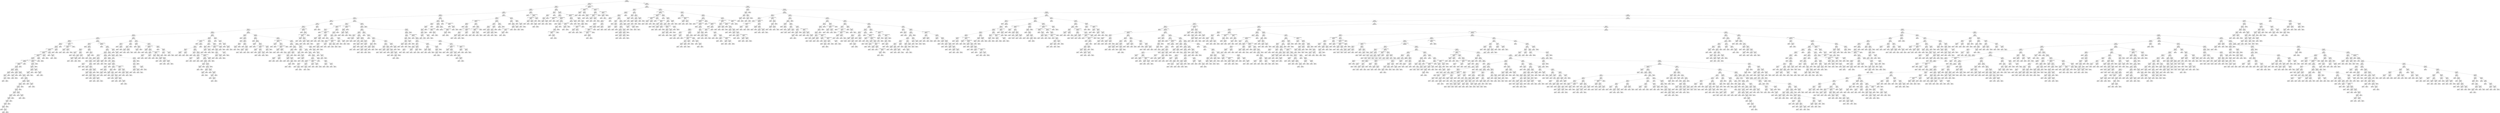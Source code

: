 digraph Tree {
node [shape=box, style="rounded", color="black", fontname=helvetica] ;
edge [fontname=helvetica] ;
0 [label="281 <= -1.2\ngini = 0.5\nsamples = 3356\nvalue = [2623, 2607]"] ;
1 [label="112 <= 14.0\ngini = 0.5\nsamples = 819\nvalue = [706, 580]"] ;
0 -> 1 [labeldistance=2.5, labelangle=45, headlabel="True"] ;
2 [label="112 <= 2.2\ngini = 0.5\nsamples = 797\nvalue = [669, 570]"] ;
1 -> 2 ;
3 [label="179 <= 3.0\ngini = 0.5\nsamples = 743\nvalue = [633, 517]"] ;
2 -> 3 ;
4 [label="29 <= 0.5\ngini = 0.5\nsamples = 730\nvalue = [613, 511]"] ;
3 -> 4 ;
5 [label="211 <= -0.6\ngini = 0.5\nsamples = 654\nvalue = [536, 469]"] ;
4 -> 5 ;
6 [label="337 <= -1.7\ngini = 0.5\nsamples = 616\nvalue = [517, 432]"] ;
5 -> 6 ;
7 [label="308 <= -0.5\ngini = 0.5\nsamples = 462\nvalue = [377, 338]"] ;
6 -> 7 ;
8 [label="97 <= -0.6\ngini = 0.5\nsamples = 459\nvalue = [377, 333]"] ;
7 -> 8 ;
9 [label="303 <= -1.3\ngini = 0.5\nsamples = 454\nvalue = [370, 332]"] ;
8 -> 9 ;
10 [label="392 <= -2.6\ngini = 0.5\nsamples = 443\nvalue = [365, 319]"] ;
9 -> 10 ;
11 [label="58 <= -3.4\ngini = 0.5\nsamples = 338\nvalue = [269, 260]"] ;
10 -> 11 ;
12 [label="300 <= -3.9\ngini = 0.5\nsamples = 259\nvalue = [215, 181]"] ;
11 -> 12 ;
13 [label="124 <= -5.6\ngini = 0.5\nsamples = 215\nvalue = [172, 161]"] ;
12 -> 13 ;
14 [label="364 <= -5.8\ngini = 0.5\nsamples = 113\nvalue = [104, 81]"] ;
13 -> 14 ;
15 [label="349 <= -4.8\ngini = 0.5\nsamples = 102\nvalue = [88, 79]"] ;
14 -> 15 ;
16 [label="312 <= -5.9\ngini = 0.5\nsamples = 101\nvalue = [88, 78]"] ;
15 -> 16 ;
17 [label="349 <= -1.7014117331926443e+38\ngini = 0.5\nsamples = 99\nvalue = [87, 76]"] ;
16 -> 17 ;
18 [label="104 <= -1.7014117331926443e+38\ngini = 0.5\nsamples = 96\nvalue = [85, 75]"] ;
17 -> 18 ;
19 [label="125 <= -1.7014117331926443e+38\ngini = 0.5\nsamples = 94\nvalue = [83, 74]"] ;
18 -> 19 ;
20 [label="rain <= 1223.5\ngini = 0.5\nsamples = 90\nvalue = [77, 69]"] ;
19 -> 20 ;
21 [label="146 <= -1.7014117331926443e+38\ngini = 0.4\nsamples = 65\nvalue = [69, 35]"] ;
20 -> 21 ;
22 [label="0 <= -1.7014117331926443e+38\ngini = 0.4\nsamples = 64\nvalue = [69, 34]"] ;
21 -> 22 ;
23 [label="rain <= 113.5\ngini = 0.4\nsamples = 63\nvalue = [68, 34]"] ;
22 -> 23 ;
24 [label="rain <= 38.0\ngini = 0.3\nsamples = 20\nvalue = [31, 8]"] ;
23 -> 24 ;
25 [label="rain <= 19.5\ngini = 0.5\nsamples = 10\nvalue = [11, 8]"] ;
24 -> 25 ;
26 [label="rain <= 12.5\ngini = 0.3\nsamples = 7\nvalue = [11, 2]"] ;
25 -> 26 ;
27 [label="rain <= 11.5\ngini = 0.4\nsamples = 2\nvalue = [1, 2]"] ;
26 -> 27 ;
28 [label="gini = 0.0\nsamples = 1\nvalue = [1, 0]"] ;
27 -> 28 ;
29 [label="gini = 0.0\nsamples = 1\nvalue = [0, 2]"] ;
27 -> 29 ;
30 [label="gini = 0.0\nsamples = 5\nvalue = [10, 0]"] ;
26 -> 30 ;
31 [label="gini = 0.0\nsamples = 3\nvalue = [0, 6]"] ;
25 -> 31 ;
32 [label="gini = 0.0\nsamples = 10\nvalue = [20, 0]"] ;
24 -> 32 ;
33 [label="rain <= 196.5\ngini = 0.5\nsamples = 43\nvalue = [37, 26]"] ;
23 -> 33 ;
34 [label="rain <= 161.5\ngini = 0.2\nsamples = 6\nvalue = [1, 8]"] ;
33 -> 34 ;
35 [label="rain <= 133.0\ngini = 0.4\nsamples = 3\nvalue = [1, 3]"] ;
34 -> 35 ;
36 [label="gini = 0.0\nsamples = 2\nvalue = [0, 3]"] ;
35 -> 36 ;
37 [label="gini = 0.0\nsamples = 1\nvalue = [1, 0]"] ;
35 -> 37 ;
38 [label="gini = 0.0\nsamples = 3\nvalue = [0, 5]"] ;
34 -> 38 ;
39 [label="rain <= 238.5\ngini = 0.4\nsamples = 37\nvalue = [36, 18]"] ;
33 -> 39 ;
40 [label="gini = 0.0\nsamples = 3\nvalue = [5, 0]"] ;
39 -> 40 ;
41 [label="rain <= 248.0\ngini = 0.5\nsamples = 34\nvalue = [31, 18]"] ;
39 -> 41 ;
42 [label="gini = 0.0\nsamples = 1\nvalue = [0, 2]"] ;
41 -> 42 ;
43 [label="rain <= 831.5\ngini = 0.4\nsamples = 33\nvalue = [31, 16]"] ;
41 -> 43 ;
44 [label="rain <= 788.5\ngini = 0.5\nsamples = 25\nvalue = [23, 15]"] ;
43 -> 44 ;
45 [label="rain <= 716.0\ngini = 0.4\nsamples = 22\nvalue = [23, 11]"] ;
44 -> 45 ;
46 [label="rain <= 665.5\ngini = 0.5\nsamples = 20\nvalue = [19, 11]"] ;
45 -> 46 ;
47 [label="rain <= 532.0\ngini = 0.4\nsamples = 18\nvalue = [19, 8]"] ;
46 -> 47 ;
48 [label="rain <= 496.5\ngini = 0.5\nsamples = 12\nvalue = [11, 7]"] ;
47 -> 48 ;
49 [label="rain <= 420.0\ngini = 0.4\nsamples = 10\nvalue = [11, 4]"] ;
48 -> 49 ;
50 [label="rain <= 395.0\ngini = 0.4\nsamples = 8\nvalue = [8, 4]"] ;
49 -> 50 ;
51 [label="rain <= 337.5\ngini = 0.3\nsamples = 7\nvalue = [8, 2]"] ;
50 -> 51 ;
52 [label="rain <= 326.5\ngini = 0.4\nsamples = 5\nvalue = [4, 2]"] ;
51 -> 52 ;
53 [label="rain <= 288.5\ngini = 0.3\nsamples = 4\nvalue = [4, 1]"] ;
52 -> 53 ;
54 [label="gini = 0.0\nsamples = 2\nvalue = [2, 0]"] ;
53 -> 54 ;
55 [label="rain <= 321.0\ngini = 0.4\nsamples = 2\nvalue = [2, 1]"] ;
53 -> 55 ;
56 [label="gini = 0.0\nsamples = 1\nvalue = [0, 1]"] ;
55 -> 56 ;
57 [label="gini = 0.0\nsamples = 1\nvalue = [2, 0]"] ;
55 -> 57 ;
58 [label="gini = 0.0\nsamples = 1\nvalue = [0, 1]"] ;
52 -> 58 ;
59 [label="gini = 0.0\nsamples = 2\nvalue = [4, 0]"] ;
51 -> 59 ;
60 [label="gini = 0.0\nsamples = 1\nvalue = [0, 2]"] ;
50 -> 60 ;
61 [label="gini = 0.0\nsamples = 2\nvalue = [3, 0]"] ;
49 -> 61 ;
62 [label="gini = 0.0\nsamples = 2\nvalue = [0, 3]"] ;
48 -> 62 ;
63 [label="rain <= 568.5\ngini = 0.2\nsamples = 6\nvalue = [8, 1]"] ;
47 -> 63 ;
64 [label="gini = 0.0\nsamples = 2\nvalue = [4, 0]"] ;
63 -> 64 ;
65 [label="rain <= 605.0\ngini = 0.3\nsamples = 4\nvalue = [4, 1]"] ;
63 -> 65 ;
66 [label="gini = 0.0\nsamples = 1\nvalue = [0, 1]"] ;
65 -> 66 ;
67 [label="gini = 0.0\nsamples = 3\nvalue = [4, 0]"] ;
65 -> 67 ;
68 [label="gini = 0.0\nsamples = 2\nvalue = [0, 3]"] ;
46 -> 68 ;
69 [label="gini = 0.0\nsamples = 2\nvalue = [4, 0]"] ;
45 -> 69 ;
70 [label="gini = 0.0\nsamples = 3\nvalue = [0, 4]"] ;
44 -> 70 ;
71 [label="rain <= 1161.0\ngini = 0.2\nsamples = 8\nvalue = [8, 1]"] ;
43 -> 71 ;
72 [label="gini = 0.0\nsamples = 6\nvalue = [7, 0]"] ;
71 -> 72 ;
73 [label="rain <= 1198.0\ngini = 0.5\nsamples = 2\nvalue = [1, 1]"] ;
71 -> 73 ;
74 [label="gini = 0.0\nsamples = 1\nvalue = [0, 1]"] ;
73 -> 74 ;
75 [label="gini = 0.0\nsamples = 1\nvalue = [1, 0]"] ;
73 -> 75 ;
76 [label="gini = 0.0\nsamples = 1\nvalue = [1, 0]"] ;
22 -> 76 ;
77 [label="gini = 0.0\nsamples = 1\nvalue = [0, 1]"] ;
21 -> 77 ;
78 [label="297 <= -1.7014117331926443e+38\ngini = 0.3\nsamples = 25\nvalue = [8, 34]"] ;
20 -> 78 ;
79 [label="rain <= 2328.0\ngini = 0.3\nsamples = 24\nvalue = [7, 34]"] ;
78 -> 79 ;
80 [label="rain <= 1869.5\ngini = 0.4\nsamples = 15\nvalue = [7, 21]"] ;
79 -> 80 ;
81 [label="rain <= 1266.0\ngini = 0.2\nsamples = 11\nvalue = [3, 20]"] ;
80 -> 81 ;
82 [label="rain <= 1259.5\ngini = 0.5\nsamples = 4\nvalue = [3, 5]"] ;
81 -> 82 ;
83 [label="gini = 0.0\nsamples = 3\nvalue = [0, 5]"] ;
82 -> 83 ;
84 [label="gini = 0.0\nsamples = 1\nvalue = [3, 0]"] ;
82 -> 84 ;
85 [label="gini = 0.0\nsamples = 7\nvalue = [0, 15]"] ;
81 -> 85 ;
86 [label="rain <= 2057.0\ngini = 0.3\nsamples = 4\nvalue = [4, 1]"] ;
80 -> 86 ;
87 [label="gini = 0.0\nsamples = 2\nvalue = [3, 0]"] ;
86 -> 87 ;
88 [label="rain <= 2238.5\ngini = 0.5\nsamples = 2\nvalue = [1, 1]"] ;
86 -> 88 ;
89 [label="gini = 0.0\nsamples = 1\nvalue = [0, 1]"] ;
88 -> 89 ;
90 [label="gini = 0.0\nsamples = 1\nvalue = [1, 0]"] ;
88 -> 90 ;
91 [label="gini = 0.0\nsamples = 9\nvalue = [0, 13]"] ;
79 -> 91 ;
92 [label="gini = 0.0\nsamples = 1\nvalue = [1, 0]"] ;
78 -> 92 ;
93 [label="rain <= 59.5\ngini = 0.5\nsamples = 4\nvalue = [6, 5]"] ;
19 -> 93 ;
94 [label="gini = 0.0\nsamples = 2\nvalue = [0, 5]"] ;
93 -> 94 ;
95 [label="gini = 0.0\nsamples = 2\nvalue = [6, 0]"] ;
93 -> 95 ;
96 [label="rain <= 4736.0\ngini = 0.4\nsamples = 2\nvalue = [2, 1]"] ;
18 -> 96 ;
97 [label="gini = 0.0\nsamples = 1\nvalue = [2, 0]"] ;
96 -> 97 ;
98 [label="gini = 0.0\nsamples = 1\nvalue = [0, 1]"] ;
96 -> 98 ;
99 [label="122 <= -5.9\ngini = 0.4\nsamples = 3\nvalue = [2, 1]"] ;
17 -> 99 ;
100 [label="gini = 0.0\nsamples = 1\nvalue = [1, 0]"] ;
99 -> 100 ;
101 [label="rain <= 2257.0\ngini = 0.5\nsamples = 2\nvalue = [1, 1]"] ;
99 -> 101 ;
102 [label="gini = 0.0\nsamples = 1\nvalue = [1, 0]"] ;
101 -> 102 ;
103 [label="gini = 0.0\nsamples = 1\nvalue = [0, 1]"] ;
101 -> 103 ;
104 [label="rain <= 2942.5\ngini = 0.4\nsamples = 2\nvalue = [1, 2]"] ;
16 -> 104 ;
105 [label="gini = 0.0\nsamples = 1\nvalue = [1, 0]"] ;
104 -> 105 ;
106 [label="gini = 0.0\nsamples = 1\nvalue = [0, 2]"] ;
104 -> 106 ;
107 [label="gini = 0.0\nsamples = 1\nvalue = [0, 1]"] ;
15 -> 107 ;
108 [label="7 <= -1.7014117331926443e+38\ngini = 0.2\nsamples = 11\nvalue = [16, 2]"] ;
14 -> 108 ;
109 [label="369 <= -1.7014117331926443e+38\ngini = 0.4\nsamples = 4\nvalue = [6, 2]"] ;
108 -> 109 ;
110 [label="rain <= 226.5\ngini = 0.4\nsamples = 2\nvalue = [2, 1]"] ;
109 -> 110 ;
111 [label="gini = 0.0\nsamples = 1\nvalue = [2, 0]"] ;
110 -> 111 ;
112 [label="gini = 0.0\nsamples = 1\nvalue = [0, 1]"] ;
110 -> 112 ;
113 [label="rain <= 2746.0\ngini = 0.3\nsamples = 2\nvalue = [4, 1]"] ;
109 -> 113 ;
114 [label="gini = 0.0\nsamples = 1\nvalue = [4, 0]"] ;
113 -> 114 ;
115 [label="gini = 0.0\nsamples = 1\nvalue = [0, 1]"] ;
113 -> 115 ;
116 [label="gini = 0.0\nsamples = 7\nvalue = [10, 0]"] ;
108 -> 116 ;
117 [label="341 <= -5.2\ngini = 0.5\nsamples = 102\nvalue = [68, 80]"] ;
13 -> 117 ;
118 [label="162 <= -5.6\ngini = 0.4\nsamples = 17\nvalue = [7, 21]"] ;
117 -> 118 ;
119 [label="gini = 0.0\nsamples = 3\nvalue = [0, 6]"] ;
118 -> 119 ;
120 [label="364 <= -5.4\ngini = 0.4\nsamples = 14\nvalue = [7, 15]"] ;
118 -> 120 ;
121 [label="126 <= -5.4\ngini = 0.5\nsamples = 9\nvalue = [6, 9]"] ;
120 -> 121 ;
122 [label="rain <= 254.0\ngini = 0.5\nsamples = 2\nvalue = [1, 1]"] ;
121 -> 122 ;
123 [label="gini = 0.0\nsamples = 1\nvalue = [1, 0]"] ;
122 -> 123 ;
124 [label="gini = 0.0\nsamples = 1\nvalue = [0, 1]"] ;
122 -> 124 ;
125 [label="306 <= -4.8\ngini = 0.5\nsamples = 7\nvalue = [5, 8]"] ;
121 -> 125 ;
126 [label="241 <= -1.7\ngini = 0.5\nsamples = 5\nvalue = [4, 6]"] ;
125 -> 126 ;
127 [label="rain <= 2705.0\ngini = 0.5\nsamples = 2\nvalue = [2, 3]"] ;
126 -> 127 ;
128 [label="gini = 0.0\nsamples = 1\nvalue = [2, 0]"] ;
127 -> 128 ;
129 [label="gini = 0.0\nsamples = 1\nvalue = [0, 3]"] ;
127 -> 129 ;
130 [label="rain <= 255.5\ngini = 0.5\nsamples = 3\nvalue = [2, 3]"] ;
126 -> 130 ;
131 [label="gini = 0.0\nsamples = 2\nvalue = [0, 3]"] ;
130 -> 131 ;
132 [label="gini = 0.0\nsamples = 1\nvalue = [2, 0]"] ;
130 -> 132 ;
133 [label="rain <= 194.0\ngini = 0.4\nsamples = 2\nvalue = [1, 2]"] ;
125 -> 133 ;
134 [label="gini = 0.0\nsamples = 1\nvalue = [0, 2]"] ;
133 -> 134 ;
135 [label="gini = 0.0\nsamples = 1\nvalue = [1, 0]"] ;
133 -> 135 ;
136 [label="99 <= -5.0\ngini = 0.2\nsamples = 5\nvalue = [1, 6]"] ;
120 -> 136 ;
137 [label="gini = 0.0\nsamples = 2\nvalue = [0, 2]"] ;
136 -> 137 ;
138 [label="128 <= -4.8\ngini = 0.3\nsamples = 3\nvalue = [1, 4]"] ;
136 -> 138 ;
139 [label="rain <= 2593.5\ngini = 0.4\nsamples = 2\nvalue = [1, 3]"] ;
138 -> 139 ;
140 [label="gini = 0.0\nsamples = 1\nvalue = [1, 0]"] ;
139 -> 140 ;
141 [label="gini = 0.0\nsamples = 1\nvalue = [0, 3]"] ;
139 -> 141 ;
142 [label="gini = 0.0\nsamples = 1\nvalue = [0, 1]"] ;
138 -> 142 ;
143 [label="37 <= -1.7014117331926443e+38\ngini = 0.5\nsamples = 85\nvalue = [61, 59]"] ;
117 -> 143 ;
144 [label="gini = 0.0\nsamples = 2\nvalue = [0, 3]"] ;
143 -> 144 ;
145 [label="2 <= -4.0\ngini = 0.5\nsamples = 83\nvalue = [61, 56]"] ;
143 -> 145 ;
146 [label="146 <= -4.4\ngini = 0.5\nsamples = 77\nvalue = [54, 55]"] ;
145 -> 146 ;
147 [label="275 <= -4.8\ngini = 0.5\nsamples = 55\nvalue = [41, 34]"] ;
146 -> 147 ;
148 [label="176 <= -4.9\ngini = 0.5\nsamples = 19\nvalue = [12, 16]"] ;
147 -> 148 ;
149 [label="205 <= -5.4\ngini = 0.5\nsamples = 15\nvalue = [11, 11]"] ;
148 -> 149 ;
150 [label="gini = 0.0\nsamples = 1\nvalue = [1, 0]"] ;
149 -> 150 ;
151 [label="389 <= -5.1\ngini = 0.5\nsamples = 14\nvalue = [10, 11]"] ;
149 -> 151 ;
152 [label="rain <= 448.5\ngini = 0.4\nsamples = 2\nvalue = [2, 1]"] ;
151 -> 152 ;
153 [label="gini = 0.0\nsamples = 1\nvalue = [0, 1]"] ;
152 -> 153 ;
154 [label="gini = 0.0\nsamples = 1\nvalue = [2, 0]"] ;
152 -> 154 ;
155 [label="312 <= -5.4\ngini = 0.5\nsamples = 12\nvalue = [8, 10]"] ;
151 -> 155 ;
156 [label="rain <= 2513.0\ngini = 0.4\nsamples = 2\nvalue = [1, 2]"] ;
155 -> 156 ;
157 [label="gini = 0.0\nsamples = 1\nvalue = [1, 0]"] ;
156 -> 157 ;
158 [label="gini = 0.0\nsamples = 1\nvalue = [0, 2]"] ;
156 -> 158 ;
159 [label="294 <= -4.9\ngini = 0.5\nsamples = 10\nvalue = [7, 8]"] ;
155 -> 159 ;
160 [label="105 <= -5.1\ngini = 0.5\nsamples = 8\nvalue = [4, 4]"] ;
159 -> 160 ;
161 [label="rain <= 942.5\ngini = 0.5\nsamples = 2\nvalue = [1, 1]"] ;
160 -> 161 ;
162 [label="gini = 0.0\nsamples = 1\nvalue = [0, 1]"] ;
161 -> 162 ;
163 [label="gini = 0.0\nsamples = 1\nvalue = [1, 0]"] ;
161 -> 163 ;
164 [label="386 <= -5.0\ngini = 0.5\nsamples = 6\nvalue = [3, 3]"] ;
160 -> 164 ;
165 [label="rain <= 470.0\ngini = 0.5\nsamples = 2\nvalue = [1, 1]"] ;
164 -> 165 ;
166 [label="gini = 0.0\nsamples = 1\nvalue = [1, 0]"] ;
165 -> 166 ;
167 [label="gini = 0.0\nsamples = 1\nvalue = [0, 1]"] ;
165 -> 167 ;
168 [label="205 <= -5.0\ngini = 0.5\nsamples = 4\nvalue = [2, 2]"] ;
164 -> 168 ;
169 [label="rain <= 281.5\ngini = 0.5\nsamples = 2\nvalue = [1, 1]"] ;
168 -> 169 ;
170 [label="gini = 0.0\nsamples = 1\nvalue = [0, 1]"] ;
169 -> 170 ;
171 [label="gini = 0.0\nsamples = 1\nvalue = [1, 0]"] ;
169 -> 171 ;
172 [label="rain <= 739.0\ngini = 0.5\nsamples = 2\nvalue = [1, 1]"] ;
168 -> 172 ;
173 [label="gini = 0.0\nsamples = 1\nvalue = [1, 0]"] ;
172 -> 173 ;
174 [label="gini = 0.0\nsamples = 1\nvalue = [0, 1]"] ;
172 -> 174 ;
175 [label="rain <= 2997.5\ngini = 0.5\nsamples = 2\nvalue = [3, 4]"] ;
159 -> 175 ;
176 [label="gini = 0.0\nsamples = 1\nvalue = [3, 0]"] ;
175 -> 176 ;
177 [label="gini = 0.0\nsamples = 1\nvalue = [0, 4]"] ;
175 -> 177 ;
178 [label="314 <= -4.9\ngini = 0.3\nsamples = 4\nvalue = [1, 5]"] ;
148 -> 178 ;
179 [label="gini = 0.0\nsamples = 2\nvalue = [0, 3]"] ;
178 -> 179 ;
180 [label="rain <= 393.0\ngini = 0.4\nsamples = 2\nvalue = [1, 2]"] ;
178 -> 180 ;
181 [label="gini = 0.0\nsamples = 1\nvalue = [1, 0]"] ;
180 -> 181 ;
182 [label="gini = 0.0\nsamples = 1\nvalue = [0, 2]"] ;
180 -> 182 ;
183 [label="392 <= -4.8\ngini = 0.5\nsamples = 36\nvalue = [29, 18]"] ;
147 -> 183 ;
184 [label="53 <= -4.8\ngini = 0.2\nsamples = 6\nvalue = [7, 1]"] ;
183 -> 184 ;
185 [label="rain <= 2053.0\ngini = 0.4\nsamples = 2\nvalue = [3, 1]"] ;
184 -> 185 ;
186 [label="gini = 0.0\nsamples = 1\nvalue = [3, 0]"] ;
185 -> 186 ;
187 [label="gini = 0.0\nsamples = 1\nvalue = [0, 1]"] ;
185 -> 187 ;
188 [label="gini = 0.0\nsamples = 4\nvalue = [4, 0]"] ;
184 -> 188 ;
189 [label="128 <= -5.1\ngini = 0.5\nsamples = 30\nvalue = [22, 17]"] ;
183 -> 189 ;
190 [label="gini = 0.0\nsamples = 1\nvalue = [0, 1]"] ;
189 -> 190 ;
191 [label="203 <= -4.7\ngini = 0.5\nsamples = 29\nvalue = [22, 16]"] ;
189 -> 191 ;
192 [label="rain <= 1777.5\ngini = 0.5\nsamples = 12\nvalue = [9, 9]"] ;
191 -> 192 ;
193 [label="247 <= -4.8\ngini = 0.3\nsamples = 8\nvalue = [9, 2]"] ;
192 -> 193 ;
194 [label="gini = 0.0\nsamples = 3\nvalue = [5, 0]"] ;
193 -> 194 ;
195 [label="116 <= -4.6\ngini = 0.4\nsamples = 5\nvalue = [4, 2]"] ;
193 -> 195 ;
196 [label="rain <= 427.0\ngini = 0.5\nsamples = 4\nvalue = [3, 2]"] ;
195 -> 196 ;
197 [label="gini = 0.0\nsamples = 2\nvalue = [0, 2]"] ;
196 -> 197 ;
198 [label="gini = 0.0\nsamples = 2\nvalue = [3, 0]"] ;
196 -> 198 ;
199 [label="gini = 0.0\nsamples = 1\nvalue = [1, 0]"] ;
195 -> 199 ;
200 [label="gini = 0.0\nsamples = 4\nvalue = [0, 7]"] ;
192 -> 200 ;
201 [label="343 <= -4.4\ngini = 0.5\nsamples = 17\nvalue = [13, 7]"] ;
191 -> 201 ;
202 [label="233 <= -4.4\ngini = 0.4\nsamples = 11\nvalue = [10, 4]"] ;
201 -> 202 ;
203 [label="332 <= -4.6\ngini = 0.4\nsamples = 9\nvalue = [8, 4]"] ;
202 -> 203 ;
204 [label="rain <= 952.0\ngini = 0.4\nsamples = 2\nvalue = [2, 1]"] ;
203 -> 204 ;
205 [label="gini = 0.0\nsamples = 1\nvalue = [0, 1]"] ;
204 -> 205 ;
206 [label="gini = 0.0\nsamples = 1\nvalue = [2, 0]"] ;
204 -> 206 ;
207 [label="76 <= -4.5\ngini = 0.4\nsamples = 7\nvalue = [6, 3]"] ;
203 -> 207 ;
208 [label="rain <= 261.5\ngini = 0.4\nsamples = 2\nvalue = [2, 1]"] ;
207 -> 208 ;
209 [label="gini = 0.0\nsamples = 1\nvalue = [2, 0]"] ;
208 -> 209 ;
210 [label="gini = 0.0\nsamples = 1\nvalue = [0, 1]"] ;
208 -> 210 ;
211 [label="298 <= -4.5\ngini = 0.4\nsamples = 5\nvalue = [4, 2]"] ;
207 -> 211 ;
212 [label="rain <= 1609.5\ngini = 0.4\nsamples = 2\nvalue = [2, 1]"] ;
211 -> 212 ;
213 [label="gini = 0.0\nsamples = 1\nvalue = [2, 0]"] ;
212 -> 213 ;
214 [label="gini = 0.0\nsamples = 1\nvalue = [0, 1]"] ;
212 -> 214 ;
215 [label="rain <= 61.5\ngini = 0.4\nsamples = 3\nvalue = [2, 1]"] ;
211 -> 215 ;
216 [label="gini = 0.0\nsamples = 1\nvalue = [1, 0]"] ;
215 -> 216 ;
217 [label="rain <= 148.0\ngini = 0.5\nsamples = 2\nvalue = [1, 1]"] ;
215 -> 217 ;
218 [label="gini = 0.0\nsamples = 1\nvalue = [0, 1]"] ;
217 -> 218 ;
219 [label="gini = 0.0\nsamples = 1\nvalue = [1, 0]"] ;
217 -> 219 ;
220 [label="gini = 0.0\nsamples = 2\nvalue = [2, 0]"] ;
202 -> 220 ;
221 [label="200 <= -1.7014117331926443e+38\ngini = 0.5\nsamples = 6\nvalue = [3, 3]"] ;
201 -> 221 ;
222 [label="rain <= 250.0\ngini = 0.5\nsamples = 2\nvalue = [1, 1]"] ;
221 -> 222 ;
223 [label="gini = 0.0\nsamples = 1\nvalue = [1, 0]"] ;
222 -> 223 ;
224 [label="gini = 0.0\nsamples = 1\nvalue = [0, 1]"] ;
222 -> 224 ;
225 [label="83 <= -4.3\ngini = 0.5\nsamples = 4\nvalue = [2, 2]"] ;
221 -> 225 ;
226 [label="rain <= 741.5\ngini = 0.5\nsamples = 2\nvalue = [1, 1]"] ;
225 -> 226 ;
227 [label="gini = 0.0\nsamples = 1\nvalue = [0, 1]"] ;
226 -> 227 ;
228 [label="gini = 0.0\nsamples = 1\nvalue = [1, 0]"] ;
226 -> 228 ;
229 [label="rain <= 91.0\ngini = 0.5\nsamples = 2\nvalue = [1, 1]"] ;
225 -> 229 ;
230 [label="gini = 0.0\nsamples = 1\nvalue = [1, 0]"] ;
229 -> 230 ;
231 [label="gini = 0.0\nsamples = 1\nvalue = [0, 1]"] ;
229 -> 231 ;
232 [label="314 <= -4.2\ngini = 0.5\nsamples = 22\nvalue = [13, 21]"] ;
146 -> 232 ;
233 [label="gini = 0.0\nsamples = 5\nvalue = [0, 5]"] ;
232 -> 233 ;
234 [label="rain <= 158.0\ngini = 0.5\nsamples = 17\nvalue = [13, 16]"] ;
232 -> 234 ;
235 [label="gini = 0.0\nsamples = 5\nvalue = [8, 0]"] ;
234 -> 235 ;
236 [label="121 <= -4.2\ngini = 0.4\nsamples = 12\nvalue = [5, 16]"] ;
234 -> 236 ;
237 [label="63 <= -4.0\ngini = 0.5\nsamples = 8\nvalue = [5, 8]"] ;
236 -> 237 ;
238 [label="316 <= -4.1\ngini = 0.4\nsamples = 7\nvalue = [4, 8]"] ;
237 -> 238 ;
239 [label="rain <= 414.5\ngini = 0.4\nsamples = 5\nvalue = [3, 6]"] ;
238 -> 239 ;
240 [label="rain <= 349.0\ngini = 0.4\nsamples = 2\nvalue = [2, 1]"] ;
239 -> 240 ;
241 [label="gini = 0.0\nsamples = 1\nvalue = [0, 1]"] ;
240 -> 241 ;
242 [label="gini = 0.0\nsamples = 1\nvalue = [2, 0]"] ;
240 -> 242 ;
243 [label="rain <= 714.5\ngini = 0.3\nsamples = 3\nvalue = [1, 5]"] ;
239 -> 243 ;
244 [label="gini = 0.0\nsamples = 2\nvalue = [0, 5]"] ;
243 -> 244 ;
245 [label="gini = 0.0\nsamples = 1\nvalue = [1, 0]"] ;
243 -> 245 ;
246 [label="rain <= 553.5\ngini = 0.4\nsamples = 2\nvalue = [1, 2]"] ;
238 -> 246 ;
247 [label="gini = 0.0\nsamples = 1\nvalue = [1, 0]"] ;
246 -> 247 ;
248 [label="gini = 0.0\nsamples = 1\nvalue = [0, 2]"] ;
246 -> 248 ;
249 [label="gini = 0.0\nsamples = 1\nvalue = [1, 0]"] ;
237 -> 249 ;
250 [label="gini = 0.0\nsamples = 4\nvalue = [0, 8]"] ;
236 -> 250 ;
251 [label="68 <= -3.6\ngini = 0.2\nsamples = 6\nvalue = [7, 1]"] ;
145 -> 251 ;
252 [label="gini = 0.0\nsamples = 4\nvalue = [6, 0]"] ;
251 -> 252 ;
253 [label="rain <= 1489.5\ngini = 0.5\nsamples = 2\nvalue = [1, 1]"] ;
251 -> 253 ;
254 [label="gini = 0.0\nsamples = 1\nvalue = [1, 0]"] ;
253 -> 254 ;
255 [label="gini = 0.0\nsamples = 1\nvalue = [0, 1]"] ;
253 -> 255 ;
256 [label="222 <= -3.9\ngini = 0.4\nsamples = 44\nvalue = [43, 20]"] ;
12 -> 256 ;
257 [label="140 <= -3.7\ngini = 0.3\nsamples = 15\nvalue = [19, 4]"] ;
256 -> 257 ;
258 [label="175 <= -3.2\ngini = 0.1\nsamples = 10\nvalue = [16, 1]"] ;
257 -> 258 ;
259 [label="gini = 0.0\nsamples = 7\nvalue = [13, 0]"] ;
258 -> 259 ;
260 [label="rain <= 68.0\ngini = 0.4\nsamples = 3\nvalue = [3, 1]"] ;
258 -> 260 ;
261 [label="gini = 0.0\nsamples = 2\nvalue = [3, 0]"] ;
260 -> 261 ;
262 [label="gini = 0.0\nsamples = 1\nvalue = [0, 1]"] ;
260 -> 262 ;
263 [label="43 <= -3.7\ngini = 0.5\nsamples = 5\nvalue = [3, 3]"] ;
257 -> 263 ;
264 [label="70 <= -4.3\ngini = 0.5\nsamples = 4\nvalue = [3, 2]"] ;
263 -> 264 ;
265 [label="rain <= 70.5\ngini = 0.4\nsamples = 2\nvalue = [2, 1]"] ;
264 -> 265 ;
266 [label="gini = 0.0\nsamples = 1\nvalue = [2, 0]"] ;
265 -> 266 ;
267 [label="gini = 0.0\nsamples = 1\nvalue = [0, 1]"] ;
265 -> 267 ;
268 [label="rain <= 548.0\ngini = 0.5\nsamples = 2\nvalue = [1, 1]"] ;
264 -> 268 ;
269 [label="gini = 0.0\nsamples = 1\nvalue = [1, 0]"] ;
268 -> 269 ;
270 [label="gini = 0.0\nsamples = 1\nvalue = [0, 1]"] ;
268 -> 270 ;
271 [label="gini = 0.0\nsamples = 1\nvalue = [0, 1]"] ;
263 -> 271 ;
272 [label="73 <= -4.7\ngini = 0.5\nsamples = 29\nvalue = [24, 16]"] ;
256 -> 272 ;
273 [label="rain <= 380.0\ngini = 0.3\nsamples = 5\nvalue = [1, 4]"] ;
272 -> 273 ;
274 [label="gini = 0.0\nsamples = 2\nvalue = [0, 2]"] ;
273 -> 274 ;
275 [label="167 <= -3.3\ngini = 0.4\nsamples = 3\nvalue = [1, 2]"] ;
273 -> 275 ;
276 [label="rain <= 1131.0\ngini = 0.5\nsamples = 2\nvalue = [1, 1]"] ;
275 -> 276 ;
277 [label="gini = 0.0\nsamples = 1\nvalue = [1, 0]"] ;
276 -> 277 ;
278 [label="gini = 0.0\nsamples = 1\nvalue = [0, 1]"] ;
276 -> 278 ;
279 [label="gini = 0.0\nsamples = 1\nvalue = [0, 1]"] ;
275 -> 279 ;
280 [label="171 <= -3.7\ngini = 0.5\nsamples = 24\nvalue = [23, 12]"] ;
272 -> 280 ;
281 [label="35 <= -1.7014117331926443e+38\ngini = 0.5\nsamples = 16\nvalue = [13, 9]"] ;
280 -> 281 ;
282 [label="rain <= 2853.0\ngini = 0.4\nsamples = 2\nvalue = [3, 1]"] ;
281 -> 282 ;
283 [label="gini = 0.0\nsamples = 1\nvalue = [3, 0]"] ;
282 -> 283 ;
284 [label="gini = 0.0\nsamples = 1\nvalue = [0, 1]"] ;
282 -> 284 ;
285 [label="95 <= -4.5\ngini = 0.5\nsamples = 14\nvalue = [10, 8]"] ;
281 -> 285 ;
286 [label="79 <= -3.3\ngini = 0.5\nsamples = 6\nvalue = [6, 4]"] ;
285 -> 286 ;
287 [label="rain <= 855.5\ngini = 0.5\nsamples = 2\nvalue = [3, 2]"] ;
286 -> 287 ;
288 [label="gini = 0.0\nsamples = 1\nvalue = [3, 0]"] ;
287 -> 288 ;
289 [label="gini = 0.0\nsamples = 1\nvalue = [0, 2]"] ;
287 -> 289 ;
290 [label="rain <= 1738.5\ngini = 0.5\nsamples = 4\nvalue = [3, 2]"] ;
286 -> 290 ;
291 [label="gini = 0.0\nsamples = 2\nvalue = [3, 0]"] ;
290 -> 291 ;
292 [label="gini = 0.0\nsamples = 2\nvalue = [0, 2]"] ;
290 -> 292 ;
293 [label="116 <= -1.7014117331926443e+38\ngini = 0.5\nsamples = 8\nvalue = [4, 4]"] ;
285 -> 293 ;
294 [label="rain <= 278.5\ngini = 0.5\nsamples = 2\nvalue = [1, 1]"] ;
293 -> 294 ;
295 [label="gini = 0.0\nsamples = 1\nvalue = [0, 1]"] ;
294 -> 295 ;
296 [label="gini = 0.0\nsamples = 1\nvalue = [1, 0]"] ;
294 -> 296 ;
297 [label="128 <= -4.5\ngini = 0.5\nsamples = 6\nvalue = [3, 3]"] ;
293 -> 297 ;
298 [label="rain <= 636.0\ngini = 0.5\nsamples = 2\nvalue = [1, 1]"] ;
297 -> 298 ;
299 [label="gini = 0.0\nsamples = 1\nvalue = [0, 1]"] ;
298 -> 299 ;
300 [label="gini = 0.0\nsamples = 1\nvalue = [1, 0]"] ;
298 -> 300 ;
301 [label="369 <= -3.3\ngini = 0.5\nsamples = 4\nvalue = [2, 2]"] ;
297 -> 301 ;
302 [label="rain <= 1024.5\ngini = 0.5\nsamples = 2\nvalue = [1, 1]"] ;
301 -> 302 ;
303 [label="gini = 0.0\nsamples = 1\nvalue = [1, 0]"] ;
302 -> 303 ;
304 [label="gini = 0.0\nsamples = 1\nvalue = [0, 1]"] ;
302 -> 304 ;
305 [label="rain <= 2281.5\ngini = 0.5\nsamples = 2\nvalue = [1, 1]"] ;
301 -> 305 ;
306 [label="gini = 0.0\nsamples = 1\nvalue = [0, 1]"] ;
305 -> 306 ;
307 [label="gini = 0.0\nsamples = 1\nvalue = [1, 0]"] ;
305 -> 307 ;
308 [label="168 <= -3.5\ngini = 0.4\nsamples = 8\nvalue = [10, 3]"] ;
280 -> 308 ;
309 [label="gini = 0.0\nsamples = 2\nvalue = [2, 0]"] ;
308 -> 309 ;
310 [label="364 <= -3.6\ngini = 0.4\nsamples = 6\nvalue = [8, 3]"] ;
308 -> 310 ;
311 [label="rain <= 778.5\ngini = 0.4\nsamples = 2\nvalue = [2, 1]"] ;
310 -> 311 ;
312 [label="gini = 0.0\nsamples = 1\nvalue = [2, 0]"] ;
311 -> 312 ;
313 [label="gini = 0.0\nsamples = 1\nvalue = [0, 1]"] ;
311 -> 313 ;
314 [label="rain <= 2128.0\ngini = 0.4\nsamples = 4\nvalue = [6, 2]"] ;
310 -> 314 ;
315 [label="gini = 0.0\nsamples = 2\nvalue = [6, 0]"] ;
314 -> 315 ;
316 [label="gini = 0.0\nsamples = 2\nvalue = [0, 2]"] ;
314 -> 316 ;
317 [label="234 <= -1.8\ngini = 0.5\nsamples = 79\nvalue = [54, 79]"] ;
11 -> 317 ;
318 [label="168 <= -2.9\ngini = 0.5\nsamples = 71\nvalue = [43, 72]"] ;
317 -> 318 ;
319 [label="342 <= -1.7014117331926443e+38\ngini = 0.5\nsamples = 53\nvalue = [35, 45]"] ;
318 -> 319 ;
320 [label="gini = 0.0\nsamples = 1\nvalue = [0, 2]"] ;
319 -> 320 ;
321 [label="373 <= -2.9\ngini = 0.5\nsamples = 52\nvalue = [35, 43]"] ;
319 -> 321 ;
322 [label="114 <= -3.7\ngini = 0.5\nsamples = 51\nvalue = [34, 43]"] ;
321 -> 322 ;
323 [label="260 <= -4.5\ngini = 0.5\nsamples = 7\nvalue = [6, 4]"] ;
322 -> 323 ;
324 [label="rain <= 800.5\ngini = 0.5\nsamples = 5\nvalue = [4, 3]"] ;
323 -> 324 ;
325 [label="gini = 0.0\nsamples = 4\nvalue = [4, 0]"] ;
324 -> 325 ;
326 [label="gini = 0.0\nsamples = 1\nvalue = [0, 3]"] ;
324 -> 326 ;
327 [label="rain <= 489.5\ngini = 0.4\nsamples = 2\nvalue = [2, 1]"] ;
323 -> 327 ;
328 [label="gini = 0.0\nsamples = 1\nvalue = [2, 0]"] ;
327 -> 328 ;
329 [label="gini = 0.0\nsamples = 1\nvalue = [0, 1]"] ;
327 -> 329 ;
330 [label="308 <= -3.0\ngini = 0.5\nsamples = 44\nvalue = [28, 39]"] ;
322 -> 330 ;
331 [label="rain <= 271.0\ngini = 0.4\nsamples = 8\nvalue = [3, 7]"] ;
330 -> 331 ;
332 [label="gini = 0.0\nsamples = 3\nvalue = [3, 0]"] ;
331 -> 332 ;
333 [label="gini = 0.0\nsamples = 5\nvalue = [0, 7]"] ;
331 -> 333 ;
334 [label="318 <= -2.9\ngini = 0.5\nsamples = 36\nvalue = [25, 32]"] ;
330 -> 334 ;
335 [label="143 <= -2.9\ngini = 0.5\nsamples = 4\nvalue = [3, 3]"] ;
334 -> 335 ;
336 [label="rain <= 814.0\ngini = 0.5\nsamples = 2\nvalue = [1, 1]"] ;
335 -> 336 ;
337 [label="gini = 0.0\nsamples = 1\nvalue = [1, 0]"] ;
336 -> 337 ;
338 [label="gini = 0.0\nsamples = 1\nvalue = [0, 1]"] ;
336 -> 338 ;
339 [label="rain <= 555.5\ngini = 0.5\nsamples = 2\nvalue = [2, 2]"] ;
335 -> 339 ;
340 [label="gini = 0.0\nsamples = 1\nvalue = [2, 0]"] ;
339 -> 340 ;
341 [label="gini = 0.0\nsamples = 1\nvalue = [0, 2]"] ;
339 -> 341 ;
342 [label="257 <= -1.7014117331926443e+38\ngini = 0.5\nsamples = 32\nvalue = [22, 29]"] ;
334 -> 342 ;
343 [label="rain <= 56.0\ngini = 0.5\nsamples = 29\nvalue = [19, 25]"] ;
342 -> 343 ;
344 [label="gini = 0.0\nsamples = 5\nvalue = [0, 9]"] ;
343 -> 344 ;
345 [label="rain <= 428.0\ngini = 0.5\nsamples = 24\nvalue = [19, 16]"] ;
343 -> 345 ;
346 [label="rain <= 129.5\ngini = 0.2\nsamples = 8\nvalue = [10, 1]"] ;
345 -> 346 ;
347 [label="rain <= 123.0\ngini = 0.3\nsamples = 4\nvalue = [4, 1]"] ;
346 -> 347 ;
348 [label="gini = 0.0\nsamples = 3\nvalue = [4, 0]"] ;
347 -> 348 ;
349 [label="gini = 0.0\nsamples = 1\nvalue = [0, 1]"] ;
347 -> 349 ;
350 [label="gini = 0.0\nsamples = 4\nvalue = [6, 0]"] ;
346 -> 350 ;
351 [label="rain <= 4362.0\ngini = 0.5\nsamples = 16\nvalue = [9, 15]"] ;
345 -> 351 ;
352 [label="rain <= 822.0\ngini = 0.5\nsamples = 13\nvalue = [9, 10]"] ;
351 -> 352 ;
353 [label="rain <= 691.0\ngini = 0.2\nsamples = 5\nvalue = [1, 6]"] ;
352 -> 353 ;
354 [label="rain <= 558.0\ngini = 0.4\nsamples = 3\nvalue = [1, 2]"] ;
353 -> 354 ;
355 [label="gini = 0.0\nsamples = 2\nvalue = [0, 2]"] ;
354 -> 355 ;
356 [label="gini = 0.0\nsamples = 1\nvalue = [1, 0]"] ;
354 -> 356 ;
357 [label="gini = 0.0\nsamples = 2\nvalue = [0, 4]"] ;
353 -> 357 ;
358 [label="rain <= 1129.5\ngini = 0.4\nsamples = 8\nvalue = [8, 4]"] ;
352 -> 358 ;
359 [label="gini = 0.0\nsamples = 2\nvalue = [3, 0]"] ;
358 -> 359 ;
360 [label="rain <= 3469.0\ngini = 0.5\nsamples = 6\nvalue = [5, 4]"] ;
358 -> 360 ;
361 [label="rain <= 1982.5\ngini = 0.4\nsamples = 5\nvalue = [2, 4]"] ;
360 -> 361 ;
362 [label="gini = 0.0\nsamples = 2\nvalue = [0, 2]"] ;
361 -> 362 ;
363 [label="rain <= 2447.0\ngini = 0.5\nsamples = 3\nvalue = [2, 2]"] ;
361 -> 363 ;
364 [label="gini = 0.0\nsamples = 1\nvalue = [2, 0]"] ;
363 -> 364 ;
365 [label="gini = 0.0\nsamples = 2\nvalue = [0, 2]"] ;
363 -> 365 ;
366 [label="gini = 0.0\nsamples = 1\nvalue = [3, 0]"] ;
360 -> 366 ;
367 [label="gini = 0.0\nsamples = 3\nvalue = [0, 5]"] ;
351 -> 367 ;
368 [label="rain <= 1395.0\ngini = 0.5\nsamples = 3\nvalue = [3, 4]"] ;
342 -> 368 ;
369 [label="gini = 0.0\nsamples = 1\nvalue = [3, 0]"] ;
368 -> 369 ;
370 [label="gini = 0.0\nsamples = 2\nvalue = [0, 4]"] ;
368 -> 370 ;
371 [label="gini = 0.0\nsamples = 1\nvalue = [1, 0]"] ;
321 -> 371 ;
372 [label="295 <= -2.8\ngini = 0.4\nsamples = 18\nvalue = [8, 27]"] ;
318 -> 372 ;
373 [label="99 <= -2.8\ngini = 0.2\nsamples = 9\nvalue = [2, 15]"] ;
372 -> 373 ;
374 [label="185 <= -2.2\ngini = 0.3\nsamples = 5\nvalue = [2, 7]"] ;
373 -> 374 ;
375 [label="rain <= 2331.5\ngini = 0.3\nsamples = 3\nvalue = [1, 4]"] ;
374 -> 375 ;
376 [label="gini = 0.0\nsamples = 1\nvalue = [1, 0]"] ;
375 -> 376 ;
377 [label="gini = 0.0\nsamples = 2\nvalue = [0, 4]"] ;
375 -> 377 ;
378 [label="rain <= 181.0\ngini = 0.4\nsamples = 2\nvalue = [1, 3]"] ;
374 -> 378 ;
379 [label="gini = 0.0\nsamples = 1\nvalue = [0, 3]"] ;
378 -> 379 ;
380 [label="gini = 0.0\nsamples = 1\nvalue = [1, 0]"] ;
378 -> 380 ;
381 [label="gini = 0.0\nsamples = 4\nvalue = [0, 8]"] ;
373 -> 381 ;
382 [label="399 <= -1.6\ngini = 0.4\nsamples = 9\nvalue = [6, 12]"] ;
372 -> 382 ;
383 [label="64 <= -1.7014117331926443e+38\ngini = 0.4\nsamples = 7\nvalue = [4, 10]"] ;
382 -> 383 ;
384 [label="gini = 0.0\nsamples = 1\nvalue = [0, 1]"] ;
383 -> 384 ;
385 [label="281 <= -2.5\ngini = 0.4\nsamples = 6\nvalue = [4, 9]"] ;
383 -> 385 ;
386 [label="324 <= -2.2\ngini = 0.4\nsamples = 4\nvalue = [3, 6]"] ;
385 -> 386 ;
387 [label="rain <= 413.0\ngini = 0.4\nsamples = 2\nvalue = [2, 4]"] ;
386 -> 387 ;
388 [label="gini = 0.0\nsamples = 1\nvalue = [2, 0]"] ;
387 -> 388 ;
389 [label="gini = 0.0\nsamples = 1\nvalue = [0, 4]"] ;
387 -> 389 ;
390 [label="rain <= 1847.5\ngini = 0.4\nsamples = 2\nvalue = [1, 2]"] ;
386 -> 390 ;
391 [label="gini = 0.0\nsamples = 1\nvalue = [1, 0]"] ;
390 -> 391 ;
392 [label="gini = 0.0\nsamples = 1\nvalue = [0, 2]"] ;
390 -> 392 ;
393 [label="rain <= 2671.5\ngini = 0.4\nsamples = 2\nvalue = [1, 3]"] ;
385 -> 393 ;
394 [label="gini = 0.0\nsamples = 1\nvalue = [1, 0]"] ;
393 -> 394 ;
395 [label="gini = 0.0\nsamples = 1\nvalue = [0, 3]"] ;
393 -> 395 ;
396 [label="rain <= 1109.0\ngini = 0.5\nsamples = 2\nvalue = [2, 2]"] ;
382 -> 396 ;
397 [label="gini = 0.0\nsamples = 1\nvalue = [2, 0]"] ;
396 -> 397 ;
398 [label="gini = 0.0\nsamples = 1\nvalue = [0, 2]"] ;
396 -> 398 ;
399 [label="117 <= -1.2\ngini = 0.5\nsamples = 8\nvalue = [11, 7]"] ;
317 -> 399 ;
400 [label="gini = 0.0\nsamples = 1\nvalue = [1, 0]"] ;
399 -> 400 ;
401 [label="rain <= 137.0\ngini = 0.5\nsamples = 7\nvalue = [10, 7]"] ;
399 -> 401 ;
402 [label="gini = 0.0\nsamples = 2\nvalue = [8, 0]"] ;
401 -> 402 ;
403 [label="rain <= 773.0\ngini = 0.3\nsamples = 5\nvalue = [2, 7]"] ;
401 -> 403 ;
404 [label="gini = 0.0\nsamples = 3\nvalue = [0, 5]"] ;
403 -> 404 ;
405 [label="rain <= 1349.0\ngini = 0.5\nsamples = 2\nvalue = [2, 2]"] ;
403 -> 405 ;
406 [label="gini = 0.0\nsamples = 1\nvalue = [2, 0]"] ;
405 -> 406 ;
407 [label="gini = 0.0\nsamples = 1\nvalue = [0, 2]"] ;
405 -> 407 ;
408 [label="82 <= -2.4\ngini = 0.5\nsamples = 105\nvalue = [96, 59]"] ;
10 -> 408 ;
409 [label="205 <= -3.6\ngini = 0.3\nsamples = 22\nvalue = [28, 7]"] ;
408 -> 409 ;
410 [label="gini = 0.0\nsamples = 4\nvalue = [8, 0]"] ;
409 -> 410 ;
411 [label="rain <= 29.5\ngini = 0.4\nsamples = 18\nvalue = [20, 7]"] ;
409 -> 411 ;
412 [label="gini = 0.0\nsamples = 4\nvalue = [9, 0]"] ;
411 -> 412 ;
413 [label="169 <= -2.7\ngini = 0.5\nsamples = 14\nvalue = [11, 7]"] ;
411 -> 413 ;
414 [label="296 <= -3.0\ngini = 0.3\nsamples = 6\nvalue = [1, 5]"] ;
413 -> 414 ;
415 [label="rain <= 1212.5\ngini = 0.4\nsamples = 3\nvalue = [1, 2]"] ;
414 -> 415 ;
416 [label="gini = 0.0\nsamples = 2\nvalue = [0, 2]"] ;
415 -> 416 ;
417 [label="gini = 0.0\nsamples = 1\nvalue = [1, 0]"] ;
415 -> 417 ;
418 [label="gini = 0.0\nsamples = 3\nvalue = [0, 3]"] ;
414 -> 418 ;
419 [label="218 <= -2.1\ngini = 0.3\nsamples = 8\nvalue = [10, 2]"] ;
413 -> 419 ;
420 [label="gini = 0.0\nsamples = 4\nvalue = [4, 0]"] ;
419 -> 420 ;
421 [label="244 <= -3.0\ngini = 0.4\nsamples = 4\nvalue = [6, 2]"] ;
419 -> 421 ;
422 [label="rain <= 1906.5\ngini = 0.4\nsamples = 2\nvalue = [3, 1]"] ;
421 -> 422 ;
423 [label="gini = 0.0\nsamples = 1\nvalue = [3, 0]"] ;
422 -> 423 ;
424 [label="gini = 0.0\nsamples = 1\nvalue = [0, 1]"] ;
422 -> 424 ;
425 [label="rain <= 1142.0\ngini = 0.4\nsamples = 2\nvalue = [3, 1]"] ;
421 -> 425 ;
426 [label="gini = 0.0\nsamples = 1\nvalue = [3, 0]"] ;
425 -> 426 ;
427 [label="gini = 0.0\nsamples = 1\nvalue = [0, 1]"] ;
425 -> 427 ;
428 [label="240 <= -2.3\ngini = 0.5\nsamples = 83\nvalue = [68, 52]"] ;
408 -> 428 ;
429 [label="243 <= -2.6\ngini = 0.4\nsamples = 16\nvalue = [18, 6]"] ;
428 -> 429 ;
430 [label="gini = 0.0\nsamples = 1\nvalue = [3, 0]"] ;
429 -> 430 ;
431 [label="268 <= -2.4\ngini = 0.4\nsamples = 15\nvalue = [15, 6]"] ;
429 -> 431 ;
432 [label="rain <= 2056.5\ngini = 0.3\nsamples = 3\nvalue = [4, 1]"] ;
431 -> 432 ;
433 [label="gini = 0.0\nsamples = 2\nvalue = [4, 0]"] ;
432 -> 433 ;
434 [label="gini = 0.0\nsamples = 1\nvalue = [0, 1]"] ;
432 -> 434 ;
435 [label="366 <= -1.5\ngini = 0.4\nsamples = 12\nvalue = [11, 5]"] ;
431 -> 435 ;
436 [label="179 <= -1.7014117331926443e+38\ngini = 0.4\nsamples = 9\nvalue = [8, 4]"] ;
435 -> 436 ;
437 [label="rain <= 545.0\ngini = 0.4\nsamples = 2\nvalue = [2, 1]"] ;
436 -> 437 ;
438 [label="gini = 0.0\nsamples = 1\nvalue = [2, 0]"] ;
437 -> 438 ;
439 [label="gini = 0.0\nsamples = 1\nvalue = [0, 1]"] ;
437 -> 439 ;
440 [label="154 <= -2.0\ngini = 0.4\nsamples = 7\nvalue = [6, 3]"] ;
436 -> 440 ;
441 [label="rain <= 1689.5\ngini = 0.4\nsamples = 4\nvalue = [4, 2]"] ;
440 -> 441 ;
442 [label="gini = 0.0\nsamples = 3\nvalue = [4, 0]"] ;
441 -> 442 ;
443 [label="gini = 0.0\nsamples = 1\nvalue = [0, 2]"] ;
441 -> 443 ;
444 [label="rain <= 1028.5\ngini = 0.4\nsamples = 3\nvalue = [2, 1]"] ;
440 -> 444 ;
445 [label="gini = 0.0\nsamples = 2\nvalue = [2, 0]"] ;
444 -> 445 ;
446 [label="gini = 0.0\nsamples = 1\nvalue = [0, 1]"] ;
444 -> 446 ;
447 [label="rain <= 163.5\ngini = 0.4\nsamples = 3\nvalue = [3, 1]"] ;
435 -> 447 ;
448 [label="rain <= 71.5\ngini = 0.5\nsamples = 2\nvalue = [1, 1]"] ;
447 -> 448 ;
449 [label="gini = 0.0\nsamples = 1\nvalue = [1, 0]"] ;
448 -> 449 ;
450 [label="gini = 0.0\nsamples = 1\nvalue = [0, 1]"] ;
448 -> 450 ;
451 [label="gini = 0.0\nsamples = 1\nvalue = [2, 0]"] ;
447 -> 451 ;
452 [label="43 <= -2.1\ngini = 0.5\nsamples = 67\nvalue = [50, 46]"] ;
428 -> 452 ;
453 [label="151 <= -1.7014117331926443e+38\ngini = 0.4\nsamples = 10\nvalue = [4, 13]"] ;
452 -> 453 ;
454 [label="rain <= 2061.5\ngini = 0.4\nsamples = 2\nvalue = [2, 1]"] ;
453 -> 454 ;
455 [label="gini = 0.0\nsamples = 1\nvalue = [2, 0]"] ;
454 -> 455 ;
456 [label="gini = 0.0\nsamples = 1\nvalue = [0, 1]"] ;
454 -> 456 ;
457 [label="399 <= -2.4\ngini = 0.2\nsamples = 8\nvalue = [2, 12]"] ;
453 -> 457 ;
458 [label="204 <= -1.7014117331926443e+38\ngini = 0.4\nsamples = 4\nvalue = [2, 4]"] ;
457 -> 458 ;
459 [label="rain <= 1886.5\ngini = 0.4\nsamples = 2\nvalue = [1, 2]"] ;
458 -> 459 ;
460 [label="gini = 0.0\nsamples = 1\nvalue = [0, 2]"] ;
459 -> 460 ;
461 [label="gini = 0.0\nsamples = 1\nvalue = [1, 0]"] ;
459 -> 461 ;
462 [label="rain <= 2646.5\ngini = 0.4\nsamples = 2\nvalue = [1, 2]"] ;
458 -> 462 ;
463 [label="gini = 0.0\nsamples = 1\nvalue = [1, 0]"] ;
462 -> 463 ;
464 [label="gini = 0.0\nsamples = 1\nvalue = [0, 2]"] ;
462 -> 464 ;
465 [label="gini = 0.0\nsamples = 4\nvalue = [0, 8]"] ;
457 -> 465 ;
466 [label="43 <= -1.8\ngini = 0.5\nsamples = 57\nvalue = [46, 33]"] ;
452 -> 466 ;
467 [label="248 <= -2.0\ngini = 0.4\nsamples = 18\nvalue = [23, 10]"] ;
466 -> 467 ;
468 [label="gini = 0.0\nsamples = 2\nvalue = [0, 2]"] ;
467 -> 468 ;
469 [label="65 <= -1.9\ngini = 0.4\nsamples = 16\nvalue = [23, 8]"] ;
467 -> 469 ;
470 [label="58 <= -1.9\ngini = 0.4\nsamples = 13\nvalue = [17, 8]"] ;
469 -> 470 ;
471 [label="21 <= -2.0\ngini = 0.4\nsamples = 11\nvalue = [15, 6]"] ;
470 -> 471 ;
472 [label="371 <= -2.3\ngini = 0.5\nsamples = 4\nvalue = [5, 3]"] ;
471 -> 472 ;
473 [label="rain <= 502.5\ngini = 0.5\nsamples = 2\nvalue = [3, 2]"] ;
472 -> 473 ;
474 [label="gini = 0.0\nsamples = 1\nvalue = [3, 0]"] ;
473 -> 474 ;
475 [label="gini = 0.0\nsamples = 1\nvalue = [0, 2]"] ;
473 -> 475 ;
476 [label="rain <= 222.0\ngini = 0.4\nsamples = 2\nvalue = [2, 1]"] ;
472 -> 476 ;
477 [label="gini = 0.0\nsamples = 1\nvalue = [0, 1]"] ;
476 -> 477 ;
478 [label="gini = 0.0\nsamples = 1\nvalue = [2, 0]"] ;
476 -> 478 ;
479 [label="232 <= -2.0\ngini = 0.4\nsamples = 7\nvalue = [10, 3]"] ;
471 -> 479 ;
480 [label="rain <= 3901.5\ngini = 0.3\nsamples = 2\nvalue = [4, 1]"] ;
479 -> 480 ;
481 [label="gini = 0.0\nsamples = 1\nvalue = [4, 0]"] ;
480 -> 481 ;
482 [label="gini = 0.0\nsamples = 1\nvalue = [0, 1]"] ;
480 -> 482 ;
483 [label="rain <= 902.5\ngini = 0.4\nsamples = 5\nvalue = [6, 2]"] ;
479 -> 483 ;
484 [label="214 <= -1.9\ngini = 0.2\nsamples = 4\nvalue = [6, 1]"] ;
483 -> 484 ;
485 [label="rain <= 336.5\ngini = 0.4\nsamples = 2\nvalue = [3, 1]"] ;
484 -> 485 ;
486 [label="gini = 0.0\nsamples = 1\nvalue = [3, 0]"] ;
485 -> 486 ;
487 [label="gini = 0.0\nsamples = 1\nvalue = [0, 1]"] ;
485 -> 487 ;
488 [label="gini = 0.0\nsamples = 2\nvalue = [3, 0]"] ;
484 -> 488 ;
489 [label="gini = 0.0\nsamples = 1\nvalue = [0, 1]"] ;
483 -> 489 ;
490 [label="rain <= 584.5\ngini = 0.5\nsamples = 2\nvalue = [2, 2]"] ;
470 -> 490 ;
491 [label="gini = 0.0\nsamples = 1\nvalue = [2, 0]"] ;
490 -> 491 ;
492 [label="gini = 0.0\nsamples = 1\nvalue = [0, 2]"] ;
490 -> 492 ;
493 [label="gini = 0.0\nsamples = 3\nvalue = [6, 0]"] ;
469 -> 493 ;
494 [label="150 <= -1.4\ngini = 0.5\nsamples = 39\nvalue = [23, 23]"] ;
466 -> 494 ;
495 [label="394 <= -2.0\ngini = 0.5\nsamples = 33\nvalue = [17, 21]"] ;
494 -> 495 ;
496 [label="294 <= -2.0\ngini = 0.4\nsamples = 5\nvalue = [4, 2]"] ;
495 -> 496 ;
497 [label="rain <= 62.5\ngini = 0.5\nsamples = 4\nvalue = [3, 2]"] ;
496 -> 497 ;
498 [label="gini = 0.0\nsamples = 1\nvalue = [2, 0]"] ;
497 -> 498 ;
499 [label="rain <= 689.0\ngini = 0.4\nsamples = 3\nvalue = [1, 2]"] ;
497 -> 499 ;
500 [label="gini = 0.0\nsamples = 1\nvalue = [0, 1]"] ;
499 -> 500 ;
501 [label="rain <= 2756.5\ngini = 0.5\nsamples = 2\nvalue = [1, 1]"] ;
499 -> 501 ;
502 [label="gini = 0.0\nsamples = 1\nvalue = [1, 0]"] ;
501 -> 502 ;
503 [label="gini = 0.0\nsamples = 1\nvalue = [0, 1]"] ;
501 -> 503 ;
504 [label="gini = 0.0\nsamples = 1\nvalue = [1, 0]"] ;
496 -> 504 ;
505 [label="4 <= -1.9\ngini = 0.5\nsamples = 28\nvalue = [13, 19]"] ;
495 -> 505 ;
506 [label="gini = 0.0\nsamples = 3\nvalue = [0, 3]"] ;
505 -> 506 ;
507 [label="76 <= -2.1\ngini = 0.5\nsamples = 25\nvalue = [13, 16]"] ;
505 -> 507 ;
508 [label="gini = 0.0\nsamples = 1\nvalue = [1, 0]"] ;
507 -> 508 ;
509 [label="139 <= -1.8\ngini = 0.5\nsamples = 24\nvalue = [12, 16]"] ;
507 -> 509 ;
510 [label="215 <= -1.7\ngini = 0.5\nsamples = 16\nvalue = [9, 10]"] ;
509 -> 510 ;
511 [label="rain <= 235.5\ngini = 0.5\nsamples = 10\nvalue = [6, 7]"] ;
510 -> 511 ;
512 [label="rain <= 61.5\ngini = 0.3\nsamples = 5\nvalue = [4, 1]"] ;
511 -> 512 ;
513 [label="gini = 0.0\nsamples = 2\nvalue = [2, 0]"] ;
512 -> 513 ;
514 [label="rain <= 71.0\ngini = 0.4\nsamples = 3\nvalue = [2, 1]"] ;
512 -> 514 ;
515 [label="gini = 0.0\nsamples = 1\nvalue = [0, 1]"] ;
514 -> 515 ;
516 [label="gini = 0.0\nsamples = 2\nvalue = [2, 0]"] ;
514 -> 516 ;
517 [label="rain <= 326.0\ngini = 0.4\nsamples = 5\nvalue = [2, 6]"] ;
511 -> 517 ;
518 [label="gini = 0.0\nsamples = 1\nvalue = [0, 3]"] ;
517 -> 518 ;
519 [label="rain <= 719.0\ngini = 0.5\nsamples = 4\nvalue = [2, 3]"] ;
517 -> 519 ;
520 [label="gini = 0.0\nsamples = 2\nvalue = [2, 0]"] ;
519 -> 520 ;
521 [label="gini = 0.0\nsamples = 2\nvalue = [0, 3]"] ;
519 -> 521 ;
522 [label="133 <= -1.7014117331926443e+38\ngini = 0.5\nsamples = 6\nvalue = [3, 3]"] ;
510 -> 522 ;
523 [label="rain <= 710.5\ngini = 0.5\nsamples = 2\nvalue = [1, 1]"] ;
522 -> 523 ;
524 [label="gini = 0.0\nsamples = 1\nvalue = [1, 0]"] ;
523 -> 524 ;
525 [label="gini = 0.0\nsamples = 1\nvalue = [0, 1]"] ;
523 -> 525 ;
526 [label="rain <= 1599.0\ngini = 0.5\nsamples = 4\nvalue = [2, 2]"] ;
522 -> 526 ;
527 [label="gini = 0.0\nsamples = 2\nvalue = [2, 0]"] ;
526 -> 527 ;
528 [label="gini = 0.0\nsamples = 2\nvalue = [0, 2]"] ;
526 -> 528 ;
529 [label="62 <= -1.7\ngini = 0.4\nsamples = 8\nvalue = [3, 6]"] ;
509 -> 529 ;
530 [label="gini = 0.0\nsamples = 1\nvalue = [0, 1]"] ;
529 -> 530 ;
531 [label="243 <= -1.7\ngini = 0.5\nsamples = 7\nvalue = [3, 5]"] ;
529 -> 531 ;
532 [label="rain <= 457.0\ngini = 0.4\nsamples = 5\nvalue = [2, 4]"] ;
531 -> 532 ;
533 [label="gini = 0.0\nsamples = 2\nvalue = [2, 0]"] ;
532 -> 533 ;
534 [label="gini = 0.0\nsamples = 3\nvalue = [0, 4]"] ;
532 -> 534 ;
535 [label="rain <= 227.5\ngini = 0.5\nsamples = 2\nvalue = [1, 1]"] ;
531 -> 535 ;
536 [label="gini = 0.0\nsamples = 1\nvalue = [0, 1]"] ;
535 -> 536 ;
537 [label="gini = 0.0\nsamples = 1\nvalue = [1, 0]"] ;
535 -> 537 ;
538 [label="110 <= -1.3\ngini = 0.4\nsamples = 6\nvalue = [6, 2]"] ;
494 -> 538 ;
539 [label="gini = 0.0\nsamples = 2\nvalue = [2, 0]"] ;
538 -> 539 ;
540 [label="rain <= 42.5\ngini = 0.4\nsamples = 4\nvalue = [4, 2]"] ;
538 -> 540 ;
541 [label="gini = 0.0\nsamples = 1\nvalue = [3, 0]"] ;
540 -> 541 ;
542 [label="157 <= -1.0\ngini = 0.4\nsamples = 3\nvalue = [1, 2]"] ;
540 -> 542 ;
543 [label="gini = 0.0\nsamples = 1\nvalue = [0, 1]"] ;
542 -> 543 ;
544 [label="rain <= 171.0\ngini = 0.5\nsamples = 2\nvalue = [1, 1]"] ;
542 -> 544 ;
545 [label="gini = 0.0\nsamples = 1\nvalue = [0, 1]"] ;
544 -> 545 ;
546 [label="gini = 0.0\nsamples = 1\nvalue = [1, 0]"] ;
544 -> 546 ;
547 [label="9 <= -1.7014117331926443e+38\ngini = 0.4\nsamples = 11\nvalue = [5, 13]"] ;
9 -> 547 ;
548 [label="gini = 0.0\nsamples = 2\nvalue = [2, 0]"] ;
547 -> 548 ;
549 [label="225 <= -1.2\ngini = 0.3\nsamples = 9\nvalue = [3, 13]"] ;
547 -> 549 ;
550 [label="295 <= -1.7014117331926443e+38\ngini = 0.4\nsamples = 6\nvalue = [3, 8]"] ;
549 -> 550 ;
551 [label="rain <= 1975.5\ngini = 0.4\nsamples = 2\nvalue = [1, 2]"] ;
550 -> 551 ;
552 [label="gini = 0.0\nsamples = 1\nvalue = [0, 2]"] ;
551 -> 552 ;
553 [label="gini = 0.0\nsamples = 1\nvalue = [1, 0]"] ;
551 -> 553 ;
554 [label="101 <= -1.5\ngini = 0.4\nsamples = 4\nvalue = [2, 6]"] ;
550 -> 554 ;
555 [label="rain <= 1692.0\ngini = 0.4\nsamples = 2\nvalue = [1, 3]"] ;
554 -> 555 ;
556 [label="gini = 0.0\nsamples = 1\nvalue = [1, 0]"] ;
555 -> 556 ;
557 [label="gini = 0.0\nsamples = 1\nvalue = [0, 3]"] ;
555 -> 557 ;
558 [label="rain <= 242.0\ngini = 0.4\nsamples = 2\nvalue = [1, 3]"] ;
554 -> 558 ;
559 [label="gini = 0.0\nsamples = 1\nvalue = [0, 3]"] ;
558 -> 559 ;
560 [label="gini = 0.0\nsamples = 1\nvalue = [1, 0]"] ;
558 -> 560 ;
561 [label="gini = 0.0\nsamples = 3\nvalue = [0, 5]"] ;
549 -> 561 ;
562 [label="225 <= 0.0\ngini = 0.2\nsamples = 5\nvalue = [7, 1]"] ;
8 -> 562 ;
563 [label="gini = 0.0\nsamples = 4\nvalue = [7, 0]"] ;
562 -> 563 ;
564 [label="gini = 0.0\nsamples = 1\nvalue = [0, 1]"] ;
562 -> 564 ;
565 [label="gini = 0.0\nsamples = 3\nvalue = [0, 5]"] ;
7 -> 565 ;
566 [label="360 <= -1.6\ngini = 0.5\nsamples = 154\nvalue = [140, 94]"] ;
6 -> 566 ;
567 [label="151 <= -1.7\ngini = 0.4\nsamples = 44\nvalue = [53, 19]"] ;
566 -> 567 ;
568 [label="228 <= -1.7014117331926443e+38\ngini = 0.5\nsamples = 27\nvalue = [25, 17]"] ;
567 -> 568 ;
569 [label="294 <= -0.7\ngini = 0.4\nsamples = 8\nvalue = [4, 9]"] ;
568 -> 569 ;
570 [label="gini = 0.0\nsamples = 2\nvalue = [0, 4]"] ;
569 -> 570 ;
571 [label="191 <= -1.7014117331926443e+38\ngini = 0.5\nsamples = 6\nvalue = [4, 5]"] ;
569 -> 571 ;
572 [label="64 <= 0.2\ngini = 0.5\nsamples = 4\nvalue = [2, 2]"] ;
571 -> 572 ;
573 [label="rain <= 560.5\ngini = 0.5\nsamples = 2\nvalue = [1, 1]"] ;
572 -> 573 ;
574 [label="gini = 0.0\nsamples = 1\nvalue = [1, 0]"] ;
573 -> 574 ;
575 [label="gini = 0.0\nsamples = 1\nvalue = [0, 1]"] ;
573 -> 575 ;
576 [label="rain <= 833.0\ngini = 0.5\nsamples = 2\nvalue = [1, 1]"] ;
572 -> 576 ;
577 [label="gini = 0.0\nsamples = 1\nvalue = [1, 0]"] ;
576 -> 577 ;
578 [label="gini = 0.0\nsamples = 1\nvalue = [0, 1]"] ;
576 -> 578 ;
579 [label="rain <= 2803.0\ngini = 0.5\nsamples = 2\nvalue = [2, 3]"] ;
571 -> 579 ;
580 [label="gini = 0.0\nsamples = 1\nvalue = [2, 0]"] ;
579 -> 580 ;
581 [label="gini = 0.0\nsamples = 1\nvalue = [0, 3]"] ;
579 -> 581 ;
582 [label="315 <= -0.8\ngini = 0.4\nsamples = 19\nvalue = [21, 8]"] ;
568 -> 582 ;
583 [label="192 <= -1.8\ngini = 0.5\nsamples = 16\nvalue = [14, 8]"] ;
582 -> 583 ;
584 [label="251 <= -1.7\ngini = 0.4\nsamples = 15\nvalue = [14, 7]"] ;
583 -> 584 ;
585 [label="4 <= -1.6\ngini = 0.4\nsamples = 11\nvalue = [12, 5]"] ;
584 -> 585 ;
586 [label="321 <= -2.1\ngini = 0.4\nsamples = 5\nvalue = [6, 3]"] ;
585 -> 586 ;
587 [label="rain <= 38.5\ngini = 0.4\nsamples = 3\nvalue = [4, 2]"] ;
586 -> 587 ;
588 [label="gini = 0.0\nsamples = 1\nvalue = [3, 0]"] ;
587 -> 588 ;
589 [label="rain <= 128.0\ngini = 0.4\nsamples = 2\nvalue = [1, 2]"] ;
587 -> 589 ;
590 [label="gini = 0.0\nsamples = 1\nvalue = [0, 2]"] ;
589 -> 590 ;
591 [label="gini = 0.0\nsamples = 1\nvalue = [1, 0]"] ;
589 -> 591 ;
592 [label="rain <= 1387.0\ngini = 0.4\nsamples = 2\nvalue = [2, 1]"] ;
586 -> 592 ;
593 [label="gini = 0.0\nsamples = 1\nvalue = [2, 0]"] ;
592 -> 593 ;
594 [label="gini = 0.0\nsamples = 1\nvalue = [0, 1]"] ;
592 -> 594 ;
595 [label="189 <= -1.7014117331926443e+38\ngini = 0.4\nsamples = 6\nvalue = [6, 2]"] ;
585 -> 595 ;
596 [label="rain <= 34.0\ngini = 0.4\nsamples = 3\nvalue = [3, 1]"] ;
595 -> 596 ;
597 [label="gini = 0.0\nsamples = 1\nvalue = [0, 1]"] ;
596 -> 597 ;
598 [label="gini = 0.0\nsamples = 2\nvalue = [3, 0]"] ;
596 -> 598 ;
599 [label="rain <= 47.0\ngini = 0.4\nsamples = 3\nvalue = [3, 1]"] ;
595 -> 599 ;
600 [label="gini = 0.0\nsamples = 2\nvalue = [3, 0]"] ;
599 -> 600 ;
601 [label="gini = 0.0\nsamples = 1\nvalue = [0, 1]"] ;
599 -> 601 ;
602 [label="194 <= -2.1\ngini = 0.5\nsamples = 4\nvalue = [2, 2]"] ;
584 -> 602 ;
603 [label="rain <= 61.0\ngini = 0.5\nsamples = 2\nvalue = [1, 1]"] ;
602 -> 603 ;
604 [label="gini = 0.0\nsamples = 1\nvalue = [0, 1]"] ;
603 -> 604 ;
605 [label="gini = 0.0\nsamples = 1\nvalue = [1, 0]"] ;
603 -> 605 ;
606 [label="rain <= 2391.0\ngini = 0.5\nsamples = 2\nvalue = [1, 1]"] ;
602 -> 606 ;
607 [label="gini = 0.0\nsamples = 1\nvalue = [1, 0]"] ;
606 -> 607 ;
608 [label="gini = 0.0\nsamples = 1\nvalue = [0, 1]"] ;
606 -> 608 ;
609 [label="gini = 0.0\nsamples = 1\nvalue = [0, 1]"] ;
583 -> 609 ;
610 [label="gini = 0.0\nsamples = 3\nvalue = [7, 0]"] ;
582 -> 610 ;
611 [label="111 <= -1.7014117331926443e+38\ngini = 0.1\nsamples = 17\nvalue = [28, 2]"] ;
567 -> 611 ;
612 [label="333 <= -0.1\ngini = 0.3\nsamples = 5\nvalue = [10, 2]"] ;
611 -> 612 ;
613 [label="rain <= 383.0\ngini = 0.2\nsamples = 3\nvalue = [6, 1]"] ;
612 -> 613 ;
614 [label="gini = 0.0\nsamples = 1\nvalue = [0, 1]"] ;
613 -> 614 ;
615 [label="gini = 0.0\nsamples = 2\nvalue = [6, 0]"] ;
613 -> 615 ;
616 [label="rain <= 1395.0\ngini = 0.3\nsamples = 2\nvalue = [4, 1]"] ;
612 -> 616 ;
617 [label="gini = 0.0\nsamples = 1\nvalue = [4, 0]"] ;
616 -> 617 ;
618 [label="gini = 0.0\nsamples = 1\nvalue = [0, 1]"] ;
616 -> 618 ;
619 [label="gini = 0.0\nsamples = 12\nvalue = [18, 0]"] ;
611 -> 619 ;
620 [label="161 <= -0.4\ngini = 0.5\nsamples = 110\nvalue = [87, 75]"] ;
566 -> 620 ;
621 [label="352 <= -1.4\ngini = 0.5\nsamples = 107\nvalue = [87, 71]"] ;
620 -> 621 ;
622 [label="265 <= -1.7\ngini = 0.5\nsamples = 57\nvalue = [53, 33]"] ;
621 -> 622 ;
623 [label="93 <= -1.4\ngini = 0.5\nsamples = 25\nvalue = [17, 19]"] ;
622 -> 623 ;
624 [label="137 <= -1.1\ngini = 0.3\nsamples = 5\nvalue = [2, 7]"] ;
623 -> 624 ;
625 [label="gini = 0.0\nsamples = 2\nvalue = [0, 3]"] ;
624 -> 625 ;
626 [label="rain <= 217.0\ngini = 0.4\nsamples = 3\nvalue = [2, 4]"] ;
624 -> 626 ;
627 [label="gini = 0.0\nsamples = 1\nvalue = [2, 0]"] ;
626 -> 627 ;
628 [label="gini = 0.0\nsamples = 2\nvalue = [0, 4]"] ;
626 -> 628 ;
629 [label="30 <= -0.4\ngini = 0.5\nsamples = 20\nvalue = [15, 12]"] ;
623 -> 629 ;
630 [label="rain <= 1782.5\ngini = 0.4\nsamples = 2\nvalue = [2, 1]"] ;
629 -> 630 ;
631 [label="gini = 0.0\nsamples = 1\nvalue = [2, 0]"] ;
630 -> 631 ;
632 [label="gini = 0.0\nsamples = 1\nvalue = [0, 1]"] ;
630 -> 632 ;
633 [label="rain <= 342.5\ngini = 0.5\nsamples = 18\nvalue = [13, 11]"] ;
629 -> 633 ;
634 [label="rain <= 12.5\ngini = 0.4\nsamples = 8\nvalue = [9, 3]"] ;
633 -> 634 ;
635 [label="gini = 0.0\nsamples = 1\nvalue = [0, 2]"] ;
634 -> 635 ;
636 [label="rain <= 89.0\ngini = 0.2\nsamples = 7\nvalue = [9, 1]"] ;
634 -> 636 ;
637 [label="rain <= 50.5\ngini = 0.4\nsamples = 2\nvalue = [3, 1]"] ;
636 -> 637 ;
638 [label="gini = 0.0\nsamples = 1\nvalue = [3, 0]"] ;
637 -> 638 ;
639 [label="gini = 0.0\nsamples = 1\nvalue = [0, 1]"] ;
637 -> 639 ;
640 [label="gini = 0.0\nsamples = 5\nvalue = [6, 0]"] ;
636 -> 640 ;
641 [label="rain <= 597.5\ngini = 0.4\nsamples = 10\nvalue = [4, 8]"] ;
633 -> 641 ;
642 [label="gini = 0.0\nsamples = 2\nvalue = [0, 3]"] ;
641 -> 642 ;
643 [label="rain <= 1459.0\ngini = 0.5\nsamples = 8\nvalue = [4, 5]"] ;
641 -> 643 ;
644 [label="rain <= 737.0\ngini = 0.4\nsamples = 5\nvalue = [4, 2]"] ;
643 -> 644 ;
645 [label="gini = 0.0\nsamples = 2\nvalue = [2, 0]"] ;
644 -> 645 ;
646 [label="rain <= 1034.0\ngini = 0.5\nsamples = 3\nvalue = [2, 2]"] ;
644 -> 646 ;
647 [label="gini = 0.0\nsamples = 2\nvalue = [0, 2]"] ;
646 -> 647 ;
648 [label="gini = 0.0\nsamples = 1\nvalue = [2, 0]"] ;
646 -> 648 ;
649 [label="gini = 0.0\nsamples = 3\nvalue = [0, 3]"] ;
643 -> 649 ;
650 [label="166 <= -1.7\ngini = 0.4\nsamples = 32\nvalue = [36, 14]"] ;
622 -> 650 ;
651 [label="gini = 0.0\nsamples = 2\nvalue = [0, 2]"] ;
650 -> 651 ;
652 [label="221 <= -1.5\ngini = 0.4\nsamples = 30\nvalue = [36, 12]"] ;
650 -> 652 ;
653 [label="gini = 0.0\nsamples = 3\nvalue = [8, 0]"] ;
652 -> 653 ;
654 [label="228 <= -1.5\ngini = 0.4\nsamples = 27\nvalue = [28, 12]"] ;
652 -> 654 ;
655 [label="353 <= -1.3\ngini = 0.5\nsamples = 7\nvalue = [5, 5]"] ;
654 -> 655 ;
656 [label="207 <= -1.6\ngini = 0.5\nsamples = 6\nvalue = [5, 4]"] ;
655 -> 656 ;
657 [label="rain <= 561.0\ngini = 0.5\nsamples = 4\nvalue = [3, 2]"] ;
656 -> 657 ;
658 [label="rain <= 89.0\ngini = 0.4\nsamples = 3\nvalue = [1, 2]"] ;
657 -> 658 ;
659 [label="gini = 0.0\nsamples = 1\nvalue = [1, 0]"] ;
658 -> 659 ;
660 [label="gini = 0.0\nsamples = 2\nvalue = [0, 2]"] ;
658 -> 660 ;
661 [label="gini = 0.0\nsamples = 1\nvalue = [2, 0]"] ;
657 -> 661 ;
662 [label="rain <= 1139.0\ngini = 0.5\nsamples = 2\nvalue = [2, 2]"] ;
656 -> 662 ;
663 [label="gini = 0.0\nsamples = 1\nvalue = [0, 2]"] ;
662 -> 663 ;
664 [label="gini = 0.0\nsamples = 1\nvalue = [2, 0]"] ;
662 -> 664 ;
665 [label="gini = 0.0\nsamples = 1\nvalue = [0, 1]"] ;
655 -> 665 ;
666 [label="123 <= -1.5\ngini = 0.4\nsamples = 20\nvalue = [23, 7]"] ;
654 -> 666 ;
667 [label="241 <= -1.4\ngini = 0.4\nsamples = 13\nvalue = [12, 6]"] ;
666 -> 667 ;
668 [label="207 <= -1.5\ngini = 0.3\nsamples = 3\nvalue = [4, 1]"] ;
667 -> 668 ;
669 [label="gini = 0.0\nsamples = 1\nvalue = [1, 0]"] ;
668 -> 669 ;
670 [label="rain <= 1852.5\ngini = 0.4\nsamples = 2\nvalue = [3, 1]"] ;
668 -> 670 ;
671 [label="gini = 0.0\nsamples = 1\nvalue = [0, 1]"] ;
670 -> 671 ;
672 [label="gini = 0.0\nsamples = 1\nvalue = [3, 0]"] ;
670 -> 672 ;
673 [label="261 <= -1.4\ngini = 0.5\nsamples = 10\nvalue = [8, 5]"] ;
667 -> 673 ;
674 [label="rain <= 748.0\ngini = 0.5\nsamples = 2\nvalue = [1, 1]"] ;
673 -> 674 ;
675 [label="gini = 0.0\nsamples = 1\nvalue = [0, 1]"] ;
674 -> 675 ;
676 [label="gini = 0.0\nsamples = 1\nvalue = [1, 0]"] ;
674 -> 676 ;
677 [label="192 <= -1.4\ngini = 0.5\nsamples = 8\nvalue = [7, 4]"] ;
673 -> 677 ;
678 [label="rain <= 622.5\ngini = 0.4\nsamples = 2\nvalue = [2, 1]"] ;
677 -> 678 ;
679 [label="gini = 0.0\nsamples = 1\nvalue = [0, 1]"] ;
678 -> 679 ;
680 [label="gini = 0.0\nsamples = 1\nvalue = [2, 0]"] ;
678 -> 680 ;
681 [label="rain <= 718.0\ngini = 0.5\nsamples = 6\nvalue = [5, 3]"] ;
677 -> 681 ;
682 [label="rain <= 34.0\ngini = 0.3\nsamples = 4\nvalue = [5, 1]"] ;
681 -> 682 ;
683 [label="gini = 0.0\nsamples = 1\nvalue = [0, 1]"] ;
682 -> 683 ;
684 [label="gini = 0.0\nsamples = 3\nvalue = [5, 0]"] ;
682 -> 684 ;
685 [label="gini = 0.0\nsamples = 2\nvalue = [0, 2]"] ;
681 -> 685 ;
686 [label="204 <= -0.9\ngini = 0.2\nsamples = 7\nvalue = [11, 1]"] ;
666 -> 686 ;
687 [label="gini = 0.0\nsamples = 5\nvalue = [8, 0]"] ;
686 -> 687 ;
688 [label="rain <= 926.0\ngini = 0.4\nsamples = 2\nvalue = [3, 1]"] ;
686 -> 688 ;
689 [label="gini = 0.0\nsamples = 1\nvalue = [3, 0]"] ;
688 -> 689 ;
690 [label="gini = 0.0\nsamples = 1\nvalue = [0, 1]"] ;
688 -> 690 ;
691 [label="163 <= -0.9\ngini = 0.5\nsamples = 50\nvalue = [34, 38]"] ;
621 -> 691 ;
692 [label="335 <= -1.3\ngini = 0.5\nsamples = 48\nvalue = [31, 38]"] ;
691 -> 692 ;
693 [label="244 <= -1.4\ngini = 0.4\nsamples = 8\nvalue = [3, 9]"] ;
692 -> 693 ;
694 [label="97 <= -1.5\ngini = 0.4\nsamples = 6\nvalue = [3, 6]"] ;
693 -> 694 ;
695 [label="342 <= -1.7\ngini = 0.4\nsamples = 4\nvalue = [2, 5]"] ;
694 -> 695 ;
696 [label="rain <= 163.5\ngini = 0.4\nsamples = 2\nvalue = [1, 2]"] ;
695 -> 696 ;
697 [label="gini = 0.0\nsamples = 1\nvalue = [0, 2]"] ;
696 -> 697 ;
698 [label="gini = 0.0\nsamples = 1\nvalue = [1, 0]"] ;
696 -> 698 ;
699 [label="rain <= 28.0\ngini = 0.4\nsamples = 2\nvalue = [1, 3]"] ;
695 -> 699 ;
700 [label="gini = 0.0\nsamples = 1\nvalue = [0, 3]"] ;
699 -> 700 ;
701 [label="gini = 0.0\nsamples = 1\nvalue = [1, 0]"] ;
699 -> 701 ;
702 [label="rain <= 1275.5\ngini = 0.5\nsamples = 2\nvalue = [1, 1]"] ;
694 -> 702 ;
703 [label="gini = 0.0\nsamples = 1\nvalue = [1, 0]"] ;
702 -> 703 ;
704 [label="gini = 0.0\nsamples = 1\nvalue = [0, 1]"] ;
702 -> 704 ;
705 [label="gini = 0.0\nsamples = 2\nvalue = [0, 3]"] ;
693 -> 705 ;
706 [label="398 <= -1.7014117331926443e+38\ngini = 0.5\nsamples = 40\nvalue = [28, 29]"] ;
692 -> 706 ;
707 [label="gini = 0.0\nsamples = 2\nvalue = [2, 0]"] ;
706 -> 707 ;
708 [label="382 <= -1.1\ngini = 0.5\nsamples = 38\nvalue = [26, 29]"] ;
706 -> 708 ;
709 [label="201 <= -1.3\ngini = 0.5\nsamples = 19\nvalue = [16, 13]"] ;
708 -> 709 ;
710 [label="96 <= -1.1\ngini = 0.4\nsamples = 7\nvalue = [7, 3]"] ;
709 -> 710 ;
711 [label="212 <= -1.4\ngini = 0.4\nsamples = 4\nvalue = [4, 2]"] ;
710 -> 711 ;
712 [label="rain <= 30.0\ngini = 0.4\nsamples = 2\nvalue = [2, 1]"] ;
711 -> 712 ;
713 [label="gini = 0.0\nsamples = 1\nvalue = [2, 0]"] ;
712 -> 713 ;
714 [label="gini = 0.0\nsamples = 1\nvalue = [0, 1]"] ;
712 -> 714 ;
715 [label="rain <= 548.0\ngini = 0.4\nsamples = 2\nvalue = [2, 1]"] ;
711 -> 715 ;
716 [label="gini = 0.0\nsamples = 1\nvalue = [0, 1]"] ;
715 -> 716 ;
717 [label="gini = 0.0\nsamples = 1\nvalue = [2, 0]"] ;
715 -> 717 ;
718 [label="rain <= 1294.5\ngini = 0.4\nsamples = 3\nvalue = [3, 1]"] ;
710 -> 718 ;
719 [label="rain <= 515.0\ngini = 0.5\nsamples = 2\nvalue = [1, 1]"] ;
718 -> 719 ;
720 [label="gini = 0.0\nsamples = 1\nvalue = [1, 0]"] ;
719 -> 720 ;
721 [label="gini = 0.0\nsamples = 1\nvalue = [0, 1]"] ;
719 -> 721 ;
722 [label="gini = 0.0\nsamples = 1\nvalue = [2, 0]"] ;
718 -> 722 ;
723 [label="10 <= -0.9\ngini = 0.5\nsamples = 12\nvalue = [9, 10]"] ;
709 -> 723 ;
724 [label="70 <= -1.2\ngini = 0.5\nsamples = 4\nvalue = [4, 4]"] ;
723 -> 724 ;
725 [label="rain <= 152.0\ngini = 0.5\nsamples = 2\nvalue = [1, 1]"] ;
724 -> 725 ;
726 [label="gini = 0.0\nsamples = 1\nvalue = [0, 1]"] ;
725 -> 726 ;
727 [label="gini = 0.0\nsamples = 1\nvalue = [1, 0]"] ;
725 -> 727 ;
728 [label="rain <= 593.0\ngini = 0.5\nsamples = 2\nvalue = [3, 3]"] ;
724 -> 728 ;
729 [label="gini = 0.0\nsamples = 1\nvalue = [3, 0]"] ;
728 -> 729 ;
730 [label="gini = 0.0\nsamples = 1\nvalue = [0, 3]"] ;
728 -> 730 ;
731 [label="rain <= 739.5\ngini = 0.5\nsamples = 8\nvalue = [5, 6]"] ;
723 -> 731 ;
732 [label="rain <= 307.0\ngini = 0.4\nsamples = 5\nvalue = [5, 2]"] ;
731 -> 732 ;
733 [label="rain <= 100.5\ngini = 0.5\nsamples = 3\nvalue = [2, 2]"] ;
732 -> 733 ;
734 [label="gini = 0.0\nsamples = 2\nvalue = [2, 0]"] ;
733 -> 734 ;
735 [label="gini = 0.0\nsamples = 1\nvalue = [0, 2]"] ;
733 -> 735 ;
736 [label="gini = 0.0\nsamples = 2\nvalue = [3, 0]"] ;
732 -> 736 ;
737 [label="gini = 0.0\nsamples = 3\nvalue = [0, 4]"] ;
731 -> 737 ;
738 [label="377 <= -1.1\ngini = 0.5\nsamples = 19\nvalue = [10, 16]"] ;
708 -> 738 ;
739 [label="gini = 0.0\nsamples = 4\nvalue = [0, 4]"] ;
738 -> 739 ;
740 [label="17 <= -1.1\ngini = 0.5\nsamples = 15\nvalue = [10, 12]"] ;
738 -> 740 ;
741 [label="5 <= -1.7014117331926443e+38\ngini = 0.5\nsamples = 8\nvalue = [7, 6]"] ;
740 -> 741 ;
742 [label="rain <= 2243.5\ngini = 0.4\nsamples = 2\nvalue = [2, 1]"] ;
741 -> 742 ;
743 [label="gini = 0.0\nsamples = 1\nvalue = [2, 0]"] ;
742 -> 743 ;
744 [label="gini = 0.0\nsamples = 1\nvalue = [0, 1]"] ;
742 -> 744 ;
745 [label="246 <= -3.4\ngini = 0.5\nsamples = 6\nvalue = [5, 5]"] ;
741 -> 745 ;
746 [label="rain <= 1304.5\ngini = 0.5\nsamples = 2\nvalue = [1, 1]"] ;
745 -> 746 ;
747 [label="gini = 0.0\nsamples = 1\nvalue = [0, 1]"] ;
746 -> 747 ;
748 [label="gini = 0.0\nsamples = 1\nvalue = [1, 0]"] ;
746 -> 748 ;
749 [label="rain <= 360.0\ngini = 0.5\nsamples = 4\nvalue = [4, 4]"] ;
745 -> 749 ;
750 [label="gini = 0.0\nsamples = 1\nvalue = [3, 0]"] ;
749 -> 750 ;
751 [label="7 <= -1.6\ngini = 0.3\nsamples = 3\nvalue = [1, 4]"] ;
749 -> 751 ;
752 [label="gini = 0.0\nsamples = 1\nvalue = [0, 3]"] ;
751 -> 752 ;
753 [label="rain <= 1024.5\ngini = 0.5\nsamples = 2\nvalue = [1, 1]"] ;
751 -> 753 ;
754 [label="gini = 0.0\nsamples = 1\nvalue = [1, 0]"] ;
753 -> 754 ;
755 [label="gini = 0.0\nsamples = 1\nvalue = [0, 1]"] ;
753 -> 755 ;
756 [label="283 <= -1.7014117331926443e+38\ngini = 0.4\nsamples = 7\nvalue = [3, 6]"] ;
740 -> 756 ;
757 [label="rain <= 80.0\ngini = 0.4\nsamples = 5\nvalue = [2, 4]"] ;
756 -> 757 ;
758 [label="gini = 0.0\nsamples = 3\nvalue = [0, 4]"] ;
757 -> 758 ;
759 [label="gini = 0.0\nsamples = 2\nvalue = [2, 0]"] ;
757 -> 759 ;
760 [label="rain <= 96.0\ngini = 0.4\nsamples = 2\nvalue = [1, 2]"] ;
756 -> 760 ;
761 [label="gini = 0.0\nsamples = 1\nvalue = [1, 0]"] ;
760 -> 761 ;
762 [label="gini = 0.0\nsamples = 1\nvalue = [0, 2]"] ;
760 -> 762 ;
763 [label="gini = 0.0\nsamples = 2\nvalue = [3, 0]"] ;
691 -> 763 ;
764 [label="gini = 0.0\nsamples = 3\nvalue = [0, 4]"] ;
620 -> 764 ;
765 [label="23 <= 1.3\ngini = 0.4\nsamples = 38\nvalue = [19, 37]"] ;
5 -> 765 ;
766 [label="278 <= -1.6\ngini = 0.4\nsamples = 34\nvalue = [14, 35]"] ;
765 -> 766 ;
767 [label="240 <= -1.4\ngini = 0.5\nsamples = 9\nvalue = [6, 5]"] ;
766 -> 767 ;
768 [label="rain <= 684.5\ngini = 0.4\nsamples = 7\nvalue = [6, 3]"] ;
767 -> 768 ;
769 [label="315 <= 1.6\ngini = 0.5\nsamples = 5\nvalue = [3, 3]"] ;
768 -> 769 ;
770 [label="173 <= 0.3\ngini = 0.5\nsamples = 4\nvalue = [3, 2]"] ;
769 -> 770 ;
771 [label="rain <= 263.0\ngini = 0.5\nsamples = 2\nvalue = [1, 1]"] ;
770 -> 771 ;
772 [label="gini = 0.0\nsamples = 1\nvalue = [0, 1]"] ;
771 -> 772 ;
773 [label="gini = 0.0\nsamples = 1\nvalue = [1, 0]"] ;
771 -> 773 ;
774 [label="rain <= 97.5\ngini = 0.4\nsamples = 2\nvalue = [2, 1]"] ;
770 -> 774 ;
775 [label="gini = 0.0\nsamples = 1\nvalue = [2, 0]"] ;
774 -> 775 ;
776 [label="gini = 0.0\nsamples = 1\nvalue = [0, 1]"] ;
774 -> 776 ;
777 [label="gini = 0.0\nsamples = 1\nvalue = [0, 1]"] ;
769 -> 777 ;
778 [label="gini = 0.0\nsamples = 2\nvalue = [3, 0]"] ;
768 -> 778 ;
779 [label="gini = 0.0\nsamples = 2\nvalue = [0, 2]"] ;
767 -> 779 ;
780 [label="rain <= 101.5\ngini = 0.3\nsamples = 25\nvalue = [8, 30]"] ;
766 -> 780 ;
781 [label="115 <= 0.8\ngini = 0.4\nsamples = 9\nvalue = [6, 3]"] ;
780 -> 781 ;
782 [label="261 <= -1.7014117331926443e+38\ngini = 0.2\nsamples = 7\nvalue = [6, 1]"] ;
781 -> 782 ;
783 [label="gini = 0.0\nsamples = 5\nvalue = [5, 0]"] ;
782 -> 783 ;
784 [label="rain <= 44.0\ngini = 0.5\nsamples = 2\nvalue = [1, 1]"] ;
782 -> 784 ;
785 [label="gini = 0.0\nsamples = 1\nvalue = [0, 1]"] ;
784 -> 785 ;
786 [label="gini = 0.0\nsamples = 1\nvalue = [1, 0]"] ;
784 -> 786 ;
787 [label="gini = 0.0\nsamples = 2\nvalue = [0, 2]"] ;
781 -> 787 ;
788 [label="33 <= 0.7\ngini = 0.1\nsamples = 16\nvalue = [2, 27]"] ;
780 -> 788 ;
789 [label="gini = 0.0\nsamples = 12\nvalue = [0, 25]"] ;
788 -> 789 ;
790 [label="248 <= -1.7014117331926443e+38\ngini = 0.5\nsamples = 4\nvalue = [2, 2]"] ;
788 -> 790 ;
791 [label="rain <= 1016.0\ngini = 0.4\nsamples = 3\nvalue = [1, 2]"] ;
790 -> 791 ;
792 [label="gini = 0.0\nsamples = 2\nvalue = [0, 2]"] ;
791 -> 792 ;
793 [label="gini = 0.0\nsamples = 1\nvalue = [1, 0]"] ;
791 -> 793 ;
794 [label="gini = 0.0\nsamples = 1\nvalue = [1, 0]"] ;
790 -> 794 ;
795 [label="rain <= 21.5\ngini = 0.4\nsamples = 4\nvalue = [5, 2]"] ;
765 -> 795 ;
796 [label="gini = 0.0\nsamples = 1\nvalue = [3, 0]"] ;
795 -> 796 ;
797 [label="159 <= -1.7014117331926443e+38\ngini = 0.5\nsamples = 3\nvalue = [2, 2]"] ;
795 -> 797 ;
798 [label="gini = 0.0\nsamples = 1\nvalue = [0, 1]"] ;
797 -> 798 ;
799 [label="rain <= 655.5\ngini = 0.4\nsamples = 2\nvalue = [2, 1]"] ;
797 -> 799 ;
800 [label="gini = 0.0\nsamples = 1\nvalue = [0, 1]"] ;
799 -> 800 ;
801 [label="gini = 0.0\nsamples = 1\nvalue = [2, 0]"] ;
799 -> 801 ;
802 [label="176 <= 1.4\ngini = 0.5\nsamples = 76\nvalue = [77, 42]"] ;
4 -> 802 ;
803 [label="109 <= 0.9\ngini = 0.4\nsamples = 63\nvalue = [71, 33]"] ;
802 -> 803 ;
804 [label="359 <= -1.7014117331926443e+38\ngini = 0.3\nsamples = 23\nvalue = [31, 8]"] ;
803 -> 804 ;
805 [label="82 <= 0.5\ngini = 0.5\nsamples = 10\nvalue = [9, 6]"] ;
804 -> 805 ;
806 [label="gini = 0.0\nsamples = 3\nvalue = [4, 0]"] ;
805 -> 806 ;
807 [label="49 <= 0.6\ngini = 0.5\nsamples = 7\nvalue = [5, 6]"] ;
805 -> 807 ;
808 [label="gini = 0.0\nsamples = 1\nvalue = [0, 2]"] ;
807 -> 808 ;
809 [label="362 <= -1.7014117331926443e+38\ngini = 0.5\nsamples = 6\nvalue = [5, 4]"] ;
807 -> 809 ;
810 [label="83 <= 1.9\ngini = 0.5\nsamples = 4\nvalue = [3, 3]"] ;
809 -> 810 ;
811 [label="rain <= 446.5\ngini = 0.5\nsamples = 2\nvalue = [1, 1]"] ;
810 -> 811 ;
812 [label="gini = 0.0\nsamples = 1\nvalue = [0, 1]"] ;
811 -> 812 ;
813 [label="gini = 0.0\nsamples = 1\nvalue = [1, 0]"] ;
811 -> 813 ;
814 [label="rain <= 130.5\ngini = 0.5\nsamples = 2\nvalue = [2, 2]"] ;
810 -> 814 ;
815 [label="gini = 0.0\nsamples = 1\nvalue = [2, 0]"] ;
814 -> 815 ;
816 [label="gini = 0.0\nsamples = 1\nvalue = [0, 2]"] ;
814 -> 816 ;
817 [label="rain <= 6890.0\ngini = 0.4\nsamples = 2\nvalue = [2, 1]"] ;
809 -> 817 ;
818 [label="gini = 0.0\nsamples = 1\nvalue = [2, 0]"] ;
817 -> 818 ;
819 [label="gini = 0.0\nsamples = 1\nvalue = [0, 1]"] ;
817 -> 819 ;
820 [label="87 <= 0.1\ngini = 0.2\nsamples = 13\nvalue = [22, 2]"] ;
804 -> 820 ;
821 [label="gini = 0.0\nsamples = 7\nvalue = [13, 0]"] ;
820 -> 821 ;
822 [label="202 <= 0.2\ngini = 0.3\nsamples = 6\nvalue = [9, 2]"] ;
820 -> 822 ;
823 [label="361 <= -1.7014117331926443e+38\ngini = 0.4\nsamples = 4\nvalue = [6, 2]"] ;
822 -> 823 ;
824 [label="rain <= 407.5\ngini = 0.4\nsamples = 2\nvalue = [3, 1]"] ;
823 -> 824 ;
825 [label="gini = 0.0\nsamples = 1\nvalue = [3, 0]"] ;
824 -> 825 ;
826 [label="gini = 0.0\nsamples = 1\nvalue = [0, 1]"] ;
824 -> 826 ;
827 [label="rain <= 1734.0\ngini = 0.4\nsamples = 2\nvalue = [3, 1]"] ;
823 -> 827 ;
828 [label="gini = 0.0\nsamples = 1\nvalue = [3, 0]"] ;
827 -> 828 ;
829 [label="gini = 0.0\nsamples = 1\nvalue = [0, 1]"] ;
827 -> 829 ;
830 [label="gini = 0.0\nsamples = 2\nvalue = [3, 0]"] ;
822 -> 830 ;
831 [label="rain <= 840.0\ngini = 0.5\nsamples = 40\nvalue = [40, 25]"] ;
803 -> 831 ;
832 [label="78 <= 1.5\ngini = 0.3\nsamples = 25\nvalue = [37, 7]"] ;
831 -> 832 ;
833 [label="157 <= 1.4\ngini = 0.1\nsamples = 18\nvalue = [30, 2]"] ;
832 -> 833 ;
834 [label="gini = 0.0\nsamples = 12\nvalue = [19, 0]"] ;
833 -> 834 ;
835 [label="rain <= 19.0\ngini = 0.3\nsamples = 6\nvalue = [11, 2]"] ;
833 -> 835 ;
836 [label="gini = 0.0\nsamples = 1\nvalue = [0, 1]"] ;
835 -> 836 ;
837 [label="rain <= 233.5\ngini = 0.2\nsamples = 5\nvalue = [11, 1]"] ;
835 -> 837 ;
838 [label="gini = 0.0\nsamples = 4\nvalue = [11, 0]"] ;
837 -> 838 ;
839 [label="gini = 0.0\nsamples = 1\nvalue = [0, 1]"] ;
837 -> 839 ;
840 [label="rain <= 189.5\ngini = 0.5\nsamples = 7\nvalue = [7, 5]"] ;
832 -> 840 ;
841 [label="rain <= 77.5\ngini = 0.4\nsamples = 4\nvalue = [2, 5]"] ;
840 -> 841 ;
842 [label="rain <= 32.5\ngini = 0.5\nsamples = 3\nvalue = [2, 2]"] ;
841 -> 842 ;
843 [label="gini = 0.0\nsamples = 2\nvalue = [0, 2]"] ;
842 -> 843 ;
844 [label="gini = 0.0\nsamples = 1\nvalue = [2, 0]"] ;
842 -> 844 ;
845 [label="gini = 0.0\nsamples = 1\nvalue = [0, 3]"] ;
841 -> 845 ;
846 [label="gini = 0.0\nsamples = 3\nvalue = [5, 0]"] ;
840 -> 846 ;
847 [label="227 <= 2.1\ngini = 0.2\nsamples = 15\nvalue = [3, 18]"] ;
831 -> 847 ;
848 [label="75 <= 1.5\ngini = 0.1\nsamples = 14\nvalue = [1, 18]"] ;
847 -> 848 ;
849 [label="gini = 0.0\nsamples = 8\nvalue = [0, 12]"] ;
848 -> 849 ;
850 [label="148 <= -1.7014117331926443e+38\ngini = 0.2\nsamples = 6\nvalue = [1, 6]"] ;
848 -> 850 ;
851 [label="rain <= 2355.5\ngini = 0.3\nsamples = 5\nvalue = [1, 5]"] ;
850 -> 851 ;
852 [label="gini = 0.0\nsamples = 1\nvalue = [1, 0]"] ;
851 -> 852 ;
853 [label="gini = 0.0\nsamples = 4\nvalue = [0, 5]"] ;
851 -> 853 ;
854 [label="gini = 0.0\nsamples = 1\nvalue = [0, 1]"] ;
850 -> 854 ;
855 [label="gini = 0.0\nsamples = 1\nvalue = [2, 0]"] ;
847 -> 855 ;
856 [label="184 <= 1.0\ngini = 0.5\nsamples = 13\nvalue = [6, 9]"] ;
802 -> 856 ;
857 [label="173 <= 1.9\ngini = 0.5\nsamples = 7\nvalue = [5, 3]"] ;
856 -> 857 ;
858 [label="gini = 0.0\nsamples = 2\nvalue = [2, 0]"] ;
857 -> 858 ;
859 [label="93 <= 2.0\ngini = 0.5\nsamples = 5\nvalue = [3, 3]"] ;
857 -> 859 ;
860 [label="rain <= 59.5\ngini = 0.5\nsamples = 3\nvalue = [2, 2]"] ;
859 -> 860 ;
861 [label="gini = 0.0\nsamples = 1\nvalue = [2, 0]"] ;
860 -> 861 ;
862 [label="gini = 0.0\nsamples = 2\nvalue = [0, 2]"] ;
860 -> 862 ;
863 [label="rain <= 2039.5\ngini = 0.5\nsamples = 2\nvalue = [1, 1]"] ;
859 -> 863 ;
864 [label="gini = 0.0\nsamples = 1\nvalue = [1, 0]"] ;
863 -> 864 ;
865 [label="gini = 0.0\nsamples = 1\nvalue = [0, 1]"] ;
863 -> 865 ;
866 [label="393 <= 2.1\ngini = 0.2\nsamples = 6\nvalue = [1, 6]"] ;
856 -> 866 ;
867 [label="gini = 0.0\nsamples = 4\nvalue = [0, 5]"] ;
866 -> 867 ;
868 [label="rain <= 1491.0\ngini = 0.5\nsamples = 2\nvalue = [1, 1]"] ;
866 -> 868 ;
869 [label="gini = 0.0\nsamples = 1\nvalue = [0, 1]"] ;
868 -> 869 ;
870 [label="gini = 0.0\nsamples = 1\nvalue = [1, 0]"] ;
868 -> 870 ;
871 [label="327 <= 0.8\ngini = 0.4\nsamples = 13\nvalue = [20, 6]"] ;
3 -> 871 ;
872 [label="gini = 0.0\nsamples = 5\nvalue = [10, 0]"] ;
871 -> 872 ;
873 [label="315 <= -1.7014117331926443e+38\ngini = 0.5\nsamples = 8\nvalue = [10, 6]"] ;
871 -> 873 ;
874 [label="50 <= -1.7014117331926443e+38\ngini = 0.4\nsamples = 6\nvalue = [8, 4]"] ;
873 -> 874 ;
875 [label="rain <= 18.5\ngini = 0.4\nsamples = 2\nvalue = [2, 1]"] ;
874 -> 875 ;
876 [label="gini = 0.0\nsamples = 1\nvalue = [0, 1]"] ;
875 -> 876 ;
877 [label="gini = 0.0\nsamples = 1\nvalue = [2, 0]"] ;
875 -> 877 ;
878 [label="rain <= 318.5\ngini = 0.4\nsamples = 4\nvalue = [6, 3]"] ;
874 -> 878 ;
879 [label="gini = 0.0\nsamples = 1\nvalue = [0, 2]"] ;
878 -> 879 ;
880 [label="rain <= 521.5\ngini = 0.2\nsamples = 3\nvalue = [6, 1]"] ;
878 -> 880 ;
881 [label="gini = 0.0\nsamples = 2\nvalue = [6, 0]"] ;
880 -> 881 ;
882 [label="gini = 0.0\nsamples = 1\nvalue = [0, 1]"] ;
880 -> 882 ;
883 [label="rain <= 581.5\ngini = 0.5\nsamples = 2\nvalue = [2, 2]"] ;
873 -> 883 ;
884 [label="gini = 0.0\nsamples = 1\nvalue = [2, 0]"] ;
883 -> 884 ;
885 [label="gini = 0.0\nsamples = 1\nvalue = [0, 2]"] ;
883 -> 885 ;
886 [label="218 <= 1.2\ngini = 0.5\nsamples = 54\nvalue = [36, 53]"] ;
2 -> 886 ;
887 [label="283 <= 7.7\ngini = 0.4\nsamples = 7\nvalue = [7, 3]"] ;
886 -> 887 ;
888 [label="35 <= 4.3\ngini = 0.3\nsamples = 6\nvalue = [7, 2]"] ;
887 -> 888 ;
889 [label="135 <= 2.9\ngini = 0.4\nsamples = 4\nvalue = [5, 2]"] ;
888 -> 889 ;
890 [label="rain <= 678.0\ngini = 0.4\nsamples = 2\nvalue = [2, 1]"] ;
889 -> 890 ;
891 [label="gini = 0.0\nsamples = 1\nvalue = [0, 1]"] ;
890 -> 891 ;
892 [label="gini = 0.0\nsamples = 1\nvalue = [2, 0]"] ;
890 -> 892 ;
893 [label="rain <= 102.0\ngini = 0.4\nsamples = 2\nvalue = [3, 1]"] ;
889 -> 893 ;
894 [label="gini = 0.0\nsamples = 1\nvalue = [3, 0]"] ;
893 -> 894 ;
895 [label="gini = 0.0\nsamples = 1\nvalue = [0, 1]"] ;
893 -> 895 ;
896 [label="gini = 0.0\nsamples = 2\nvalue = [2, 0]"] ;
888 -> 896 ;
897 [label="gini = 0.0\nsamples = 1\nvalue = [0, 1]"] ;
887 -> 897 ;
898 [label="rain <= 288.5\ngini = 0.5\nsamples = 47\nvalue = [29, 50]"] ;
886 -> 898 ;
899 [label="105 <= -0.2\ngini = 0.5\nsamples = 19\nvalue = [20, 11]"] ;
898 -> 899 ;
900 [label="223 <= -1.7014117331926443e+38\ngini = 0.3\nsamples = 3\nvalue = [1, 4]"] ;
899 -> 900 ;
901 [label="gini = 0.0\nsamples = 1\nvalue = [1, 0]"] ;
900 -> 901 ;
902 [label="gini = 0.0\nsamples = 2\nvalue = [0, 4]"] ;
900 -> 902 ;
903 [label="7 <= -1.7014117331926443e+38\ngini = 0.4\nsamples = 16\nvalue = [19, 7]"] ;
899 -> 903 ;
904 [label="gini = 0.0\nsamples = 1\nvalue = [0, 2]"] ;
903 -> 904 ;
905 [label="396 <= 2.1\ngini = 0.3\nsamples = 15\nvalue = [19, 5]"] ;
903 -> 905 ;
906 [label="gini = 0.0\nsamples = 7\nvalue = [10, 0]"] ;
905 -> 906 ;
907 [label="120 <= 10.7\ngini = 0.5\nsamples = 8\nvalue = [9, 5]"] ;
905 -> 907 ;
908 [label="88 <= 7.0\ngini = 0.4\nsamples = 7\nvalue = [9, 3]"] ;
907 -> 908 ;
909 [label="124 <= 5.4\ngini = 0.5\nsamples = 4\nvalue = [5, 3]"] ;
908 -> 909 ;
910 [label="181 <= -1.7014117331926443e+38\ngini = 0.4\nsamples = 3\nvalue = [5, 2]"] ;
909 -> 910 ;
911 [label="gini = 0.0\nsamples = 1\nvalue = [1, 0]"] ;
910 -> 911 ;
912 [label="rain <= 69.0\ngini = 0.4\nsamples = 2\nvalue = [4, 2]"] ;
910 -> 912 ;
913 [label="gini = 0.0\nsamples = 1\nvalue = [4, 0]"] ;
912 -> 913 ;
914 [label="gini = 0.0\nsamples = 1\nvalue = [0, 2]"] ;
912 -> 914 ;
915 [label="gini = 0.0\nsamples = 1\nvalue = [0, 1]"] ;
909 -> 915 ;
916 [label="gini = 0.0\nsamples = 3\nvalue = [4, 0]"] ;
908 -> 916 ;
917 [label="gini = 0.0\nsamples = 1\nvalue = [0, 2]"] ;
907 -> 917 ;
918 [label="282 <= -1.7014117331926443e+38\ngini = 0.3\nsamples = 28\nvalue = [9, 39]"] ;
898 -> 918 ;
919 [label="198 <= 13.9\ngini = 0.2\nsamples = 18\nvalue = [3, 32]"] ;
918 -> 919 ;
920 [label="111 <= 2.5\ngini = 0.1\nsamples = 15\nvalue = [1, 26]"] ;
919 -> 920 ;
921 [label="137 <= -1.7014117331926443e+38\ngini = 0.1\nsamples = 7\nvalue = [1, 13]"] ;
920 -> 921 ;
922 [label="rain <= 3378.0\ngini = 0.2\nsamples = 6\nvalue = [1, 11]"] ;
921 -> 922 ;
923 [label="gini = 0.0\nsamples = 1\nvalue = [1, 0]"] ;
922 -> 923 ;
924 [label="gini = 0.0\nsamples = 5\nvalue = [0, 11]"] ;
922 -> 924 ;
925 [label="gini = 0.0\nsamples = 1\nvalue = [0, 2]"] ;
921 -> 925 ;
926 [label="gini = 0.0\nsamples = 8\nvalue = [0, 13]"] ;
920 -> 926 ;
927 [label="rain <= 1002.0\ngini = 0.4\nsamples = 3\nvalue = [2, 6]"] ;
919 -> 927 ;
928 [label="gini = 0.0\nsamples = 2\nvalue = [0, 6]"] ;
927 -> 928 ;
929 [label="gini = 0.0\nsamples = 1\nvalue = [2, 0]"] ;
927 -> 929 ;
930 [label="311 <= 2.5\ngini = 0.5\nsamples = 10\nvalue = [6, 7]"] ;
918 -> 930 ;
931 [label="gini = 0.0\nsamples = 2\nvalue = [3, 0]"] ;
930 -> 931 ;
932 [label="394 <= 5.6\ngini = 0.4\nsamples = 8\nvalue = [3, 7]"] ;
930 -> 932 ;
933 [label="269 <= 2.9\ngini = 0.5\nsamples = 6\nvalue = [3, 4]"] ;
932 -> 933 ;
934 [label="181 <= -1.7014117331926443e+38\ngini = 0.4\nsamples = 5\nvalue = [2, 4]"] ;
933 -> 934 ;
935 [label="rain <= 909.5\ngini = 0.4\nsamples = 3\nvalue = [1, 2]"] ;
934 -> 935 ;
936 [label="gini = 0.0\nsamples = 2\nvalue = [0, 2]"] ;
935 -> 936 ;
937 [label="gini = 0.0\nsamples = 1\nvalue = [1, 0]"] ;
935 -> 937 ;
938 [label="rain <= 462.0\ngini = 0.4\nsamples = 2\nvalue = [1, 2]"] ;
934 -> 938 ;
939 [label="gini = 0.0\nsamples = 1\nvalue = [0, 2]"] ;
938 -> 939 ;
940 [label="gini = 0.0\nsamples = 1\nvalue = [1, 0]"] ;
938 -> 940 ;
941 [label="gini = 0.0\nsamples = 1\nvalue = [1, 0]"] ;
933 -> 941 ;
942 [label="gini = 0.0\nsamples = 2\nvalue = [0, 3]"] ;
932 -> 942 ;
943 [label="330 <= -1.7014117331926443e+38\ngini = 0.3\nsamples = 22\nvalue = [37, 10]"] ;
1 -> 943 ;
944 [label="212 <= -1.7014117331926443e+38\ngini = 0.5\nsamples = 6\nvalue = [5, 6]"] ;
943 -> 944 ;
945 [label="rain <= 329.5\ngini = 0.4\nsamples = 2\nvalue = [3, 1]"] ;
944 -> 945 ;
946 [label="gini = 0.0\nsamples = 1\nvalue = [3, 0]"] ;
945 -> 946 ;
947 [label="gini = 0.0\nsamples = 1\nvalue = [0, 1]"] ;
945 -> 947 ;
948 [label="128 <= 28.8\ngini = 0.4\nsamples = 4\nvalue = [2, 5]"] ;
944 -> 948 ;
949 [label="gini = 0.0\nsamples = 2\nvalue = [0, 2]"] ;
948 -> 949 ;
950 [label="rain <= 1019.0\ngini = 0.5\nsamples = 2\nvalue = [2, 3]"] ;
948 -> 950 ;
951 [label="gini = 0.0\nsamples = 1\nvalue = [2, 0]"] ;
950 -> 951 ;
952 [label="gini = 0.0\nsamples = 1\nvalue = [0, 3]"] ;
950 -> 952 ;
953 [label="12 <= -1.7014117331926443e+38\ngini = 0.2\nsamples = 16\nvalue = [32, 4]"] ;
943 -> 953 ;
954 [label="182 <= 44.1\ngini = 0.4\nsamples = 5\nvalue = [7, 3]"] ;
953 -> 954 ;
955 [label="313 <= -1.7014117331926443e+38\ngini = 0.5\nsamples = 4\nvalue = [5, 3]"] ;
954 -> 955 ;
956 [label="rain <= 1248.0\ngini = 0.4\nsamples = 2\nvalue = [2, 1]"] ;
955 -> 956 ;
957 [label="gini = 0.0\nsamples = 1\nvalue = [2, 0]"] ;
956 -> 957 ;
958 [label="gini = 0.0\nsamples = 1\nvalue = [0, 1]"] ;
956 -> 958 ;
959 [label="rain <= 1786.5\ngini = 0.5\nsamples = 2\nvalue = [3, 2]"] ;
955 -> 959 ;
960 [label="gini = 0.0\nsamples = 1\nvalue = [3, 0]"] ;
959 -> 960 ;
961 [label="gini = 0.0\nsamples = 1\nvalue = [0, 2]"] ;
959 -> 961 ;
962 [label="gini = 0.0\nsamples = 1\nvalue = [2, 0]"] ;
954 -> 962 ;
963 [label="24 <= -1.7014117331926443e+38\ngini = 0.1\nsamples = 11\nvalue = [25, 1]"] ;
953 -> 963 ;
964 [label="rain <= 1808.5\ngini = 0.3\nsamples = 2\nvalue = [5, 1]"] ;
963 -> 964 ;
965 [label="gini = 0.0\nsamples = 1\nvalue = [5, 0]"] ;
964 -> 965 ;
966 [label="gini = 0.0\nsamples = 1\nvalue = [0, 1]"] ;
964 -> 966 ;
967 [label="gini = 0.0\nsamples = 9\nvalue = [20, 0]"] ;
963 -> 967 ;
968 [label="223 <= -1.3\ngini = 0.5\nsamples = 2537\nvalue = [1917, 2027]"] ;
0 -> 968 [labeldistance=2.5, labelangle=-45, headlabel="False"] ;
969 [label="72 <= -1.1\ngini = 0.5\nsamples = 176\nvalue = [153, 129]"] ;
968 -> 969 ;
970 [label="145 <= 0.4\ngini = 0.5\nsamples = 70\nvalue = [45, 61]"] ;
969 -> 970 ;
971 [label="144 <= -0.9\ngini = 0.5\nsamples = 54\nvalue = [28, 53]"] ;
970 -> 971 ;
972 [label="375 <= -1.3\ngini = 0.5\nsamples = 50\nvalue = [28, 46]"] ;
971 -> 972 ;
973 [label="66 <= -0.2\ngini = 0.4\nsamples = 19\nvalue = [7, 21]"] ;
972 -> 973 ;
974 [label="56 <= -1.3\ngini = 0.3\nsamples = 18\nvalue = [6, 21]"] ;
973 -> 974 ;
975 [label="rain <= 103.0\ngini = 0.4\nsamples = 13\nvalue = [5, 11]"] ;
974 -> 975 ;
976 [label="gini = 0.0\nsamples = 3\nvalue = [3, 0]"] ;
975 -> 976 ;
977 [label="rain <= 2464.5\ngini = 0.3\nsamples = 10\nvalue = [2, 11]"] ;
975 -> 977 ;
978 [label="97 <= -1.7014117331926443e+38\ngini = 0.4\nsamples = 6\nvalue = [2, 6]"] ;
977 -> 978 ;
979 [label="213 <= -1.7014117331926443e+38\ngini = 0.4\nsamples = 3\nvalue = [2, 1]"] ;
978 -> 979 ;
980 [label="gini = 0.0\nsamples = 1\nvalue = [1, 0]"] ;
979 -> 980 ;
981 [label="rain <= 282.0\ngini = 0.5\nsamples = 2\nvalue = [1, 1]"] ;
979 -> 981 ;
982 [label="gini = 0.0\nsamples = 1\nvalue = [1, 0]"] ;
981 -> 982 ;
983 [label="gini = 0.0\nsamples = 1\nvalue = [0, 1]"] ;
981 -> 983 ;
984 [label="gini = 0.0\nsamples = 3\nvalue = [0, 5]"] ;
978 -> 984 ;
985 [label="gini = 0.0\nsamples = 4\nvalue = [0, 5]"] ;
977 -> 985 ;
986 [label="297 <= -0.3\ngini = 0.2\nsamples = 5\nvalue = [1, 10]"] ;
974 -> 986 ;
987 [label="gini = 0.0\nsamples = 3\nvalue = [0, 6]"] ;
986 -> 987 ;
988 [label="rain <= 12.0\ngini = 0.3\nsamples = 2\nvalue = [1, 4]"] ;
986 -> 988 ;
989 [label="gini = 0.0\nsamples = 1\nvalue = [0, 4]"] ;
988 -> 989 ;
990 [label="gini = 0.0\nsamples = 1\nvalue = [1, 0]"] ;
988 -> 990 ;
991 [label="gini = 0.0\nsamples = 1\nvalue = [1, 0]"] ;
973 -> 991 ;
992 [label="244 <= -1.5\ngini = 0.5\nsamples = 31\nvalue = [21, 25]"] ;
972 -> 992 ;
993 [label="194 <= -0.6\ngini = 0.4\nsamples = 7\nvalue = [6, 2]"] ;
992 -> 993 ;
994 [label="gini = 0.0\nsamples = 3\nvalue = [4, 0]"] ;
993 -> 994 ;
995 [label="257 <= 2.4\ngini = 0.5\nsamples = 4\nvalue = [2, 2]"] ;
993 -> 995 ;
996 [label="rain <= 410.0\ngini = 0.5\nsamples = 2\nvalue = [1, 1]"] ;
995 -> 996 ;
997 [label="gini = 0.0\nsamples = 1\nvalue = [1, 0]"] ;
996 -> 997 ;
998 [label="gini = 0.0\nsamples = 1\nvalue = [0, 1]"] ;
996 -> 998 ;
999 [label="rain <= 1075.0\ngini = 0.5\nsamples = 2\nvalue = [1, 1]"] ;
995 -> 999 ;
1000 [label="gini = 0.0\nsamples = 1\nvalue = [0, 1]"] ;
999 -> 1000 ;
1001 [label="gini = 0.0\nsamples = 1\nvalue = [1, 0]"] ;
999 -> 1001 ;
1002 [label="224 <= -1.5\ngini = 0.5\nsamples = 24\nvalue = [15, 23]"] ;
992 -> 1002 ;
1003 [label="272 <= 0.8\ngini = 0.5\nsamples = 20\nvalue = [14, 18]"] ;
1002 -> 1003 ;
1004 [label="301 <= -0.2\ngini = 0.5\nsamples = 18\nvalue = [13, 17]"] ;
1003 -> 1004 ;
1005 [label="rain <= 26.0\ngini = 0.5\nsamples = 14\nvalue = [10, 13]"] ;
1004 -> 1005 ;
1006 [label="gini = 0.0\nsamples = 3\nvalue = [0, 7]"] ;
1005 -> 1006 ;
1007 [label="rain <= 558.0\ngini = 0.5\nsamples = 11\nvalue = [10, 6]"] ;
1005 -> 1007 ;
1008 [label="gini = 0.0\nsamples = 6\nvalue = [8, 0]"] ;
1007 -> 1008 ;
1009 [label="rain <= 1579.5\ngini = 0.4\nsamples = 5\nvalue = [2, 6]"] ;
1007 -> 1009 ;
1010 [label="gini = 0.0\nsamples = 3\nvalue = [0, 6]"] ;
1009 -> 1010 ;
1011 [label="gini = 0.0\nsamples = 2\nvalue = [2, 0]"] ;
1009 -> 1011 ;
1012 [label="rain <= 307.0\ngini = 0.5\nsamples = 4\nvalue = [3, 4]"] ;
1004 -> 1012 ;
1013 [label="rain <= 136.5\ngini = 0.5\nsamples = 3\nvalue = [3, 2]"] ;
1012 -> 1013 ;
1014 [label="rain <= 85.5\ngini = 0.4\nsamples = 2\nvalue = [1, 2]"] ;
1013 -> 1014 ;
1015 [label="gini = 0.0\nsamples = 1\nvalue = [1, 0]"] ;
1014 -> 1015 ;
1016 [label="gini = 0.0\nsamples = 1\nvalue = [0, 2]"] ;
1014 -> 1016 ;
1017 [label="gini = 0.0\nsamples = 1\nvalue = [2, 0]"] ;
1013 -> 1017 ;
1018 [label="gini = 0.0\nsamples = 1\nvalue = [0, 2]"] ;
1012 -> 1018 ;
1019 [label="rain <= 2034.5\ngini = 0.5\nsamples = 2\nvalue = [1, 1]"] ;
1003 -> 1019 ;
1020 [label="gini = 0.0\nsamples = 1\nvalue = [1, 0]"] ;
1019 -> 1020 ;
1021 [label="gini = 0.0\nsamples = 1\nvalue = [0, 1]"] ;
1019 -> 1021 ;
1022 [label="216 <= -1.8\ngini = 0.3\nsamples = 4\nvalue = [1, 5]"] ;
1002 -> 1022 ;
1023 [label="rain <= 697.5\ngini = 0.5\nsamples = 2\nvalue = [1, 1]"] ;
1022 -> 1023 ;
1024 [label="gini = 0.0\nsamples = 1\nvalue = [1, 0]"] ;
1023 -> 1024 ;
1025 [label="gini = 0.0\nsamples = 1\nvalue = [0, 1]"] ;
1023 -> 1025 ;
1026 [label="gini = 0.0\nsamples = 2\nvalue = [0, 4]"] ;
1022 -> 1026 ;
1027 [label="gini = 0.0\nsamples = 4\nvalue = [0, 7]"] ;
971 -> 1027 ;
1028 [label="117 <= 0.7\ngini = 0.4\nsamples = 16\nvalue = [17, 8]"] ;
970 -> 1028 ;
1029 [label="331 <= 0.7\ngini = 0.2\nsamples = 5\nvalue = [7, 1]"] ;
1028 -> 1029 ;
1030 [label="rain <= 3714.5\ngini = 0.4\nsamples = 2\nvalue = [3, 1]"] ;
1029 -> 1030 ;
1031 [label="gini = 0.0\nsamples = 1\nvalue = [0, 1]"] ;
1030 -> 1031 ;
1032 [label="gini = 0.0\nsamples = 1\nvalue = [3, 0]"] ;
1030 -> 1032 ;
1033 [label="gini = 0.0\nsamples = 3\nvalue = [4, 0]"] ;
1029 -> 1033 ;
1034 [label="20 <= 7.8\ngini = 0.5\nsamples = 11\nvalue = [10, 7]"] ;
1028 -> 1034 ;
1035 [label="23 <= 0.5\ngini = 0.5\nsamples = 8\nvalue = [8, 5]"] ;
1034 -> 1035 ;
1036 [label="rain <= 651.0\ngini = 0.5\nsamples = 4\nvalue = [3, 2]"] ;
1035 -> 1036 ;
1037 [label="gini = 0.0\nsamples = 2\nvalue = [3, 0]"] ;
1036 -> 1037 ;
1038 [label="gini = 0.0\nsamples = 2\nvalue = [0, 2]"] ;
1036 -> 1038 ;
1039 [label="rain <= 1827.5\ngini = 0.5\nsamples = 4\nvalue = [5, 3]"] ;
1035 -> 1039 ;
1040 [label="gini = 0.0\nsamples = 2\nvalue = [5, 0]"] ;
1039 -> 1040 ;
1041 [label="gini = 0.0\nsamples = 2\nvalue = [0, 3]"] ;
1039 -> 1041 ;
1042 [label="rain <= 494.5\ngini = 0.5\nsamples = 3\nvalue = [2, 2]"] ;
1034 -> 1042 ;
1043 [label="gini = 0.0\nsamples = 2\nvalue = [0, 2]"] ;
1042 -> 1043 ;
1044 [label="gini = 0.0\nsamples = 1\nvalue = [2, 0]"] ;
1042 -> 1044 ;
1045 [label="22 <= 0.1\ngini = 0.5\nsamples = 106\nvalue = [108, 68]"] ;
969 -> 1045 ;
1046 [label="397 <= -1.7014117331926443e+38\ngini = 0.4\nsamples = 29\nvalue = [41, 13]"] ;
1045 -> 1046 ;
1047 [label="67 <= -1.7014117331926443e+38\ngini = 0.5\nsamples = 12\nvalue = [12, 8]"] ;
1046 -> 1047 ;
1048 [label="44 <= -1.7014117331926443e+38\ngini = 0.5\nsamples = 5\nvalue = [3, 4]"] ;
1047 -> 1048 ;
1049 [label="rain <= 1799.5\ngini = 0.5\nsamples = 2\nvalue = [2, 2]"] ;
1048 -> 1049 ;
1050 [label="gini = 0.0\nsamples = 1\nvalue = [2, 0]"] ;
1049 -> 1050 ;
1051 [label="gini = 0.0\nsamples = 1\nvalue = [0, 2]"] ;
1049 -> 1051 ;
1052 [label="rain <= 2072.0\ngini = 0.4\nsamples = 3\nvalue = [1, 2]"] ;
1048 -> 1052 ;
1053 [label="gini = 0.0\nsamples = 1\nvalue = [1, 0]"] ;
1052 -> 1053 ;
1054 [label="gini = 0.0\nsamples = 2\nvalue = [0, 2]"] ;
1052 -> 1054 ;
1055 [label="142 <= -0.7\ngini = 0.4\nsamples = 7\nvalue = [9, 4]"] ;
1047 -> 1055 ;
1056 [label="gini = 0.0\nsamples = 1\nvalue = [1, 0]"] ;
1055 -> 1056 ;
1057 [label="339 <= -1.7014117331926443e+38\ngini = 0.4\nsamples = 6\nvalue = [8, 4]"] ;
1055 -> 1057 ;
1058 [label="rain <= 454.5\ngini = 0.4\nsamples = 2\nvalue = [2, 1]"] ;
1057 -> 1058 ;
1059 [label="gini = 0.0\nsamples = 1\nvalue = [0, 1]"] ;
1058 -> 1059 ;
1060 [label="gini = 0.0\nsamples = 1\nvalue = [2, 0]"] ;
1058 -> 1060 ;
1061 [label="232 <= 0.1\ngini = 0.4\nsamples = 4\nvalue = [6, 3]"] ;
1057 -> 1061 ;
1062 [label="rain <= 3399.0\ngini = 0.4\nsamples = 2\nvalue = [2, 1]"] ;
1061 -> 1062 ;
1063 [label="gini = 0.0\nsamples = 1\nvalue = [2, 0]"] ;
1062 -> 1063 ;
1064 [label="gini = 0.0\nsamples = 1\nvalue = [0, 1]"] ;
1062 -> 1064 ;
1065 [label="rain <= 280.5\ngini = 0.4\nsamples = 2\nvalue = [4, 2]"] ;
1061 -> 1065 ;
1066 [label="gini = 0.0\nsamples = 1\nvalue = [0, 2]"] ;
1065 -> 1066 ;
1067 [label="gini = 0.0\nsamples = 1\nvalue = [4, 0]"] ;
1065 -> 1067 ;
1068 [label="99 <= -0.7\ngini = 0.3\nsamples = 17\nvalue = [29, 5]"] ;
1046 -> 1068 ;
1069 [label="gini = 0.0\nsamples = 5\nvalue = [13, 0]"] ;
1068 -> 1069 ;
1070 [label="276 <= 25.0\ngini = 0.4\nsamples = 12\nvalue = [16, 5]"] ;
1068 -> 1070 ;
1071 [label="40 <= -0.3\ngini = 0.3\nsamples = 10\nvalue = [15, 4]"] ;
1070 -> 1071 ;
1072 [label="71 <= -0.3\ngini = 0.4\nsamples = 8\nvalue = [12, 4]"] ;
1071 -> 1072 ;
1073 [label="2 <= -1.7014117331926443e+38\ngini = 0.4\nsamples = 6\nvalue = [10, 3]"] ;
1072 -> 1073 ;
1074 [label="150 <= -0.4\ngini = 0.4\nsamples = 4\nvalue = [6, 2]"] ;
1073 -> 1074 ;
1075 [label="rain <= 175.5\ngini = 0.4\nsamples = 2\nvalue = [3, 1]"] ;
1074 -> 1075 ;
1076 [label="gini = 0.0\nsamples = 1\nvalue = [0, 1]"] ;
1075 -> 1076 ;
1077 [label="gini = 0.0\nsamples = 1\nvalue = [3, 0]"] ;
1075 -> 1077 ;
1078 [label="rain <= 997.0\ngini = 0.4\nsamples = 2\nvalue = [3, 1]"] ;
1074 -> 1078 ;
1079 [label="gini = 0.0\nsamples = 1\nvalue = [3, 0]"] ;
1078 -> 1079 ;
1080 [label="gini = 0.0\nsamples = 1\nvalue = [0, 1]"] ;
1078 -> 1080 ;
1081 [label="rain <= 219.5\ngini = 0.3\nsamples = 2\nvalue = [4, 1]"] ;
1073 -> 1081 ;
1082 [label="gini = 0.0\nsamples = 1\nvalue = [0, 1]"] ;
1081 -> 1082 ;
1083 [label="gini = 0.0\nsamples = 1\nvalue = [4, 0]"] ;
1081 -> 1083 ;
1084 [label="rain <= 242.0\ngini = 0.4\nsamples = 2\nvalue = [2, 1]"] ;
1072 -> 1084 ;
1085 [label="gini = 0.0\nsamples = 1\nvalue = [2, 0]"] ;
1084 -> 1085 ;
1086 [label="gini = 0.0\nsamples = 1\nvalue = [0, 1]"] ;
1084 -> 1086 ;
1087 [label="gini = 0.0\nsamples = 2\nvalue = [3, 0]"] ;
1071 -> 1087 ;
1088 [label="rain <= 580.5\ngini = 0.5\nsamples = 2\nvalue = [1, 1]"] ;
1070 -> 1088 ;
1089 [label="gini = 0.0\nsamples = 1\nvalue = [0, 1]"] ;
1088 -> 1089 ;
1090 [label="gini = 0.0\nsamples = 1\nvalue = [1, 0]"] ;
1088 -> 1090 ;
1091 [label="394 <= 0.3\ngini = 0.5\nsamples = 77\nvalue = [67, 55]"] ;
1045 -> 1091 ;
1092 [label="98 <= 0.4\ngini = 0.4\nsamples = 8\nvalue = [3, 10]"] ;
1091 -> 1092 ;
1093 [label="gini = 0.0\nsamples = 4\nvalue = [0, 6]"] ;
1092 -> 1093 ;
1094 [label="196 <= -1.7014117331926443e+38\ngini = 0.5\nsamples = 4\nvalue = [3, 4]"] ;
1092 -> 1094 ;
1095 [label="rain <= 3880.5\ngini = 0.5\nsamples = 2\nvalue = [2, 3]"] ;
1094 -> 1095 ;
1096 [label="gini = 0.0\nsamples = 1\nvalue = [2, 0]"] ;
1095 -> 1096 ;
1097 [label="gini = 0.0\nsamples = 1\nvalue = [0, 3]"] ;
1095 -> 1097 ;
1098 [label="rain <= 726.0\ngini = 0.5\nsamples = 2\nvalue = [1, 1]"] ;
1094 -> 1098 ;
1099 [label="gini = 0.0\nsamples = 1\nvalue = [1, 0]"] ;
1098 -> 1099 ;
1100 [label="gini = 0.0\nsamples = 1\nvalue = [0, 1]"] ;
1098 -> 1100 ;
1101 [label="229 <= 4.0\ngini = 0.5\nsamples = 69\nvalue = [64, 45]"] ;
1091 -> 1101 ;
1102 [label="151 <= 0.9\ngini = 0.5\nsamples = 46\nvalue = [41, 37]"] ;
1101 -> 1102 ;
1103 [label="304 <= -1.7014117331926443e+38\ngini = 0.5\nsamples = 31\nvalue = [35, 20]"] ;
1102 -> 1103 ;
1104 [label="gini = 0.0\nsamples = 4\nvalue = [5, 0]"] ;
1103 -> 1104 ;
1105 [label="305 <= -1.7014117331926443e+38\ngini = 0.5\nsamples = 27\nvalue = [30, 20]"] ;
1103 -> 1105 ;
1106 [label="gini = 0.0\nsamples = 1\nvalue = [0, 1]"] ;
1105 -> 1106 ;
1107 [label="74 <= 1.1\ngini = 0.5\nsamples = 26\nvalue = [30, 19]"] ;
1105 -> 1107 ;
1108 [label="286 <= 0.4\ngini = 0.5\nsamples = 19\nvalue = [22, 16]"] ;
1107 -> 1108 ;
1109 [label="15 <= 0.8\ngini = 0.4\nsamples = 6\nvalue = [7, 3]"] ;
1108 -> 1109 ;
1110 [label="rain <= 1106.0\ngini = 0.4\nsamples = 4\nvalue = [5, 2]"] ;
1109 -> 1110 ;
1111 [label="gini = 0.0\nsamples = 3\nvalue = [5, 0]"] ;
1110 -> 1111 ;
1112 [label="gini = 0.0\nsamples = 1\nvalue = [0, 2]"] ;
1110 -> 1112 ;
1113 [label="rain <= 1499.0\ngini = 0.4\nsamples = 2\nvalue = [2, 1]"] ;
1109 -> 1113 ;
1114 [label="gini = 0.0\nsamples = 1\nvalue = [2, 0]"] ;
1113 -> 1114 ;
1115 [label="gini = 0.0\nsamples = 1\nvalue = [0, 1]"] ;
1113 -> 1115 ;
1116 [label="rain <= 1166.0\ngini = 0.5\nsamples = 13\nvalue = [15, 13]"] ;
1108 -> 1116 ;
1117 [label="365 <= 1.4\ngini = 0.5\nsamples = 11\nvalue = [7, 13]"] ;
1116 -> 1117 ;
1118 [label="268 <= -1.7014117331926443e+38\ngini = 0.5\nsamples = 6\nvalue = [5, 5]"] ;
1117 -> 1118 ;
1119 [label="240 <= 0.7\ngini = 0.5\nsamples = 4\nvalue = [4, 4]"] ;
1118 -> 1119 ;
1120 [label="rain <= 415.0\ngini = 0.5\nsamples = 2\nvalue = [2, 2]"] ;
1119 -> 1120 ;
1121 [label="gini = 0.0\nsamples = 1\nvalue = [0, 2]"] ;
1120 -> 1121 ;
1122 [label="gini = 0.0\nsamples = 1\nvalue = [2, 0]"] ;
1120 -> 1122 ;
1123 [label="rain <= 599.5\ngini = 0.5\nsamples = 2\nvalue = [2, 2]"] ;
1119 -> 1123 ;
1124 [label="gini = 0.0\nsamples = 1\nvalue = [2, 0]"] ;
1123 -> 1124 ;
1125 [label="gini = 0.0\nsamples = 1\nvalue = [0, 2]"] ;
1123 -> 1125 ;
1126 [label="rain <= 216.5\ngini = 0.5\nsamples = 2\nvalue = [1, 1]"] ;
1118 -> 1126 ;
1127 [label="gini = 0.0\nsamples = 1\nvalue = [1, 0]"] ;
1126 -> 1127 ;
1128 [label="gini = 0.0\nsamples = 1\nvalue = [0, 1]"] ;
1126 -> 1128 ;
1129 [label="68 <= 1.0\ngini = 0.3\nsamples = 5\nvalue = [2, 8]"] ;
1117 -> 1129 ;
1130 [label="gini = 0.0\nsamples = 1\nvalue = [0, 2]"] ;
1129 -> 1130 ;
1131 [label="rain <= 265.5\ngini = 0.4\nsamples = 4\nvalue = [2, 6]"] ;
1129 -> 1131 ;
1132 [label="gini = 0.0\nsamples = 2\nvalue = [0, 4]"] ;
1131 -> 1132 ;
1133 [label="rain <= 491.5\ngini = 0.5\nsamples = 2\nvalue = [2, 2]"] ;
1131 -> 1133 ;
1134 [label="gini = 0.0\nsamples = 1\nvalue = [2, 0]"] ;
1133 -> 1134 ;
1135 [label="gini = 0.0\nsamples = 1\nvalue = [0, 2]"] ;
1133 -> 1135 ;
1136 [label="gini = 0.0\nsamples = 2\nvalue = [8, 0]"] ;
1116 -> 1136 ;
1137 [label="250 <= 1.0\ngini = 0.4\nsamples = 7\nvalue = [8, 3]"] ;
1107 -> 1137 ;
1138 [label="rain <= 741.5\ngini = 0.4\nsamples = 2\nvalue = [2, 1]"] ;
1137 -> 1138 ;
1139 [label="gini = 0.0\nsamples = 1\nvalue = [0, 1]"] ;
1138 -> 1139 ;
1140 [label="gini = 0.0\nsamples = 1\nvalue = [2, 0]"] ;
1138 -> 1140 ;
1141 [label="105 <= 1.4\ngini = 0.4\nsamples = 5\nvalue = [6, 2]"] ;
1137 -> 1141 ;
1142 [label="rain <= 85.5\ngini = 0.4\nsamples = 2\nvalue = [3, 1]"] ;
1141 -> 1142 ;
1143 [label="gini = 0.0\nsamples = 1\nvalue = [0, 1]"] ;
1142 -> 1143 ;
1144 [label="gini = 0.0\nsamples = 1\nvalue = [3, 0]"] ;
1142 -> 1144 ;
1145 [label="rain <= 979.5\ngini = 0.4\nsamples = 3\nvalue = [3, 1]"] ;
1141 -> 1145 ;
1146 [label="gini = 0.0\nsamples = 2\nvalue = [3, 0]"] ;
1145 -> 1146 ;
1147 [label="gini = 0.0\nsamples = 1\nvalue = [0, 1]"] ;
1145 -> 1147 ;
1148 [label="15 <= 1.5\ngini = 0.4\nsamples = 15\nvalue = [6, 17]"] ;
1102 -> 1148 ;
1149 [label="gini = 0.0\nsamples = 4\nvalue = [0, 6]"] ;
1148 -> 1149 ;
1150 [label="300 <= -1.7014117331926443e+38\ngini = 0.5\nsamples = 11\nvalue = [6, 11]"] ;
1148 -> 1150 ;
1151 [label="gini = 0.0\nsamples = 1\nvalue = [0, 2]"] ;
1150 -> 1151 ;
1152 [label="1 <= 12.6\ngini = 0.5\nsamples = 10\nvalue = [6, 9]"] ;
1150 -> 1152 ;
1153 [label="206 <= -1.7014117331926443e+38\ngini = 0.5\nsamples = 9\nvalue = [6, 8]"] ;
1152 -> 1153 ;
1154 [label="gini = 0.0\nsamples = 1\nvalue = [0, 1]"] ;
1153 -> 1154 ;
1155 [label="74 <= 1.8\ngini = 0.5\nsamples = 8\nvalue = [6, 7]"] ;
1153 -> 1155 ;
1156 [label="rain <= 59.5\ngini = 0.4\nsamples = 2\nvalue = [1, 2]"] ;
1155 -> 1156 ;
1157 [label="gini = 0.0\nsamples = 1\nvalue = [0, 2]"] ;
1156 -> 1157 ;
1158 [label="gini = 0.0\nsamples = 1\nvalue = [1, 0]"] ;
1156 -> 1158 ;
1159 [label="297 <= 1.8\ngini = 0.5\nsamples = 6\nvalue = [5, 5]"] ;
1155 -> 1159 ;
1160 [label="rain <= 287.5\ngini = 0.5\nsamples = 2\nvalue = [2, 2]"] ;
1159 -> 1160 ;
1161 [label="gini = 0.0\nsamples = 1\nvalue = [2, 0]"] ;
1160 -> 1161 ;
1162 [label="gini = 0.0\nsamples = 1\nvalue = [0, 2]"] ;
1160 -> 1162 ;
1163 [label="177 <= -1.7014117331926443e+38\ngini = 0.5\nsamples = 4\nvalue = [3, 3]"] ;
1159 -> 1163 ;
1164 [label="rain <= 373.0\ngini = 0.5\nsamples = 2\nvalue = [1, 1]"] ;
1163 -> 1164 ;
1165 [label="gini = 0.0\nsamples = 1\nvalue = [1, 0]"] ;
1164 -> 1165 ;
1166 [label="gini = 0.0\nsamples = 1\nvalue = [0, 1]"] ;
1164 -> 1166 ;
1167 [label="rain <= 528.0\ngini = 0.5\nsamples = 2\nvalue = [2, 2]"] ;
1163 -> 1167 ;
1168 [label="gini = 0.0\nsamples = 1\nvalue = [0, 2]"] ;
1167 -> 1168 ;
1169 [label="gini = 0.0\nsamples = 1\nvalue = [2, 0]"] ;
1167 -> 1169 ;
1170 [label="gini = 0.0\nsamples = 1\nvalue = [0, 1]"] ;
1152 -> 1170 ;
1171 [label="38 <= 10.0\ngini = 0.4\nsamples = 23\nvalue = [23, 8]"] ;
1101 -> 1171 ;
1172 [label="156 <= -1.7014117331926443e+38\ngini = 0.5\nsamples = 16\nvalue = [13, 7]"] ;
1171 -> 1172 ;
1173 [label="78 <= 10.5\ngini = 0.5\nsamples = 4\nvalue = [2, 2]"] ;
1172 -> 1173 ;
1174 [label="rain <= 125.5\ngini = 0.5\nsamples = 2\nvalue = [1, 1]"] ;
1173 -> 1174 ;
1175 [label="gini = 0.0\nsamples = 1\nvalue = [0, 1]"] ;
1174 -> 1175 ;
1176 [label="gini = 0.0\nsamples = 1\nvalue = [1, 0]"] ;
1174 -> 1176 ;
1177 [label="rain <= 83.5\ngini = 0.5\nsamples = 2\nvalue = [1, 1]"] ;
1173 -> 1177 ;
1178 [label="gini = 0.0\nsamples = 1\nvalue = [0, 1]"] ;
1177 -> 1178 ;
1179 [label="gini = 0.0\nsamples = 1\nvalue = [1, 0]"] ;
1177 -> 1179 ;
1180 [label="385 <= -1.7014117331926443e+38\ngini = 0.4\nsamples = 12\nvalue = [11, 5]"] ;
1172 -> 1180 ;
1181 [label="gini = 0.0\nsamples = 1\nvalue = [1, 0]"] ;
1180 -> 1181 ;
1182 [label="86 <= 3.9\ngini = 0.4\nsamples = 11\nvalue = [10, 5]"] ;
1180 -> 1182 ;
1183 [label="rain <= 30.5\ngini = 0.4\nsamples = 2\nvalue = [2, 1]"] ;
1182 -> 1183 ;
1184 [label="gini = 0.0\nsamples = 1\nvalue = [0, 1]"] ;
1183 -> 1184 ;
1185 [label="gini = 0.0\nsamples = 1\nvalue = [2, 0]"] ;
1183 -> 1185 ;
1186 [label="301 <= 5.9\ngini = 0.4\nsamples = 9\nvalue = [8, 4]"] ;
1182 -> 1186 ;
1187 [label="rain <= 3101.0\ngini = 0.4\nsamples = 3\nvalue = [2, 1]"] ;
1186 -> 1187 ;
1188 [label="gini = 0.0\nsamples = 2\nvalue = [2, 0]"] ;
1187 -> 1188 ;
1189 [label="gini = 0.0\nsamples = 1\nvalue = [0, 1]"] ;
1187 -> 1189 ;
1190 [label="107 <= 18.5\ngini = 0.4\nsamples = 6\nvalue = [6, 3]"] ;
1186 -> 1190 ;
1191 [label="rain <= 341.5\ngini = 0.4\nsamples = 2\nvalue = [2, 1]"] ;
1190 -> 1191 ;
1192 [label="gini = 0.0\nsamples = 1\nvalue = [0, 1]"] ;
1191 -> 1192 ;
1193 [label="gini = 0.0\nsamples = 1\nvalue = [2, 0]"] ;
1191 -> 1193 ;
1194 [label="285 <= -1.7014117331926443e+38\ngini = 0.4\nsamples = 4\nvalue = [4, 2]"] ;
1190 -> 1194 ;
1195 [label="rain <= 1562.5\ngini = 0.4\nsamples = 2\nvalue = [2, 1]"] ;
1194 -> 1195 ;
1196 [label="gini = 0.0\nsamples = 1\nvalue = [0, 1]"] ;
1195 -> 1196 ;
1197 [label="gini = 0.0\nsamples = 1\nvalue = [2, 0]"] ;
1195 -> 1197 ;
1198 [label="rain <= 454.0\ngini = 0.4\nsamples = 2\nvalue = [2, 1]"] ;
1194 -> 1198 ;
1199 [label="gini = 0.0\nsamples = 1\nvalue = [2, 0]"] ;
1198 -> 1199 ;
1200 [label="gini = 0.0\nsamples = 1\nvalue = [0, 1]"] ;
1198 -> 1200 ;
1201 [label="300 <= -1.7014117331926443e+38\ngini = 0.2\nsamples = 7\nvalue = [10, 1]"] ;
1171 -> 1201 ;
1202 [label="gini = 0.0\nsamples = 1\nvalue = [0, 1]"] ;
1201 -> 1202 ;
1203 [label="gini = 0.0\nsamples = 6\nvalue = [10, 0]"] ;
1201 -> 1203 ;
1204 [label="223 <= -1.2\ngini = 0.5\nsamples = 2361\nvalue = [1764, 1898]"] ;
968 -> 1204 ;
1205 [label="rain <= 591.5\ngini = 0.3\nsamples = 11\nvalue = [3, 16]"] ;
1204 -> 1205 ;
1206 [label="220 <= -1.0\ngini = 0.4\nsamples = 7\nvalue = [3, 8]"] ;
1205 -> 1206 ;
1207 [label="76 <= -1.2\ngini = 0.2\nsamples = 4\nvalue = [1, 7]"] ;
1206 -> 1207 ;
1208 [label="rain <= 258.0\ngini = 0.3\nsamples = 2\nvalue = [1, 5]"] ;
1207 -> 1208 ;
1209 [label="gini = 0.0\nsamples = 1\nvalue = [0, 5]"] ;
1208 -> 1209 ;
1210 [label="gini = 0.0\nsamples = 1\nvalue = [1, 0]"] ;
1208 -> 1210 ;
1211 [label="gini = 0.0\nsamples = 2\nvalue = [0, 2]"] ;
1207 -> 1211 ;
1212 [label="238 <= -1.1\ngini = 0.4\nsamples = 3\nvalue = [2, 1]"] ;
1206 -> 1212 ;
1213 [label="rain <= 142.0\ngini = 0.5\nsamples = 2\nvalue = [1, 1]"] ;
1212 -> 1213 ;
1214 [label="gini = 0.0\nsamples = 1\nvalue = [0, 1]"] ;
1213 -> 1214 ;
1215 [label="gini = 0.0\nsamples = 1\nvalue = [1, 0]"] ;
1213 -> 1215 ;
1216 [label="gini = 0.0\nsamples = 1\nvalue = [1, 0]"] ;
1212 -> 1216 ;
1217 [label="gini = 0.0\nsamples = 4\nvalue = [0, 8]"] ;
1205 -> 1217 ;
1218 [label="367 <= -1.0\ngini = 0.5\nsamples = 2350\nvalue = [1761, 1882]"] ;
1204 -> 1218 ;
1219 [label="300 <= -1.1\ngini = 0.5\nsamples = 185\nvalue = [163, 136]"] ;
1218 -> 1219 ;
1220 [label="301 <= -1.2\ngini = 0.4\nsamples = 26\nvalue = [12, 24]"] ;
1219 -> 1220 ;
1221 [label="130 <= -1.1\ngini = 0.5\nsamples = 17\nvalue = [10, 14]"] ;
1220 -> 1221 ;
1222 [label="gini = 0.0\nsamples = 1\nvalue = [0, 1]"] ;
1221 -> 1222 ;
1223 [label="71 <= -1.7014117331926443e+38\ngini = 0.5\nsamples = 16\nvalue = [10, 13]"] ;
1221 -> 1223 ;
1224 [label="51 <= -1.7014117331926443e+38\ngini = 0.5\nsamples = 4\nvalue = [3, 5]"] ;
1223 -> 1224 ;
1225 [label="rain <= 139.0\ngini = 0.5\nsamples = 2\nvalue = [2, 3]"] ;
1224 -> 1225 ;
1226 [label="gini = 0.0\nsamples = 1\nvalue = [2, 0]"] ;
1225 -> 1226 ;
1227 [label="gini = 0.0\nsamples = 1\nvalue = [0, 3]"] ;
1225 -> 1227 ;
1228 [label="rain <= 2752.0\ngini = 0.4\nsamples = 2\nvalue = [1, 2]"] ;
1224 -> 1228 ;
1229 [label="gini = 0.0\nsamples = 1\nvalue = [1, 0]"] ;
1228 -> 1229 ;
1230 [label="gini = 0.0\nsamples = 1\nvalue = [0, 2]"] ;
1228 -> 1230 ;
1231 [label="397 <= -1.3\ngini = 0.5\nsamples = 12\nvalue = [7, 8]"] ;
1223 -> 1231 ;
1232 [label="rain <= 1959.5\ngini = 0.5\nsamples = 8\nvalue = [5, 6]"] ;
1231 -> 1232 ;
1233 [label="gini = 0.0\nsamples = 3\nvalue = [5, 0]"] ;
1232 -> 1233 ;
1234 [label="gini = 0.0\nsamples = 5\nvalue = [0, 6]"] ;
1232 -> 1234 ;
1235 [label="116 <= 0.3\ngini = 0.5\nsamples = 4\nvalue = [2, 2]"] ;
1231 -> 1235 ;
1236 [label="rain <= 500.0\ngini = 0.5\nsamples = 2\nvalue = [1, 1]"] ;
1235 -> 1236 ;
1237 [label="gini = 0.0\nsamples = 1\nvalue = [1, 0]"] ;
1236 -> 1237 ;
1238 [label="gini = 0.0\nsamples = 1\nvalue = [0, 1]"] ;
1236 -> 1238 ;
1239 [label="rain <= 1061.0\ngini = 0.5\nsamples = 2\nvalue = [1, 1]"] ;
1235 -> 1239 ;
1240 [label="gini = 0.0\nsamples = 1\nvalue = [1, 0]"] ;
1239 -> 1240 ;
1241 [label="gini = 0.0\nsamples = 1\nvalue = [0, 1]"] ;
1239 -> 1241 ;
1242 [label="23 <= -1.7014117331926443e+38\ngini = 0.3\nsamples = 9\nvalue = [2, 10]"] ;
1220 -> 1242 ;
1243 [label="gini = 0.0\nsamples = 4\nvalue = [0, 7]"] ;
1242 -> 1243 ;
1244 [label="302 <= 0.8\ngini = 0.5\nsamples = 5\nvalue = [2, 3]"] ;
1242 -> 1244 ;
1245 [label="177 <= -0.3\ngini = 0.5\nsamples = 4\nvalue = [2, 2]"] ;
1244 -> 1245 ;
1246 [label="rain <= 906.0\ngini = 0.5\nsamples = 2\nvalue = [1, 1]"] ;
1245 -> 1246 ;
1247 [label="gini = 0.0\nsamples = 1\nvalue = [1, 0]"] ;
1246 -> 1247 ;
1248 [label="gini = 0.0\nsamples = 1\nvalue = [0, 1]"] ;
1246 -> 1248 ;
1249 [label="rain <= 708.5\ngini = 0.5\nsamples = 2\nvalue = [1, 1]"] ;
1245 -> 1249 ;
1250 [label="gini = 0.0\nsamples = 1\nvalue = [1, 0]"] ;
1249 -> 1250 ;
1251 [label="gini = 0.0\nsamples = 1\nvalue = [0, 1]"] ;
1249 -> 1251 ;
1252 [label="gini = 0.0\nsamples = 1\nvalue = [0, 1]"] ;
1244 -> 1252 ;
1253 [label="47 <= -1.0\ngini = 0.5\nsamples = 159\nvalue = [151, 112]"] ;
1219 -> 1253 ;
1254 [label="201 <= 1.3\ngini = 0.4\nsamples = 25\nvalue = [32, 11]"] ;
1253 -> 1254 ;
1255 [label="344 <= -0.7\ngini = 0.4\nsamples = 22\nvalue = [26, 11]"] ;
1254 -> 1255 ;
1256 [label="rain <= 374.0\ngini = 0.3\nsamples = 7\nvalue = [10, 2]"] ;
1255 -> 1256 ;
1257 [label="gini = 0.0\nsamples = 4\nvalue = [9, 0]"] ;
1256 -> 1257 ;
1258 [label="383 <= -1.2\ngini = 0.4\nsamples = 3\nvalue = [1, 2]"] ;
1256 -> 1258 ;
1259 [label="gini = 0.0\nsamples = 1\nvalue = [1, 0]"] ;
1258 -> 1259 ;
1260 [label="gini = 0.0\nsamples = 2\nvalue = [0, 2]"] ;
1258 -> 1260 ;
1261 [label="210 <= 0.5\ngini = 0.5\nsamples = 15\nvalue = [16, 9]"] ;
1255 -> 1261 ;
1262 [label="18 <= -0.2\ngini = 0.5\nsamples = 4\nvalue = [3, 3]"] ;
1261 -> 1262 ;
1263 [label="rain <= 1563.5\ngini = 0.5\nsamples = 2\nvalue = [1, 1]"] ;
1262 -> 1263 ;
1264 [label="gini = 0.0\nsamples = 1\nvalue = [0, 1]"] ;
1263 -> 1264 ;
1265 [label="gini = 0.0\nsamples = 1\nvalue = [1, 0]"] ;
1263 -> 1265 ;
1266 [label="rain <= 104.5\ngini = 0.5\nsamples = 2\nvalue = [2, 2]"] ;
1262 -> 1266 ;
1267 [label="gini = 0.0\nsamples = 1\nvalue = [2, 0]"] ;
1266 -> 1267 ;
1268 [label="gini = 0.0\nsamples = 1\nvalue = [0, 2]"] ;
1266 -> 1268 ;
1269 [label="171 <= 0.6\ngini = 0.4\nsamples = 11\nvalue = [13, 6]"] ;
1261 -> 1269 ;
1270 [label="rain <= 1642.5\ngini = 0.4\nsamples = 4\nvalue = [5, 2]"] ;
1269 -> 1270 ;
1271 [label="rain <= 1046.5\ngini = 0.3\nsamples = 3\nvalue = [5, 1]"] ;
1270 -> 1271 ;
1272 [label="rain <= 392.0\ngini = 0.5\nsamples = 2\nvalue = [1, 1]"] ;
1271 -> 1272 ;
1273 [label="gini = 0.0\nsamples = 1\nvalue = [1, 0]"] ;
1272 -> 1273 ;
1274 [label="gini = 0.0\nsamples = 1\nvalue = [0, 1]"] ;
1272 -> 1274 ;
1275 [label="gini = 0.0\nsamples = 1\nvalue = [4, 0]"] ;
1271 -> 1275 ;
1276 [label="gini = 0.0\nsamples = 1\nvalue = [0, 1]"] ;
1270 -> 1276 ;
1277 [label="202 <= -1.7014117331926443e+38\ngini = 0.4\nsamples = 7\nvalue = [8, 4]"] ;
1269 -> 1277 ;
1278 [label="rain <= 416.0\ngini = 0.4\nsamples = 2\nvalue = [4, 2]"] ;
1277 -> 1278 ;
1279 [label="gini = 0.0\nsamples = 1\nvalue = [4, 0]"] ;
1278 -> 1279 ;
1280 [label="gini = 0.0\nsamples = 1\nvalue = [0, 2]"] ;
1278 -> 1280 ;
1281 [label="rain <= 493.5\ngini = 0.4\nsamples = 5\nvalue = [4, 2]"] ;
1277 -> 1281 ;
1282 [label="gini = 0.0\nsamples = 2\nvalue = [3, 0]"] ;
1281 -> 1282 ;
1283 [label="rain <= 1602.0\ngini = 0.4\nsamples = 3\nvalue = [1, 2]"] ;
1281 -> 1283 ;
1284 [label="gini = 0.0\nsamples = 2\nvalue = [0, 2]"] ;
1283 -> 1284 ;
1285 [label="gini = 0.0\nsamples = 1\nvalue = [1, 0]"] ;
1283 -> 1285 ;
1286 [label="gini = 0.0\nsamples = 3\nvalue = [6, 0]"] ;
1254 -> 1286 ;
1287 [label="177 <= -0.9\ngini = 0.5\nsamples = 134\nvalue = [119, 101]"] ;
1253 -> 1287 ;
1288 [label="237 <= 1.6\ngini = 0.5\nsamples = 27\nvalue = [16, 27]"] ;
1287 -> 1288 ;
1289 [label="266 <= -0.7\ngini = 0.4\nsamples = 19\nvalue = [9, 23]"] ;
1288 -> 1289 ;
1290 [label="151 <= 0.1\ngini = 0.5\nsamples = 14\nvalue = [9, 13]"] ;
1289 -> 1290 ;
1291 [label="148 <= -0.3\ngini = 0.5\nsamples = 13\nvalue = [9, 10]"] ;
1290 -> 1291 ;
1292 [label="142 <= -1.1\ngini = 0.5\nsamples = 12\nvalue = [8, 10]"] ;
1291 -> 1292 ;
1293 [label="353 <= -0.8\ngini = 0.5\nsamples = 4\nvalue = [3, 5]"] ;
1292 -> 1293 ;
1294 [label="rain <= 612.5\ngini = 0.5\nsamples = 2\nvalue = [2, 3]"] ;
1293 -> 1294 ;
1295 [label="gini = 0.0\nsamples = 1\nvalue = [2, 0]"] ;
1294 -> 1295 ;
1296 [label="gini = 0.0\nsamples = 1\nvalue = [0, 3]"] ;
1294 -> 1296 ;
1297 [label="rain <= 550.0\ngini = 0.4\nsamples = 2\nvalue = [1, 2]"] ;
1293 -> 1297 ;
1298 [label="gini = 0.0\nsamples = 1\nvalue = [0, 2]"] ;
1297 -> 1298 ;
1299 [label="gini = 0.0\nsamples = 1\nvalue = [1, 0]"] ;
1297 -> 1299 ;
1300 [label="375 <= -1.7014117331926443e+38\ngini = 0.5\nsamples = 8\nvalue = [5, 5]"] ;
1292 -> 1300 ;
1301 [label="rain <= 584.5\ngini = 0.5\nsamples = 4\nvalue = [3, 3]"] ;
1300 -> 1301 ;
1302 [label="gini = 0.0\nsamples = 1\nvalue = [1, 0]"] ;
1301 -> 1302 ;
1303 [label="rain <= 934.0\ngini = 0.5\nsamples = 3\nvalue = [2, 3]"] ;
1301 -> 1303 ;
1304 [label="gini = 0.0\nsamples = 1\nvalue = [0, 2]"] ;
1303 -> 1304 ;
1305 [label="320 <= -0.3\ngini = 0.4\nsamples = 2\nvalue = [2, 1]"] ;
1303 -> 1305 ;
1306 [label="gini = 0.0\nsamples = 1\nvalue = [0, 1]"] ;
1305 -> 1306 ;
1307 [label="gini = 0.0\nsamples = 1\nvalue = [2, 0]"] ;
1305 -> 1307 ;
1308 [label="252 <= -1.7014117331926443e+38\ngini = 0.5\nsamples = 4\nvalue = [2, 2]"] ;
1300 -> 1308 ;
1309 [label="rain <= 362.5\ngini = 0.5\nsamples = 2\nvalue = [1, 1]"] ;
1308 -> 1309 ;
1310 [label="gini = 0.0\nsamples = 1\nvalue = [0, 1]"] ;
1309 -> 1310 ;
1311 [label="gini = 0.0\nsamples = 1\nvalue = [1, 0]"] ;
1309 -> 1311 ;
1312 [label="rain <= 83.0\ngini = 0.5\nsamples = 2\nvalue = [1, 1]"] ;
1308 -> 1312 ;
1313 [label="gini = 0.0\nsamples = 1\nvalue = [0, 1]"] ;
1312 -> 1313 ;
1314 [label="gini = 0.0\nsamples = 1\nvalue = [1, 0]"] ;
1312 -> 1314 ;
1315 [label="gini = 0.0\nsamples = 1\nvalue = [1, 0]"] ;
1291 -> 1315 ;
1316 [label="gini = 0.0\nsamples = 1\nvalue = [0, 3]"] ;
1290 -> 1316 ;
1317 [label="gini = 0.0\nsamples = 5\nvalue = [0, 10]"] ;
1289 -> 1317 ;
1318 [label="118 <= 6.9\ngini = 0.5\nsamples = 8\nvalue = [7, 4]"] ;
1288 -> 1318 ;
1319 [label="109 <= -1.7014117331926443e+38\ngini = 0.5\nsamples = 7\nvalue = [6, 4]"] ;
1318 -> 1319 ;
1320 [label="rain <= 170.5\ngini = 0.5\nsamples = 5\nvalue = [4, 3]"] ;
1319 -> 1320 ;
1321 [label="gini = 0.0\nsamples = 3\nvalue = [4, 0]"] ;
1320 -> 1321 ;
1322 [label="gini = 0.0\nsamples = 2\nvalue = [0, 3]"] ;
1320 -> 1322 ;
1323 [label="rain <= 2735.5\ngini = 0.4\nsamples = 2\nvalue = [2, 1]"] ;
1319 -> 1323 ;
1324 [label="gini = 0.0\nsamples = 1\nvalue = [2, 0]"] ;
1323 -> 1324 ;
1325 [label="gini = 0.0\nsamples = 1\nvalue = [0, 1]"] ;
1323 -> 1325 ;
1326 [label="gini = 0.0\nsamples = 1\nvalue = [1, 0]"] ;
1318 -> 1326 ;
1327 [label="68 <= -0.8\ngini = 0.5\nsamples = 107\nvalue = [103, 74]"] ;
1287 -> 1327 ;
1328 [label="368 <= -1.2\ngini = 0.4\nsamples = 12\nvalue = [5, 14]"] ;
1327 -> 1328 ;
1329 [label="111 <= 0.5\ngini = 0.2\nsamples = 8\nvalue = [2, 12]"] ;
1328 -> 1329 ;
1330 [label="gini = 0.0\nsamples = 3\nvalue = [0, 7]"] ;
1329 -> 1330 ;
1331 [label="231 <= -1.7014117331926443e+38\ngini = 0.4\nsamples = 5\nvalue = [2, 5]"] ;
1329 -> 1331 ;
1332 [label="150 <= -1.7014117331926443e+38\ngini = 0.4\nsamples = 4\nvalue = [2, 4]"] ;
1331 -> 1332 ;
1333 [label="rain <= 618.0\ngini = 0.4\nsamples = 2\nvalue = [1, 2]"] ;
1332 -> 1333 ;
1334 [label="gini = 0.0\nsamples = 1\nvalue = [1, 0]"] ;
1333 -> 1334 ;
1335 [label="gini = 0.0\nsamples = 1\nvalue = [0, 2]"] ;
1333 -> 1335 ;
1336 [label="rain <= 1126.0\ngini = 0.4\nsamples = 2\nvalue = [1, 2]"] ;
1332 -> 1336 ;
1337 [label="gini = 0.0\nsamples = 1\nvalue = [0, 2]"] ;
1336 -> 1337 ;
1338 [label="gini = 0.0\nsamples = 1\nvalue = [1, 0]"] ;
1336 -> 1338 ;
1339 [label="gini = 0.0\nsamples = 1\nvalue = [0, 1]"] ;
1331 -> 1339 ;
1340 [label="160 <= 3.5\ngini = 0.5\nsamples = 4\nvalue = [3, 2]"] ;
1328 -> 1340 ;
1341 [label="gini = 0.0\nsamples = 2\nvalue = [2, 0]"] ;
1340 -> 1341 ;
1342 [label="rain <= 606.0\ngini = 0.4\nsamples = 2\nvalue = [1, 2]"] ;
1340 -> 1342 ;
1343 [label="gini = 0.0\nsamples = 1\nvalue = [0, 2]"] ;
1342 -> 1343 ;
1344 [label="gini = 0.0\nsamples = 1\nvalue = [1, 0]"] ;
1342 -> 1344 ;
1345 [label="37 <= 1.4\ngini = 0.5\nsamples = 95\nvalue = [98, 60]"] ;
1327 -> 1345 ;
1346 [label="86 <= 0.6\ngini = 0.4\nsamples = 53\nvalue = [65, 27]"] ;
1345 -> 1346 ;
1347 [label="199 <= -0.4\ngini = 0.5\nsamples = 34\nvalue = [34, 23]"] ;
1346 -> 1347 ;
1348 [label="83 <= -0.8\ngini = 0.4\nsamples = 19\nvalue = [23, 9]"] ;
1347 -> 1348 ;
1349 [label="285 <= -0.4\ngini = 0.5\nsamples = 13\nvalue = [13, 8]"] ;
1348 -> 1349 ;
1350 [label="rain <= 3881.0\ngini = 0.5\nsamples = 7\nvalue = [6, 4]"] ;
1349 -> 1350 ;
1351 [label="gini = 0.0\nsamples = 3\nvalue = [6, 0]"] ;
1350 -> 1351 ;
1352 [label="gini = 0.0\nsamples = 4\nvalue = [0, 4]"] ;
1350 -> 1352 ;
1353 [label="rain <= 259.0\ngini = 0.5\nsamples = 6\nvalue = [7, 4]"] ;
1349 -> 1353 ;
1354 [label="gini = 0.0\nsamples = 2\nvalue = [0, 3]"] ;
1353 -> 1354 ;
1355 [label="rain <= 381.5\ngini = 0.2\nsamples = 4\nvalue = [7, 1]"] ;
1353 -> 1355 ;
1356 [label="gini = 0.0\nsamples = 1\nvalue = [5, 0]"] ;
1355 -> 1356 ;
1357 [label="rain <= 579.5\ngini = 0.4\nsamples = 3\nvalue = [2, 1]"] ;
1355 -> 1357 ;
1358 [label="gini = 0.0\nsamples = 1\nvalue = [0, 1]"] ;
1357 -> 1358 ;
1359 [label="gini = 0.0\nsamples = 2\nvalue = [2, 0]"] ;
1357 -> 1359 ;
1360 [label="81 <= -0.3\ngini = 0.2\nsamples = 6\nvalue = [10, 1]"] ;
1348 -> 1360 ;
1361 [label="gini = 0.0\nsamples = 4\nvalue = [7, 0]"] ;
1360 -> 1361 ;
1362 [label="rain <= 1479.5\ngini = 0.4\nsamples = 2\nvalue = [3, 1]"] ;
1360 -> 1362 ;
1363 [label="gini = 0.0\nsamples = 1\nvalue = [3, 0]"] ;
1362 -> 1363 ;
1364 [label="gini = 0.0\nsamples = 1\nvalue = [0, 1]"] ;
1362 -> 1364 ;
1365 [label="0 <= -0.4\ngini = 0.5\nsamples = 15\nvalue = [11, 14]"] ;
1347 -> 1365 ;
1366 [label="gini = 0.0\nsamples = 2\nvalue = [0, 3]"] ;
1365 -> 1366 ;
1367 [label="91 <= -1.7014117331926443e+38\ngini = 0.5\nsamples = 13\nvalue = [11, 11]"] ;
1365 -> 1367 ;
1368 [label="rain <= 969.5\ngini = 0.4\nsamples = 2\nvalue = [1, 2]"] ;
1367 -> 1368 ;
1369 [label="gini = 0.0\nsamples = 1\nvalue = [1, 0]"] ;
1368 -> 1369 ;
1370 [label="gini = 0.0\nsamples = 1\nvalue = [0, 2]"] ;
1368 -> 1370 ;
1371 [label="167 <= -1.7014117331926443e+38\ngini = 0.5\nsamples = 11\nvalue = [10, 9]"] ;
1367 -> 1371 ;
1372 [label="rain <= 1460.0\ngini = 0.4\nsamples = 2\nvalue = [2, 1]"] ;
1371 -> 1372 ;
1373 [label="gini = 0.0\nsamples = 1\nvalue = [2, 0]"] ;
1372 -> 1373 ;
1374 [label="gini = 0.0\nsamples = 1\nvalue = [0, 1]"] ;
1372 -> 1374 ;
1375 [label="397 <= -0.6\ngini = 0.5\nsamples = 9\nvalue = [8, 8]"] ;
1371 -> 1375 ;
1376 [label="rain <= 76.0\ngini = 0.5\nsamples = 2\nvalue = [3, 3]"] ;
1375 -> 1376 ;
1377 [label="gini = 0.0\nsamples = 1\nvalue = [0, 3]"] ;
1376 -> 1377 ;
1378 [label="gini = 0.0\nsamples = 1\nvalue = [3, 0]"] ;
1376 -> 1378 ;
1379 [label="195 <= -1.7014117331926443e+38\ngini = 0.5\nsamples = 7\nvalue = [5, 5]"] ;
1375 -> 1379 ;
1380 [label="rain <= 1127.0\ngini = 0.5\nsamples = 3\nvalue = [3, 3]"] ;
1379 -> 1380 ;
1381 [label="gini = 0.0\nsamples = 1\nvalue = [3, 0]"] ;
1380 -> 1381 ;
1382 [label="gini = 0.0\nsamples = 2\nvalue = [0, 3]"] ;
1380 -> 1382 ;
1383 [label="rain <= 395.5\ngini = 0.5\nsamples = 4\nvalue = [2, 2]"] ;
1379 -> 1383 ;
1384 [label="gini = 0.0\nsamples = 1\nvalue = [1, 0]"] ;
1383 -> 1384 ;
1385 [label="5 <= -1.7014117331926443e+38\ngini = 0.4\nsamples = 3\nvalue = [1, 2]"] ;
1383 -> 1385 ;
1386 [label="rain <= 4664.5\ngini = 0.5\nsamples = 2\nvalue = [1, 1]"] ;
1385 -> 1386 ;
1387 [label="gini = 0.0\nsamples = 1\nvalue = [1, 0]"] ;
1386 -> 1387 ;
1388 [label="gini = 0.0\nsamples = 1\nvalue = [0, 1]"] ;
1386 -> 1388 ;
1389 [label="gini = 0.0\nsamples = 1\nvalue = [0, 1]"] ;
1385 -> 1389 ;
1390 [label="296 <= 0.4\ngini = 0.2\nsamples = 19\nvalue = [31, 4]"] ;
1346 -> 1390 ;
1391 [label="gini = 0.0\nsamples = 9\nvalue = [20, 0]"] ;
1390 -> 1391 ;
1392 [label="328 <= -1.7014117331926443e+38\ngini = 0.4\nsamples = 10\nvalue = [11, 4]"] ;
1390 -> 1392 ;
1393 [label="67 <= 1.1\ngini = 0.4\nsamples = 3\nvalue = [1, 2]"] ;
1392 -> 1393 ;
1394 [label="rain <= 2072.5\ngini = 0.5\nsamples = 2\nvalue = [1, 1]"] ;
1393 -> 1394 ;
1395 [label="gini = 0.0\nsamples = 1\nvalue = [1, 0]"] ;
1394 -> 1395 ;
1396 [label="gini = 0.0\nsamples = 1\nvalue = [0, 1]"] ;
1394 -> 1396 ;
1397 [label="gini = 0.0\nsamples = 1\nvalue = [0, 1]"] ;
1393 -> 1397 ;
1398 [label="130 <= -1.7014117331926443e+38\ngini = 0.3\nsamples = 7\nvalue = [10, 2]"] ;
1392 -> 1398 ;
1399 [label="rain <= 756.0\ngini = 0.4\nsamples = 4\nvalue = [4, 2]"] ;
1398 -> 1399 ;
1400 [label="247 <= 3.4\ngini = 0.4\nsamples = 3\nvalue = [1, 2]"] ;
1399 -> 1400 ;
1401 [label="gini = 0.0\nsamples = 1\nvalue = [0, 1]"] ;
1400 -> 1401 ;
1402 [label="rain <= 309.5\ngini = 0.5\nsamples = 2\nvalue = [1, 1]"] ;
1400 -> 1402 ;
1403 [label="gini = 0.0\nsamples = 1\nvalue = [1, 0]"] ;
1402 -> 1403 ;
1404 [label="gini = 0.0\nsamples = 1\nvalue = [0, 1]"] ;
1402 -> 1404 ;
1405 [label="gini = 0.0\nsamples = 1\nvalue = [3, 0]"] ;
1399 -> 1405 ;
1406 [label="gini = 0.0\nsamples = 3\nvalue = [6, 0]"] ;
1398 -> 1406 ;
1407 [label="76 <= 1.7\ngini = 0.5\nsamples = 42\nvalue = [33, 33]"] ;
1345 -> 1407 ;
1408 [label="302 <= 1.6\ngini = 0.2\nsamples = 5\nvalue = [1, 9]"] ;
1407 -> 1408 ;
1409 [label="gini = 0.0\nsamples = 3\nvalue = [0, 6]"] ;
1408 -> 1409 ;
1410 [label="rain <= 114.5\ngini = 0.4\nsamples = 2\nvalue = [1, 3]"] ;
1408 -> 1410 ;
1411 [label="gini = 0.0\nsamples = 1\nvalue = [0, 3]"] ;
1410 -> 1411 ;
1412 [label="gini = 0.0\nsamples = 1\nvalue = [1, 0]"] ;
1410 -> 1412 ;
1413 [label="143 <= 14.7\ngini = 0.5\nsamples = 37\nvalue = [32, 24]"] ;
1407 -> 1413 ;
1414 [label="35 <= 12.1\ngini = 0.4\nsamples = 20\nvalue = [20, 10]"] ;
1413 -> 1414 ;
1415 [label="316 <= 7.1\ngini = 0.5\nsamples = 19\nvalue = [17, 10]"] ;
1414 -> 1415 ;
1416 [label="179 <= 2.2\ngini = 0.4\nsamples = 15\nvalue = [15, 7]"] ;
1415 -> 1416 ;
1417 [label="275 <= 5.0\ngini = 0.5\nsamples = 8\nvalue = [6, 5]"] ;
1416 -> 1417 ;
1418 [label="341 <= 2.1\ngini = 0.5\nsamples = 6\nvalue = [4, 4]"] ;
1417 -> 1418 ;
1419 [label="rain <= 586.0\ngini = 0.5\nsamples = 2\nvalue = [2, 2]"] ;
1418 -> 1419 ;
1420 [label="gini = 0.0\nsamples = 1\nvalue = [2, 0]"] ;
1419 -> 1420 ;
1421 [label="gini = 0.0\nsamples = 1\nvalue = [0, 2]"] ;
1419 -> 1421 ;
1422 [label="52 <= 3.2\ngini = 0.5\nsamples = 4\nvalue = [2, 2]"] ;
1418 -> 1422 ;
1423 [label="rain <= 382.0\ngini = 0.5\nsamples = 2\nvalue = [1, 1]"] ;
1422 -> 1423 ;
1424 [label="gini = 0.0\nsamples = 1\nvalue = [0, 1]"] ;
1423 -> 1424 ;
1425 [label="gini = 0.0\nsamples = 1\nvalue = [1, 0]"] ;
1423 -> 1425 ;
1426 [label="rain <= 609.0\ngini = 0.5\nsamples = 2\nvalue = [1, 1]"] ;
1422 -> 1426 ;
1427 [label="gini = 0.0\nsamples = 1\nvalue = [1, 0]"] ;
1426 -> 1427 ;
1428 [label="gini = 0.0\nsamples = 1\nvalue = [0, 1]"] ;
1426 -> 1428 ;
1429 [label="rain <= 489.5\ngini = 0.4\nsamples = 2\nvalue = [2, 1]"] ;
1417 -> 1429 ;
1430 [label="gini = 0.0\nsamples = 1\nvalue = [0, 1]"] ;
1429 -> 1430 ;
1431 [label="gini = 0.0\nsamples = 1\nvalue = [2, 0]"] ;
1429 -> 1431 ;
1432 [label="190 <= 7.2\ngini = 0.3\nsamples = 7\nvalue = [9, 2]"] ;
1416 -> 1432 ;
1433 [label="308 <= 3.6\ngini = 0.2\nsamples = 5\nvalue = [7, 1]"] ;
1432 -> 1433 ;
1434 [label="232 <= 2.8\ngini = 0.3\nsamples = 3\nvalue = [5, 1]"] ;
1433 -> 1434 ;
1435 [label="gini = 0.0\nsamples = 1\nvalue = [1, 0]"] ;
1434 -> 1435 ;
1436 [label="rain <= 1118.5\ngini = 0.3\nsamples = 2\nvalue = [4, 1]"] ;
1434 -> 1436 ;
1437 [label="gini = 0.0\nsamples = 1\nvalue = [4, 0]"] ;
1436 -> 1437 ;
1438 [label="gini = 0.0\nsamples = 1\nvalue = [0, 1]"] ;
1436 -> 1438 ;
1439 [label="gini = 0.0\nsamples = 2\nvalue = [2, 0]"] ;
1433 -> 1439 ;
1440 [label="rain <= 136.5\ngini = 0.4\nsamples = 2\nvalue = [2, 1]"] ;
1432 -> 1440 ;
1441 [label="gini = 0.0\nsamples = 1\nvalue = [2, 0]"] ;
1440 -> 1441 ;
1442 [label="gini = 0.0\nsamples = 1\nvalue = [0, 1]"] ;
1440 -> 1442 ;
1443 [label="60 <= 9.2\ngini = 0.5\nsamples = 4\nvalue = [2, 3]"] ;
1415 -> 1443 ;
1444 [label="rain <= 711.0\ngini = 0.5\nsamples = 2\nvalue = [1, 1]"] ;
1443 -> 1444 ;
1445 [label="gini = 0.0\nsamples = 1\nvalue = [0, 1]"] ;
1444 -> 1445 ;
1446 [label="gini = 0.0\nsamples = 1\nvalue = [1, 0]"] ;
1444 -> 1446 ;
1447 [label="rain <= 678.0\ngini = 0.4\nsamples = 2\nvalue = [1, 2]"] ;
1443 -> 1447 ;
1448 [label="gini = 0.0\nsamples = 1\nvalue = [0, 2]"] ;
1447 -> 1448 ;
1449 [label="gini = 0.0\nsamples = 1\nvalue = [1, 0]"] ;
1447 -> 1449 ;
1450 [label="gini = 0.0\nsamples = 1\nvalue = [3, 0]"] ;
1414 -> 1450 ;
1451 [label="396 <= -1.7014117331926443e+38\ngini = 0.5\nsamples = 17\nvalue = [12, 14]"] ;
1413 -> 1451 ;
1452 [label="79 <= 15.0\ngini = 0.4\nsamples = 4\nvalue = [2, 4]"] ;
1451 -> 1452 ;
1453 [label="rain <= 566.5\ngini = 0.4\nsamples = 2\nvalue = [1, 2]"] ;
1452 -> 1453 ;
1454 [label="gini = 0.0\nsamples = 1\nvalue = [0, 2]"] ;
1453 -> 1454 ;
1455 [label="gini = 0.0\nsamples = 1\nvalue = [1, 0]"] ;
1453 -> 1455 ;
1456 [label="rain <= 239.5\ngini = 0.4\nsamples = 2\nvalue = [1, 2]"] ;
1452 -> 1456 ;
1457 [label="gini = 0.0\nsamples = 1\nvalue = [0, 2]"] ;
1456 -> 1457 ;
1458 [label="gini = 0.0\nsamples = 1\nvalue = [1, 0]"] ;
1456 -> 1458 ;
1459 [label="50 <= 14.9\ngini = 0.5\nsamples = 13\nvalue = [10, 10]"] ;
1451 -> 1459 ;
1460 [label="rain <= 416.0\ngini = 0.5\nsamples = 2\nvalue = [1, 1]"] ;
1459 -> 1460 ;
1461 [label="gini = 0.0\nsamples = 1\nvalue = [0, 1]"] ;
1460 -> 1461 ;
1462 [label="gini = 0.0\nsamples = 1\nvalue = [1, 0]"] ;
1460 -> 1462 ;
1463 [label="180 <= 17.1\ngini = 0.5\nsamples = 11\nvalue = [9, 9]"] ;
1459 -> 1463 ;
1464 [label="rain <= 1650.0\ngini = 0.5\nsamples = 3\nvalue = [4, 4]"] ;
1463 -> 1464 ;
1465 [label="gini = 0.0\nsamples = 2\nvalue = [4, 0]"] ;
1464 -> 1465 ;
1466 [label="gini = 0.0\nsamples = 1\nvalue = [0, 4]"] ;
1464 -> 1466 ;
1467 [label="243 <= 19.5\ngini = 0.5\nsamples = 8\nvalue = [5, 5]"] ;
1463 -> 1467 ;
1468 [label="rain <= 127.0\ngini = 0.5\nsamples = 2\nvalue = [2, 2]"] ;
1467 -> 1468 ;
1469 [label="gini = 0.0\nsamples = 1\nvalue = [0, 2]"] ;
1468 -> 1469 ;
1470 [label="gini = 0.0\nsamples = 1\nvalue = [2, 0]"] ;
1468 -> 1470 ;
1471 [label="192 <= 25.0\ngini = 0.5\nsamples = 6\nvalue = [3, 3]"] ;
1467 -> 1471 ;
1472 [label="rain <= 3209.0\ngini = 0.5\nsamples = 2\nvalue = [1, 1]"] ;
1471 -> 1472 ;
1473 [label="gini = 0.0\nsamples = 1\nvalue = [1, 0]"] ;
1472 -> 1473 ;
1474 [label="gini = 0.0\nsamples = 1\nvalue = [0, 1]"] ;
1472 -> 1474 ;
1475 [label="321 <= 46.6\ngini = 0.5\nsamples = 4\nvalue = [2, 2]"] ;
1471 -> 1475 ;
1476 [label="rain <= 2208.0\ngini = 0.5\nsamples = 2\nvalue = [1, 1]"] ;
1475 -> 1476 ;
1477 [label="gini = 0.0\nsamples = 1\nvalue = [1, 0]"] ;
1476 -> 1477 ;
1478 [label="gini = 0.0\nsamples = 1\nvalue = [0, 1]"] ;
1476 -> 1478 ;
1479 [label="rain <= 478.0\ngini = 0.5\nsamples = 2\nvalue = [1, 1]"] ;
1475 -> 1479 ;
1480 [label="gini = 0.0\nsamples = 1\nvalue = [0, 1]"] ;
1479 -> 1480 ;
1481 [label="gini = 0.0\nsamples = 1\nvalue = [1, 0]"] ;
1479 -> 1481 ;
1482 [label="334 <= -0.9\ngini = 0.5\nsamples = 2165\nvalue = [1598, 1746]"] ;
1218 -> 1482 ;
1483 [label="310 <= 0.7\ngini = 0.5\nsamples = 127\nvalue = [75, 116]"] ;
1482 -> 1483 ;
1484 [label="106 <= -0.8\ngini = 0.5\nsamples = 86\nvalue = [58, 69]"] ;
1483 -> 1484 ;
1485 [label="265 <= -1.0\ngini = 0.5\nsamples = 40\nvalue = [21, 40]"] ;
1484 -> 1485 ;
1486 [label="gini = 0.0\nsamples = 3\nvalue = [0, 7]"] ;
1485 -> 1486 ;
1487 [label="143 <= 2.5\ngini = 0.5\nsamples = 37\nvalue = [21, 33]"] ;
1485 -> 1487 ;
1488 [label="350 <= 1.5\ngini = 0.5\nsamples = 36\nvalue = [21, 29]"] ;
1487 -> 1488 ;
1489 [label="24 <= -0.8\ngini = 0.5\nsamples = 33\nvalue = [18, 28]"] ;
1488 -> 1489 ;
1490 [label="192 <= -0.1\ngini = 0.5\nsamples = 26\nvalue = [15, 19]"] ;
1489 -> 1490 ;
1491 [label="32 <= -2.3\ngini = 0.5\nsamples = 16\nvalue = [9, 8]"] ;
1490 -> 1491 ;
1492 [label="rain <= 291.5\ngini = 0.5\nsamples = 4\nvalue = [3, 2]"] ;
1491 -> 1492 ;
1493 [label="gini = 0.0\nsamples = 1\nvalue = [2, 0]"] ;
1492 -> 1493 ;
1494 [label="rain <= 782.5\ngini = 0.4\nsamples = 3\nvalue = [1, 2]"] ;
1492 -> 1494 ;
1495 [label="gini = 0.0\nsamples = 2\nvalue = [0, 2]"] ;
1494 -> 1495 ;
1496 [label="gini = 0.0\nsamples = 1\nvalue = [1, 0]"] ;
1494 -> 1496 ;
1497 [label="283 <= -1.7014117331926443e+38\ngini = 0.5\nsamples = 12\nvalue = [6, 6]"] ;
1491 -> 1497 ;
1498 [label="rain <= 1041.5\ngini = 0.5\nsamples = 2\nvalue = [1, 1]"] ;
1497 -> 1498 ;
1499 [label="gini = 0.0\nsamples = 1\nvalue = [1, 0]"] ;
1498 -> 1499 ;
1500 [label="gini = 0.0\nsamples = 1\nvalue = [0, 1]"] ;
1498 -> 1500 ;
1501 [label="60 <= -1.7014117331926443e+38\ngini = 0.5\nsamples = 10\nvalue = [5, 5]"] ;
1497 -> 1501 ;
1502 [label="rain <= 302.5\ngini = 0.5\nsamples = 2\nvalue = [1, 1]"] ;
1501 -> 1502 ;
1503 [label="gini = 0.0\nsamples = 1\nvalue = [1, 0]"] ;
1502 -> 1503 ;
1504 [label="gini = 0.0\nsamples = 1\nvalue = [0, 1]"] ;
1502 -> 1504 ;
1505 [label="276 <= -1.3\ngini = 0.5\nsamples = 8\nvalue = [4, 4]"] ;
1501 -> 1505 ;
1506 [label="rain <= 199.0\ngini = 0.5\nsamples = 2\nvalue = [1, 1]"] ;
1505 -> 1506 ;
1507 [label="gini = 0.0\nsamples = 1\nvalue = [1, 0]"] ;
1506 -> 1507 ;
1508 [label="gini = 0.0\nsamples = 1\nvalue = [0, 1]"] ;
1506 -> 1508 ;
1509 [label="98 <= -1.3\ngini = 0.5\nsamples = 6\nvalue = [3, 3]"] ;
1505 -> 1509 ;
1510 [label="rain <= 169.5\ngini = 0.5\nsamples = 2\nvalue = [1, 1]"] ;
1509 -> 1510 ;
1511 [label="gini = 0.0\nsamples = 1\nvalue = [0, 1]"] ;
1510 -> 1511 ;
1512 [label="gini = 0.0\nsamples = 1\nvalue = [1, 0]"] ;
1510 -> 1512 ;
1513 [label="258 <= -1.7014117331926443e+38\ngini = 0.5\nsamples = 4\nvalue = [2, 2]"] ;
1509 -> 1513 ;
1514 [label="rain <= 772.0\ngini = 0.5\nsamples = 2\nvalue = [1, 1]"] ;
1513 -> 1514 ;
1515 [label="gini = 0.0\nsamples = 1\nvalue = [1, 0]"] ;
1514 -> 1515 ;
1516 [label="gini = 0.0\nsamples = 1\nvalue = [0, 1]"] ;
1514 -> 1516 ;
1517 [label="rain <= 460.0\ngini = 0.5\nsamples = 2\nvalue = [1, 1]"] ;
1513 -> 1517 ;
1518 [label="gini = 0.0\nsamples = 1\nvalue = [1, 0]"] ;
1517 -> 1518 ;
1519 [label="gini = 0.0\nsamples = 1\nvalue = [0, 1]"] ;
1517 -> 1519 ;
1520 [label="386 <= -0.1\ngini = 0.5\nsamples = 10\nvalue = [6, 11]"] ;
1490 -> 1520 ;
1521 [label="rain <= 997.5\ngini = 0.4\nsamples = 6\nvalue = [3, 6]"] ;
1520 -> 1521 ;
1522 [label="rain <= 106.0\ngini = 0.4\nsamples = 4\nvalue = [3, 1]"] ;
1521 -> 1522 ;
1523 [label="gini = 0.0\nsamples = 1\nvalue = [0, 1]"] ;
1522 -> 1523 ;
1524 [label="gini = 0.0\nsamples = 3\nvalue = [3, 0]"] ;
1522 -> 1524 ;
1525 [label="gini = 0.0\nsamples = 2\nvalue = [0, 5]"] ;
1521 -> 1525 ;
1526 [label="rain <= 3266.5\ngini = 0.5\nsamples = 4\nvalue = [3, 5]"] ;
1520 -> 1526 ;
1527 [label="gini = 0.0\nsamples = 2\nvalue = [3, 0]"] ;
1526 -> 1527 ;
1528 [label="gini = 0.0\nsamples = 2\nvalue = [0, 5]"] ;
1526 -> 1528 ;
1529 [label="385 <= 0.3\ngini = 0.4\nsamples = 7\nvalue = [3, 9]"] ;
1489 -> 1529 ;
1530 [label="163 <= -0.4\ngini = 0.3\nsamples = 3\nvalue = [1, 5]"] ;
1529 -> 1530 ;
1531 [label="rain <= 1110.0\ngini = 0.3\nsamples = 2\nvalue = [1, 4]"] ;
1530 -> 1531 ;
1532 [label="gini = 0.0\nsamples = 1\nvalue = [1, 0]"] ;
1531 -> 1532 ;
1533 [label="gini = 0.0\nsamples = 1\nvalue = [0, 4]"] ;
1531 -> 1533 ;
1534 [label="gini = 0.0\nsamples = 1\nvalue = [0, 1]"] ;
1530 -> 1534 ;
1535 [label="108 <= -1.7014117331926443e+38\ngini = 0.4\nsamples = 4\nvalue = [2, 4]"] ;
1529 -> 1535 ;
1536 [label="rain <= 709.0\ngini = 0.4\nsamples = 2\nvalue = [1, 2]"] ;
1535 -> 1536 ;
1537 [label="gini = 0.0\nsamples = 1\nvalue = [1, 0]"] ;
1536 -> 1537 ;
1538 [label="gini = 0.0\nsamples = 1\nvalue = [0, 2]"] ;
1536 -> 1538 ;
1539 [label="rain <= 204.5\ngini = 0.4\nsamples = 2\nvalue = [1, 2]"] ;
1535 -> 1539 ;
1540 [label="gini = 0.0\nsamples = 1\nvalue = [0, 2]"] ;
1539 -> 1540 ;
1541 [label="gini = 0.0\nsamples = 1\nvalue = [1, 0]"] ;
1539 -> 1541 ;
1542 [label="339 <= -1.7014117331926443e+38\ngini = 0.4\nsamples = 3\nvalue = [3, 1]"] ;
1488 -> 1542 ;
1543 [label="gini = 0.0\nsamples = 1\nvalue = [1, 0]"] ;
1542 -> 1543 ;
1544 [label="rain <= 1895.5\ngini = 0.4\nsamples = 2\nvalue = [2, 1]"] ;
1542 -> 1544 ;
1545 [label="gini = 0.0\nsamples = 1\nvalue = [2, 0]"] ;
1544 -> 1545 ;
1546 [label="gini = 0.0\nsamples = 1\nvalue = [0, 1]"] ;
1544 -> 1546 ;
1547 [label="gini = 0.0\nsamples = 1\nvalue = [0, 4]"] ;
1487 -> 1547 ;
1548 [label="369 <= -0.1\ngini = 0.5\nsamples = 46\nvalue = [37, 29]"] ;
1484 -> 1548 ;
1549 [label="38 <= -0.6\ngini = 0.4\nsamples = 24\nvalue = [24, 11]"] ;
1548 -> 1549 ;
1550 [label="159 <= -1.7014117331926443e+38\ngini = 0.5\nsamples = 8\nvalue = [6, 5]"] ;
1549 -> 1550 ;
1551 [label="rain <= 116.0\ngini = 0.4\nsamples = 2\nvalue = [2, 1]"] ;
1550 -> 1551 ;
1552 [label="gini = 0.0\nsamples = 1\nvalue = [0, 1]"] ;
1551 -> 1552 ;
1553 [label="gini = 0.0\nsamples = 1\nvalue = [2, 0]"] ;
1551 -> 1553 ;
1554 [label="13 <= -1.4\ngini = 0.5\nsamples = 6\nvalue = [4, 4]"] ;
1550 -> 1554 ;
1555 [label="rain <= 515.5\ngini = 0.5\nsamples = 2\nvalue = [1, 1]"] ;
1554 -> 1555 ;
1556 [label="gini = 0.0\nsamples = 1\nvalue = [1, 0]"] ;
1555 -> 1556 ;
1557 [label="gini = 0.0\nsamples = 1\nvalue = [0, 1]"] ;
1555 -> 1557 ;
1558 [label="301 <= 30.6\ngini = 0.5\nsamples = 4\nvalue = [3, 3]"] ;
1554 -> 1558 ;
1559 [label="rain <= 293.0\ngini = 0.5\nsamples = 2\nvalue = [1, 1]"] ;
1558 -> 1559 ;
1560 [label="gini = 0.0\nsamples = 1\nvalue = [1, 0]"] ;
1559 -> 1560 ;
1561 [label="gini = 0.0\nsamples = 1\nvalue = [0, 1]"] ;
1559 -> 1561 ;
1562 [label="rain <= 325.5\ngini = 0.5\nsamples = 2\nvalue = [2, 2]"] ;
1558 -> 1562 ;
1563 [label="gini = 0.0\nsamples = 1\nvalue = [0, 2]"] ;
1562 -> 1563 ;
1564 [label="gini = 0.0\nsamples = 1\nvalue = [2, 0]"] ;
1562 -> 1564 ;
1565 [label="rain <= 269.5\ngini = 0.4\nsamples = 16\nvalue = [18, 6]"] ;
1549 -> 1565 ;
1566 [label="21 <= 13.2\ngini = 0.2\nsamples = 13\nvalue = [18, 2]"] ;
1565 -> 1566 ;
1567 [label="gini = 0.0\nsamples = 7\nvalue = [13, 0]"] ;
1566 -> 1567 ;
1568 [label="299 <= 14.6\ngini = 0.4\nsamples = 6\nvalue = [5, 2]"] ;
1566 -> 1568 ;
1569 [label="rain <= 128.5\ngini = 0.5\nsamples = 2\nvalue = [1, 1]"] ;
1568 -> 1569 ;
1570 [label="gini = 0.0\nsamples = 1\nvalue = [1, 0]"] ;
1569 -> 1570 ;
1571 [label="gini = 0.0\nsamples = 1\nvalue = [0, 1]"] ;
1569 -> 1571 ;
1572 [label="rain <= 51.5\ngini = 0.3\nsamples = 4\nvalue = [4, 1]"] ;
1568 -> 1572 ;
1573 [label="rain <= 40.5\ngini = 0.5\nsamples = 2\nvalue = [1, 1]"] ;
1572 -> 1573 ;
1574 [label="gini = 0.0\nsamples = 1\nvalue = [1, 0]"] ;
1573 -> 1574 ;
1575 [label="gini = 0.0\nsamples = 1\nvalue = [0, 1]"] ;
1573 -> 1575 ;
1576 [label="gini = 0.0\nsamples = 2\nvalue = [3, 0]"] ;
1572 -> 1576 ;
1577 [label="gini = 0.0\nsamples = 3\nvalue = [0, 4]"] ;
1565 -> 1577 ;
1578 [label="395 <= 0.3\ngini = 0.5\nsamples = 22\nvalue = [13, 18]"] ;
1548 -> 1578 ;
1579 [label="119 <= -1.7014117331926443e+38\ngini = 0.5\nsamples = 18\nvalue = [9, 17]"] ;
1578 -> 1579 ;
1580 [label="73 <= -1.7014117331926443e+38\ngini = 0.5\nsamples = 6\nvalue = [6, 4]"] ;
1579 -> 1580 ;
1581 [label="gini = 0.0\nsamples = 2\nvalue = [3, 0]"] ;
1580 -> 1581 ;
1582 [label="337 <= -1.0\ngini = 0.5\nsamples = 4\nvalue = [3, 4]"] ;
1580 -> 1582 ;
1583 [label="rain <= 258.5\ngini = 0.5\nsamples = 2\nvalue = [2, 2]"] ;
1582 -> 1583 ;
1584 [label="gini = 0.0\nsamples = 1\nvalue = [0, 2]"] ;
1583 -> 1584 ;
1585 [label="gini = 0.0\nsamples = 1\nvalue = [2, 0]"] ;
1583 -> 1585 ;
1586 [label="rain <= 217.5\ngini = 0.4\nsamples = 2\nvalue = [1, 2]"] ;
1582 -> 1586 ;
1587 [label="gini = 0.0\nsamples = 1\nvalue = [1, 0]"] ;
1586 -> 1587 ;
1588 [label="gini = 0.0\nsamples = 1\nvalue = [0, 2]"] ;
1586 -> 1588 ;
1589 [label="252 <= -1.7014117331926443e+38\ngini = 0.3\nsamples = 12\nvalue = [3, 13]"] ;
1579 -> 1589 ;
1590 [label="gini = 0.0\nsamples = 4\nvalue = [0, 5]"] ;
1589 -> 1590 ;
1591 [label="239 <= 13.0\ngini = 0.4\nsamples = 8\nvalue = [3, 8]"] ;
1589 -> 1591 ;
1592 [label="31 <= -1.7014117331926443e+38\ngini = 0.4\nsamples = 7\nvalue = [3, 6]"] ;
1591 -> 1592 ;
1593 [label="gini = 0.0\nsamples = 1\nvalue = [0, 1]"] ;
1592 -> 1593 ;
1594 [label="176 <= 0.7\ngini = 0.5\nsamples = 6\nvalue = [3, 5]"] ;
1592 -> 1594 ;
1595 [label="188 <= -0.1\ngini = 0.4\nsamples = 4\nvalue = [2, 4]"] ;
1594 -> 1595 ;
1596 [label="rain <= 48.5\ngini = 0.4\nsamples = 2\nvalue = [1, 2]"] ;
1595 -> 1596 ;
1597 [label="gini = 0.0\nsamples = 1\nvalue = [0, 2]"] ;
1596 -> 1597 ;
1598 [label="gini = 0.0\nsamples = 1\nvalue = [1, 0]"] ;
1596 -> 1598 ;
1599 [label="rain <= 298.5\ngini = 0.4\nsamples = 2\nvalue = [1, 2]"] ;
1595 -> 1599 ;
1600 [label="gini = 0.0\nsamples = 1\nvalue = [1, 0]"] ;
1599 -> 1600 ;
1601 [label="gini = 0.0\nsamples = 1\nvalue = [0, 2]"] ;
1599 -> 1601 ;
1602 [label="rain <= 1172.0\ngini = 0.5\nsamples = 2\nvalue = [1, 1]"] ;
1594 -> 1602 ;
1603 [label="gini = 0.0\nsamples = 1\nvalue = [1, 0]"] ;
1602 -> 1603 ;
1604 [label="gini = 0.0\nsamples = 1\nvalue = [0, 1]"] ;
1602 -> 1604 ;
1605 [label="gini = 0.0\nsamples = 1\nvalue = [0, 2]"] ;
1591 -> 1605 ;
1606 [label="388 <= 0.6\ngini = 0.3\nsamples = 4\nvalue = [4, 1]"] ;
1578 -> 1606 ;
1607 [label="gini = 0.0\nsamples = 1\nvalue = [0, 1]"] ;
1606 -> 1607 ;
1608 [label="gini = 0.0\nsamples = 3\nvalue = [4, 0]"] ;
1606 -> 1608 ;
1609 [label="188 <= 1.7\ngini = 0.4\nsamples = 41\nvalue = [17, 47]"] ;
1483 -> 1609 ;
1610 [label="gini = 0.0\nsamples = 5\nvalue = [0, 9]"] ;
1609 -> 1610 ;
1611 [label="271 <= 15.2\ngini = 0.4\nsamples = 36\nvalue = [17, 38]"] ;
1609 -> 1611 ;
1612 [label="326 <= 12.4\ngini = 0.4\nsamples = 28\nvalue = [12, 34]"] ;
1611 -> 1612 ;
1613 [label="63 <= 2.1\ngini = 0.4\nsamples = 24\nvalue = [12, 27]"] ;
1612 -> 1613 ;
1614 [label="20 <= 7.3\ngini = 0.5\nsamples = 4\nvalue = [4, 4]"] ;
1613 -> 1614 ;
1615 [label="rain <= 1256.5\ngini = 0.5\nsamples = 2\nvalue = [2, 2]"] ;
1614 -> 1615 ;
1616 [label="gini = 0.0\nsamples = 1\nvalue = [2, 0]"] ;
1615 -> 1616 ;
1617 [label="gini = 0.0\nsamples = 1\nvalue = [0, 2]"] ;
1615 -> 1617 ;
1618 [label="rain <= 1951.5\ngini = 0.5\nsamples = 2\nvalue = [2, 2]"] ;
1614 -> 1618 ;
1619 [label="gini = 0.0\nsamples = 1\nvalue = [2, 0]"] ;
1618 -> 1619 ;
1620 [label="gini = 0.0\nsamples = 1\nvalue = [0, 2]"] ;
1618 -> 1620 ;
1621 [label="358 <= -1.7014117331926443e+38\ngini = 0.4\nsamples = 20\nvalue = [8, 23]"] ;
1613 -> 1621 ;
1622 [label="259 <= 4.7\ngini = 0.5\nsamples = 6\nvalue = [3, 5]"] ;
1621 -> 1622 ;
1623 [label="rain <= 67.0\ngini = 0.4\nsamples = 2\nvalue = [1, 2]"] ;
1622 -> 1623 ;
1624 [label="gini = 0.0\nsamples = 1\nvalue = [0, 2]"] ;
1623 -> 1624 ;
1625 [label="gini = 0.0\nsamples = 1\nvalue = [1, 0]"] ;
1623 -> 1625 ;
1626 [label="rain <= 3361.0\ngini = 0.5\nsamples = 4\nvalue = [2, 3]"] ;
1622 -> 1626 ;
1627 [label="gini = 0.0\nsamples = 2\nvalue = [2, 0]"] ;
1626 -> 1627 ;
1628 [label="gini = 0.0\nsamples = 2\nvalue = [0, 3]"] ;
1626 -> 1628 ;
1629 [label="177 <= 11.7\ngini = 0.3\nsamples = 14\nvalue = [5, 18]"] ;
1621 -> 1629 ;
1630 [label="68 <= -1.7014117331926443e+38\ngini = 0.3\nsamples = 12\nvalue = [4, 17]"] ;
1629 -> 1630 ;
1631 [label="gini = 0.0\nsamples = 1\nvalue = [0, 2]"] ;
1630 -> 1631 ;
1632 [label="250 <= -1.7014117331926443e+38\ngini = 0.3\nsamples = 11\nvalue = [4, 15]"] ;
1630 -> 1632 ;
1633 [label="gini = 0.0\nsamples = 1\nvalue = [0, 1]"] ;
1632 -> 1633 ;
1634 [label="175 <= 10.5\ngini = 0.3\nsamples = 10\nvalue = [4, 14]"] ;
1632 -> 1634 ;
1635 [label="313 <= 9.6\ngini = 0.4\nsamples = 9\nvalue = [4, 13]"] ;
1634 -> 1635 ;
1636 [label="111 <= 6.6\ngini = 0.4\nsamples = 6\nvalue = [3, 9]"] ;
1635 -> 1636 ;
1637 [label="rain <= 1824.0\ngini = 0.4\nsamples = 2\nvalue = [1, 3]"] ;
1636 -> 1637 ;
1638 [label="gini = 0.0\nsamples = 1\nvalue = [1, 0]"] ;
1637 -> 1638 ;
1639 [label="gini = 0.0\nsamples = 1\nvalue = [0, 3]"] ;
1637 -> 1639 ;
1640 [label="265 <= 11.9\ngini = 0.4\nsamples = 4\nvalue = [2, 6]"] ;
1636 -> 1640 ;
1641 [label="rain <= 1727.5\ngini = 0.4\nsamples = 2\nvalue = [1, 3]"] ;
1640 -> 1641 ;
1642 [label="gini = 0.0\nsamples = 1\nvalue = [1, 0]"] ;
1641 -> 1642 ;
1643 [label="gini = 0.0\nsamples = 1\nvalue = [0, 3]"] ;
1641 -> 1643 ;
1644 [label="rain <= 1636.0\ngini = 0.4\nsamples = 2\nvalue = [1, 3]"] ;
1640 -> 1644 ;
1645 [label="gini = 0.0\nsamples = 1\nvalue = [1, 0]"] ;
1644 -> 1645 ;
1646 [label="gini = 0.0\nsamples = 1\nvalue = [0, 3]"] ;
1644 -> 1646 ;
1647 [label="rain <= 616.5\ngini = 0.3\nsamples = 3\nvalue = [1, 4]"] ;
1635 -> 1647 ;
1648 [label="gini = 0.0\nsamples = 1\nvalue = [1, 0]"] ;
1647 -> 1648 ;
1649 [label="gini = 0.0\nsamples = 2\nvalue = [0, 4]"] ;
1647 -> 1649 ;
1650 [label="gini = 0.0\nsamples = 1\nvalue = [0, 1]"] ;
1634 -> 1650 ;
1651 [label="rain <= 184.5\ngini = 0.5\nsamples = 2\nvalue = [1, 1]"] ;
1629 -> 1651 ;
1652 [label="gini = 0.0\nsamples = 1\nvalue = [1, 0]"] ;
1651 -> 1652 ;
1653 [label="gini = 0.0\nsamples = 1\nvalue = [0, 1]"] ;
1651 -> 1653 ;
1654 [label="gini = 0.0\nsamples = 4\nvalue = [0, 7]"] ;
1612 -> 1654 ;
1655 [label="396 <= 25.9\ngini = 0.5\nsamples = 8\nvalue = [5, 4]"] ;
1611 -> 1655 ;
1656 [label="rain <= 2470.0\ngini = 0.4\nsamples = 2\nvalue = [2, 1]"] ;
1655 -> 1656 ;
1657 [label="gini = 0.0\nsamples = 1\nvalue = [2, 0]"] ;
1656 -> 1657 ;
1658 [label="gini = 0.0\nsamples = 1\nvalue = [0, 1]"] ;
1656 -> 1658 ;
1659 [label="63 <= -1.7014117331926443e+38\ngini = 0.5\nsamples = 6\nvalue = [3, 3]"] ;
1655 -> 1659 ;
1660 [label="rain <= 1450.0\ngini = 0.5\nsamples = 2\nvalue = [1, 1]"] ;
1659 -> 1660 ;
1661 [label="gini = 0.0\nsamples = 1\nvalue = [1, 0]"] ;
1660 -> 1661 ;
1662 [label="gini = 0.0\nsamples = 1\nvalue = [0, 1]"] ;
1660 -> 1662 ;
1663 [label="115 <= 41.9\ngini = 0.5\nsamples = 4\nvalue = [2, 2]"] ;
1659 -> 1663 ;
1664 [label="rain <= 2373.5\ngini = 0.5\nsamples = 2\nvalue = [1, 1]"] ;
1663 -> 1664 ;
1665 [label="gini = 0.0\nsamples = 1\nvalue = [1, 0]"] ;
1664 -> 1665 ;
1666 [label="gini = 0.0\nsamples = 1\nvalue = [0, 1]"] ;
1664 -> 1666 ;
1667 [label="rain <= 667.5\ngini = 0.5\nsamples = 2\nvalue = [1, 1]"] ;
1663 -> 1667 ;
1668 [label="gini = 0.0\nsamples = 1\nvalue = [1, 0]"] ;
1667 -> 1668 ;
1669 [label="gini = 0.0\nsamples = 1\nvalue = [0, 1]"] ;
1667 -> 1669 ;
1670 [label="61 <= 120.7\ngini = 0.5\nsamples = 2038\nvalue = [1523, 1630]"] ;
1482 -> 1670 ;
1671 [label="356 <= 76.9\ngini = 0.5\nsamples = 2025\nvalue = [1509, 1624]"] ;
1670 -> 1671 ;
1672 [label="22 <= -0.6\ngini = 0.5\nsamples = 1988\nvalue = [1492, 1582]"] ;
1671 -> 1672 ;
1673 [label="371 <= 12.0\ngini = 0.5\nsamples = 170\nvalue = [140, 110]"] ;
1672 -> 1673 ;
1674 [label="265 <= -1.0\ngini = 0.5\nsamples = 152\nvalue = [121, 104]"] ;
1673 -> 1674 ;
1675 [label="gini = 0.0\nsamples = 3\nvalue = [8, 0]"] ;
1674 -> 1675 ;
1676 [label="124 <= -1.7014117331926443e+38\ngini = 0.5\nsamples = 149\nvalue = [113, 104]"] ;
1674 -> 1676 ;
1677 [label="176 <= -1.7014117331926443e+38\ngini = 0.5\nsamples = 30\nvalue = [16, 28]"] ;
1676 -> 1677 ;
1678 [label="287 <= 0.4\ngini = 0.5\nsamples = 9\nvalue = [7, 7]"] ;
1677 -> 1678 ;
1679 [label="rain <= 1449.5\ngini = 0.5\nsamples = 4\nvalue = [3, 3]"] ;
1678 -> 1679 ;
1680 [label="rain <= 101.5\ngini = 0.4\nsamples = 3\nvalue = [3, 1]"] ;
1679 -> 1680 ;
1681 [label="gini = 0.0\nsamples = 1\nvalue = [0, 1]"] ;
1680 -> 1681 ;
1682 [label="gini = 0.0\nsamples = 2\nvalue = [3, 0]"] ;
1680 -> 1682 ;
1683 [label="gini = 0.0\nsamples = 1\nvalue = [0, 2]"] ;
1679 -> 1683 ;
1684 [label="334 <= 2.0\ngini = 0.5\nsamples = 5\nvalue = [4, 4]"] ;
1678 -> 1684 ;
1685 [label="rain <= 2292.0\ngini = 0.5\nsamples = 3\nvalue = [2, 2]"] ;
1684 -> 1685 ;
1686 [label="gini = 0.0\nsamples = 1\nvalue = [2, 0]"] ;
1685 -> 1686 ;
1687 [label="gini = 0.0\nsamples = 2\nvalue = [0, 2]"] ;
1685 -> 1687 ;
1688 [label="rain <= 1446.0\ngini = 0.5\nsamples = 2\nvalue = [2, 2]"] ;
1684 -> 1688 ;
1689 [label="gini = 0.0\nsamples = 1\nvalue = [2, 0]"] ;
1688 -> 1689 ;
1690 [label="gini = 0.0\nsamples = 1\nvalue = [0, 2]"] ;
1688 -> 1690 ;
1691 [label="310 <= 0.2\ngini = 0.4\nsamples = 21\nvalue = [9, 21]"] ;
1677 -> 1691 ;
1692 [label="137 <= -0.6\ngini = 0.4\nsamples = 11\nvalue = [4, 13]"] ;
1691 -> 1692 ;
1693 [label="148 <= -0.6\ngini = 0.4\nsamples = 8\nvalue = [4, 10]"] ;
1692 -> 1693 ;
1694 [label="137 <= -0.7\ngini = 0.4\nsamples = 4\nvalue = [2, 4]"] ;
1693 -> 1694 ;
1695 [label="rain <= 59.0\ngini = 0.4\nsamples = 2\nvalue = [1, 2]"] ;
1694 -> 1695 ;
1696 [label="gini = 0.0\nsamples = 1\nvalue = [0, 2]"] ;
1695 -> 1696 ;
1697 [label="gini = 0.0\nsamples = 1\nvalue = [1, 0]"] ;
1695 -> 1697 ;
1698 [label="rain <= 399.0\ngini = 0.4\nsamples = 2\nvalue = [1, 2]"] ;
1694 -> 1698 ;
1699 [label="gini = 0.0\nsamples = 1\nvalue = [0, 2]"] ;
1698 -> 1699 ;
1700 [label="gini = 0.0\nsamples = 1\nvalue = [1, 0]"] ;
1698 -> 1700 ;
1701 [label="rain <= 365.5\ngini = 0.4\nsamples = 4\nvalue = [2, 6]"] ;
1693 -> 1701 ;
1702 [label="gini = 0.0\nsamples = 1\nvalue = [1, 0]"] ;
1701 -> 1702 ;
1703 [label="rain <= 711.5\ngini = 0.2\nsamples = 3\nvalue = [1, 6]"] ;
1701 -> 1703 ;
1704 [label="rain <= 593.0\ngini = 0.4\nsamples = 2\nvalue = [1, 2]"] ;
1703 -> 1704 ;
1705 [label="gini = 0.0\nsamples = 1\nvalue = [0, 2]"] ;
1704 -> 1705 ;
1706 [label="gini = 0.0\nsamples = 1\nvalue = [1, 0]"] ;
1704 -> 1706 ;
1707 [label="gini = 0.0\nsamples = 1\nvalue = [0, 4]"] ;
1703 -> 1707 ;
1708 [label="gini = 0.0\nsamples = 3\nvalue = [0, 3]"] ;
1692 -> 1708 ;
1709 [label="218 <= 1.1\ngini = 0.5\nsamples = 10\nvalue = [5, 8]"] ;
1691 -> 1709 ;
1710 [label="298 <= 4.1\ngini = 0.5\nsamples = 4\nvalue = [2, 2]"] ;
1709 -> 1710 ;
1711 [label="rain <= 1058.0\ngini = 0.5\nsamples = 2\nvalue = [1, 1]"] ;
1710 -> 1711 ;
1712 [label="gini = 0.0\nsamples = 1\nvalue = [1, 0]"] ;
1711 -> 1712 ;
1713 [label="gini = 0.0\nsamples = 1\nvalue = [0, 1]"] ;
1711 -> 1713 ;
1714 [label="rain <= 740.5\ngini = 0.5\nsamples = 2\nvalue = [1, 1]"] ;
1710 -> 1714 ;
1715 [label="gini = 0.0\nsamples = 1\nvalue = [1, 0]"] ;
1714 -> 1715 ;
1716 [label="gini = 0.0\nsamples = 1\nvalue = [0, 1]"] ;
1714 -> 1716 ;
1717 [label="118 <= 6.7\ngini = 0.4\nsamples = 6\nvalue = [3, 6]"] ;
1709 -> 1717 ;
1718 [label="rain <= 197.0\ngini = 0.4\nsamples = 2\nvalue = [1, 2]"] ;
1717 -> 1718 ;
1719 [label="gini = 0.0\nsamples = 1\nvalue = [1, 0]"] ;
1718 -> 1719 ;
1720 [label="gini = 0.0\nsamples = 1\nvalue = [0, 2]"] ;
1718 -> 1720 ;
1721 [label="55 <= 34.8\ngini = 0.4\nsamples = 4\nvalue = [2, 4]"] ;
1717 -> 1721 ;
1722 [label="rain <= 1163.0\ngini = 0.4\nsamples = 2\nvalue = [1, 2]"] ;
1721 -> 1722 ;
1723 [label="gini = 0.0\nsamples = 1\nvalue = [1, 0]"] ;
1722 -> 1723 ;
1724 [label="gini = 0.0\nsamples = 1\nvalue = [0, 2]"] ;
1722 -> 1724 ;
1725 [label="rain <= 462.0\ngini = 0.4\nsamples = 2\nvalue = [1, 2]"] ;
1721 -> 1725 ;
1726 [label="gini = 0.0\nsamples = 1\nvalue = [0, 2]"] ;
1725 -> 1726 ;
1727 [label="gini = 0.0\nsamples = 1\nvalue = [1, 0]"] ;
1725 -> 1727 ;
1728 [label="124 <= -0.9\ngini = 0.5\nsamples = 119\nvalue = [97, 76]"] ;
1676 -> 1728 ;
1729 [label="152 <= -0.9\ngini = 0.3\nsamples = 11\nvalue = [14, 3]"] ;
1728 -> 1729 ;
1730 [label="gini = 0.0\nsamples = 3\nvalue = [7, 0]"] ;
1729 -> 1730 ;
1731 [label="rain <= 207.5\ngini = 0.4\nsamples = 8\nvalue = [7, 3]"] ;
1729 -> 1731 ;
1732 [label="201 <= -0.8\ngini = 0.5\nsamples = 5\nvalue = [2, 3]"] ;
1731 -> 1732 ;
1733 [label="298 <= 0.5\ngini = 0.4\nsamples = 3\nvalue = [2, 1]"] ;
1732 -> 1733 ;
1734 [label="rain <= 170.5\ngini = 0.5\nsamples = 2\nvalue = [1, 1]"] ;
1733 -> 1734 ;
1735 [label="gini = 0.0\nsamples = 1\nvalue = [1, 0]"] ;
1734 -> 1735 ;
1736 [label="gini = 0.0\nsamples = 1\nvalue = [0, 1]"] ;
1734 -> 1736 ;
1737 [label="gini = 0.0\nsamples = 1\nvalue = [1, 0]"] ;
1733 -> 1737 ;
1738 [label="gini = 0.0\nsamples = 2\nvalue = [0, 2]"] ;
1732 -> 1738 ;
1739 [label="gini = 0.0\nsamples = 3\nvalue = [5, 0]"] ;
1731 -> 1739 ;
1740 [label="17 <= -0.7\ngini = 0.5\nsamples = 108\nvalue = [83, 73]"] ;
1728 -> 1740 ;
1741 [label="134 <= -1.2\ngini = 0.5\nsamples = 26\nvalue = [14, 25]"] ;
1740 -> 1741 ;
1742 [label="gini = 0.0\nsamples = 4\nvalue = [0, 5]"] ;
1741 -> 1742 ;
1743 [label="163 <= -1.7014117331926443e+38\ngini = 0.5\nsamples = 22\nvalue = [14, 20]"] ;
1741 -> 1743 ;
1744 [label="gini = 0.0\nsamples = 1\nvalue = [1, 0]"] ;
1743 -> 1744 ;
1745 [label="36 <= -0.8\ngini = 0.5\nsamples = 21\nvalue = [13, 20]"] ;
1743 -> 1745 ;
1746 [label="22 <= -0.8\ngini = 0.5\nsamples = 19\nvalue = [13, 18]"] ;
1745 -> 1746 ;
1747 [label="54 <= -0.9\ngini = 0.4\nsamples = 11\nvalue = [6, 12]"] ;
1746 -> 1747 ;
1748 [label="241 <= -0.8\ngini = 0.5\nsamples = 10\nvalue = [6, 10]"] ;
1747 -> 1748 ;
1749 [label="rain <= 1418.5\ngini = 0.5\nsamples = 2\nvalue = [1, 1]"] ;
1748 -> 1749 ;
1750 [label="gini = 0.0\nsamples = 1\nvalue = [1, 0]"] ;
1749 -> 1750 ;
1751 [label="gini = 0.0\nsamples = 1\nvalue = [0, 1]"] ;
1749 -> 1751 ;
1752 [label="100 <= -0.6\ngini = 0.5\nsamples = 8\nvalue = [5, 9]"] ;
1748 -> 1752 ;
1753 [label="rain <= 877.0\ngini = 0.5\nsamples = 4\nvalue = [3, 5]"] ;
1752 -> 1753 ;
1754 [label="gini = 0.0\nsamples = 2\nvalue = [3, 0]"] ;
1753 -> 1754 ;
1755 [label="gini = 0.0\nsamples = 2\nvalue = [0, 5]"] ;
1753 -> 1755 ;
1756 [label="246 <= -1.7014117331926443e+38\ngini = 0.4\nsamples = 4\nvalue = [2, 4]"] ;
1752 -> 1756 ;
1757 [label="rain <= 936.0\ngini = 0.4\nsamples = 2\nvalue = [1, 2]"] ;
1756 -> 1757 ;
1758 [label="gini = 0.0\nsamples = 1\nvalue = [0, 2]"] ;
1757 -> 1758 ;
1759 [label="gini = 0.0\nsamples = 1\nvalue = [1, 0]"] ;
1757 -> 1759 ;
1760 [label="rain <= 1796.0\ngini = 0.4\nsamples = 2\nvalue = [1, 2]"] ;
1756 -> 1760 ;
1761 [label="gini = 0.0\nsamples = 1\nvalue = [1, 0]"] ;
1760 -> 1761 ;
1762 [label="gini = 0.0\nsamples = 1\nvalue = [0, 2]"] ;
1760 -> 1762 ;
1763 [label="gini = 0.0\nsamples = 1\nvalue = [0, 2]"] ;
1747 -> 1763 ;
1764 [label="376 <= -0.6\ngini = 0.5\nsamples = 8\nvalue = [7, 6]"] ;
1746 -> 1764 ;
1765 [label="12 <= -1.1\ngini = 0.5\nsamples = 6\nvalue = [5, 5]"] ;
1764 -> 1765 ;
1766 [label="rain <= 411.5\ngini = 0.5\nsamples = 2\nvalue = [1, 1]"] ;
1765 -> 1766 ;
1767 [label="gini = 0.0\nsamples = 1\nvalue = [1, 0]"] ;
1766 -> 1767 ;
1768 [label="gini = 0.0\nsamples = 1\nvalue = [0, 1]"] ;
1766 -> 1768 ;
1769 [label="278 <= -0.9\ngini = 0.5\nsamples = 4\nvalue = [4, 4]"] ;
1765 -> 1769 ;
1770 [label="rain <= 2183.0\ngini = 0.5\nsamples = 2\nvalue = [2, 2]"] ;
1769 -> 1770 ;
1771 [label="gini = 0.0\nsamples = 1\nvalue = [2, 0]"] ;
1770 -> 1771 ;
1772 [label="gini = 0.0\nsamples = 1\nvalue = [0, 2]"] ;
1770 -> 1772 ;
1773 [label="rain <= 1090.5\ngini = 0.5\nsamples = 2\nvalue = [2, 2]"] ;
1769 -> 1773 ;
1774 [label="gini = 0.0\nsamples = 1\nvalue = [0, 2]"] ;
1773 -> 1774 ;
1775 [label="gini = 0.0\nsamples = 1\nvalue = [2, 0]"] ;
1773 -> 1775 ;
1776 [label="rain <= 1814.0\ngini = 0.4\nsamples = 2\nvalue = [2, 1]"] ;
1764 -> 1776 ;
1777 [label="gini = 0.0\nsamples = 1\nvalue = [2, 0]"] ;
1776 -> 1777 ;
1778 [label="gini = 0.0\nsamples = 1\nvalue = [0, 1]"] ;
1776 -> 1778 ;
1779 [label="gini = 0.0\nsamples = 2\nvalue = [0, 2]"] ;
1745 -> 1779 ;
1780 [label="80 <= -0.7\ngini = 0.5\nsamples = 82\nvalue = [69, 48]"] ;
1740 -> 1780 ;
1781 [label="55 <= 0.6\ngini = 0.2\nsamples = 14\nvalue = [16, 2]"] ;
1780 -> 1781 ;
1782 [label="gini = 0.0\nsamples = 9\nvalue = [13, 0]"] ;
1781 -> 1782 ;
1783 [label="310 <= 0.8\ngini = 0.5\nsamples = 5\nvalue = [3, 2]"] ;
1781 -> 1783 ;
1784 [label="16 <= 1.8\ngini = 0.5\nsamples = 4\nvalue = [2, 2]"] ;
1783 -> 1784 ;
1785 [label="rain <= 786.0\ngini = 0.5\nsamples = 2\nvalue = [1, 1]"] ;
1784 -> 1785 ;
1786 [label="gini = 0.0\nsamples = 1\nvalue = [1, 0]"] ;
1785 -> 1786 ;
1787 [label="gini = 0.0\nsamples = 1\nvalue = [0, 1]"] ;
1785 -> 1787 ;
1788 [label="rain <= 49.0\ngini = 0.5\nsamples = 2\nvalue = [1, 1]"] ;
1784 -> 1788 ;
1789 [label="gini = 0.0\nsamples = 1\nvalue = [0, 1]"] ;
1788 -> 1789 ;
1790 [label="gini = 0.0\nsamples = 1\nvalue = [1, 0]"] ;
1788 -> 1790 ;
1791 [label="gini = 0.0\nsamples = 1\nvalue = [1, 0]"] ;
1783 -> 1791 ;
1792 [label="328 <= 1.4\ngini = 0.5\nsamples = 68\nvalue = [53, 46]"] ;
1780 -> 1792 ;
1793 [label="362 <= 0.4\ngini = 0.5\nsamples = 40\nvalue = [36, 26]"] ;
1792 -> 1793 ;
1794 [label="79 <= -0.9\ngini = 0.5\nsamples = 28\nvalue = [20, 19]"] ;
1793 -> 1794 ;
1795 [label="gini = 0.0\nsamples = 1\nvalue = [0, 1]"] ;
1794 -> 1795 ;
1796 [label="166 <= 0.6\ngini = 0.5\nsamples = 27\nvalue = [20, 18]"] ;
1794 -> 1796 ;
1797 [label="361 <= -0.6\ngini = 0.5\nsamples = 26\nvalue = [20, 17]"] ;
1796 -> 1797 ;
1798 [label="110 <= -0.6\ngini = 0.5\nsamples = 15\nvalue = [10, 10]"] ;
1797 -> 1798 ;
1799 [label="rain <= 294.0\ngini = 0.5\nsamples = 2\nvalue = [1, 1]"] ;
1798 -> 1799 ;
1800 [label="gini = 0.0\nsamples = 1\nvalue = [1, 0]"] ;
1799 -> 1800 ;
1801 [label="gini = 0.0\nsamples = 1\nvalue = [0, 1]"] ;
1799 -> 1801 ;
1802 [label="rain <= 809.0\ngini = 0.5\nsamples = 13\nvalue = [9, 9]"] ;
1798 -> 1802 ;
1803 [label="320 <= 0.0\ngini = 0.3\nsamples = 8\nvalue = [9, 2]"] ;
1802 -> 1803 ;
1804 [label="gini = 0.0\nsamples = 6\nvalue = [7, 0]"] ;
1803 -> 1804 ;
1805 [label="rain <= 21.0\ngini = 0.5\nsamples = 2\nvalue = [2, 2]"] ;
1803 -> 1805 ;
1806 [label="gini = 0.0\nsamples = 1\nvalue = [0, 2]"] ;
1805 -> 1806 ;
1807 [label="gini = 0.0\nsamples = 1\nvalue = [2, 0]"] ;
1805 -> 1807 ;
1808 [label="gini = 0.0\nsamples = 5\nvalue = [0, 7]"] ;
1802 -> 1808 ;
1809 [label="271 <= -0.4\ngini = 0.5\nsamples = 11\nvalue = [10, 7]"] ;
1797 -> 1809 ;
1810 [label="61 <= -0.1\ngini = 0.5\nsamples = 6\nvalue = [7, 4]"] ;
1809 -> 1810 ;
1811 [label="360 <= -0.4\ngini = 0.4\nsamples = 4\nvalue = [4, 2]"] ;
1810 -> 1811 ;
1812 [label="rain <= 1231.5\ngini = 0.4\nsamples = 2\nvalue = [2, 1]"] ;
1811 -> 1812 ;
1813 [label="gini = 0.0\nsamples = 1\nvalue = [0, 1]"] ;
1812 -> 1813 ;
1814 [label="gini = 0.0\nsamples = 1\nvalue = [2, 0]"] ;
1812 -> 1814 ;
1815 [label="rain <= 78.5\ngini = 0.4\nsamples = 2\nvalue = [2, 1]"] ;
1811 -> 1815 ;
1816 [label="gini = 0.0\nsamples = 1\nvalue = [2, 0]"] ;
1815 -> 1816 ;
1817 [label="gini = 0.0\nsamples = 1\nvalue = [0, 1]"] ;
1815 -> 1817 ;
1818 [label="rain <= 255.0\ngini = 0.5\nsamples = 2\nvalue = [3, 2]"] ;
1810 -> 1818 ;
1819 [label="gini = 0.0\nsamples = 1\nvalue = [3, 0]"] ;
1818 -> 1819 ;
1820 [label="gini = 0.0\nsamples = 1\nvalue = [0, 2]"] ;
1818 -> 1820 ;
1821 [label="41 <= 1.8\ngini = 0.5\nsamples = 5\nvalue = [3, 3]"] ;
1809 -> 1821 ;
1822 [label="rain <= 2338.0\ngini = 0.5\nsamples = 2\nvalue = [1, 1]"] ;
1821 -> 1822 ;
1823 [label="gini = 0.0\nsamples = 1\nvalue = [1, 0]"] ;
1822 -> 1823 ;
1824 [label="gini = 0.0\nsamples = 1\nvalue = [0, 1]"] ;
1822 -> 1824 ;
1825 [label="rain <= 165.5\ngini = 0.5\nsamples = 3\nvalue = [2, 2]"] ;
1821 -> 1825 ;
1826 [label="gini = 0.0\nsamples = 1\nvalue = [1, 0]"] ;
1825 -> 1826 ;
1827 [label="rain <= 431.5\ngini = 0.4\nsamples = 2\nvalue = [1, 2]"] ;
1825 -> 1827 ;
1828 [label="gini = 0.0\nsamples = 1\nvalue = [0, 2]"] ;
1827 -> 1828 ;
1829 [label="gini = 0.0\nsamples = 1\nvalue = [1, 0]"] ;
1827 -> 1829 ;
1830 [label="gini = 0.0\nsamples = 1\nvalue = [0, 1]"] ;
1796 -> 1830 ;
1831 [label="4 <= 0.6\ngini = 0.4\nsamples = 12\nvalue = [16, 7]"] ;
1793 -> 1831 ;
1832 [label="gini = 0.0\nsamples = 3\nvalue = [4, 0]"] ;
1831 -> 1832 ;
1833 [label="306 <= 1.2\ngini = 0.5\nsamples = 9\nvalue = [12, 7]"] ;
1831 -> 1833 ;
1834 [label="rain <= 56.0\ngini = 0.5\nsamples = 2\nvalue = [3, 2]"] ;
1833 -> 1834 ;
1835 [label="gini = 0.0\nsamples = 1\nvalue = [3, 0]"] ;
1834 -> 1835 ;
1836 [label="gini = 0.0\nsamples = 1\nvalue = [0, 2]"] ;
1834 -> 1836 ;
1837 [label="rain <= 2718.5\ngini = 0.5\nsamples = 7\nvalue = [9, 5]"] ;
1833 -> 1837 ;
1838 [label="gini = 0.0\nsamples = 4\nvalue = [9, 0]"] ;
1837 -> 1838 ;
1839 [label="gini = 0.0\nsamples = 3\nvalue = [0, 5]"] ;
1837 -> 1839 ;
1840 [label="394 <= 1.7\ngini = 0.5\nsamples = 28\nvalue = [17, 20]"] ;
1792 -> 1840 ;
1841 [label="gini = 0.0\nsamples = 2\nvalue = [0, 3]"] ;
1840 -> 1841 ;
1842 [label="327 <= 1.8\ngini = 0.5\nsamples = 26\nvalue = [17, 17]"] ;
1840 -> 1842 ;
1843 [label="gini = 0.0\nsamples = 1\nvalue = [2, 0]"] ;
1842 -> 1843 ;
1844 [label="102 <= 2.3\ngini = 0.5\nsamples = 25\nvalue = [15, 17]"] ;
1842 -> 1844 ;
1845 [label="324 <= 4.7\ngini = 0.5\nsamples = 11\nvalue = [5, 9]"] ;
1844 -> 1845 ;
1846 [label="395 <= 2.9\ngini = 0.4\nsamples = 5\nvalue = [2, 6]"] ;
1845 -> 1846 ;
1847 [label="150 <= 1.3\ngini = 0.4\nsamples = 4\nvalue = [2, 5]"] ;
1846 -> 1847 ;
1848 [label="rain <= 248.5\ngini = 0.4\nsamples = 2\nvalue = [1, 2]"] ;
1847 -> 1848 ;
1849 [label="gini = 0.0\nsamples = 1\nvalue = [0, 2]"] ;
1848 -> 1849 ;
1850 [label="gini = 0.0\nsamples = 1\nvalue = [1, 0]"] ;
1848 -> 1850 ;
1851 [label="rain <= 1324.0\ngini = 0.4\nsamples = 2\nvalue = [1, 3]"] ;
1847 -> 1851 ;
1852 [label="gini = 0.0\nsamples = 1\nvalue = [0, 3]"] ;
1851 -> 1852 ;
1853 [label="gini = 0.0\nsamples = 1\nvalue = [1, 0]"] ;
1851 -> 1853 ;
1854 [label="gini = 0.0\nsamples = 1\nvalue = [0, 1]"] ;
1846 -> 1854 ;
1855 [label="rain <= 370.5\ngini = 0.5\nsamples = 6\nvalue = [3, 3]"] ;
1845 -> 1855 ;
1856 [label="rain <= 68.0\ngini = 0.4\nsamples = 4\nvalue = [1, 3]"] ;
1855 -> 1856 ;
1857 [label="gini = 0.0\nsamples = 1\nvalue = [1, 0]"] ;
1856 -> 1857 ;
1858 [label="gini = 0.0\nsamples = 3\nvalue = [0, 3]"] ;
1856 -> 1858 ;
1859 [label="gini = 0.0\nsamples = 2\nvalue = [2, 0]"] ;
1855 -> 1859 ;
1860 [label="312 <= 5.8\ngini = 0.5\nsamples = 14\nvalue = [10, 8]"] ;
1844 -> 1860 ;
1861 [label="47 <= 1.5\ngini = 0.5\nsamples = 8\nvalue = [5, 5]"] ;
1860 -> 1861 ;
1862 [label="rain <= 2040.5\ngini = 0.5\nsamples = 4\nvalue = [3, 3]"] ;
1861 -> 1862 ;
1863 [label="gini = 0.0\nsamples = 2\nvalue = [3, 0]"] ;
1862 -> 1863 ;
1864 [label="gini = 0.0\nsamples = 2\nvalue = [0, 3]"] ;
1862 -> 1864 ;
1865 [label="20 <= -1.7014117331926443e+38\ngini = 0.5\nsamples = 4\nvalue = [2, 2]"] ;
1861 -> 1865 ;
1866 [label="rain <= 154.5\ngini = 0.5\nsamples = 2\nvalue = [1, 1]"] ;
1865 -> 1866 ;
1867 [label="gini = 0.0\nsamples = 1\nvalue = [0, 1]"] ;
1866 -> 1867 ;
1868 [label="gini = 0.0\nsamples = 1\nvalue = [1, 0]"] ;
1866 -> 1868 ;
1869 [label="rain <= 657.0\ngini = 0.5\nsamples = 2\nvalue = [1, 1]"] ;
1865 -> 1869 ;
1870 [label="gini = 0.0\nsamples = 1\nvalue = [1, 0]"] ;
1869 -> 1870 ;
1871 [label="gini = 0.0\nsamples = 1\nvalue = [0, 1]"] ;
1869 -> 1871 ;
1872 [label="152 <= 29.1\ngini = 0.5\nsamples = 6\nvalue = [5, 3]"] ;
1860 -> 1872 ;
1873 [label="rain <= 543.0\ngini = 0.5\nsamples = 3\nvalue = [3, 2]"] ;
1872 -> 1873 ;
1874 [label="gini = 0.0\nsamples = 1\nvalue = [3, 0]"] ;
1873 -> 1874 ;
1875 [label="gini = 0.0\nsamples = 2\nvalue = [0, 2]"] ;
1873 -> 1875 ;
1876 [label="rain <= 221.0\ngini = 0.4\nsamples = 3\nvalue = [2, 1]"] ;
1872 -> 1876 ;
1877 [label="gini = 0.0\nsamples = 1\nvalue = [1, 0]"] ;
1876 -> 1877 ;
1878 [label="rain <= 2556.5\ngini = 0.5\nsamples = 2\nvalue = [1, 1]"] ;
1876 -> 1878 ;
1879 [label="gini = 0.0\nsamples = 1\nvalue = [0, 1]"] ;
1878 -> 1879 ;
1880 [label="gini = 0.0\nsamples = 1\nvalue = [1, 0]"] ;
1878 -> 1880 ;
1881 [label="21 <= -1.7014117331926443e+38\ngini = 0.4\nsamples = 18\nvalue = [19, 6]"] ;
1673 -> 1881 ;
1882 [label="176 <= 12.1\ngini = 0.1\nsamples = 9\nvalue = [14, 1]"] ;
1881 -> 1882 ;
1883 [label="rain <= 3006.0\ngini = 0.4\nsamples = 2\nvalue = [3, 1]"] ;
1882 -> 1883 ;
1884 [label="gini = 0.0\nsamples = 1\nvalue = [3, 0]"] ;
1883 -> 1884 ;
1885 [label="gini = 0.0\nsamples = 1\nvalue = [0, 1]"] ;
1883 -> 1885 ;
1886 [label="gini = 0.0\nsamples = 7\nvalue = [11, 0]"] ;
1882 -> 1886 ;
1887 [label="233 <= 17.9\ngini = 0.5\nsamples = 9\nvalue = [5, 5]"] ;
1881 -> 1887 ;
1888 [label="248 <= 16.1\ngini = 0.4\nsamples = 5\nvalue = [4, 2]"] ;
1887 -> 1888 ;
1889 [label="296 <= 11.7\ngini = 0.5\nsamples = 4\nvalue = [3, 2]"] ;
1888 -> 1889 ;
1890 [label="rain <= 245.5\ngini = 0.4\nsamples = 2\nvalue = [2, 1]"] ;
1889 -> 1890 ;
1891 [label="gini = 0.0\nsamples = 1\nvalue = [2, 0]"] ;
1890 -> 1891 ;
1892 [label="gini = 0.0\nsamples = 1\nvalue = [0, 1]"] ;
1890 -> 1892 ;
1893 [label="rain <= 109.5\ngini = 0.5\nsamples = 2\nvalue = [1, 1]"] ;
1889 -> 1893 ;
1894 [label="gini = 0.0\nsamples = 1\nvalue = [1, 0]"] ;
1893 -> 1894 ;
1895 [label="gini = 0.0\nsamples = 1\nvalue = [0, 1]"] ;
1893 -> 1895 ;
1896 [label="gini = 0.0\nsamples = 1\nvalue = [1, 0]"] ;
1888 -> 1896 ;
1897 [label="244 <= 22.5\ngini = 0.4\nsamples = 4\nvalue = [1, 3]"] ;
1887 -> 1897 ;
1898 [label="gini = 0.0\nsamples = 2\nvalue = [0, 2]"] ;
1897 -> 1898 ;
1899 [label="rain <= 154.5\ngini = 0.5\nsamples = 2\nvalue = [1, 1]"] ;
1897 -> 1899 ;
1900 [label="gini = 0.0\nsamples = 1\nvalue = [1, 0]"] ;
1899 -> 1900 ;
1901 [label="gini = 0.0\nsamples = 1\nvalue = [0, 1]"] ;
1899 -> 1901 ;
1902 [label="14 <= -0.4\ngini = 0.5\nsamples = 1818\nvalue = [1352, 1472]"] ;
1672 -> 1902 ;
1903 [label="171 <= -0.7\ngini = 0.5\nsamples = 142\nvalue = [89, 139]"] ;
1902 -> 1903 ;
1904 [label="148 <= -0.6\ngini = 0.5\nsamples = 21\nvalue = [19, 15]"] ;
1903 -> 1904 ;
1905 [label="365 <= 0.3\ngini = 0.4\nsamples = 8\nvalue = [8, 3]"] ;
1904 -> 1905 ;
1906 [label="378 <= -0.8\ngini = 0.4\nsamples = 6\nvalue = [6, 3]"] ;
1905 -> 1906 ;
1907 [label="rain <= 970.5\ngini = 0.4\nsamples = 2\nvalue = [2, 1]"] ;
1906 -> 1907 ;
1908 [label="gini = 0.0\nsamples = 1\nvalue = [0, 1]"] ;
1907 -> 1908 ;
1909 [label="gini = 0.0\nsamples = 1\nvalue = [2, 0]"] ;
1907 -> 1909 ;
1910 [label="355 <= -0.1\ngini = 0.4\nsamples = 4\nvalue = [4, 2]"] ;
1906 -> 1910 ;
1911 [label="rain <= 539.5\ngini = 0.4\nsamples = 2\nvalue = [2, 1]"] ;
1910 -> 1911 ;
1912 [label="gini = 0.0\nsamples = 1\nvalue = [2, 0]"] ;
1911 -> 1912 ;
1913 [label="gini = 0.0\nsamples = 1\nvalue = [0, 1]"] ;
1911 -> 1913 ;
1914 [label="rain <= 76.5\ngini = 0.4\nsamples = 2\nvalue = [2, 1]"] ;
1910 -> 1914 ;
1915 [label="gini = 0.0\nsamples = 1\nvalue = [0, 1]"] ;
1914 -> 1915 ;
1916 [label="gini = 0.0\nsamples = 1\nvalue = [2, 0]"] ;
1914 -> 1916 ;
1917 [label="gini = 0.0\nsamples = 2\nvalue = [2, 0]"] ;
1905 -> 1917 ;
1918 [label="rain <= 500.0\ngini = 0.5\nsamples = 13\nvalue = [11, 12]"] ;
1904 -> 1918 ;
1919 [label="175 <= -1.7014117331926443e+38\ngini = 0.4\nsamples = 6\nvalue = [9, 3]"] ;
1918 -> 1919 ;
1920 [label="292 <= 7.4\ngini = 0.5\nsamples = 3\nvalue = [2, 3]"] ;
1919 -> 1920 ;
1921 [label="gini = 0.0\nsamples = 1\nvalue = [0, 1]"] ;
1920 -> 1921 ;
1922 [label="rain <= 297.0\ngini = 0.5\nsamples = 2\nvalue = [2, 2]"] ;
1920 -> 1922 ;
1923 [label="gini = 0.0\nsamples = 1\nvalue = [0, 2]"] ;
1922 -> 1923 ;
1924 [label="gini = 0.0\nsamples = 1\nvalue = [2, 0]"] ;
1922 -> 1924 ;
1925 [label="gini = 0.0\nsamples = 3\nvalue = [7, 0]"] ;
1919 -> 1925 ;
1926 [label="129 <= -1.7014117331926443e+38\ngini = 0.3\nsamples = 7\nvalue = [2, 9]"] ;
1918 -> 1926 ;
1927 [label="gini = 0.0\nsamples = 1\nvalue = [1, 0]"] ;
1926 -> 1927 ;
1928 [label="241 <= 1.5\ngini = 0.2\nsamples = 6\nvalue = [1, 9]"] ;
1926 -> 1928 ;
1929 [label="rain <= 2347.5\ngini = 0.4\nsamples = 2\nvalue = [1, 2]"] ;
1928 -> 1929 ;
1930 [label="gini = 0.0\nsamples = 1\nvalue = [1, 0]"] ;
1929 -> 1930 ;
1931 [label="gini = 0.0\nsamples = 1\nvalue = [0, 2]"] ;
1929 -> 1931 ;
1932 [label="gini = 0.0\nsamples = 4\nvalue = [0, 7]"] ;
1928 -> 1932 ;
1933 [label="90 <= -0.4\ngini = 0.5\nsamples = 121\nvalue = [70, 124]"] ;
1903 -> 1933 ;
1934 [label="108 <= -0.7\ngini = 0.3\nsamples = 39\nvalue = [15, 56]"] ;
1933 -> 1934 ;
1935 [label="gini = 0.0\nsamples = 8\nvalue = [0, 17]"] ;
1934 -> 1935 ;
1936 [label="89 <= -0.5\ngini = 0.4\nsamples = 31\nvalue = [15, 39]"] ;
1934 -> 1936 ;
1937 [label="207 <= -1.7014117331926443e+38\ngini = 0.4\nsamples = 26\nvalue = [15, 30]"] ;
1936 -> 1937 ;
1938 [label="rain <= 4141.5\ngini = 0.4\nsamples = 2\nvalue = [2, 1]"] ;
1937 -> 1938 ;
1939 [label="gini = 0.0\nsamples = 1\nvalue = [2, 0]"] ;
1938 -> 1939 ;
1940 [label="gini = 0.0\nsamples = 1\nvalue = [0, 1]"] ;
1938 -> 1940 ;
1941 [label="41 <= -0.6\ngini = 0.4\nsamples = 24\nvalue = [13, 29]"] ;
1937 -> 1941 ;
1942 [label="396 <= -0.5\ngini = 0.5\nsamples = 8\nvalue = [7, 9]"] ;
1941 -> 1942 ;
1943 [label="280 <= -0.5\ngini = 0.5\nsamples = 4\nvalue = [4, 4]"] ;
1942 -> 1943 ;
1944 [label="rain <= 506.0\ngini = 0.5\nsamples = 2\nvalue = [3, 3]"] ;
1943 -> 1944 ;
1945 [label="gini = 0.0\nsamples = 1\nvalue = [3, 0]"] ;
1944 -> 1945 ;
1946 [label="gini = 0.0\nsamples = 1\nvalue = [0, 3]"] ;
1944 -> 1946 ;
1947 [label="rain <= 527.0\ngini = 0.5\nsamples = 2\nvalue = [1, 1]"] ;
1943 -> 1947 ;
1948 [label="gini = 0.0\nsamples = 1\nvalue = [1, 0]"] ;
1947 -> 1948 ;
1949 [label="gini = 0.0\nsamples = 1\nvalue = [0, 1]"] ;
1947 -> 1949 ;
1950 [label="388 <= 0.6\ngini = 0.5\nsamples = 4\nvalue = [3, 5]"] ;
1942 -> 1950 ;
1951 [label="rain <= 433.0\ngini = 0.4\nsamples = 2\nvalue = [1, 2]"] ;
1950 -> 1951 ;
1952 [label="gini = 0.0\nsamples = 1\nvalue = [1, 0]"] ;
1951 -> 1952 ;
1953 [label="gini = 0.0\nsamples = 1\nvalue = [0, 2]"] ;
1951 -> 1953 ;
1954 [label="rain <= 409.0\ngini = 0.5\nsamples = 2\nvalue = [2, 3]"] ;
1950 -> 1954 ;
1955 [label="gini = 0.0\nsamples = 1\nvalue = [0, 3]"] ;
1954 -> 1955 ;
1956 [label="gini = 0.0\nsamples = 1\nvalue = [2, 0]"] ;
1954 -> 1956 ;
1957 [label="193 <= -1.7014117331926443e+38\ngini = 0.4\nsamples = 16\nvalue = [6, 20]"] ;
1941 -> 1957 ;
1958 [label="rain <= 2446.5\ngini = 0.5\nsamples = 2\nvalue = [1, 1]"] ;
1957 -> 1958 ;
1959 [label="gini = 0.0\nsamples = 1\nvalue = [1, 0]"] ;
1958 -> 1959 ;
1960 [label="gini = 0.0\nsamples = 1\nvalue = [0, 1]"] ;
1958 -> 1960 ;
1961 [label="176 <= -1.2\ngini = 0.3\nsamples = 14\nvalue = [5, 19]"] ;
1957 -> 1961 ;
1962 [label="rain <= 561.5\ngini = 0.5\nsamples = 2\nvalue = [1, 1]"] ;
1961 -> 1962 ;
1963 [label="gini = 0.0\nsamples = 1\nvalue = [0, 1]"] ;
1962 -> 1963 ;
1964 [label="gini = 0.0\nsamples = 1\nvalue = [1, 0]"] ;
1962 -> 1964 ;
1965 [label="45 <= -0.4\ngini = 0.3\nsamples = 12\nvalue = [4, 18]"] ;
1961 -> 1965 ;
1966 [label="141 <= -0.6\ngini = 0.3\nsamples = 9\nvalue = [4, 14]"] ;
1965 -> 1966 ;
1967 [label="gini = 0.0\nsamples = 1\nvalue = [0, 1]"] ;
1966 -> 1967 ;
1968 [label="329 <= -0.6\ngini = 0.4\nsamples = 8\nvalue = [4, 13]"] ;
1966 -> 1968 ;
1969 [label="362 <= 0.8\ngini = 0.3\nsamples = 4\nvalue = [2, 8]"] ;
1968 -> 1969 ;
1970 [label="rain <= 1387.0\ngini = 0.3\nsamples = 2\nvalue = [1, 4]"] ;
1969 -> 1970 ;
1971 [label="gini = 0.0\nsamples = 1\nvalue = [1, 0]"] ;
1970 -> 1971 ;
1972 [label="gini = 0.0\nsamples = 1\nvalue = [0, 4]"] ;
1970 -> 1972 ;
1973 [label="rain <= 897.0\ngini = 0.3\nsamples = 2\nvalue = [1, 4]"] ;
1969 -> 1973 ;
1974 [label="gini = 0.0\nsamples = 1\nvalue = [1, 0]"] ;
1973 -> 1974 ;
1975 [label="gini = 0.0\nsamples = 1\nvalue = [0, 4]"] ;
1973 -> 1975 ;
1976 [label="161 <= 25.3\ngini = 0.4\nsamples = 4\nvalue = [2, 5]"] ;
1968 -> 1976 ;
1977 [label="rain <= 172.5\ngini = 0.4\nsamples = 2\nvalue = [1, 2]"] ;
1976 -> 1977 ;
1978 [label="gini = 0.0\nsamples = 1\nvalue = [1, 0]"] ;
1977 -> 1978 ;
1979 [label="gini = 0.0\nsamples = 1\nvalue = [0, 2]"] ;
1977 -> 1979 ;
1980 [label="rain <= 1516.5\ngini = 0.4\nsamples = 2\nvalue = [1, 3]"] ;
1976 -> 1980 ;
1981 [label="gini = 0.0\nsamples = 1\nvalue = [1, 0]"] ;
1980 -> 1981 ;
1982 [label="gini = 0.0\nsamples = 1\nvalue = [0, 3]"] ;
1980 -> 1982 ;
1983 [label="gini = 0.0\nsamples = 3\nvalue = [0, 4]"] ;
1965 -> 1983 ;
1984 [label="gini = 0.0\nsamples = 5\nvalue = [0, 9]"] ;
1936 -> 1984 ;
1985 [label="220 <= -0.4\ngini = 0.5\nsamples = 82\nvalue = [55, 68]"] ;
1933 -> 1985 ;
1986 [label="113 <= -0.5\ngini = 0.4\nsamples = 9\nvalue = [11, 5]"] ;
1985 -> 1986 ;
1987 [label="2 <= -0.4\ngini = 0.5\nsamples = 7\nvalue = [6, 5]"] ;
1986 -> 1987 ;
1988 [label="rain <= 2388.0\ngini = 0.4\nsamples = 3\nvalue = [4, 2]"] ;
1987 -> 1988 ;
1989 [label="gini = 0.0\nsamples = 2\nvalue = [4, 0]"] ;
1988 -> 1989 ;
1990 [label="gini = 0.0\nsamples = 1\nvalue = [0, 2]"] ;
1988 -> 1990 ;
1991 [label="259 <= -0.4\ngini = 0.5\nsamples = 4\nvalue = [2, 3]"] ;
1987 -> 1991 ;
1992 [label="rain <= 304.5\ngini = 0.5\nsamples = 2\nvalue = [1, 1]"] ;
1991 -> 1992 ;
1993 [label="gini = 0.0\nsamples = 1\nvalue = [1, 0]"] ;
1992 -> 1993 ;
1994 [label="gini = 0.0\nsamples = 1\nvalue = [0, 1]"] ;
1992 -> 1994 ;
1995 [label="rain <= 184.0\ngini = 0.4\nsamples = 2\nvalue = [1, 2]"] ;
1991 -> 1995 ;
1996 [label="gini = 0.0\nsamples = 1\nvalue = [0, 2]"] ;
1995 -> 1996 ;
1997 [label="gini = 0.0\nsamples = 1\nvalue = [1, 0]"] ;
1995 -> 1997 ;
1998 [label="gini = 0.0\nsamples = 2\nvalue = [5, 0]"] ;
1986 -> 1998 ;
1999 [label="48 <= 10.2\ngini = 0.5\nsamples = 73\nvalue = [44, 63]"] ;
1985 -> 1999 ;
2000 [label="178 <= 7.8\ngini = 0.5\nsamples = 56\nvalue = [38, 44]"] ;
1999 -> 2000 ;
2001 [label="178 <= -0.4\ngini = 0.5\nsamples = 52\nvalue = [34, 43]"] ;
2000 -> 2001 ;
2002 [label="145 <= -0.1\ngini = 0.3\nsamples = 6\nvalue = [2, 7]"] ;
2001 -> 2002 ;
2003 [label="gini = 0.0\nsamples = 1\nvalue = [0, 2]"] ;
2002 -> 2003 ;
2004 [label="392 <= 2.7\ngini = 0.4\nsamples = 5\nvalue = [2, 5]"] ;
2002 -> 2004 ;
2005 [label="rain <= 12.5\ngini = 0.4\nsamples = 2\nvalue = [1, 2]"] ;
2004 -> 2005 ;
2006 [label="gini = 0.0\nsamples = 1\nvalue = [1, 0]"] ;
2005 -> 2006 ;
2007 [label="gini = 0.0\nsamples = 1\nvalue = [0, 2]"] ;
2005 -> 2007 ;
2008 [label="rain <= 374.0\ngini = 0.4\nsamples = 3\nvalue = [1, 3]"] ;
2004 -> 2008 ;
2009 [label="gini = 0.0\nsamples = 2\nvalue = [0, 3]"] ;
2008 -> 2009 ;
2010 [label="gini = 0.0\nsamples = 1\nvalue = [1, 0]"] ;
2008 -> 2010 ;
2011 [label="4 <= 6.7\ngini = 0.5\nsamples = 46\nvalue = [32, 36]"] ;
2001 -> 2011 ;
2012 [label="296 <= -0.7\ngini = 0.5\nsamples = 45\nvalue = [32, 35]"] ;
2011 -> 2012 ;
2013 [label="158 <= 2.1\ngini = 0.5\nsamples = 13\nvalue = [11, 8]"] ;
2012 -> 2013 ;
2014 [label="346 <= 1.1\ngini = 0.5\nsamples = 10\nvalue = [9, 6]"] ;
2013 -> 2014 ;
2015 [label="rain <= 2850.5\ngini = 0.4\nsamples = 2\nvalue = [2, 1]"] ;
2014 -> 2015 ;
2016 [label="gini = 0.0\nsamples = 1\nvalue = [2, 0]"] ;
2015 -> 2016 ;
2017 [label="gini = 0.0\nsamples = 1\nvalue = [0, 1]"] ;
2015 -> 2017 ;
2018 [label="rain <= 703.5\ngini = 0.5\nsamples = 8\nvalue = [7, 5]"] ;
2014 -> 2018 ;
2019 [label="gini = 0.0\nsamples = 2\nvalue = [4, 0]"] ;
2018 -> 2019 ;
2020 [label="rain <= 1562.0\ngini = 0.5\nsamples = 6\nvalue = [3, 5]"] ;
2018 -> 2020 ;
2021 [label="gini = 0.0\nsamples = 4\nvalue = [0, 5]"] ;
2020 -> 2021 ;
2022 [label="gini = 0.0\nsamples = 2\nvalue = [3, 0]"] ;
2020 -> 2022 ;
2023 [label="rain <= 117.0\ngini = 0.5\nsamples = 3\nvalue = [2, 2]"] ;
2013 -> 2023 ;
2024 [label="gini = 0.0\nsamples = 1\nvalue = [0, 2]"] ;
2023 -> 2024 ;
2025 [label="gini = 0.0\nsamples = 2\nvalue = [2, 0]"] ;
2023 -> 2025 ;
2026 [label="30 <= -1.7014117331926443e+38\ngini = 0.5\nsamples = 32\nvalue = [21, 27]"] ;
2012 -> 2026 ;
2027 [label="rain <= 181.0\ngini = 0.4\nsamples = 2\nvalue = [2, 1]"] ;
2026 -> 2027 ;
2028 [label="gini = 0.0\nsamples = 1\nvalue = [2, 0]"] ;
2027 -> 2028 ;
2029 [label="gini = 0.0\nsamples = 1\nvalue = [0, 1]"] ;
2027 -> 2029 ;
2030 [label="296 <= 0.5\ngini = 0.5\nsamples = 30\nvalue = [19, 26]"] ;
2026 -> 2030 ;
2031 [label="243 <= -0.2\ngini = 0.5\nsamples = 20\nvalue = [13, 16]"] ;
2030 -> 2031 ;
2032 [label="rain <= 199.0\ngini = 0.5\nsamples = 4\nvalue = [2, 2]"] ;
2031 -> 2032 ;
2033 [label="gini = 0.0\nsamples = 2\nvalue = [2, 0]"] ;
2032 -> 2033 ;
2034 [label="gini = 0.0\nsamples = 2\nvalue = [0, 2]"] ;
2032 -> 2034 ;
2035 [label="158 <= -0.5\ngini = 0.5\nsamples = 16\nvalue = [11, 14]"] ;
2031 -> 2035 ;
2036 [label="rain <= 1754.0\ngini = 0.5\nsamples = 6\nvalue = [3, 4]"] ;
2035 -> 2036 ;
2037 [label="gini = 0.0\nsamples = 3\nvalue = [3, 0]"] ;
2036 -> 2037 ;
2038 [label="gini = 0.0\nsamples = 3\nvalue = [0, 4]"] ;
2036 -> 2038 ;
2039 [label="rain <= 337.5\ngini = 0.5\nsamples = 10\nvalue = [8, 10]"] ;
2035 -> 2039 ;
2040 [label="gini = 0.0\nsamples = 4\nvalue = [6, 0]"] ;
2039 -> 2040 ;
2041 [label="rain <= 708.0\ngini = 0.3\nsamples = 6\nvalue = [2, 10]"] ;
2039 -> 2041 ;
2042 [label="gini = 0.0\nsamples = 5\nvalue = [0, 10]"] ;
2041 -> 2042 ;
2043 [label="gini = 0.0\nsamples = 1\nvalue = [2, 0]"] ;
2041 -> 2043 ;
2044 [label="84 <= 1.1\ngini = 0.5\nsamples = 10\nvalue = [6, 10]"] ;
2030 -> 2044 ;
2045 [label="gini = 0.0\nsamples = 1\nvalue = [0, 1]"] ;
2044 -> 2045 ;
2046 [label="389 <= 3.2\ngini = 0.5\nsamples = 9\nvalue = [6, 9]"] ;
2044 -> 2046 ;
2047 [label="rain <= 2788.5\ngini = 0.5\nsamples = 6\nvalue = [4, 6]"] ;
2046 -> 2047 ;
2048 [label="gini = 0.0\nsamples = 3\nvalue = [4, 0]"] ;
2047 -> 2048 ;
2049 [label="gini = 0.0\nsamples = 3\nvalue = [0, 6]"] ;
2047 -> 2049 ;
2050 [label="rain <= 222.0\ngini = 0.5\nsamples = 3\nvalue = [2, 3]"] ;
2046 -> 2050 ;
2051 [label="gini = 0.0\nsamples = 2\nvalue = [0, 3]"] ;
2050 -> 2051 ;
2052 [label="gini = 0.0\nsamples = 1\nvalue = [2, 0]"] ;
2050 -> 2052 ;
2053 [label="gini = 0.0\nsamples = 1\nvalue = [0, 1]"] ;
2011 -> 2053 ;
2054 [label="201 <= 12.2\ngini = 0.3\nsamples = 4\nvalue = [4, 1]"] ;
2000 -> 2054 ;
2055 [label="rain <= 160.5\ngini = 0.4\nsamples = 2\nvalue = [2, 1]"] ;
2054 -> 2055 ;
2056 [label="gini = 0.0\nsamples = 1\nvalue = [2, 0]"] ;
2055 -> 2056 ;
2057 [label="gini = 0.0\nsamples = 1\nvalue = [0, 1]"] ;
2055 -> 2057 ;
2058 [label="gini = 0.0\nsamples = 2\nvalue = [2, 0]"] ;
2054 -> 2058 ;
2059 [label="345 <= -1.7014117331926443e+38\ngini = 0.4\nsamples = 17\nvalue = [6, 19]"] ;
1999 -> 2059 ;
2060 [label="rain <= 225.0\ngini = 0.5\nsamples = 2\nvalue = [1, 1]"] ;
2059 -> 2060 ;
2061 [label="gini = 0.0\nsamples = 1\nvalue = [1, 0]"] ;
2060 -> 2061 ;
2062 [label="gini = 0.0\nsamples = 1\nvalue = [0, 1]"] ;
2060 -> 2062 ;
2063 [label="119 <= 13.0\ngini = 0.3\nsamples = 15\nvalue = [5, 18]"] ;
2059 -> 2063 ;
2064 [label="157 <= 13.6\ngini = 0.4\nsamples = 7\nvalue = [3, 8]"] ;
2063 -> 2064 ;
2065 [label="120 <= 24.2\ngini = 0.4\nsamples = 5\nvalue = [2, 6]"] ;
2064 -> 2065 ;
2066 [label="rain <= 178.0\ngini = 0.4\nsamples = 3\nvalue = [1, 3]"] ;
2065 -> 2066 ;
2067 [label="gini = 0.0\nsamples = 1\nvalue = [1, 0]"] ;
2066 -> 2067 ;
2068 [label="gini = 0.0\nsamples = 2\nvalue = [0, 3]"] ;
2066 -> 2068 ;
2069 [label="rain <= 678.5\ngini = 0.4\nsamples = 2\nvalue = [1, 3]"] ;
2065 -> 2069 ;
2070 [label="gini = 0.0\nsamples = 1\nvalue = [0, 3]"] ;
2069 -> 2070 ;
2071 [label="gini = 0.0\nsamples = 1\nvalue = [1, 0]"] ;
2069 -> 2071 ;
2072 [label="rain <= 106.0\ngini = 0.4\nsamples = 2\nvalue = [1, 2]"] ;
2064 -> 2072 ;
2073 [label="gini = 0.0\nsamples = 1\nvalue = [0, 2]"] ;
2072 -> 2073 ;
2074 [label="gini = 0.0\nsamples = 1\nvalue = [1, 0]"] ;
2072 -> 2074 ;
2075 [label="310 <= 42.8\ngini = 0.3\nsamples = 8\nvalue = [2, 10]"] ;
2063 -> 2075 ;
2076 [label="102 <= 25.1\ngini = 0.3\nsamples = 6\nvalue = [2, 7]"] ;
2075 -> 2076 ;
2077 [label="gini = 0.0\nsamples = 1\nvalue = [0, 1]"] ;
2076 -> 2077 ;
2078 [label="66 <= 44.1\ngini = 0.4\nsamples = 5\nvalue = [2, 6]"] ;
2076 -> 2078 ;
2079 [label="rain <= 873.5\ngini = 0.4\nsamples = 3\nvalue = [1, 3]"] ;
2078 -> 2079 ;
2080 [label="gini = 0.0\nsamples = 1\nvalue = [1, 0]"] ;
2079 -> 2080 ;
2081 [label="gini = 0.0\nsamples = 2\nvalue = [0, 3]"] ;
2079 -> 2081 ;
2082 [label="rain <= 6266.5\ngini = 0.4\nsamples = 2\nvalue = [1, 3]"] ;
2078 -> 2082 ;
2083 [label="gini = 0.0\nsamples = 1\nvalue = [1, 0]"] ;
2082 -> 2083 ;
2084 [label="gini = 0.0\nsamples = 1\nvalue = [0, 3]"] ;
2082 -> 2084 ;
2085 [label="gini = 0.0\nsamples = 2\nvalue = [0, 3]"] ;
2075 -> 2085 ;
2086 [label="194 <= 5.9\ngini = 0.5\nsamples = 1676\nvalue = [1263, 1333]"] ;
1902 -> 2086 ;
2087 [label="4 <= 3.9\ngini = 0.5\nsamples = 799\nvalue = [586, 678]"] ;
2086 -> 2087 ;
2088 [label="176 <= -1.7014117331926443e+38\ngini = 0.5\nsamples = 594\nvalue = [454, 484]"] ;
2087 -> 2088 ;
2089 [label="298 <= 0.8\ngini = 0.4\nsamples = 24\nvalue = [25, 12]"] ;
2088 -> 2089 ;
2090 [label="137 <= -1.7014117331926443e+38\ngini = 0.5\nsamples = 13\nvalue = [11, 8]"] ;
2089 -> 2090 ;
2091 [label="40 <= -0.4\ngini = 0.5\nsamples = 10\nvalue = [10, 6]"] ;
2090 -> 2091 ;
2092 [label="rain <= 2116.0\ngini = 0.5\nsamples = 2\nvalue = [1, 1]"] ;
2091 -> 2092 ;
2093 [label="gini = 0.0\nsamples = 1\nvalue = [1, 0]"] ;
2092 -> 2093 ;
2094 [label="gini = 0.0\nsamples = 1\nvalue = [0, 1]"] ;
2092 -> 2094 ;
2095 [label="334 <= -0.1\ngini = 0.5\nsamples = 8\nvalue = [9, 5]"] ;
2091 -> 2095 ;
2096 [label="rain <= 1696.5\ngini = 0.5\nsamples = 4\nvalue = [5, 3]"] ;
2095 -> 2096 ;
2097 [label="rain <= 210.5\ngini = 0.4\nsamples = 3\nvalue = [5, 2]"] ;
2096 -> 2097 ;
2098 [label="rain <= 94.0\ngini = 0.4\nsamples = 2\nvalue = [1, 2]"] ;
2097 -> 2098 ;
2099 [label="gini = 0.0\nsamples = 1\nvalue = [1, 0]"] ;
2098 -> 2099 ;
2100 [label="gini = 0.0\nsamples = 1\nvalue = [0, 2]"] ;
2098 -> 2100 ;
2101 [label="gini = 0.0\nsamples = 1\nvalue = [4, 0]"] ;
2097 -> 2101 ;
2102 [label="gini = 0.0\nsamples = 1\nvalue = [0, 1]"] ;
2096 -> 2102 ;
2103 [label="rain <= 735.5\ngini = 0.4\nsamples = 4\nvalue = [4, 2]"] ;
2095 -> 2103 ;
2104 [label="gini = 0.0\nsamples = 2\nvalue = [4, 0]"] ;
2103 -> 2104 ;
2105 [label="gini = 0.0\nsamples = 2\nvalue = [0, 2]"] ;
2103 -> 2105 ;
2106 [label="346 <= 1.1\ngini = 0.4\nsamples = 3\nvalue = [1, 2]"] ;
2090 -> 2106 ;
2107 [label="gini = 0.0\nsamples = 1\nvalue = [0, 1]"] ;
2106 -> 2107 ;
2108 [label="rain <= 942.5\ngini = 0.5\nsamples = 2\nvalue = [1, 1]"] ;
2106 -> 2108 ;
2109 [label="gini = 0.0\nsamples = 1\nvalue = [1, 0]"] ;
2108 -> 2109 ;
2110 [label="gini = 0.0\nsamples = 1\nvalue = [0, 1]"] ;
2108 -> 2110 ;
2111 [label="354 <= 2.2\ngini = 0.3\nsamples = 11\nvalue = [14, 4]"] ;
2089 -> 2111 ;
2112 [label="77 <= -1.7014117331926443e+38\ngini = 0.4\nsamples = 10\nvalue = [13, 4]"] ;
2111 -> 2112 ;
2113 [label="92 <= -1.7014117331926443e+38\ngini = 0.4\nsamples = 5\nvalue = [6, 2]"] ;
2112 -> 2113 ;
2114 [label="rain <= 821.0\ngini = 0.4\nsamples = 2\nvalue = [3, 1]"] ;
2113 -> 2114 ;
2115 [label="gini = 0.0\nsamples = 1\nvalue = [3, 0]"] ;
2114 -> 2115 ;
2116 [label="gini = 0.0\nsamples = 1\nvalue = [0, 1]"] ;
2114 -> 2116 ;
2117 [label="rain <= 301.0\ngini = 0.4\nsamples = 3\nvalue = [3, 1]"] ;
2113 -> 2117 ;
2118 [label="gini = 0.0\nsamples = 1\nvalue = [2, 0]"] ;
2117 -> 2118 ;
2119 [label="rain <= 564.5\ngini = 0.5\nsamples = 2\nvalue = [1, 1]"] ;
2117 -> 2119 ;
2120 [label="gini = 0.0\nsamples = 1\nvalue = [0, 1]"] ;
2119 -> 2120 ;
2121 [label="gini = 0.0\nsamples = 1\nvalue = [1, 0]"] ;
2119 -> 2121 ;
2122 [label="rain <= 677.0\ngini = 0.3\nsamples = 5\nvalue = [7, 2]"] ;
2112 -> 2122 ;
2123 [label="gini = 0.0\nsamples = 3\nvalue = [7, 0]"] ;
2122 -> 2123 ;
2124 [label="gini = 0.0\nsamples = 2\nvalue = [0, 2]"] ;
2122 -> 2124 ;
2125 [label="gini = 0.0\nsamples = 1\nvalue = [1, 0]"] ;
2111 -> 2125 ;
2126 [label="345 <= 4.1\ngini = 0.5\nsamples = 570\nvalue = [429, 472]"] ;
2088 -> 2126 ;
2127 [label="383 <= 3.8\ngini = 0.5\nsamples = 527\nvalue = [384, 444]"] ;
2126 -> 2127 ;
2128 [label="333 <= -0.6\ngini = 0.5\nsamples = 521\nvalue = [383, 436]"] ;
2127 -> 2128 ;
2129 [label="79 <= -1.7014117331926443e+38\ngini = 0.4\nsamples = 15\nvalue = [15, 6]"] ;
2128 -> 2129 ;
2130 [label="160 <= -0.2\ngini = 0.4\nsamples = 4\nvalue = [2, 4]"] ;
2129 -> 2130 ;
2131 [label="rain <= 143.0\ngini = 0.5\nsamples = 2\nvalue = [1, 1]"] ;
2130 -> 2131 ;
2132 [label="gini = 0.0\nsamples = 1\nvalue = [0, 1]"] ;
2131 -> 2132 ;
2133 [label="gini = 0.0\nsamples = 1\nvalue = [1, 0]"] ;
2131 -> 2133 ;
2134 [label="rain <= 732.5\ngini = 0.4\nsamples = 2\nvalue = [1, 3]"] ;
2130 -> 2134 ;
2135 [label="gini = 0.0\nsamples = 1\nvalue = [1, 0]"] ;
2134 -> 2135 ;
2136 [label="gini = 0.0\nsamples = 1\nvalue = [0, 3]"] ;
2134 -> 2136 ;
2137 [label="369 <= -0.8\ngini = 0.2\nsamples = 11\nvalue = [13, 2]"] ;
2129 -> 2137 ;
2138 [label="rain <= 706.5\ngini = 0.5\nsamples = 2\nvalue = [1, 1]"] ;
2137 -> 2138 ;
2139 [label="gini = 0.0\nsamples = 1\nvalue = [1, 0]"] ;
2138 -> 2139 ;
2140 [label="gini = 0.0\nsamples = 1\nvalue = [0, 1]"] ;
2138 -> 2140 ;
2141 [label="276 <= -0.6\ngini = 0.1\nsamples = 9\nvalue = [12, 1]"] ;
2137 -> 2141 ;
2142 [label="rain <= 2122.0\ngini = 0.4\nsamples = 3\nvalue = [3, 1]"] ;
2141 -> 2142 ;
2143 [label="gini = 0.0\nsamples = 2\nvalue = [3, 0]"] ;
2142 -> 2143 ;
2144 [label="gini = 0.0\nsamples = 1\nvalue = [0, 1]"] ;
2142 -> 2144 ;
2145 [label="gini = 0.0\nsamples = 6\nvalue = [9, 0]"] ;
2141 -> 2145 ;
2146 [label="227 <= -1.7014117331926443e+38\ngini = 0.5\nsamples = 506\nvalue = [368, 430]"] ;
2128 -> 2146 ;
2147 [label="152 <= 0.5\ngini = 0.4\nsamples = 22\nvalue = [11, 25]"] ;
2146 -> 2147 ;
2148 [label="346 <= -0.1\ngini = 0.2\nsamples = 8\nvalue = [2, 15]"] ;
2147 -> 2148 ;
2149 [label="rain <= 2742.0\ngini = 0.4\nsamples = 2\nvalue = [1, 2]"] ;
2148 -> 2149 ;
2150 [label="gini = 0.0\nsamples = 1\nvalue = [1, 0]"] ;
2149 -> 2150 ;
2151 [label="gini = 0.0\nsamples = 1\nvalue = [0, 2]"] ;
2149 -> 2151 ;
2152 [label="rain <= 899.0\ngini = 0.1\nsamples = 6\nvalue = [1, 13]"] ;
2148 -> 2152 ;
2153 [label="gini = 0.0\nsamples = 4\nvalue = [0, 9]"] ;
2152 -> 2153 ;
2154 [label="217 <= 2.2\ngini = 0.3\nsamples = 2\nvalue = [1, 4]"] ;
2152 -> 2154 ;
2155 [label="gini = 0.0\nsamples = 1\nvalue = [1, 0]"] ;
2154 -> 2155 ;
2156 [label="gini = 0.0\nsamples = 1\nvalue = [0, 4]"] ;
2154 -> 2156 ;
2157 [label="7 <= -1.7014117331926443e+38\ngini = 0.5\nsamples = 14\nvalue = [9, 10]"] ;
2147 -> 2157 ;
2158 [label="213 <= -1.7014117331926443e+38\ngini = 0.4\nsamples = 4\nvalue = [2, 4]"] ;
2157 -> 2158 ;
2159 [label="rain <= 1258.5\ngini = 0.4\nsamples = 2\nvalue = [1, 2]"] ;
2158 -> 2159 ;
2160 [label="gini = 0.0\nsamples = 1\nvalue = [1, 0]"] ;
2159 -> 2160 ;
2161 [label="gini = 0.0\nsamples = 1\nvalue = [0, 2]"] ;
2159 -> 2161 ;
2162 [label="rain <= 551.5\ngini = 0.4\nsamples = 2\nvalue = [1, 2]"] ;
2158 -> 2162 ;
2163 [label="gini = 0.0\nsamples = 1\nvalue = [1, 0]"] ;
2162 -> 2163 ;
2164 [label="gini = 0.0\nsamples = 1\nvalue = [0, 2]"] ;
2162 -> 2164 ;
2165 [label="220 <= 1.2\ngini = 0.5\nsamples = 10\nvalue = [7, 6]"] ;
2157 -> 2165 ;
2166 [label="rain <= 85.0\ngini = 0.5\nsamples = 7\nvalue = [5, 5]"] ;
2165 -> 2166 ;
2167 [label="gini = 0.0\nsamples = 2\nvalue = [0, 3]"] ;
2166 -> 2167 ;
2168 [label="rain <= 723.5\ngini = 0.4\nsamples = 5\nvalue = [5, 2]"] ;
2166 -> 2168 ;
2169 [label="rain <= 274.5\ngini = 0.5\nsamples = 4\nvalue = [2, 2]"] ;
2168 -> 2169 ;
2170 [label="gini = 0.0\nsamples = 2\nvalue = [2, 0]"] ;
2169 -> 2170 ;
2171 [label="gini = 0.0\nsamples = 2\nvalue = [0, 2]"] ;
2169 -> 2171 ;
2172 [label="gini = 0.0\nsamples = 1\nvalue = [3, 0]"] ;
2168 -> 2172 ;
2173 [label="rain <= 326.0\ngini = 0.4\nsamples = 3\nvalue = [2, 1]"] ;
2165 -> 2173 ;
2174 [label="gini = 0.0\nsamples = 1\nvalue = [0, 1]"] ;
2173 -> 2174 ;
2175 [label="gini = 0.0\nsamples = 2\nvalue = [2, 0]"] ;
2173 -> 2175 ;
2176 [label="134 <= -0.1\ngini = 0.5\nsamples = 484\nvalue = [357, 405]"] ;
2146 -> 2176 ;
2177 [label="353 <= -0.2\ngini = 0.5\nsamples = 71\nvalue = [63, 49]"] ;
2176 -> 2177 ;
2178 [label="76 <= -0.3\ngini = 0.5\nsamples = 38\nvalue = [23, 32]"] ;
2177 -> 2178 ;
2179 [label="155 <= -0.3\ngini = 0.5\nsamples = 14\nvalue = [12, 8]"] ;
2178 -> 2179 ;
2180 [label="18 <= -0.4\ngini = 0.5\nsamples = 12\nvalue = [10, 8]"] ;
2179 -> 2180 ;
2181 [label="63 <= -0.6\ngini = 0.4\nsamples = 6\nvalue = [6, 3]"] ;
2180 -> 2181 ;
2182 [label="rain <= 2335.5\ngini = 0.4\nsamples = 2\nvalue = [2, 1]"] ;
2181 -> 2182 ;
2183 [label="gini = 0.0\nsamples = 1\nvalue = [2, 0]"] ;
2182 -> 2183 ;
2184 [label="gini = 0.0\nsamples = 1\nvalue = [0, 1]"] ;
2182 -> 2184 ;
2185 [label="17 <= -0.4\ngini = 0.4\nsamples = 4\nvalue = [4, 2]"] ;
2181 -> 2185 ;
2186 [label="rain <= 358.0\ngini = 0.4\nsamples = 2\nvalue = [2, 1]"] ;
2185 -> 2186 ;
2187 [label="gini = 0.0\nsamples = 1\nvalue = [2, 0]"] ;
2186 -> 2187 ;
2188 [label="gini = 0.0\nsamples = 1\nvalue = [0, 1]"] ;
2186 -> 2188 ;
2189 [label="rain <= 354.5\ngini = 0.4\nsamples = 2\nvalue = [2, 1]"] ;
2185 -> 2189 ;
2190 [label="gini = 0.0\nsamples = 1\nvalue = [0, 1]"] ;
2189 -> 2190 ;
2191 [label="gini = 0.0\nsamples = 1\nvalue = [2, 0]"] ;
2189 -> 2191 ;
2192 [label="103 <= -0.4\ngini = 0.5\nsamples = 6\nvalue = [4, 5]"] ;
2180 -> 2192 ;
2193 [label="rain <= 492.5\ngini = 0.4\nsamples = 2\nvalue = [1, 2]"] ;
2192 -> 2193 ;
2194 [label="gini = 0.0\nsamples = 1\nvalue = [1, 0]"] ;
2193 -> 2194 ;
2195 [label="gini = 0.0\nsamples = 1\nvalue = [0, 2]"] ;
2193 -> 2195 ;
2196 [label="298 <= -0.6\ngini = 0.5\nsamples = 4\nvalue = [3, 3]"] ;
2192 -> 2196 ;
2197 [label="rain <= 623.5\ngini = 0.5\nsamples = 2\nvalue = [2, 2]"] ;
2196 -> 2197 ;
2198 [label="gini = 0.0\nsamples = 1\nvalue = [0, 2]"] ;
2197 -> 2198 ;
2199 [label="gini = 0.0\nsamples = 1\nvalue = [2, 0]"] ;
2197 -> 2199 ;
2200 [label="rain <= 576.5\ngini = 0.5\nsamples = 2\nvalue = [1, 1]"] ;
2196 -> 2200 ;
2201 [label="gini = 0.0\nsamples = 1\nvalue = [1, 0]"] ;
2200 -> 2201 ;
2202 [label="gini = 0.0\nsamples = 1\nvalue = [0, 1]"] ;
2200 -> 2202 ;
2203 [label="gini = 0.0\nsamples = 2\nvalue = [2, 0]"] ;
2179 -> 2203 ;
2204 [label="278 <= -0.4\ngini = 0.4\nsamples = 24\nvalue = [11, 24]"] ;
2178 -> 2204 ;
2205 [label="330 <= -0.3\ngini = 0.5\nsamples = 15\nvalue = [9, 13]"] ;
2204 -> 2205 ;
2206 [label="102 <= -0.4\ngini = 0.5\nsamples = 12\nvalue = [8, 10]"] ;
2205 -> 2206 ;
2207 [label="203 <= -0.5\ngini = 0.5\nsamples = 8\nvalue = [6, 8]"] ;
2206 -> 2207 ;
2208 [label="rain <= 591.5\ngini = 0.5\nsamples = 6\nvalue = [4, 5]"] ;
2207 -> 2208 ;
2209 [label="rain <= 78.5\ngini = 0.4\nsamples = 4\nvalue = [4, 2]"] ;
2208 -> 2209 ;
2210 [label="gini = 0.0\nsamples = 1\nvalue = [0, 2]"] ;
2209 -> 2210 ;
2211 [label="gini = 0.0\nsamples = 3\nvalue = [4, 0]"] ;
2209 -> 2211 ;
2212 [label="gini = 0.0\nsamples = 2\nvalue = [0, 3]"] ;
2208 -> 2212 ;
2213 [label="rain <= 46.5\ngini = 0.5\nsamples = 2\nvalue = [2, 3]"] ;
2207 -> 2213 ;
2214 [label="gini = 0.0\nsamples = 1\nvalue = [0, 3]"] ;
2213 -> 2214 ;
2215 [label="gini = 0.0\nsamples = 1\nvalue = [2, 0]"] ;
2213 -> 2215 ;
2216 [label="rain <= 207.0\ngini = 0.5\nsamples = 4\nvalue = [2, 2]"] ;
2206 -> 2216 ;
2217 [label="gini = 0.0\nsamples = 1\nvalue = [1, 0]"] ;
2216 -> 2217 ;
2218 [label="rain <= 568.5\ngini = 0.4\nsamples = 3\nvalue = [1, 2]"] ;
2216 -> 2218 ;
2219 [label="gini = 0.0\nsamples = 2\nvalue = [0, 2]"] ;
2218 -> 2219 ;
2220 [label="gini = 0.0\nsamples = 1\nvalue = [1, 0]"] ;
2218 -> 2220 ;
2221 [label="rain <= 3254.0\ngini = 0.4\nsamples = 3\nvalue = [1, 3]"] ;
2205 -> 2221 ;
2222 [label="gini = 0.0\nsamples = 2\nvalue = [0, 3]"] ;
2221 -> 2222 ;
2223 [label="gini = 0.0\nsamples = 1\nvalue = [1, 0]"] ;
2221 -> 2223 ;
2224 [label="353 <= -0.3\ngini = 0.3\nsamples = 9\nvalue = [2, 11]"] ;
2204 -> 2224 ;
2225 [label="gini = 0.0\nsamples = 5\nvalue = [0, 7]"] ;
2224 -> 2225 ;
2226 [label="168 <= -0.4\ngini = 0.4\nsamples = 4\nvalue = [2, 4]"] ;
2224 -> 2226 ;
2227 [label="rain <= 39.0\ngini = 0.4\nsamples = 2\nvalue = [1, 3]"] ;
2226 -> 2227 ;
2228 [label="gini = 0.0\nsamples = 1\nvalue = [0, 3]"] ;
2227 -> 2228 ;
2229 [label="gini = 0.0\nsamples = 1\nvalue = [1, 0]"] ;
2227 -> 2229 ;
2230 [label="rain <= 440.0\ngini = 0.5\nsamples = 2\nvalue = [1, 1]"] ;
2226 -> 2230 ;
2231 [label="gini = 0.0\nsamples = 1\nvalue = [1, 0]"] ;
2230 -> 2231 ;
2232 [label="gini = 0.0\nsamples = 1\nvalue = [0, 1]"] ;
2230 -> 2232 ;
2233 [label="135 <= -0.3\ngini = 0.4\nsamples = 33\nvalue = [40, 17]"] ;
2177 -> 2233 ;
2234 [label="112 <= 0.2\ngini = 0.5\nsamples = 17\nvalue = [13, 11]"] ;
2233 -> 2234 ;
2235 [label="331 <= 0.1\ngini = 0.5\nsamples = 16\nvalue = [13, 10]"] ;
2234 -> 2235 ;
2236 [label="174 <= -0.4\ngini = 0.4\nsamples = 7\nvalue = [6, 3]"] ;
2235 -> 2236 ;
2237 [label="rain <= 2284.0\ngini = 0.4\nsamples = 3\nvalue = [2, 1]"] ;
2236 -> 2237 ;
2238 [label="gini = 0.0\nsamples = 2\nvalue = [2, 0]"] ;
2237 -> 2238 ;
2239 [label="gini = 0.0\nsamples = 1\nvalue = [0, 1]"] ;
2237 -> 2239 ;
2240 [label="227 <= 0.2\ngini = 0.4\nsamples = 4\nvalue = [4, 2]"] ;
2236 -> 2240 ;
2241 [label="rain <= 554.5\ngini = 0.4\nsamples = 2\nvalue = [2, 1]"] ;
2240 -> 2241 ;
2242 [label="gini = 0.0\nsamples = 1\nvalue = [0, 1]"] ;
2241 -> 2242 ;
2243 [label="gini = 0.0\nsamples = 1\nvalue = [2, 0]"] ;
2241 -> 2243 ;
2244 [label="rain <= 788.5\ngini = 0.4\nsamples = 2\nvalue = [2, 1]"] ;
2240 -> 2244 ;
2245 [label="gini = 0.0\nsamples = 1\nvalue = [0, 1]"] ;
2244 -> 2245 ;
2246 [label="gini = 0.0\nsamples = 1\nvalue = [2, 0]"] ;
2244 -> 2246 ;
2247 [label="160 <= 0.7\ngini = 0.5\nsamples = 9\nvalue = [7, 7]"] ;
2235 -> 2247 ;
2248 [label="gini = 0.0\nsamples = 1\nvalue = [0, 1]"] ;
2247 -> 2248 ;
2249 [label="191 <= -1.7014117331926443e+38\ngini = 0.5\nsamples = 8\nvalue = [7, 6]"] ;
2247 -> 2249 ;
2250 [label="rain <= 2956.5\ngini = 0.5\nsamples = 6\nvalue = [6, 5]"] ;
2249 -> 2250 ;
2251 [label="rain <= 653.0\ngini = 0.4\nsamples = 5\nvalue = [6, 2]"] ;
2250 -> 2251 ;
2252 [label="rain <= 346.0\ngini = 0.4\nsamples = 2\nvalue = [1, 2]"] ;
2251 -> 2252 ;
2253 [label="gini = 0.0\nsamples = 1\nvalue = [1, 0]"] ;
2252 -> 2253 ;
2254 [label="gini = 0.0\nsamples = 1\nvalue = [0, 2]"] ;
2252 -> 2254 ;
2255 [label="gini = 0.0\nsamples = 3\nvalue = [5, 0]"] ;
2251 -> 2255 ;
2256 [label="gini = 0.0\nsamples = 1\nvalue = [0, 3]"] ;
2250 -> 2256 ;
2257 [label="rain <= 617.0\ngini = 0.5\nsamples = 2\nvalue = [1, 1]"] ;
2249 -> 2257 ;
2258 [label="gini = 0.0\nsamples = 1\nvalue = [0, 1]"] ;
2257 -> 2258 ;
2259 [label="gini = 0.0\nsamples = 1\nvalue = [1, 0]"] ;
2257 -> 2259 ;
2260 [label="gini = 0.0\nsamples = 1\nvalue = [0, 1]"] ;
2234 -> 2260 ;
2261 [label="51 <= -0.1\ngini = 0.3\nsamples = 16\nvalue = [27, 6]"] ;
2233 -> 2261 ;
2262 [label="gini = 0.0\nsamples = 5\nvalue = [11, 0]"] ;
2261 -> 2262 ;
2263 [label="13 <= 0.3\ngini = 0.4\nsamples = 11\nvalue = [16, 6]"] ;
2261 -> 2263 ;
2264 [label="256 <= -0.1\ngini = 0.5\nsamples = 7\nvalue = [9, 5]"] ;
2263 -> 2264 ;
2265 [label="gini = 0.0\nsamples = 2\nvalue = [2, 0]"] ;
2264 -> 2265 ;
2266 [label="rain <= 1621.5\ngini = 0.5\nsamples = 5\nvalue = [7, 5]"] ;
2264 -> 2266 ;
2267 [label="gini = 0.0\nsamples = 2\nvalue = [4, 0]"] ;
2266 -> 2267 ;
2268 [label="210 <= 0.2\ngini = 0.5\nsamples = 3\nvalue = [3, 5]"] ;
2266 -> 2268 ;
2269 [label="gini = 0.0\nsamples = 1\nvalue = [0, 2]"] ;
2268 -> 2269 ;
2270 [label="rain <= 3441.5\ngini = 0.5\nsamples = 2\nvalue = [3, 3]"] ;
2268 -> 2270 ;
2271 [label="gini = 0.0\nsamples = 1\nvalue = [0, 3]"] ;
2270 -> 2271 ;
2272 [label="gini = 0.0\nsamples = 1\nvalue = [3, 0]"] ;
2270 -> 2272 ;
2273 [label="263 <= -1.7014117331926443e+38\ngini = 0.2\nsamples = 4\nvalue = [7, 1]"] ;
2263 -> 2273 ;
2274 [label="rain <= 1576.5\ngini = 0.4\nsamples = 2\nvalue = [3, 1]"] ;
2273 -> 2274 ;
2275 [label="gini = 0.0\nsamples = 1\nvalue = [3, 0]"] ;
2274 -> 2275 ;
2276 [label="gini = 0.0\nsamples = 1\nvalue = [0, 1]"] ;
2274 -> 2276 ;
2277 [label="gini = 0.0\nsamples = 2\nvalue = [4, 0]"] ;
2273 -> 2277 ;
2278 [label="231 <= -0.6\ngini = 0.5\nsamples = 413\nvalue = [294, 356]"] ;
2176 -> 2278 ;
2279 [label="73 <= -1.7014117331926443e+38\ngini = 0.4\nsamples = 11\nvalue = [12, 5]"] ;
2278 -> 2279 ;
2280 [label="45 <= -1.7014117331926443e+38\ngini = 0.5\nsamples = 4\nvalue = [3, 3]"] ;
2279 -> 2280 ;
2281 [label="rain <= 1417.5\ngini = 0.5\nsamples = 2\nvalue = [1, 1]"] ;
2280 -> 2281 ;
2282 [label="gini = 0.0\nsamples = 1\nvalue = [1, 0]"] ;
2281 -> 2282 ;
2283 [label="gini = 0.0\nsamples = 1\nvalue = [0, 1]"] ;
2281 -> 2283 ;
2284 [label="rain <= 122.0\ngini = 0.5\nsamples = 2\nvalue = [2, 2]"] ;
2280 -> 2284 ;
2285 [label="gini = 0.0\nsamples = 1\nvalue = [0, 2]"] ;
2284 -> 2285 ;
2286 [label="gini = 0.0\nsamples = 1\nvalue = [2, 0]"] ;
2284 -> 2286 ;
2287 [label="272 <= 0.5\ngini = 0.3\nsamples = 7\nvalue = [9, 2]"] ;
2279 -> 2287 ;
2288 [label="gini = 0.0\nsamples = 2\nvalue = [4, 0]"] ;
2287 -> 2288 ;
2289 [label="262 <= 1.7\ngini = 0.4\nsamples = 5\nvalue = [5, 2]"] ;
2287 -> 2289 ;
2290 [label="151 <= -1.7014117331926443e+38\ngini = 0.4\nsamples = 4\nvalue = [4, 2]"] ;
2289 -> 2290 ;
2291 [label="rain <= 736.5\ngini = 0.4\nsamples = 2\nvalue = [2, 1]"] ;
2290 -> 2291 ;
2292 [label="gini = 0.0\nsamples = 1\nvalue = [2, 0]"] ;
2291 -> 2292 ;
2293 [label="gini = 0.0\nsamples = 1\nvalue = [0, 1]"] ;
2291 -> 2293 ;
2294 [label="rain <= 845.0\ngini = 0.4\nsamples = 2\nvalue = [2, 1]"] ;
2290 -> 2294 ;
2295 [label="gini = 0.0\nsamples = 1\nvalue = [2, 0]"] ;
2294 -> 2295 ;
2296 [label="gini = 0.0\nsamples = 1\nvalue = [0, 1]"] ;
2294 -> 2296 ;
2297 [label="gini = 0.0\nsamples = 1\nvalue = [1, 0]"] ;
2289 -> 2297 ;
2298 [label="220 <= -0.1\ngini = 0.5\nsamples = 402\nvalue = [282, 351]"] ;
2278 -> 2298 ;
2299 [label="148 <= -0.2\ngini = 0.4\nsamples = 31\nvalue = [15, 36]"] ;
2298 -> 2299 ;
2300 [label="297 <= -0.1\ngini = 0.5\nsamples = 5\nvalue = [3, 2]"] ;
2299 -> 2300 ;
2301 [label="257 <= 0.1\ngini = 0.4\nsamples = 3\nvalue = [1, 2]"] ;
2300 -> 2301 ;
2302 [label="rain <= 2888.5\ngini = 0.5\nsamples = 2\nvalue = [1, 1]"] ;
2301 -> 2302 ;
2303 [label="gini = 0.0\nsamples = 1\nvalue = [1, 0]"] ;
2302 -> 2303 ;
2304 [label="gini = 0.0\nsamples = 1\nvalue = [0, 1]"] ;
2302 -> 2304 ;
2305 [label="gini = 0.0\nsamples = 1\nvalue = [0, 1]"] ;
2301 -> 2305 ;
2306 [label="gini = 0.0\nsamples = 2\nvalue = [2, 0]"] ;
2300 -> 2306 ;
2307 [label="85 <= -0.1\ngini = 0.4\nsamples = 26\nvalue = [12, 34]"] ;
2299 -> 2307 ;
2308 [label="gini = 0.0\nsamples = 4\nvalue = [0, 8]"] ;
2307 -> 2308 ;
2309 [label="188 <= 1.5\ngini = 0.4\nsamples = 22\nvalue = [12, 26]"] ;
2307 -> 2309 ;
2310 [label="305 <= 1.4\ngini = 0.4\nsamples = 20\nvalue = [12, 24]"] ;
2309 -> 2310 ;
2311 [label="2 <= -0.1\ngini = 0.4\nsamples = 18\nvalue = [10, 22]"] ;
2310 -> 2311 ;
2312 [label="rain <= 124.5\ngini = 0.3\nsamples = 3\nvalue = [1, 4]"] ;
2311 -> 2312 ;
2313 [label="gini = 0.0\nsamples = 1\nvalue = [1, 0]"] ;
2312 -> 2313 ;
2314 [label="gini = 0.0\nsamples = 2\nvalue = [0, 4]"] ;
2312 -> 2314 ;
2315 [label="306 <= -0.1\ngini = 0.4\nsamples = 15\nvalue = [9, 18]"] ;
2311 -> 2315 ;
2316 [label="rain <= 17.5\ngini = 0.5\nsamples = 5\nvalue = [3, 5]"] ;
2315 -> 2316 ;
2317 [label="gini = 0.0\nsamples = 2\nvalue = [0, 4]"] ;
2316 -> 2317 ;
2318 [label="rain <= 32.0\ngini = 0.4\nsamples = 3\nvalue = [3, 1]"] ;
2316 -> 2318 ;
2319 [label="rain <= 22.5\ngini = 0.5\nsamples = 2\nvalue = [1, 1]"] ;
2318 -> 2319 ;
2320 [label="gini = 0.0\nsamples = 1\nvalue = [1, 0]"] ;
2319 -> 2320 ;
2321 [label="gini = 0.0\nsamples = 1\nvalue = [0, 1]"] ;
2319 -> 2321 ;
2322 [label="gini = 0.0\nsamples = 1\nvalue = [2, 0]"] ;
2318 -> 2322 ;
2323 [label="102 <= -1.7014117331926443e+38\ngini = 0.4\nsamples = 10\nvalue = [6, 13]"] ;
2315 -> 2323 ;
2324 [label="rain <= 526.0\ngini = 0.4\nsamples = 6\nvalue = [4, 9]"] ;
2323 -> 2324 ;
2325 [label="rain <= 73.0\ngini = 0.3\nsamples = 3\nvalue = [4, 1]"] ;
2324 -> 2325 ;
2326 [label="gini = 0.0\nsamples = 1\nvalue = [3, 0]"] ;
2325 -> 2326 ;
2327 [label="rain <= 243.5\ngini = 0.5\nsamples = 2\nvalue = [1, 1]"] ;
2325 -> 2327 ;
2328 [label="gini = 0.0\nsamples = 1\nvalue = [0, 1]"] ;
2327 -> 2328 ;
2329 [label="gini = 0.0\nsamples = 1\nvalue = [1, 0]"] ;
2327 -> 2329 ;
2330 [label="gini = 0.0\nsamples = 3\nvalue = [0, 8]"] ;
2324 -> 2330 ;
2331 [label="39 <= 0.4\ngini = 0.4\nsamples = 4\nvalue = [2, 4]"] ;
2323 -> 2331 ;
2332 [label="rain <= 1064.5\ngini = 0.4\nsamples = 2\nvalue = [1, 2]"] ;
2331 -> 2332 ;
2333 [label="gini = 0.0\nsamples = 1\nvalue = [1, 0]"] ;
2332 -> 2333 ;
2334 [label="gini = 0.0\nsamples = 1\nvalue = [0, 2]"] ;
2332 -> 2334 ;
2335 [label="rain <= 700.5\ngini = 0.4\nsamples = 2\nvalue = [1, 2]"] ;
2331 -> 2335 ;
2336 [label="gini = 0.0\nsamples = 1\nvalue = [0, 2]"] ;
2335 -> 2336 ;
2337 [label="gini = 0.0\nsamples = 1\nvalue = [1, 0]"] ;
2335 -> 2337 ;
2338 [label="rain <= 2512.5\ngini = 0.5\nsamples = 2\nvalue = [2, 2]"] ;
2310 -> 2338 ;
2339 [label="gini = 0.0\nsamples = 1\nvalue = [2, 0]"] ;
2338 -> 2339 ;
2340 [label="gini = 0.0\nsamples = 1\nvalue = [0, 2]"] ;
2338 -> 2340 ;
2341 [label="gini = 0.0\nsamples = 2\nvalue = [0, 2]"] ;
2309 -> 2341 ;
2342 [label="61 <= 0.9\ngini = 0.5\nsamples = 371\nvalue = [267, 315]"] ;
2298 -> 2342 ;
2343 [label="208 <= 0.6\ngini = 0.5\nsamples = 114\nvalue = [90, 75]"] ;
2342 -> 2343 ;
2344 [label="347 <= 0.4\ngini = 0.5\nsamples = 57\nvalue = [35, 44]"] ;
2343 -> 2344 ;
2345 [label="81 <= 0.2\ngini = 0.5\nsamples = 43\nvalue = [22, 36]"] ;
2344 -> 2345 ;
2346 [label="262 <= -0.2\ngini = 0.5\nsamples = 23\nvalue = [15, 14]"] ;
2345 -> 2346 ;
2347 [label="gini = 0.0\nsamples = 2\nvalue = [2, 0]"] ;
2346 -> 2347 ;
2348 [label="350 <= -0.1\ngini = 0.5\nsamples = 21\nvalue = [13, 14]"] ;
2346 -> 2348 ;
2349 [label="250 <= 0.2\ngini = 0.4\nsamples = 4\nvalue = [4, 2]"] ;
2348 -> 2349 ;
2350 [label="rain <= 1675.5\ngini = 0.4\nsamples = 2\nvalue = [2, 1]"] ;
2349 -> 2350 ;
2351 [label="gini = 0.0\nsamples = 1\nvalue = [2, 0]"] ;
2350 -> 2351 ;
2352 [label="gini = 0.0\nsamples = 1\nvalue = [0, 1]"] ;
2350 -> 2352 ;
2353 [label="rain <= 2673.0\ngini = 0.4\nsamples = 2\nvalue = [2, 1]"] ;
2349 -> 2353 ;
2354 [label="gini = 0.0\nsamples = 1\nvalue = [2, 0]"] ;
2353 -> 2354 ;
2355 [label="gini = 0.0\nsamples = 1\nvalue = [0, 1]"] ;
2353 -> 2355 ;
2356 [label="325 <= -0.1\ngini = 0.5\nsamples = 17\nvalue = [9, 12]"] ;
2348 -> 2356 ;
2357 [label="gini = 0.0\nsamples = 1\nvalue = [0, 1]"] ;
2356 -> 2357 ;
2358 [label="120 <= -0.1\ngini = 0.5\nsamples = 16\nvalue = [9, 11]"] ;
2356 -> 2358 ;
2359 [label="103 <= -0.7\ngini = 0.5\nsamples = 8\nvalue = [5, 5]"] ;
2358 -> 2359 ;
2360 [label="rain <= 402.5\ngini = 0.5\nsamples = 2\nvalue = [1, 1]"] ;
2359 -> 2360 ;
2361 [label="gini = 0.0\nsamples = 1\nvalue = [1, 0]"] ;
2360 -> 2361 ;
2362 [label="gini = 0.0\nsamples = 1\nvalue = [0, 1]"] ;
2360 -> 2362 ;
2363 [label="274 <= 0.1\ngini = 0.5\nsamples = 6\nvalue = [4, 4]"] ;
2359 -> 2363 ;
2364 [label="rain <= 2259.5\ngini = 0.5\nsamples = 4\nvalue = [3, 3]"] ;
2363 -> 2364 ;
2365 [label="gini = 0.0\nsamples = 2\nvalue = [3, 0]"] ;
2364 -> 2365 ;
2366 [label="gini = 0.0\nsamples = 2\nvalue = [0, 3]"] ;
2364 -> 2366 ;
2367 [label="rain <= 137.0\ngini = 0.5\nsamples = 2\nvalue = [1, 1]"] ;
2363 -> 2367 ;
2368 [label="gini = 0.0\nsamples = 1\nvalue = [0, 1]"] ;
2367 -> 2368 ;
2369 [label="gini = 0.0\nsamples = 1\nvalue = [1, 0]"] ;
2367 -> 2369 ;
2370 [label="348 <= 0.2\ngini = 0.5\nsamples = 8\nvalue = [4, 6]"] ;
2358 -> 2370 ;
2371 [label="271 <= 0.2\ngini = 0.4\nsamples = 4\nvalue = [2, 4]"] ;
2370 -> 2371 ;
2372 [label="rain <= 192.0\ngini = 0.4\nsamples = 2\nvalue = [1, 2]"] ;
2371 -> 2372 ;
2373 [label="gini = 0.0\nsamples = 1\nvalue = [0, 2]"] ;
2372 -> 2373 ;
2374 [label="gini = 0.0\nsamples = 1\nvalue = [1, 0]"] ;
2372 -> 2374 ;
2375 [label="rain <= 583.5\ngini = 0.4\nsamples = 2\nvalue = [1, 2]"] ;
2371 -> 2375 ;
2376 [label="gini = 0.0\nsamples = 1\nvalue = [1, 0]"] ;
2375 -> 2376 ;
2377 [label="gini = 0.0\nsamples = 1\nvalue = [0, 2]"] ;
2375 -> 2377 ;
2378 [label="310 <= 0.3\ngini = 0.5\nsamples = 4\nvalue = [2, 2]"] ;
2370 -> 2378 ;
2379 [label="rain <= 4433.0\ngini = 0.5\nsamples = 2\nvalue = [1, 1]"] ;
2378 -> 2379 ;
2380 [label="gini = 0.0\nsamples = 1\nvalue = [1, 0]"] ;
2379 -> 2380 ;
2381 [label="gini = 0.0\nsamples = 1\nvalue = [0, 1]"] ;
2379 -> 2381 ;
2382 [label="rain <= 355.5\ngini = 0.5\nsamples = 2\nvalue = [1, 1]"] ;
2378 -> 2382 ;
2383 [label="gini = 0.0\nsamples = 1\nvalue = [1, 0]"] ;
2382 -> 2383 ;
2384 [label="gini = 0.0\nsamples = 1\nvalue = [0, 1]"] ;
2382 -> 2384 ;
2385 [label="373 <= 0.2\ngini = 0.4\nsamples = 20\nvalue = [7, 22]"] ;
2345 -> 2385 ;
2386 [label="gini = 0.0\nsamples = 5\nvalue = [0, 8]"] ;
2385 -> 2386 ;
2387 [label="388 <= 0.3\ngini = 0.4\nsamples = 15\nvalue = [7, 14]"] ;
2385 -> 2387 ;
2388 [label="351 <= 0.2\ngini = 0.5\nsamples = 7\nvalue = [4, 3]"] ;
2387 -> 2388 ;
2389 [label="gini = 0.0\nsamples = 1\nvalue = [1, 0]"] ;
2388 -> 2389 ;
2390 [label="384 <= 0.3\ngini = 0.5\nsamples = 6\nvalue = [3, 3]"] ;
2388 -> 2390 ;
2391 [label="rain <= 599.0\ngini = 0.5\nsamples = 2\nvalue = [1, 1]"] ;
2390 -> 2391 ;
2392 [label="gini = 0.0\nsamples = 1\nvalue = [0, 1]"] ;
2391 -> 2392 ;
2393 [label="gini = 0.0\nsamples = 1\nvalue = [1, 0]"] ;
2391 -> 2393 ;
2394 [label="36 <= 0.6\ngini = 0.5\nsamples = 4\nvalue = [2, 2]"] ;
2390 -> 2394 ;
2395 [label="rain <= 207.5\ngini = 0.5\nsamples = 2\nvalue = [1, 1]"] ;
2394 -> 2395 ;
2396 [label="gini = 0.0\nsamples = 1\nvalue = [0, 1]"] ;
2395 -> 2396 ;
2397 [label="gini = 0.0\nsamples = 1\nvalue = [1, 0]"] ;
2395 -> 2397 ;
2398 [label="rain <= 65.0\ngini = 0.5\nsamples = 2\nvalue = [1, 1]"] ;
2394 -> 2398 ;
2399 [label="gini = 0.0\nsamples = 1\nvalue = [0, 1]"] ;
2398 -> 2399 ;
2400 [label="gini = 0.0\nsamples = 1\nvalue = [1, 0]"] ;
2398 -> 2400 ;
2401 [label="274 <= 0.7\ngini = 0.3\nsamples = 8\nvalue = [3, 11]"] ;
2387 -> 2401 ;
2402 [label="309 <= 0.4\ngini = 0.2\nsamples = 4\nvalue = [1, 6]"] ;
2401 -> 2402 ;
2403 [label="rain <= 98.0\ngini = 0.3\nsamples = 3\nvalue = [1, 5]"] ;
2402 -> 2403 ;
2404 [label="gini = 0.0\nsamples = 1\nvalue = [1, 0]"] ;
2403 -> 2404 ;
2405 [label="gini = 0.0\nsamples = 2\nvalue = [0, 5]"] ;
2403 -> 2405 ;
2406 [label="gini = 0.0\nsamples = 1\nvalue = [0, 1]"] ;
2402 -> 2406 ;
2407 [label="180 <= 0.4\ngini = 0.4\nsamples = 4\nvalue = [2, 5]"] ;
2401 -> 2407 ;
2408 [label="rain <= 90.5\ngini = 0.4\nsamples = 2\nvalue = [1, 3]"] ;
2407 -> 2408 ;
2409 [label="gini = 0.0\nsamples = 1\nvalue = [0, 3]"] ;
2408 -> 2409 ;
2410 [label="gini = 0.0\nsamples = 1\nvalue = [1, 0]"] ;
2408 -> 2410 ;
2411 [label="rain <= 127.0\ngini = 0.4\nsamples = 2\nvalue = [1, 2]"] ;
2407 -> 2411 ;
2412 [label="gini = 0.0\nsamples = 1\nvalue = [0, 2]"] ;
2411 -> 2412 ;
2413 [label="gini = 0.0\nsamples = 1\nvalue = [1, 0]"] ;
2411 -> 2413 ;
2414 [label="249 <= 0.5\ngini = 0.5\nsamples = 14\nvalue = [13, 8]"] ;
2344 -> 2414 ;
2415 [label="gini = 0.0\nsamples = 4\nvalue = [6, 0]"] ;
2414 -> 2415 ;
2416 [label="61 <= 0.5\ngini = 0.5\nsamples = 10\nvalue = [7, 8]"] ;
2414 -> 2416 ;
2417 [label="98 <= 0.5\ngini = 0.5\nsamples = 7\nvalue = [6, 5]"] ;
2416 -> 2417 ;
2418 [label="rain <= 117.5\ngini = 0.5\nsamples = 3\nvalue = [4, 3]"] ;
2417 -> 2418 ;
2419 [label="gini = 0.0\nsamples = 1\nvalue = [2, 0]"] ;
2418 -> 2419 ;
2420 [label="rain <= 400.5\ngini = 0.5\nsamples = 2\nvalue = [2, 3]"] ;
2418 -> 2420 ;
2421 [label="gini = 0.0\nsamples = 1\nvalue = [0, 3]"] ;
2420 -> 2421 ;
2422 [label="gini = 0.0\nsamples = 1\nvalue = [2, 0]"] ;
2420 -> 2422 ;
2423 [label="rain <= 1657.5\ngini = 0.5\nsamples = 4\nvalue = [2, 2]"] ;
2417 -> 2423 ;
2424 [label="gini = 0.0\nsamples = 2\nvalue = [2, 0]"] ;
2423 -> 2424 ;
2425 [label="gini = 0.0\nsamples = 2\nvalue = [0, 2]"] ;
2423 -> 2425 ;
2426 [label="221 <= 0.9\ngini = 0.4\nsamples = 3\nvalue = [1, 3]"] ;
2416 -> 2426 ;
2427 [label="gini = 0.0\nsamples = 1\nvalue = [0, 1]"] ;
2426 -> 2427 ;
2428 [label="rain <= 3859.5\ngini = 0.4\nsamples = 2\nvalue = [1, 2]"] ;
2426 -> 2428 ;
2429 [label="gini = 0.0\nsamples = 1\nvalue = [1, 0]"] ;
2428 -> 2429 ;
2430 [label="gini = 0.0\nsamples = 1\nvalue = [0, 2]"] ;
2428 -> 2430 ;
2431 [label="11 <= 0.4\ngini = 0.5\nsamples = 57\nvalue = [55, 31]"] ;
2343 -> 2431 ;
2432 [label="249 <= 2.1\ngini = 0.2\nsamples = 8\nvalue = [9, 1]"] ;
2431 -> 2432 ;
2433 [label="gini = 0.0\nsamples = 6\nvalue = [8, 0]"] ;
2432 -> 2433 ;
2434 [label="rain <= 119.5\ngini = 0.5\nsamples = 2\nvalue = [1, 1]"] ;
2432 -> 2434 ;
2435 [label="gini = 0.0\nsamples = 1\nvalue = [1, 0]"] ;
2434 -> 2435 ;
2436 [label="gini = 0.0\nsamples = 1\nvalue = [0, 1]"] ;
2434 -> 2436 ;
2437 [label="215 <= 1.0\ngini = 0.5\nsamples = 49\nvalue = [46, 30]"] ;
2431 -> 2437 ;
2438 [label="267 <= 1.0\ngini = 0.4\nsamples = 26\nvalue = [28, 13]"] ;
2437 -> 2438 ;
2439 [label="393 <= 0.7\ngini = 0.5\nsamples = 20\nvalue = [19, 12]"] ;
2438 -> 2439 ;
2440 [label="354 <= 0.7\ngini = 0.5\nsamples = 16\nvalue = [14, 11]"] ;
2439 -> 2440 ;
2441 [label="392 <= 0.6\ngini = 0.5\nsamples = 8\nvalue = [8, 5]"] ;
2440 -> 2441 ;
2442 [label="rain <= 612.0\ngini = 0.5\nsamples = 2\nvalue = [1, 1]"] ;
2441 -> 2442 ;
2443 [label="gini = 0.0\nsamples = 1\nvalue = [0, 1]"] ;
2442 -> 2443 ;
2444 [label="gini = 0.0\nsamples = 1\nvalue = [1, 0]"] ;
2442 -> 2444 ;
2445 [label="32 <= 0.6\ngini = 0.5\nsamples = 6\nvalue = [7, 4]"] ;
2441 -> 2445 ;
2446 [label="rain <= 1336.5\ngini = 0.5\nsamples = 2\nvalue = [3, 2]"] ;
2445 -> 2446 ;
2447 [label="gini = 0.0\nsamples = 1\nvalue = [3, 0]"] ;
2446 -> 2447 ;
2448 [label="gini = 0.0\nsamples = 1\nvalue = [0, 2]"] ;
2446 -> 2448 ;
2449 [label="257 <= 0.7\ngini = 0.4\nsamples = 4\nvalue = [4, 2]"] ;
2445 -> 2449 ;
2450 [label="rain <= 875.0\ngini = 0.4\nsamples = 2\nvalue = [2, 1]"] ;
2449 -> 2450 ;
2451 [label="gini = 0.0\nsamples = 1\nvalue = [2, 0]"] ;
2450 -> 2451 ;
2452 [label="gini = 0.0\nsamples = 1\nvalue = [0, 1]"] ;
2450 -> 2452 ;
2453 [label="rain <= 771.0\ngini = 0.4\nsamples = 2\nvalue = [2, 1]"] ;
2449 -> 2453 ;
2454 [label="gini = 0.0\nsamples = 1\nvalue = [2, 0]"] ;
2453 -> 2454 ;
2455 [label="gini = 0.0\nsamples = 1\nvalue = [0, 1]"] ;
2453 -> 2455 ;
2456 [label="288 <= 0.6\ngini = 0.5\nsamples = 8\nvalue = [6, 6]"] ;
2440 -> 2456 ;
2457 [label="rain <= 146.0\ngini = 0.5\nsamples = 4\nvalue = [4, 4]"] ;
2456 -> 2457 ;
2458 [label="gini = 0.0\nsamples = 1\nvalue = [2, 0]"] ;
2457 -> 2458 ;
2459 [label="rain <= 873.5\ngini = 0.4\nsamples = 3\nvalue = [2, 4]"] ;
2457 -> 2459 ;
2460 [label="gini = 0.0\nsamples = 2\nvalue = [0, 4]"] ;
2459 -> 2460 ;
2461 [label="gini = 0.0\nsamples = 1\nvalue = [2, 0]"] ;
2459 -> 2461 ;
2462 [label="156 <= 0.8\ngini = 0.5\nsamples = 4\nvalue = [2, 2]"] ;
2456 -> 2462 ;
2463 [label="rain <= 555.5\ngini = 0.5\nsamples = 2\nvalue = [1, 1]"] ;
2462 -> 2463 ;
2464 [label="gini = 0.0\nsamples = 1\nvalue = [1, 0]"] ;
2463 -> 2464 ;
2465 [label="gini = 0.0\nsamples = 1\nvalue = [0, 1]"] ;
2463 -> 2465 ;
2466 [label="rain <= 45.0\ngini = 0.5\nsamples = 2\nvalue = [1, 1]"] ;
2462 -> 2466 ;
2467 [label="gini = 0.0\nsamples = 1\nvalue = [1, 0]"] ;
2466 -> 2467 ;
2468 [label="gini = 0.0\nsamples = 1\nvalue = [0, 1]"] ;
2466 -> 2468 ;
2469 [label="365 <= 0.7\ngini = 0.3\nsamples = 4\nvalue = [5, 1]"] ;
2439 -> 2469 ;
2470 [label="rain <= 2108.0\ngini = 0.3\nsamples = 3\nvalue = [4, 1]"] ;
2469 -> 2470 ;
2471 [label="gini = 0.0\nsamples = 2\nvalue = [4, 0]"] ;
2470 -> 2471 ;
2472 [label="gini = 0.0\nsamples = 1\nvalue = [0, 1]"] ;
2470 -> 2472 ;
2473 [label="gini = 0.0\nsamples = 1\nvalue = [1, 0]"] ;
2469 -> 2473 ;
2474 [label="111 <= 0.6\ngini = 0.2\nsamples = 6\nvalue = [9, 1]"] ;
2438 -> 2474 ;
2475 [label="gini = 0.0\nsamples = 2\nvalue = [5, 0]"] ;
2474 -> 2475 ;
2476 [label="rain <= 1256.0\ngini = 0.3\nsamples = 4\nvalue = [4, 1]"] ;
2474 -> 2476 ;
2477 [label="gini = 0.0\nsamples = 3\nvalue = [4, 0]"] ;
2476 -> 2477 ;
2478 [label="gini = 0.0\nsamples = 1\nvalue = [0, 1]"] ;
2476 -> 2478 ;
2479 [label="204 <= 0.8\ngini = 0.5\nsamples = 23\nvalue = [18, 17]"] ;
2437 -> 2479 ;
2480 [label="60 <= 0.6\ngini = 0.4\nsamples = 3\nvalue = [1, 3]"] ;
2479 -> 2480 ;
2481 [label="gini = 0.0\nsamples = 1\nvalue = [0, 1]"] ;
2480 -> 2481 ;
2482 [label="rain <= 3595.5\ngini = 0.4\nsamples = 2\nvalue = [1, 2]"] ;
2480 -> 2482 ;
2483 [label="gini = 0.0\nsamples = 1\nvalue = [1, 0]"] ;
2482 -> 2483 ;
2484 [label="gini = 0.0\nsamples = 1\nvalue = [0, 2]"] ;
2482 -> 2484 ;
2485 [label="149 <= 1.0\ngini = 0.5\nsamples = 20\nvalue = [17, 14]"] ;
2479 -> 2485 ;
2486 [label="115 <= 1.1\ngini = 0.4\nsamples = 5\nvalue = [6, 3]"] ;
2485 -> 2486 ;
2487 [label="rain <= 419.0\ngini = 0.4\nsamples = 3\nvalue = [4, 2]"] ;
2486 -> 2487 ;
2488 [label="gini = 0.0\nsamples = 2\nvalue = [4, 0]"] ;
2487 -> 2488 ;
2489 [label="gini = 0.0\nsamples = 1\nvalue = [0, 2]"] ;
2487 -> 2489 ;
2490 [label="rain <= 2783.0\ngini = 0.4\nsamples = 2\nvalue = [2, 1]"] ;
2486 -> 2490 ;
2491 [label="gini = 0.0\nsamples = 1\nvalue = [2, 0]"] ;
2490 -> 2491 ;
2492 [label="gini = 0.0\nsamples = 1\nvalue = [0, 1]"] ;
2490 -> 2492 ;
2493 [label="102 <= 1.6\ngini = 0.5\nsamples = 15\nvalue = [11, 11]"] ;
2485 -> 2493 ;
2494 [label="83 <= 1.3\ngini = 0.5\nsamples = 13\nvalue = [10, 9]"] ;
2493 -> 2494 ;
2495 [label="299 <= 1.4\ngini = 0.5\nsamples = 10\nvalue = [7, 7]"] ;
2494 -> 2495 ;
2496 [label="rain <= 867.0\ngini = 0.5\nsamples = 2\nvalue = [1, 1]"] ;
2495 -> 2496 ;
2497 [label="gini = 0.0\nsamples = 1\nvalue = [1, 0]"] ;
2496 -> 2497 ;
2498 [label="gini = 0.0\nsamples = 1\nvalue = [0, 1]"] ;
2496 -> 2498 ;
2499 [label="289 <= 3.8\ngini = 0.5\nsamples = 8\nvalue = [6, 6]"] ;
2495 -> 2499 ;
2500 [label="rain <= 209.5\ngini = 0.5\nsamples = 2\nvalue = [1, 1]"] ;
2499 -> 2500 ;
2501 [label="gini = 0.0\nsamples = 1\nvalue = [1, 0]"] ;
2500 -> 2501 ;
2502 [label="gini = 0.0\nsamples = 1\nvalue = [0, 1]"] ;
2500 -> 2502 ;
2503 [label="rain <= 33.0\ngini = 0.5\nsamples = 6\nvalue = [5, 5]"] ;
2499 -> 2503 ;
2504 [label="gini = 0.0\nsamples = 1\nvalue = [0, 2]"] ;
2503 -> 2504 ;
2505 [label="rain <= 169.0\ngini = 0.5\nsamples = 5\nvalue = [5, 3]"] ;
2503 -> 2505 ;
2506 [label="gini = 0.0\nsamples = 2\nvalue = [3, 0]"] ;
2505 -> 2506 ;
2507 [label="rain <= 1462.5\ngini = 0.5\nsamples = 3\nvalue = [2, 3]"] ;
2505 -> 2507 ;
2508 [label="gini = 0.0\nsamples = 2\nvalue = [0, 3]"] ;
2507 -> 2508 ;
2509 [label="gini = 0.0\nsamples = 1\nvalue = [2, 0]"] ;
2507 -> 2509 ;
2510 [label="rain <= 760.5\ngini = 0.5\nsamples = 3\nvalue = [3, 2]"] ;
2494 -> 2510 ;
2511 [label="gini = 0.0\nsamples = 1\nvalue = [0, 1]"] ;
2510 -> 2511 ;
2512 [label="rain <= 1680.0\ngini = 0.4\nsamples = 2\nvalue = [3, 1]"] ;
2510 -> 2512 ;
2513 [label="gini = 0.0\nsamples = 1\nvalue = [3, 0]"] ;
2512 -> 2513 ;
2514 [label="gini = 0.0\nsamples = 1\nvalue = [0, 1]"] ;
2512 -> 2514 ;
2515 [label="rain <= 2567.5\ngini = 0.4\nsamples = 2\nvalue = [1, 2]"] ;
2493 -> 2515 ;
2516 [label="gini = 0.0\nsamples = 1\nvalue = [1, 0]"] ;
2515 -> 2516 ;
2517 [label="gini = 0.0\nsamples = 1\nvalue = [0, 2]"] ;
2515 -> 2517 ;
2518 [label="194 <= 0.4\ngini = 0.5\nsamples = 257\nvalue = [177, 240]"] ;
2342 -> 2518 ;
2519 [label="67 <= 0.3\ngini = 0.2\nsamples = 5\nvalue = [9, 1]"] ;
2518 -> 2519 ;
2520 [label="rain <= 272.5\ngini = 0.5\nsamples = 2\nvalue = [1, 1]"] ;
2519 -> 2520 ;
2521 [label="gini = 0.0\nsamples = 1\nvalue = [1, 0]"] ;
2520 -> 2521 ;
2522 [label="gini = 0.0\nsamples = 1\nvalue = [0, 1]"] ;
2520 -> 2522 ;
2523 [label="gini = 0.0\nsamples = 3\nvalue = [8, 0]"] ;
2519 -> 2523 ;
2524 [label="395 <= 3.1\ngini = 0.5\nsamples = 252\nvalue = [168, 239]"] ;
2518 -> 2524 ;
2525 [label="305 <= 1.2\ngini = 0.5\nsamples = 238\nvalue = [154, 232]"] ;
2524 -> 2525 ;
2526 [label="24 <= -1.7014117331926443e+38\ngini = 0.4\nsamples = 71\nvalue = [43, 89]"] ;
2525 -> 2526 ;
2527 [label="rain <= 1134.5\ngini = 0.4\nsamples = 2\nvalue = [3, 1]"] ;
2526 -> 2527 ;
2528 [label="gini = 0.0\nsamples = 1\nvalue = [3, 0]"] ;
2527 -> 2528 ;
2529 [label="gini = 0.0\nsamples = 1\nvalue = [0, 1]"] ;
2527 -> 2529 ;
2530 [label="103 <= 1.3\ngini = 0.4\nsamples = 69\nvalue = [40, 88]"] ;
2526 -> 2530 ;
2531 [label="319 <= 1.3\ngini = 0.3\nsamples = 33\nvalue = [13, 45]"] ;
2530 -> 2531 ;
2532 [label="97 <= 1.2\ngini = 0.4\nsamples = 29\nvalue = [13, 34]"] ;
2531 -> 2532 ;
2533 [label="374 <= 0.9\ngini = 0.3\nsamples = 22\nvalue = [8, 30]"] ;
2532 -> 2533 ;
2534 [label="232 <= 0.3\ngini = 0.2\nsamples = 14\nvalue = [3, 19]"] ;
2533 -> 2534 ;
2535 [label="rain <= 340.5\ngini = 0.4\nsamples = 5\nvalue = [2, 5]"] ;
2534 -> 2535 ;
2536 [label="224 <= 0.0\ngini = 0.4\nsamples = 3\nvalue = [2, 1]"] ;
2535 -> 2536 ;
2537 [label="rain <= 182.5\ngini = 0.5\nsamples = 2\nvalue = [1, 1]"] ;
2536 -> 2537 ;
2538 [label="gini = 0.0\nsamples = 1\nvalue = [0, 1]"] ;
2537 -> 2538 ;
2539 [label="gini = 0.0\nsamples = 1\nvalue = [1, 0]"] ;
2537 -> 2539 ;
2540 [label="gini = 0.0\nsamples = 1\nvalue = [1, 0]"] ;
2536 -> 2540 ;
2541 [label="gini = 0.0\nsamples = 2\nvalue = [0, 4]"] ;
2535 -> 2541 ;
2542 [label="53 <= -1.7014117331926443e+38\ngini = 0.1\nsamples = 9\nvalue = [1, 14]"] ;
2534 -> 2542 ;
2543 [label="rain <= 305.0\ngini = 0.4\nsamples = 2\nvalue = [1, 3]"] ;
2542 -> 2543 ;
2544 [label="gini = 0.0\nsamples = 1\nvalue = [1, 0]"] ;
2543 -> 2544 ;
2545 [label="gini = 0.0\nsamples = 1\nvalue = [0, 3]"] ;
2543 -> 2545 ;
2546 [label="gini = 0.0\nsamples = 7\nvalue = [0, 11]"] ;
2542 -> 2546 ;
2547 [label="134 <= 0.9\ngini = 0.4\nsamples = 8\nvalue = [5, 11]"] ;
2533 -> 2547 ;
2548 [label="rain <= 2993.5\ngini = 0.5\nsamples = 2\nvalue = [1, 1]"] ;
2547 -> 2548 ;
2549 [label="gini = 0.0\nsamples = 1\nvalue = [1, 0]"] ;
2548 -> 2549 ;
2550 [label="gini = 0.0\nsamples = 1\nvalue = [0, 1]"] ;
2548 -> 2550 ;
2551 [label="374 <= 1.0\ngini = 0.4\nsamples = 6\nvalue = [4, 10]"] ;
2547 -> 2551 ;
2552 [label="54 <= 1.0\ngini = 0.4\nsamples = 4\nvalue = [2, 4]"] ;
2551 -> 2552 ;
2553 [label="rain <= 402.5\ngini = 0.4\nsamples = 2\nvalue = [1, 2]"] ;
2552 -> 2553 ;
2554 [label="gini = 0.0\nsamples = 1\nvalue = [1, 0]"] ;
2553 -> 2554 ;
2555 [label="gini = 0.0\nsamples = 1\nvalue = [0, 2]"] ;
2553 -> 2555 ;
2556 [label="rain <= 2441.5\ngini = 0.4\nsamples = 2\nvalue = [1, 2]"] ;
2552 -> 2556 ;
2557 [label="gini = 0.0\nsamples = 1\nvalue = [1, 0]"] ;
2556 -> 2557 ;
2558 [label="gini = 0.0\nsamples = 1\nvalue = [0, 2]"] ;
2556 -> 2558 ;
2559 [label="rain <= 2593.5\ngini = 0.4\nsamples = 2\nvalue = [2, 6]"] ;
2551 -> 2559 ;
2560 [label="gini = 0.0\nsamples = 1\nvalue = [2, 0]"] ;
2559 -> 2560 ;
2561 [label="gini = 0.0\nsamples = 1\nvalue = [0, 6]"] ;
2559 -> 2561 ;
2562 [label="163 <= 1.0\ngini = 0.5\nsamples = 7\nvalue = [5, 4]"] ;
2532 -> 2562 ;
2563 [label="96 <= -1.7014117331926443e+38\ngini = 0.5\nsamples = 6\nvalue = [4, 4]"] ;
2562 -> 2563 ;
2564 [label="rain <= 446.5\ngini = 0.5\nsamples = 2\nvalue = [2, 2]"] ;
2563 -> 2564 ;
2565 [label="gini = 0.0\nsamples = 1\nvalue = [2, 0]"] ;
2564 -> 2565 ;
2566 [label="gini = 0.0\nsamples = 1\nvalue = [0, 2]"] ;
2564 -> 2566 ;
2567 [label="170 <= 0.8\ngini = 0.5\nsamples = 4\nvalue = [2, 2]"] ;
2563 -> 2567 ;
2568 [label="rain <= 651.0\ngini = 0.5\nsamples = 2\nvalue = [1, 1]"] ;
2567 -> 2568 ;
2569 [label="gini = 0.0\nsamples = 1\nvalue = [1, 0]"] ;
2568 -> 2569 ;
2570 [label="gini = 0.0\nsamples = 1\nvalue = [0, 1]"] ;
2568 -> 2570 ;
2571 [label="rain <= 592.0\ngini = 0.5\nsamples = 2\nvalue = [1, 1]"] ;
2567 -> 2571 ;
2572 [label="gini = 0.0\nsamples = 1\nvalue = [1, 0]"] ;
2571 -> 2572 ;
2573 [label="gini = 0.0\nsamples = 1\nvalue = [0, 1]"] ;
2571 -> 2573 ;
2574 [label="gini = 0.0\nsamples = 1\nvalue = [1, 0]"] ;
2562 -> 2574 ;
2575 [label="gini = 0.0\nsamples = 4\nvalue = [0, 11]"] ;
2531 -> 2575 ;
2576 [label="238 <= 2.1\ngini = 0.5\nsamples = 36\nvalue = [27, 43]"] ;
2530 -> 2576 ;
2577 [label="203 <= 1.7\ngini = 0.5\nsamples = 34\nvalue = [27, 40]"] ;
2576 -> 2577 ;
2578 [label="263 <= 1.2\ngini = 0.5\nsamples = 18\nvalue = [17, 18]"] ;
2577 -> 2578 ;
2579 [label="359 <= 1.2\ngini = 0.5\nsamples = 10\nvalue = [8, 11]"] ;
2578 -> 2579 ;
2580 [label="176 <= 1.1\ngini = 0.5\nsamples = 6\nvalue = [5, 8]"] ;
2579 -> 2580 ;
2581 [label="rain <= 190.5\ngini = 0.4\nsamples = 2\nvalue = [1, 2]"] ;
2580 -> 2581 ;
2582 [label="gini = 0.0\nsamples = 1\nvalue = [1, 0]"] ;
2581 -> 2582 ;
2583 [label="gini = 0.0\nsamples = 1\nvalue = [0, 2]"] ;
2581 -> 2583 ;
2584 [label="9 <= 0.9\ngini = 0.5\nsamples = 4\nvalue = [4, 6]"] ;
2580 -> 2584 ;
2585 [label="rain <= 634.5\ngini = 0.5\nsamples = 2\nvalue = [2, 3]"] ;
2584 -> 2585 ;
2586 [label="gini = 0.0\nsamples = 1\nvalue = [2, 0]"] ;
2585 -> 2586 ;
2587 [label="gini = 0.0\nsamples = 1\nvalue = [0, 3]"] ;
2585 -> 2587 ;
2588 [label="rain <= 3966.0\ngini = 0.5\nsamples = 2\nvalue = [2, 3]"] ;
2584 -> 2588 ;
2589 [label="gini = 0.0\nsamples = 1\nvalue = [2, 0]"] ;
2588 -> 2589 ;
2590 [label="gini = 0.0\nsamples = 1\nvalue = [0, 3]"] ;
2588 -> 2590 ;
2591 [label="351 <= 1.0\ngini = 0.5\nsamples = 4\nvalue = [3, 3]"] ;
2579 -> 2591 ;
2592 [label="rain <= 199.0\ngini = 0.5\nsamples = 2\nvalue = [2, 2]"] ;
2591 -> 2592 ;
2593 [label="gini = 0.0\nsamples = 1\nvalue = [2, 0]"] ;
2592 -> 2593 ;
2594 [label="gini = 0.0\nsamples = 1\nvalue = [0, 2]"] ;
2592 -> 2594 ;
2595 [label="rain <= 380.0\ngini = 0.5\nsamples = 2\nvalue = [1, 1]"] ;
2591 -> 2595 ;
2596 [label="gini = 0.0\nsamples = 1\nvalue = [0, 1]"] ;
2595 -> 2596 ;
2597 [label="gini = 0.0\nsamples = 1\nvalue = [1, 0]"] ;
2595 -> 2597 ;
2598 [label="114 <= 1.5\ngini = 0.5\nsamples = 8\nvalue = [9, 7]"] ;
2578 -> 2598 ;
2599 [label="44 <= 1.4\ngini = 0.5\nsamples = 4\nvalue = [5, 3]"] ;
2598 -> 2599 ;
2600 [label="rain <= 342.5\ngini = 0.5\nsamples = 2\nvalue = [3, 2]"] ;
2599 -> 2600 ;
2601 [label="gini = 0.0\nsamples = 1\nvalue = [0, 2]"] ;
2600 -> 2601 ;
2602 [label="gini = 0.0\nsamples = 1\nvalue = [3, 0]"] ;
2600 -> 2602 ;
2603 [label="rain <= 977.5\ngini = 0.4\nsamples = 2\nvalue = [2, 1]"] ;
2599 -> 2603 ;
2604 [label="gini = 0.0\nsamples = 1\nvalue = [2, 0]"] ;
2603 -> 2604 ;
2605 [label="gini = 0.0\nsamples = 1\nvalue = [0, 1]"] ;
2603 -> 2605 ;
2606 [label="351 <= 1.5\ngini = 0.5\nsamples = 4\nvalue = [4, 4]"] ;
2598 -> 2606 ;
2607 [label="rain <= 1089.5\ngini = 0.5\nsamples = 2\nvalue = [1, 1]"] ;
2606 -> 2607 ;
2608 [label="gini = 0.0\nsamples = 1\nvalue = [1, 0]"] ;
2607 -> 2608 ;
2609 [label="gini = 0.0\nsamples = 1\nvalue = [0, 1]"] ;
2607 -> 2609 ;
2610 [label="rain <= 575.0\ngini = 0.5\nsamples = 2\nvalue = [3, 3]"] ;
2606 -> 2610 ;
2611 [label="gini = 0.0\nsamples = 1\nvalue = [3, 0]"] ;
2610 -> 2611 ;
2612 [label="gini = 0.0\nsamples = 1\nvalue = [0, 3]"] ;
2610 -> 2612 ;
2613 [label="89 <= 1.4\ngini = 0.4\nsamples = 16\nvalue = [10, 22]"] ;
2577 -> 2613 ;
2614 [label="gini = 0.0\nsamples = 1\nvalue = [1, 0]"] ;
2613 -> 2614 ;
2615 [label="rain <= 1168.5\ngini = 0.4\nsamples = 15\nvalue = [9, 22]"] ;
2613 -> 2615 ;
2616 [label="390 <= 1.0\ngini = 0.3\nsamples = 14\nvalue = [6, 22]"] ;
2615 -> 2616 ;
2617 [label="gini = 0.0\nsamples = 1\nvalue = [0, 2]"] ;
2616 -> 2617 ;
2618 [label="241 <= 1.9\ngini = 0.4\nsamples = 13\nvalue = [6, 20]"] ;
2616 -> 2618 ;
2619 [label="rain <= 132.5\ngini = 0.3\nsamples = 9\nvalue = [3, 12]"] ;
2618 -> 2619 ;
2620 [label="gini = 0.0\nsamples = 6\nvalue = [0, 12]"] ;
2619 -> 2620 ;
2621 [label="gini = 0.0\nsamples = 3\nvalue = [3, 0]"] ;
2619 -> 2621 ;
2622 [label="120 <= 2.5\ngini = 0.4\nsamples = 4\nvalue = [3, 8]"] ;
2618 -> 2622 ;
2623 [label="rain <= 503.0\ngini = 0.4\nsamples = 2\nvalue = [2, 5]"] ;
2622 -> 2623 ;
2624 [label="gini = 0.0\nsamples = 1\nvalue = [2, 0]"] ;
2623 -> 2624 ;
2625 [label="gini = 0.0\nsamples = 1\nvalue = [0, 5]"] ;
2623 -> 2625 ;
2626 [label="rain <= 293.0\ngini = 0.4\nsamples = 2\nvalue = [1, 3]"] ;
2622 -> 2626 ;
2627 [label="gini = 0.0\nsamples = 1\nvalue = [1, 0]"] ;
2626 -> 2627 ;
2628 [label="gini = 0.0\nsamples = 1\nvalue = [0, 3]"] ;
2626 -> 2628 ;
2629 [label="gini = 0.0\nsamples = 1\nvalue = [3, 0]"] ;
2615 -> 2629 ;
2630 [label="gini = 0.0\nsamples = 2\nvalue = [0, 3]"] ;
2576 -> 2630 ;
2631 [label="214 <= 1.5\ngini = 0.5\nsamples = 167\nvalue = [111, 143]"] ;
2525 -> 2631 ;
2632 [label="59 <= 0.9\ngini = 0.5\nsamples = 27\nvalue = [24, 15]"] ;
2631 -> 2632 ;
2633 [label="228 <= 1.3\ngini = 0.4\nsamples = 7\nvalue = [3, 6]"] ;
2632 -> 2633 ;
2634 [label="rain <= 206.5\ngini = 0.5\nsamples = 4\nvalue = [2, 2]"] ;
2633 -> 2634 ;
2635 [label="gini = 0.0\nsamples = 1\nvalue = [0, 1]"] ;
2634 -> 2635 ;
2636 [label="108 <= 1.4\ngini = 0.4\nsamples = 3\nvalue = [2, 1]"] ;
2634 -> 2636 ;
2637 [label="rain <= 512.5\ngini = 0.5\nsamples = 2\nvalue = [1, 1]"] ;
2636 -> 2637 ;
2638 [label="gini = 0.0\nsamples = 1\nvalue = [0, 1]"] ;
2637 -> 2638 ;
2639 [label="gini = 0.0\nsamples = 1\nvalue = [1, 0]"] ;
2637 -> 2639 ;
2640 [label="gini = 0.0\nsamples = 1\nvalue = [1, 0]"] ;
2636 -> 2640 ;
2641 [label="306 <= 1.5\ngini = 0.3\nsamples = 3\nvalue = [1, 4]"] ;
2633 -> 2641 ;
2642 [label="gini = 0.0\nsamples = 1\nvalue = [0, 1]"] ;
2641 -> 2642 ;
2643 [label="rain <= 383.0\ngini = 0.4\nsamples = 2\nvalue = [1, 3]"] ;
2641 -> 2643 ;
2644 [label="gini = 0.0\nsamples = 1\nvalue = [1, 0]"] ;
2643 -> 2644 ;
2645 [label="gini = 0.0\nsamples = 1\nvalue = [0, 3]"] ;
2643 -> 2645 ;
2646 [label="200 <= 1.3\ngini = 0.4\nsamples = 20\nvalue = [21, 9]"] ;
2632 -> 2646 ;
2647 [label="gini = 0.0\nsamples = 5\nvalue = [9, 0]"] ;
2646 -> 2647 ;
2648 [label="44 <= 1.2\ngini = 0.5\nsamples = 15\nvalue = [12, 9]"] ;
2646 -> 2648 ;
2649 [label="gini = 0.0\nsamples = 1\nvalue = [0, 1]"] ;
2648 -> 2649 ;
2650 [label="78 <= 2.0\ngini = 0.5\nsamples = 14\nvalue = [12, 8]"] ;
2648 -> 2650 ;
2651 [label="138 <= 1.7\ngini = 0.5\nsamples = 13\nvalue = [11, 8]"] ;
2650 -> 2651 ;
2652 [label="224 <= 0.9\ngini = 0.5\nsamples = 9\nvalue = [7, 6]"] ;
2651 -> 2652 ;
2653 [label="rain <= 1145.5\ngini = 0.5\nsamples = 4\nvalue = [4, 3]"] ;
2652 -> 2653 ;
2654 [label="gini = 0.0\nsamples = 2\nvalue = [4, 0]"] ;
2653 -> 2654 ;
2655 [label="gini = 0.0\nsamples = 2\nvalue = [0, 3]"] ;
2653 -> 2655 ;
2656 [label="143 <= 2.5\ngini = 0.5\nsamples = 5\nvalue = [3, 3]"] ;
2652 -> 2656 ;
2657 [label="rain <= 3027.5\ngini = 0.5\nsamples = 3\nvalue = [2, 2]"] ;
2656 -> 2657 ;
2658 [label="gini = 0.0\nsamples = 1\nvalue = [2, 0]"] ;
2657 -> 2658 ;
2659 [label="gini = 0.0\nsamples = 2\nvalue = [0, 2]"] ;
2657 -> 2659 ;
2660 [label="rain <= 858.5\ngini = 0.5\nsamples = 2\nvalue = [1, 1]"] ;
2656 -> 2660 ;
2661 [label="gini = 0.0\nsamples = 1\nvalue = [1, 0]"] ;
2660 -> 2661 ;
2662 [label="gini = 0.0\nsamples = 1\nvalue = [0, 1]"] ;
2660 -> 2662 ;
2663 [label="352 <= 1.9\ngini = 0.4\nsamples = 4\nvalue = [4, 2]"] ;
2651 -> 2663 ;
2664 [label="rain <= 1121.0\ngini = 0.4\nsamples = 2\nvalue = [2, 1]"] ;
2663 -> 2664 ;
2665 [label="gini = 0.0\nsamples = 1\nvalue = [2, 0]"] ;
2664 -> 2665 ;
2666 [label="gini = 0.0\nsamples = 1\nvalue = [0, 1]"] ;
2664 -> 2666 ;
2667 [label="rain <= 427.0\ngini = 0.4\nsamples = 2\nvalue = [2, 1]"] ;
2663 -> 2667 ;
2668 [label="gini = 0.0\nsamples = 1\nvalue = [2, 0]"] ;
2667 -> 2668 ;
2669 [label="gini = 0.0\nsamples = 1\nvalue = [0, 1]"] ;
2667 -> 2669 ;
2670 [label="gini = 0.0\nsamples = 1\nvalue = [1, 0]"] ;
2650 -> 2670 ;
2671 [label="338 <= 1.9\ngini = 0.5\nsamples = 140\nvalue = [87, 128]"] ;
2631 -> 2671 ;
2672 [label="67 <= 1.5\ngini = 0.4\nsamples = 46\nvalue = [24, 52]"] ;
2671 -> 2672 ;
2673 [label="48 <= 1.5\ngini = 0.5\nsamples = 19\nvalue = [13, 17]"] ;
2672 -> 2673 ;
2674 [label="117 <= 1.2\ngini = 0.5\nsamples = 18\nvalue = [11, 17]"] ;
2673 -> 2674 ;
2675 [label="164 <= 2.2\ngini = 0.4\nsamples = 5\nvalue = [2, 5]"] ;
2674 -> 2675 ;
2676 [label="rain <= 447.5\ngini = 0.4\nsamples = 2\nvalue = [1, 2]"] ;
2675 -> 2676 ;
2677 [label="gini = 0.0\nsamples = 1\nvalue = [0, 2]"] ;
2676 -> 2677 ;
2678 [label="gini = 0.0\nsamples = 1\nvalue = [1, 0]"] ;
2676 -> 2678 ;
2679 [label="rain <= 551.0\ngini = 0.4\nsamples = 3\nvalue = [1, 3]"] ;
2675 -> 2679 ;
2680 [label="gini = 0.0\nsamples = 2\nvalue = [0, 3]"] ;
2679 -> 2680 ;
2681 [label="gini = 0.0\nsamples = 1\nvalue = [1, 0]"] ;
2679 -> 2681 ;
2682 [label="37 <= 1.5\ngini = 0.5\nsamples = 13\nvalue = [9, 12]"] ;
2674 -> 2682 ;
2683 [label="353 <= 0.8\ngini = 0.5\nsamples = 6\nvalue = [4, 4]"] ;
2682 -> 2683 ;
2684 [label="rain <= 756.0\ngini = 0.5\nsamples = 2\nvalue = [1, 1]"] ;
2683 -> 2684 ;
2685 [label="gini = 0.0\nsamples = 1\nvalue = [0, 1]"] ;
2684 -> 2685 ;
2686 [label="gini = 0.0\nsamples = 1\nvalue = [1, 0]"] ;
2684 -> 2686 ;
2687 [label="277 <= 1.5\ngini = 0.5\nsamples = 4\nvalue = [3, 3]"] ;
2683 -> 2687 ;
2688 [label="rain <= 322.0\ngini = 0.5\nsamples = 2\nvalue = [2, 2]"] ;
2687 -> 2688 ;
2689 [label="gini = 0.0\nsamples = 1\nvalue = [0, 2]"] ;
2688 -> 2689 ;
2690 [label="gini = 0.0\nsamples = 1\nvalue = [2, 0]"] ;
2688 -> 2690 ;
2691 [label="rain <= 1131.5\ngini = 0.5\nsamples = 2\nvalue = [1, 1]"] ;
2687 -> 2691 ;
2692 [label="gini = 0.0\nsamples = 1\nvalue = [1, 0]"] ;
2691 -> 2692 ;
2693 [label="gini = 0.0\nsamples = 1\nvalue = [0, 1]"] ;
2691 -> 2693 ;
2694 [label="rain <= 68.0\ngini = 0.5\nsamples = 7\nvalue = [5, 8]"] ;
2682 -> 2694 ;
2695 [label="gini = 0.0\nsamples = 2\nvalue = [0, 4]"] ;
2694 -> 2695 ;
2696 [label="rain <= 180.5\ngini = 0.5\nsamples = 5\nvalue = [5, 4]"] ;
2694 -> 2696 ;
2697 [label="gini = 0.0\nsamples = 3\nvalue = [5, 0]"] ;
2696 -> 2697 ;
2698 [label="gini = 0.0\nsamples = 2\nvalue = [0, 4]"] ;
2696 -> 2698 ;
2699 [label="gini = 0.0\nsamples = 1\nvalue = [2, 0]"] ;
2673 -> 2699 ;
2700 [label="rain <= 233.5\ngini = 0.4\nsamples = 27\nvalue = [11, 35]"] ;
2672 -> 2700 ;
2701 [label="296 <= 1.8\ngini = 0.5\nsamples = 6\nvalue = [5, 3]"] ;
2700 -> 2701 ;
2702 [label="274 <= 1.5\ngini = 0.4\nsamples = 3\nvalue = [1, 3]"] ;
2701 -> 2702 ;
2703 [label="rain <= 50.5\ngini = 0.4\nsamples = 2\nvalue = [1, 2]"] ;
2702 -> 2703 ;
2704 [label="gini = 0.0\nsamples = 1\nvalue = [1, 0]"] ;
2703 -> 2704 ;
2705 [label="gini = 0.0\nsamples = 1\nvalue = [0, 2]"] ;
2703 -> 2705 ;
2706 [label="gini = 0.0\nsamples = 1\nvalue = [0, 1]"] ;
2702 -> 2706 ;
2707 [label="gini = 0.0\nsamples = 3\nvalue = [4, 0]"] ;
2701 -> 2707 ;
2708 [label="rain <= 672.0\ngini = 0.3\nsamples = 21\nvalue = [6, 32]"] ;
2700 -> 2708 ;
2709 [label="327 <= 1.6\ngini = 0.1\nsamples = 7\nvalue = [1, 18]"] ;
2708 -> 2709 ;
2710 [label="rain <= 474.5\ngini = 0.4\nsamples = 2\nvalue = [1, 2]"] ;
2709 -> 2710 ;
2711 [label="gini = 0.0\nsamples = 1\nvalue = [1, 0]"] ;
2710 -> 2711 ;
2712 [label="gini = 0.0\nsamples = 1\nvalue = [0, 2]"] ;
2710 -> 2712 ;
2713 [label="gini = 0.0\nsamples = 5\nvalue = [0, 16]"] ;
2709 -> 2713 ;
2714 [label="70 <= 1.7\ngini = 0.4\nsamples = 14\nvalue = [5, 14]"] ;
2708 -> 2714 ;
2715 [label="gini = 0.0\nsamples = 6\nvalue = [0, 9]"] ;
2714 -> 2715 ;
2716 [label="120 <= 2.3\ngini = 0.5\nsamples = 8\nvalue = [5, 5]"] ;
2714 -> 2716 ;
2717 [label="168 <= 1.8\ngini = 0.5\nsamples = 6\nvalue = [5, 3]"] ;
2716 -> 2717 ;
2718 [label="46 <= 1.7\ngini = 0.5\nsamples = 4\nvalue = [3, 3]"] ;
2717 -> 2718 ;
2719 [label="rain <= 2551.5\ngini = 0.5\nsamples = 2\nvalue = [1, 1]"] ;
2718 -> 2719 ;
2720 [label="gini = 0.0\nsamples = 1\nvalue = [1, 0]"] ;
2719 -> 2720 ;
2721 [label="gini = 0.0\nsamples = 1\nvalue = [0, 1]"] ;
2719 -> 2721 ;
2722 [label="rain <= 3546.5\ngini = 0.5\nsamples = 2\nvalue = [2, 2]"] ;
2718 -> 2722 ;
2723 [label="gini = 0.0\nsamples = 1\nvalue = [2, 0]"] ;
2722 -> 2723 ;
2724 [label="gini = 0.0\nsamples = 1\nvalue = [0, 2]"] ;
2722 -> 2724 ;
2725 [label="gini = 0.0\nsamples = 2\nvalue = [2, 0]"] ;
2717 -> 2725 ;
2726 [label="gini = 0.0\nsamples = 2\nvalue = [0, 2]"] ;
2716 -> 2726 ;
2727 [label="181 <= 1.8\ngini = 0.5\nsamples = 94\nvalue = [63, 76]"] ;
2671 -> 2727 ;
2728 [label="35 <= 2.9\ngini = 0.5\nsamples = 35\nvalue = [29, 21]"] ;
2727 -> 2728 ;
2729 [label="82 <= 1.5\ngini = 0.5\nsamples = 34\nvalue = [26, 21]"] ;
2728 -> 2729 ;
2730 [label="gini = 0.0\nsamples = 1\nvalue = [0, 1]"] ;
2729 -> 2730 ;
2731 [label="336 <= 2.1\ngini = 0.5\nsamples = 33\nvalue = [26, 20]"] ;
2729 -> 2731 ;
2732 [label="145 <= 1.4\ngini = 0.5\nsamples = 22\nvalue = [19, 12]"] ;
2731 -> 2732 ;
2733 [label="gini = 0.0\nsamples = 1\nvalue = [1, 0]"] ;
2732 -> 2733 ;
2734 [label="200 <= 1.5\ngini = 0.5\nsamples = 21\nvalue = [18, 12]"] ;
2732 -> 2734 ;
2735 [label="320 <= 1.7\ngini = 0.4\nsamples = 5\nvalue = [4, 2]"] ;
2734 -> 2735 ;
2736 [label="rain <= 209.0\ngini = 0.4\nsamples = 3\nvalue = [2, 1]"] ;
2735 -> 2736 ;
2737 [label="gini = 0.0\nsamples = 1\nvalue = [0, 1]"] ;
2736 -> 2737 ;
2738 [label="gini = 0.0\nsamples = 2\nvalue = [2, 0]"] ;
2736 -> 2738 ;
2739 [label="rain <= 91.0\ngini = 0.4\nsamples = 2\nvalue = [2, 1]"] ;
2735 -> 2739 ;
2740 [label="gini = 0.0\nsamples = 1\nvalue = [0, 1]"] ;
2739 -> 2740 ;
2741 [label="gini = 0.0\nsamples = 1\nvalue = [2, 0]"] ;
2739 -> 2741 ;
2742 [label="34 <= 1.8\ngini = 0.5\nsamples = 16\nvalue = [14, 10]"] ;
2734 -> 2742 ;
2743 [label="rain <= 95.0\ngini = 0.5\nsamples = 13\nvalue = [11, 8]"] ;
2742 -> 2743 ;
2744 [label="gini = 0.0\nsamples = 3\nvalue = [3, 0]"] ;
2743 -> 2744 ;
2745 [label="rain <= 120.0\ngini = 0.5\nsamples = 10\nvalue = [8, 8]"] ;
2743 -> 2745 ;
2746 [label="gini = 0.0\nsamples = 1\nvalue = [0, 2]"] ;
2745 -> 2746 ;
2747 [label="rain <= 235.0\ngini = 0.5\nsamples = 9\nvalue = [8, 6]"] ;
2745 -> 2747 ;
2748 [label="gini = 0.0\nsamples = 2\nvalue = [3, 0]"] ;
2747 -> 2748 ;
2749 [label="rain <= 335.5\ngini = 0.5\nsamples = 7\nvalue = [5, 6]"] ;
2747 -> 2749 ;
2750 [label="gini = 0.0\nsamples = 3\nvalue = [0, 4]"] ;
2749 -> 2750 ;
2751 [label="rain <= 761.5\ngini = 0.4\nsamples = 4\nvalue = [5, 2]"] ;
2749 -> 2751 ;
2752 [label="gini = 0.0\nsamples = 1\nvalue = [3, 0]"] ;
2751 -> 2752 ;
2753 [label="rain <= 1585.5\ngini = 0.5\nsamples = 3\nvalue = [2, 2]"] ;
2751 -> 2753 ;
2754 [label="gini = 0.0\nsamples = 2\nvalue = [0, 2]"] ;
2753 -> 2754 ;
2755 [label="gini = 0.0\nsamples = 1\nvalue = [2, 0]"] ;
2753 -> 2755 ;
2756 [label="rain <= 1691.5\ngini = 0.5\nsamples = 3\nvalue = [3, 2]"] ;
2742 -> 2756 ;
2757 [label="gini = 0.0\nsamples = 2\nvalue = [3, 0]"] ;
2756 -> 2757 ;
2758 [label="gini = 0.0\nsamples = 1\nvalue = [0, 2]"] ;
2756 -> 2758 ;
2759 [label="313 <= 1.9\ngini = 0.5\nsamples = 11\nvalue = [7, 8]"] ;
2731 -> 2759 ;
2760 [label="rain <= 394.0\ngini = 0.4\nsamples = 2\nvalue = [1, 2]"] ;
2759 -> 2760 ;
2761 [label="gini = 0.0\nsamples = 1\nvalue = [1, 0]"] ;
2760 -> 2761 ;
2762 [label="gini = 0.0\nsamples = 1\nvalue = [0, 2]"] ;
2760 -> 2762 ;
2763 [label="230 <= 2.3\ngini = 0.5\nsamples = 9\nvalue = [6, 6]"] ;
2759 -> 2763 ;
2764 [label="rain <= 53.5\ngini = 0.5\nsamples = 2\nvalue = [2, 2]"] ;
2763 -> 2764 ;
2765 [label="gini = 0.0\nsamples = 1\nvalue = [2, 0]"] ;
2764 -> 2765 ;
2766 [label="gini = 0.0\nsamples = 1\nvalue = [0, 2]"] ;
2764 -> 2766 ;
2767 [label="rain <= 1256.0\ngini = 0.5\nsamples = 7\nvalue = [4, 4]"] ;
2763 -> 2767 ;
2768 [label="gini = 0.0\nsamples = 3\nvalue = [4, 0]"] ;
2767 -> 2768 ;
2769 [label="gini = 0.0\nsamples = 4\nvalue = [0, 4]"] ;
2767 -> 2769 ;
2770 [label="gini = 0.0\nsamples = 1\nvalue = [3, 0]"] ;
2728 -> 2770 ;
2771 [label="287 <= 2.4\ngini = 0.5\nsamples = 59\nvalue = [34, 55]"] ;
2727 -> 2771 ;
2772 [label="290 <= 1.6\ngini = 0.3\nsamples = 16\nvalue = [5, 18]"] ;
2771 -> 2772 ;
2773 [label="gini = 0.0\nsamples = 1\nvalue = [1, 0]"] ;
2772 -> 2773 ;
2774 [label="389 <= 2.2\ngini = 0.3\nsamples = 15\nvalue = [4, 18]"] ;
2772 -> 2774 ;
2775 [label="71 <= 2.0\ngini = 0.4\nsamples = 9\nvalue = [4, 11]"] ;
2774 -> 2775 ;
2776 [label="201 <= 1.9\ngini = 0.4\nsamples = 6\nvalue = [3, 7]"] ;
2775 -> 2776 ;
2777 [label="rain <= 122.0\ngini = 0.4\nsamples = 2\nvalue = [1, 2]"] ;
2776 -> 2777 ;
2778 [label="gini = 0.0\nsamples = 1\nvalue = [1, 0]"] ;
2777 -> 2778 ;
2779 [label="gini = 0.0\nsamples = 1\nvalue = [0, 2]"] ;
2777 -> 2779 ;
2780 [label="rain <= 27.0\ngini = 0.4\nsamples = 4\nvalue = [2, 5]"] ;
2776 -> 2780 ;
2781 [label="gini = 0.0\nsamples = 1\nvalue = [0, 3]"] ;
2780 -> 2781 ;
2782 [label="rain <= 2518.5\ngini = 0.5\nsamples = 3\nvalue = [2, 2]"] ;
2780 -> 2782 ;
2783 [label="gini = 0.0\nsamples = 2\nvalue = [2, 0]"] ;
2782 -> 2783 ;
2784 [label="gini = 0.0\nsamples = 1\nvalue = [0, 2]"] ;
2782 -> 2784 ;
2785 [label="rain <= 241.0\ngini = 0.3\nsamples = 3\nvalue = [1, 4]"] ;
2775 -> 2785 ;
2786 [label="gini = 0.0\nsamples = 1\nvalue = [1, 0]"] ;
2785 -> 2786 ;
2787 [label="gini = 0.0\nsamples = 2\nvalue = [0, 4]"] ;
2785 -> 2787 ;
2788 [label="gini = 0.0\nsamples = 6\nvalue = [0, 7]"] ;
2774 -> 2788 ;
2789 [label="397 <= 3.1\ngini = 0.5\nsamples = 43\nvalue = [29, 37]"] ;
2771 -> 2789 ;
2790 [label="314 <= 2.0\ngini = 0.5\nsamples = 41\nvalue = [27, 37]"] ;
2789 -> 2790 ;
2791 [label="gini = 0.0\nsamples = 2\nvalue = [0, 3]"] ;
2790 -> 2791 ;
2792 [label="319 <= 3.0\ngini = 0.5\nsamples = 39\nvalue = [27, 34]"] ;
2790 -> 2792 ;
2793 [label="108 <= 2.3\ngini = 0.5\nsamples = 35\nvalue = [26, 29]"] ;
2792 -> 2793 ;
2794 [label="276 <= 2.7\ngini = 0.5\nsamples = 17\nvalue = [11, 17]"] ;
2793 -> 2794 ;
2795 [label="337 <= 2.3\ngini = 0.4\nsamples = 4\nvalue = [2, 4]"] ;
2794 -> 2795 ;
2796 [label="rain <= 483.0\ngini = 0.4\nsamples = 2\nvalue = [1, 2]"] ;
2795 -> 2796 ;
2797 [label="gini = 0.0\nsamples = 1\nvalue = [0, 2]"] ;
2796 -> 2797 ;
2798 [label="gini = 0.0\nsamples = 1\nvalue = [1, 0]"] ;
2796 -> 2798 ;
2799 [label="rain <= 1967.5\ngini = 0.4\nsamples = 2\nvalue = [1, 2]"] ;
2795 -> 2799 ;
2800 [label="gini = 0.0\nsamples = 1\nvalue = [1, 0]"] ;
2799 -> 2800 ;
2801 [label="gini = 0.0\nsamples = 1\nvalue = [0, 2]"] ;
2799 -> 2801 ;
2802 [label="rain <= 401.0\ngini = 0.5\nsamples = 13\nvalue = [9, 13]"] ;
2794 -> 2802 ;
2803 [label="gini = 0.0\nsamples = 6\nvalue = [9, 0]"] ;
2802 -> 2803 ;
2804 [label="gini = 0.0\nsamples = 7\nvalue = [0, 13]"] ;
2802 -> 2804 ;
2805 [label="379 <= 2.9\ngini = 0.5\nsamples = 18\nvalue = [15, 12]"] ;
2793 -> 2805 ;
2806 [label="377 <= 2.3\ngini = 0.5\nsamples = 16\nvalue = [13, 12]"] ;
2805 -> 2806 ;
2807 [label="rain <= 479.0\ngini = 0.4\nsamples = 2\nvalue = [1, 2]"] ;
2806 -> 2807 ;
2808 [label="gini = 0.0\nsamples = 1\nvalue = [1, 0]"] ;
2807 -> 2808 ;
2809 [label="gini = 0.0\nsamples = 1\nvalue = [0, 2]"] ;
2807 -> 2809 ;
2810 [label="258 <= 2.5\ngini = 0.5\nsamples = 14\nvalue = [12, 10]"] ;
2806 -> 2810 ;
2811 [label="9 <= 2.2\ngini = 0.5\nsamples = 8\nvalue = [6, 6]"] ;
2810 -> 2811 ;
2812 [label="rain <= 3324.0\ngini = 0.5\nsamples = 2\nvalue = [1, 1]"] ;
2811 -> 2812 ;
2813 [label="gini = 0.0\nsamples = 1\nvalue = [1, 0]"] ;
2812 -> 2813 ;
2814 [label="gini = 0.0\nsamples = 1\nvalue = [0, 1]"] ;
2812 -> 2814 ;
2815 [label="372 <= 2.3\ngini = 0.5\nsamples = 6\nvalue = [5, 5]"] ;
2811 -> 2815 ;
2816 [label="rain <= 831.5\ngini = 0.5\nsamples = 2\nvalue = [1, 1]"] ;
2815 -> 2816 ;
2817 [label="gini = 0.0\nsamples = 1\nvalue = [1, 0]"] ;
2816 -> 2817 ;
2818 [label="gini = 0.0\nsamples = 1\nvalue = [0, 1]"] ;
2816 -> 2818 ;
2819 [label="333 <= 2.5\ngini = 0.5\nsamples = 4\nvalue = [4, 4]"] ;
2815 -> 2819 ;
2820 [label="rain <= 2624.0\ngini = 0.5\nsamples = 2\nvalue = [2, 2]"] ;
2819 -> 2820 ;
2821 [label="gini = 0.0\nsamples = 1\nvalue = [2, 0]"] ;
2820 -> 2821 ;
2822 [label="gini = 0.0\nsamples = 1\nvalue = [0, 2]"] ;
2820 -> 2822 ;
2823 [label="rain <= 1149.5\ngini = 0.5\nsamples = 2\nvalue = [2, 2]"] ;
2819 -> 2823 ;
2824 [label="gini = 0.0\nsamples = 1\nvalue = [2, 0]"] ;
2823 -> 2824 ;
2825 [label="gini = 0.0\nsamples = 1\nvalue = [0, 2]"] ;
2823 -> 2825 ;
2826 [label="353 <= 2.9\ngini = 0.5\nsamples = 6\nvalue = [6, 4]"] ;
2810 -> 2826 ;
2827 [label="218 <= 2.4\ngini = 0.5\nsamples = 4\nvalue = [5, 3]"] ;
2826 -> 2827 ;
2828 [label="rain <= 2695.0\ngini = 0.5\nsamples = 2\nvalue = [3, 2]"] ;
2827 -> 2828 ;
2829 [label="gini = 0.0\nsamples = 1\nvalue = [3, 0]"] ;
2828 -> 2829 ;
2830 [label="gini = 0.0\nsamples = 1\nvalue = [0, 2]"] ;
2828 -> 2830 ;
2831 [label="rain <= 1501.0\ngini = 0.4\nsamples = 2\nvalue = [2, 1]"] ;
2827 -> 2831 ;
2832 [label="gini = 0.0\nsamples = 1\nvalue = [2, 0]"] ;
2831 -> 2832 ;
2833 [label="gini = 0.0\nsamples = 1\nvalue = [0, 1]"] ;
2831 -> 2833 ;
2834 [label="rain <= 3051.5\ngini = 0.5\nsamples = 2\nvalue = [1, 1]"] ;
2826 -> 2834 ;
2835 [label="gini = 0.0\nsamples = 1\nvalue = [1, 0]"] ;
2834 -> 2835 ;
2836 [label="gini = 0.0\nsamples = 1\nvalue = [0, 1]"] ;
2834 -> 2836 ;
2837 [label="gini = 0.0\nsamples = 2\nvalue = [2, 0]"] ;
2805 -> 2837 ;
2838 [label="327 <= 3.4\ngini = 0.3\nsamples = 4\nvalue = [1, 5]"] ;
2792 -> 2838 ;
2839 [label="gini = 0.0\nsamples = 2\nvalue = [0, 4]"] ;
2838 -> 2839 ;
2840 [label="rain <= 668.5\ngini = 0.5\nsamples = 2\nvalue = [1, 1]"] ;
2838 -> 2840 ;
2841 [label="gini = 0.0\nsamples = 1\nvalue = [0, 1]"] ;
2840 -> 2841 ;
2842 [label="gini = 0.0\nsamples = 1\nvalue = [1, 0]"] ;
2840 -> 2842 ;
2843 [label="gini = 0.0\nsamples = 2\nvalue = [2, 0]"] ;
2789 -> 2843 ;
2844 [label="259 <= 3.2\ngini = 0.4\nsamples = 14\nvalue = [14, 7]"] ;
2524 -> 2844 ;
2845 [label="304 <= 3.2\ngini = 0.3\nsamples = 5\nvalue = [7, 2]"] ;
2844 -> 2845 ;
2846 [label="324 <= 2.9\ngini = 0.4\nsamples = 4\nvalue = [6, 2]"] ;
2845 -> 2846 ;
2847 [label="rain <= 629.5\ngini = 0.4\nsamples = 2\nvalue = [3, 1]"] ;
2846 -> 2847 ;
2848 [label="gini = 0.0\nsamples = 1\nvalue = [3, 0]"] ;
2847 -> 2848 ;
2849 [label="gini = 0.0\nsamples = 1\nvalue = [0, 1]"] ;
2847 -> 2849 ;
2850 [label="gini = 0.4\nsamples = 2\nvalue = [3, 1]"] ;
2846 -> 2850 ;
2851 [label="gini = 0.0\nsamples = 1\nvalue = [1, 0]"] ;
2845 -> 2851 ;
2852 [label="244 <= 3.6\ngini = 0.5\nsamples = 9\nvalue = [7, 5]"] ;
2844 -> 2852 ;
2853 [label="263 <= 1.5\ngini = 0.5\nsamples = 6\nvalue = [3, 3]"] ;
2852 -> 2853 ;
2854 [label="rain <= 1588.0\ngini = 0.5\nsamples = 2\nvalue = [1, 1]"] ;
2853 -> 2854 ;
2855 [label="gini = 0.0\nsamples = 1\nvalue = [1, 0]"] ;
2854 -> 2855 ;
2856 [label="gini = 0.0\nsamples = 1\nvalue = [0, 1]"] ;
2854 -> 2856 ;
2857 [label="171 <= 3.5\ngini = 0.5\nsamples = 4\nvalue = [2, 2]"] ;
2853 -> 2857 ;
2858 [label="rain <= 1124.0\ngini = 0.5\nsamples = 2\nvalue = [1, 1]"] ;
2857 -> 2858 ;
2859 [label="gini = 0.0\nsamples = 1\nvalue = [1, 0]"] ;
2858 -> 2859 ;
2860 [label="gini = 0.0\nsamples = 1\nvalue = [0, 1]"] ;
2858 -> 2860 ;
2861 [label="rain <= 157.5\ngini = 0.5\nsamples = 2\nvalue = [1, 1]"] ;
2857 -> 2861 ;
2862 [label="gini = 0.0\nsamples = 1\nvalue = [1, 0]"] ;
2861 -> 2862 ;
2863 [label="gini = 0.0\nsamples = 1\nvalue = [0, 1]"] ;
2861 -> 2863 ;
2864 [label="rain <= 285.0\ngini = 0.4\nsamples = 3\nvalue = [4, 2]"] ;
2852 -> 2864 ;
2865 [label="gini = 0.0\nsamples = 1\nvalue = [3, 0]"] ;
2864 -> 2865 ;
2866 [label="rain <= 631.0\ngini = 0.4\nsamples = 2\nvalue = [1, 2]"] ;
2864 -> 2866 ;
2867 [label="gini = 0.0\nsamples = 1\nvalue = [0, 2]"] ;
2866 -> 2867 ;
2868 [label="gini = 0.0\nsamples = 1\nvalue = [1, 0]"] ;
2866 -> 2868 ;
2869 [label="364 <= -1.7014117331926443e+38\ngini = 0.2\nsamples = 6\nvalue = [1, 8]"] ;
2127 -> 2869 ;
2870 [label="gini = 0.0\nsamples = 1\nvalue = [1, 0]"] ;
2869 -> 2870 ;
2871 [label="gini = 0.0\nsamples = 5\nvalue = [0, 8]"] ;
2869 -> 2871 ;
2872 [label="63 <= 3.8\ngini = 0.5\nsamples = 43\nvalue = [45, 28]"] ;
2126 -> 2872 ;
2873 [label="292 <= 3.6\ngini = 0.4\nsamples = 12\nvalue = [16, 6]"] ;
2872 -> 2873 ;
2874 [label="10 <= 1.8\ngini = 0.4\nsamples = 8\nvalue = [9, 4]"] ;
2873 -> 2874 ;
2875 [label="rain <= 305.5\ngini = 0.4\nsamples = 4\nvalue = [5, 2]"] ;
2874 -> 2875 ;
2876 [label="gini = 0.0\nsamples = 2\nvalue = [0, 2]"] ;
2875 -> 2876 ;
2877 [label="gini = 0.0\nsamples = 2\nvalue = [5, 0]"] ;
2875 -> 2877 ;
2878 [label="361 <= 3.4\ngini = 0.4\nsamples = 4\nvalue = [4, 2]"] ;
2874 -> 2878 ;
2879 [label="rain <= 25.0\ngini = 0.4\nsamples = 2\nvalue = [2, 1]"] ;
2878 -> 2879 ;
2880 [label="gini = 0.0\nsamples = 1\nvalue = [0, 1]"] ;
2879 -> 2880 ;
2881 [label="gini = 0.0\nsamples = 1\nvalue = [2, 0]"] ;
2879 -> 2881 ;
2882 [label="rain <= 833.5\ngini = 0.4\nsamples = 2\nvalue = [2, 1]"] ;
2878 -> 2882 ;
2883 [label="gini = 0.0\nsamples = 1\nvalue = [2, 0]"] ;
2882 -> 2883 ;
2884 [label="gini = 0.0\nsamples = 1\nvalue = [0, 1]"] ;
2882 -> 2884 ;
2885 [label="227 <= 3.0\ngini = 0.3\nsamples = 4\nvalue = [7, 2]"] ;
2873 -> 2885 ;
2886 [label="rain <= 288.0\ngini = 0.4\nsamples = 2\nvalue = [3, 1]"] ;
2885 -> 2886 ;
2887 [label="gini = 0.0\nsamples = 1\nvalue = [3, 0]"] ;
2886 -> 2887 ;
2888 [label="gini = 0.0\nsamples = 1\nvalue = [0, 1]"] ;
2886 -> 2888 ;
2889 [label="rain <= 4646.5\ngini = 0.3\nsamples = 2\nvalue = [4, 1]"] ;
2885 -> 2889 ;
2890 [label="gini = 0.0\nsamples = 1\nvalue = [4, 0]"] ;
2889 -> 2890 ;
2891 [label="gini = 0.0\nsamples = 1\nvalue = [0, 1]"] ;
2889 -> 2891 ;
2892 [label="61 <= 4.1\ngini = 0.5\nsamples = 31\nvalue = [29, 22]"] ;
2872 -> 2892 ;
2893 [label="gini = 0.0\nsamples = 1\nvalue = [3, 0]"] ;
2892 -> 2893 ;
2894 [label="217 <= 5.8\ngini = 0.5\nsamples = 30\nvalue = [26, 22]"] ;
2892 -> 2894 ;
2895 [label="11 <= 3.7\ngini = 0.5\nsamples = 17\nvalue = [12, 13]"] ;
2894 -> 2895 ;
2896 [label="230 <= 4.6\ngini = 0.5\nsamples = 6\nvalue = [4, 6]"] ;
2895 -> 2896 ;
2897 [label="rain <= 445.0\ngini = 0.4\nsamples = 2\nvalue = [1, 2]"] ;
2896 -> 2897 ;
2898 [label="gini = 0.0\nsamples = 1\nvalue = [1, 0]"] ;
2897 -> 2898 ;
2899 [label="gini = 0.0\nsamples = 1\nvalue = [0, 2]"] ;
2897 -> 2899 ;
2900 [label="rain <= 3045.5\ngini = 0.5\nsamples = 4\nvalue = [3, 4]"] ;
2896 -> 2900 ;
2901 [label="gini = 0.0\nsamples = 2\nvalue = [3, 0]"] ;
2900 -> 2901 ;
2902 [label="gini = 0.0\nsamples = 2\nvalue = [0, 4]"] ;
2900 -> 2902 ;
2903 [label="75 <= 4.1\ngini = 0.5\nsamples = 11\nvalue = [8, 7]"] ;
2895 -> 2903 ;
2904 [label="rain <= 729.0\ngini = 0.5\nsamples = 5\nvalue = [4, 3]"] ;
2903 -> 2904 ;
2905 [label="gini = 0.0\nsamples = 3\nvalue = [4, 0]"] ;
2904 -> 2905 ;
2906 [label="gini = 0.0\nsamples = 2\nvalue = [0, 3]"] ;
2904 -> 2906 ;
2907 [label="rain <= 262.0\ngini = 0.5\nsamples = 6\nvalue = [4, 4]"] ;
2903 -> 2907 ;
2908 [label="rain <= 37.0\ngini = 0.3\nsamples = 4\nvalue = [1, 4]"] ;
2907 -> 2908 ;
2909 [label="gini = 0.0\nsamples = 1\nvalue = [1, 0]"] ;
2908 -> 2909 ;
2910 [label="gini = 0.0\nsamples = 3\nvalue = [0, 4]"] ;
2908 -> 2910 ;
2911 [label="gini = 0.0\nsamples = 2\nvalue = [3, 0]"] ;
2907 -> 2911 ;
2912 [label="rain <= 4914.5\ngini = 0.5\nsamples = 13\nvalue = [14, 9]"] ;
2894 -> 2912 ;
2913 [label="gini = 0.0\nsamples = 6\nvalue = [14, 0]"] ;
2912 -> 2913 ;
2914 [label="gini = 0.0\nsamples = 7\nvalue = [0, 9]"] ;
2912 -> 2914 ;
2915 [label="311 <= 4.6\ngini = 0.5\nsamples = 205\nvalue = [132, 194]"] ;
2087 -> 2915 ;
2916 [label="299 <= 0.3\ngini = 0.4\nsamples = 35\nvalue = [14, 40]"] ;
2915 -> 2916 ;
2917 [label="gini = 0.0\nsamples = 1\nvalue = [2, 0]"] ;
2916 -> 2917 ;
2918 [label="44 <= 8.4\ngini = 0.4\nsamples = 34\nvalue = [12, 40]"] ;
2916 -> 2918 ;
2919 [label="43 <= 4.5\ngini = 0.3\nsamples = 33\nvalue = [11, 40]"] ;
2918 -> 2919 ;
2920 [label="65 <= 4.2\ngini = 0.4\nsamples = 20\nvalue = [9, 21]"] ;
2919 -> 2920 ;
2921 [label="398 <= 0.9\ngini = 0.2\nsamples = 9\nvalue = [1, 10]"] ;
2920 -> 2921 ;
2922 [label="rain <= 3027.0\ngini = 0.4\nsamples = 3\nvalue = [1, 2]"] ;
2921 -> 2922 ;
2923 [label="gini = 0.0\nsamples = 1\nvalue = [1, 0]"] ;
2922 -> 2923 ;
2924 [label="gini = 0.0\nsamples = 2\nvalue = [0, 2]"] ;
2922 -> 2924 ;
2925 [label="gini = 0.0\nsamples = 6\nvalue = [0, 8]"] ;
2921 -> 2925 ;
2926 [label="229 <= 4.5\ngini = 0.5\nsamples = 11\nvalue = [8, 11]"] ;
2920 -> 2926 ;
2927 [label="216 <= 4.2\ngini = 0.5\nsamples = 10\nvalue = [7, 11]"] ;
2926 -> 2927 ;
2928 [label="67 <= 4.3\ngini = 0.5\nsamples = 6\nvalue = [6, 7]"] ;
2927 -> 2928 ;
2929 [label="rain <= 2077.5\ngini = 0.5\nsamples = 2\nvalue = [2, 3]"] ;
2928 -> 2929 ;
2930 [label="gini = 0.0\nsamples = 1\nvalue = [2, 0]"] ;
2929 -> 2930 ;
2931 [label="gini = 0.0\nsamples = 1\nvalue = [0, 3]"] ;
2929 -> 2931 ;
2932 [label="346 <= 4.2\ngini = 0.5\nsamples = 4\nvalue = [4, 4]"] ;
2928 -> 2932 ;
2933 [label="rain <= 257.0\ngini = 0.5\nsamples = 2\nvalue = [3, 3]"] ;
2932 -> 2933 ;
2934 [label="gini = 0.0\nsamples = 1\nvalue = [3, 0]"] ;
2933 -> 2934 ;
2935 [label="gini = 0.0\nsamples = 1\nvalue = [0, 3]"] ;
2933 -> 2935 ;
2936 [label="rain <= 1461.0\ngini = 0.5\nsamples = 2\nvalue = [1, 1]"] ;
2932 -> 2936 ;
2937 [label="gini = 0.0\nsamples = 1\nvalue = [1, 0]"] ;
2936 -> 2937 ;
2938 [label="gini = 0.0\nsamples = 1\nvalue = [0, 1]"] ;
2936 -> 2938 ;
2939 [label="60 <= 4.4\ngini = 0.3\nsamples = 4\nvalue = [1, 4]"] ;
2927 -> 2939 ;
2940 [label="gini = 0.0\nsamples = 1\nvalue = [0, 1]"] ;
2939 -> 2940 ;
2941 [label="rain <= 127.0\ngini = 0.4\nsamples = 3\nvalue = [1, 3]"] ;
2939 -> 2941 ;
2942 [label="gini = 0.0\nsamples = 1\nvalue = [1, 0]"] ;
2941 -> 2942 ;
2943 [label="gini = 0.0\nsamples = 2\nvalue = [0, 3]"] ;
2941 -> 2943 ;
2944 [label="gini = 0.0\nsamples = 1\nvalue = [1, 0]"] ;
2926 -> 2944 ;
2945 [label="51 <= 2.6\ngini = 0.2\nsamples = 13\nvalue = [2, 19]"] ;
2919 -> 2945 ;
2946 [label="rain <= 980.5\ngini = 0.4\nsamples = 2\nvalue = [1, 2]"] ;
2945 -> 2946 ;
2947 [label="gini = 0.0\nsamples = 1\nvalue = [1, 0]"] ;
2946 -> 2947 ;
2948 [label="gini = 0.0\nsamples = 1\nvalue = [0, 2]"] ;
2946 -> 2948 ;
2949 [label="310 <= 4.5\ngini = 0.1\nsamples = 11\nvalue = [1, 17]"] ;
2945 -> 2949 ;
2950 [label="gini = 0.0\nsamples = 9\nvalue = [0, 14]"] ;
2949 -> 2950 ;
2951 [label="rain <= 653.5\ngini = 0.4\nsamples = 2\nvalue = [1, 3]"] ;
2949 -> 2951 ;
2952 [label="gini = 0.0\nsamples = 1\nvalue = [1, 0]"] ;
2951 -> 2952 ;
2953 [label="gini = 0.0\nsamples = 1\nvalue = [0, 3]"] ;
2951 -> 2953 ;
2954 [label="gini = 0.0\nsamples = 1\nvalue = [1, 0]"] ;
2918 -> 2954 ;
2955 [label="346 <= 4.6\ngini = 0.5\nsamples = 170\nvalue = [118, 154]"] ;
2915 -> 2955 ;
2956 [label="98 <= 4.6\ngini = 0.4\nsamples = 14\nvalue = [17, 6]"] ;
2955 -> 2956 ;
2957 [label="rain <= 2453.0\ngini = 0.5\nsamples = 2\nvalue = [2, 2]"] ;
2956 -> 2957 ;
2958 [label="gini = 0.0\nsamples = 1\nvalue = [2, 0]"] ;
2957 -> 2958 ;
2959 [label="gini = 0.0\nsamples = 1\nvalue = [0, 2]"] ;
2957 -> 2959 ;
2960 [label="385 <= 4.5\ngini = 0.3\nsamples = 12\nvalue = [15, 4]"] ;
2956 -> 2960 ;
2961 [label="gini = 0.0\nsamples = 2\nvalue = [3, 0]"] ;
2960 -> 2961 ;
2962 [label="12 <= 4.7\ngini = 0.4\nsamples = 10\nvalue = [12, 4]"] ;
2960 -> 2962 ;
2963 [label="rain <= 578.0\ngini = 0.4\nsamples = 3\nvalue = [2, 1]"] ;
2962 -> 2963 ;
2964 [label="gini = 0.0\nsamples = 2\nvalue = [2, 0]"] ;
2963 -> 2964 ;
2965 [label="gini = 0.0\nsamples = 1\nvalue = [0, 1]"] ;
2963 -> 2965 ;
2966 [label="282 <= 4.8\ngini = 0.4\nsamples = 7\nvalue = [10, 3]"] ;
2962 -> 2966 ;
2967 [label="rain <= 424.5\ngini = 0.3\nsamples = 3\nvalue = [4, 1]"] ;
2966 -> 2967 ;
2968 [label="rain <= 385.5\ngini = 0.5\nsamples = 2\nvalue = [1, 1]"] ;
2967 -> 2968 ;
2969 [label="gini = 0.0\nsamples = 1\nvalue = [1, 0]"] ;
2968 -> 2969 ;
2970 [label="gini = 0.0\nsamples = 1\nvalue = [0, 1]"] ;
2968 -> 2970 ;
2971 [label="gini = 0.0\nsamples = 1\nvalue = [3, 0]"] ;
2967 -> 2971 ;
2972 [label="73 <= 8.8\ngini = 0.4\nsamples = 4\nvalue = [6, 2]"] ;
2966 -> 2972 ;
2973 [label="rain <= 345.5\ngini = 0.4\nsamples = 2\nvalue = [3, 1]"] ;
2972 -> 2973 ;
2974 [label="gini = 0.0\nsamples = 1\nvalue = [3, 0]"] ;
2973 -> 2974 ;
2975 [label="gini = 0.0\nsamples = 1\nvalue = [0, 1]"] ;
2973 -> 2975 ;
2976 [label="rain <= 540.0\ngini = 0.4\nsamples = 2\nvalue = [3, 1]"] ;
2972 -> 2976 ;
2977 [label="gini = 0.0\nsamples = 1\nvalue = [3, 0]"] ;
2976 -> 2977 ;
2978 [label="gini = 0.0\nsamples = 1\nvalue = [0, 1]"] ;
2976 -> 2978 ;
2979 [label="146 <= -1.7014117331926443e+38\ngini = 0.5\nsamples = 156\nvalue = [101, 148]"] ;
2955 -> 2979 ;
2980 [label="213 <= 14.6\ngini = 0.3\nsamples = 5\nvalue = [5, 1]"] ;
2979 -> 2980 ;
2981 [label="gini = 0.0\nsamples = 3\nvalue = [4, 0]"] ;
2980 -> 2981 ;
2982 [label="rain <= 1275.5\ngini = 0.5\nsamples = 2\nvalue = [1, 1]"] ;
2980 -> 2982 ;
2983 [label="gini = 0.0\nsamples = 1\nvalue = [0, 1]"] ;
2982 -> 2983 ;
2984 [label="gini = 0.0\nsamples = 1\nvalue = [1, 0]"] ;
2982 -> 2984 ;
2985 [label="rain <= 1518.0\ngini = 0.5\nsamples = 151\nvalue = [96, 147]"] ;
2979 -> 2985 ;
2986 [label="31 <= 8.0\ngini = 0.5\nsamples = 101\nvalue = [90, 58]"] ;
2985 -> 2986 ;
2987 [label="28 <= 5.1\ngini = 0.5\nsamples = 79\nvalue = [60, 53]"] ;
2986 -> 2987 ;
2988 [label="11 <= 5.1\ngini = 0.4\nsamples = 25\nvalue = [12, 25]"] ;
2987 -> 2988 ;
2989 [label="379 <= 5.5\ngini = 0.5\nsamples = 20\nvalue = [12, 16]"] ;
2988 -> 2989 ;
2990 [label="138 <= 4.6\ngini = 0.5\nsamples = 18\nvalue = [10, 16]"] ;
2989 -> 2990 ;
2991 [label="gini = 0.0\nsamples = 2\nvalue = [0, 3]"] ;
2990 -> 2991 ;
2992 [label="147 <= 4.7\ngini = 0.5\nsamples = 16\nvalue = [10, 13]"] ;
2990 -> 2992 ;
2993 [label="gini = 0.0\nsamples = 1\nvalue = [1, 0]"] ;
2992 -> 2993 ;
2994 [label="358 <= 4.9\ngini = 0.5\nsamples = 15\nvalue = [9, 13]"] ;
2992 -> 2994 ;
2995 [label="380 <= 4.7\ngini = 0.5\nsamples = 11\nvalue = [7, 11]"] ;
2994 -> 2995 ;
2996 [label="rain <= 297.5\ngini = 0.5\nsamples = 2\nvalue = [1, 1]"] ;
2995 -> 2996 ;
2997 [label="gini = 0.0\nsamples = 1\nvalue = [1, 0]"] ;
2996 -> 2997 ;
2998 [label="gini = 0.0\nsamples = 1\nvalue = [0, 1]"] ;
2996 -> 2998 ;
2999 [label="13 <= 4.9\ngini = 0.5\nsamples = 9\nvalue = [6, 10]"] ;
2995 -> 2999 ;
3000 [label="228 <= 4.9\ngini = 0.4\nsamples = 4\nvalue = [2, 4]"] ;
2999 -> 3000 ;
3001 [label="rain <= 146.0\ngini = 0.4\nsamples = 2\nvalue = [1, 2]"] ;
3000 -> 3001 ;
3002 [label="gini = 0.0\nsamples = 1\nvalue = [1, 0]"] ;
3001 -> 3002 ;
3003 [label="gini = 0.0\nsamples = 1\nvalue = [0, 2]"] ;
3001 -> 3003 ;
3004 [label="rain <= 1418.5\ngini = 0.4\nsamples = 2\nvalue = [1, 2]"] ;
3000 -> 3004 ;
3005 [label="gini = 0.0\nsamples = 1\nvalue = [1, 0]"] ;
3004 -> 3005 ;
3006 [label="gini = 0.0\nsamples = 1\nvalue = [0, 2]"] ;
3004 -> 3006 ;
3007 [label="200 <= 5.0\ngini = 0.5\nsamples = 5\nvalue = [4, 6]"] ;
2999 -> 3007 ;
3008 [label="rain <= 121.5\ngini = 0.5\nsamples = 2\nvalue = [2, 3]"] ;
3007 -> 3008 ;
3009 [label="gini = 0.0\nsamples = 1\nvalue = [2, 0]"] ;
3008 -> 3009 ;
3010 [label="gini = 0.0\nsamples = 1\nvalue = [0, 3]"] ;
3008 -> 3010 ;
3011 [label="rain <= 24.0\ngini = 0.5\nsamples = 3\nvalue = [2, 3]"] ;
3007 -> 3011 ;
3012 [label="gini = 0.0\nsamples = 1\nvalue = [2, 0]"] ;
3011 -> 3012 ;
3013 [label="gini = 0.0\nsamples = 2\nvalue = [0, 3]"] ;
3011 -> 3013 ;
3014 [label="395 <= 5.2\ngini = 0.5\nsamples = 4\nvalue = [2, 2]"] ;
2994 -> 3014 ;
3015 [label="rain <= 147.0\ngini = 0.5\nsamples = 2\nvalue = [1, 1]"] ;
3014 -> 3015 ;
3016 [label="gini = 0.0\nsamples = 1\nvalue = [1, 0]"] ;
3015 -> 3016 ;
3017 [label="gini = 0.0\nsamples = 1\nvalue = [0, 1]"] ;
3015 -> 3017 ;
3018 [label="rain <= 1115.0\ngini = 0.5\nsamples = 2\nvalue = [1, 1]"] ;
3014 -> 3018 ;
3019 [label="gini = 0.0\nsamples = 1\nvalue = [0, 1]"] ;
3018 -> 3019 ;
3020 [label="gini = 0.0\nsamples = 1\nvalue = [1, 0]"] ;
3018 -> 3020 ;
3021 [label="gini = 0.0\nsamples = 2\nvalue = [2, 0]"] ;
2989 -> 3021 ;
3022 [label="gini = 0.0\nsamples = 5\nvalue = [0, 9]"] ;
2988 -> 3022 ;
3023 [label="109 <= 5.6\ngini = 0.5\nsamples = 54\nvalue = [48, 28]"] ;
2987 -> 3023 ;
3024 [label="139 <= 5.3\ngini = 0.3\nsamples = 29\nvalue = [34, 7]"] ;
3023 -> 3024 ;
3025 [label="gini = 0.0\nsamples = 9\nvalue = [14, 0]"] ;
3024 -> 3025 ;
3026 [label="28 <= 5.5\ngini = 0.4\nsamples = 20\nvalue = [20, 7]"] ;
3024 -> 3026 ;
3027 [label="105 <= 4.6\ngini = 0.4\nsamples = 17\nvalue = [15, 7]"] ;
3026 -> 3027 ;
3028 [label="gini = 0.0\nsamples = 1\nvalue = [1, 0]"] ;
3027 -> 3028 ;
3029 [label="56 <= 5.1\ngini = 0.4\nsamples = 16\nvalue = [14, 7]"] ;
3027 -> 3029 ;
3030 [label="rain <= 417.0\ngini = 0.5\nsamples = 2\nvalue = [1, 1]"] ;
3029 -> 3030 ;
3031 [label="gini = 0.0\nsamples = 1\nvalue = [1, 0]"] ;
3030 -> 3031 ;
3032 [label="gini = 0.0\nsamples = 1\nvalue = [0, 1]"] ;
3030 -> 3032 ;
3033 [label="rain <= 483.5\ngini = 0.4\nsamples = 14\nvalue = [13, 6]"] ;
3029 -> 3033 ;
3034 [label="gini = 0.0\nsamples = 7\nvalue = [10, 0]"] ;
3033 -> 3034 ;
3035 [label="205 <= 5.7\ngini = 0.4\nsamples = 7\nvalue = [3, 6]"] ;
3033 -> 3035 ;
3036 [label="351 <= 5.5\ngini = 0.5\nsamples = 4\nvalue = [2, 2]"] ;
3035 -> 3036 ;
3037 [label="rain <= 785.0\ngini = 0.5\nsamples = 2\nvalue = [1, 1]"] ;
3036 -> 3037 ;
3038 [label="gini = 0.0\nsamples = 1\nvalue = [0, 1]"] ;
3037 -> 3038 ;
3039 [label="gini = 0.0\nsamples = 1\nvalue = [1, 0]"] ;
3037 -> 3039 ;
3040 [label="rain <= 1077.5\ngini = 0.5\nsamples = 2\nvalue = [1, 1]"] ;
3036 -> 3040 ;
3041 [label="gini = 0.0\nsamples = 1\nvalue = [1, 0]"] ;
3040 -> 3041 ;
3042 [label="gini = 0.0\nsamples = 1\nvalue = [0, 1]"] ;
3040 -> 3042 ;
3043 [label="360 <= 5.8\ngini = 0.3\nsamples = 3\nvalue = [1, 4]"] ;
3035 -> 3043 ;
3044 [label="gini = 0.0\nsamples = 1\nvalue = [0, 1]"] ;
3043 -> 3044 ;
3045 [label="rain <= 1140.0\ngini = 0.4\nsamples = 2\nvalue = [1, 3]"] ;
3043 -> 3045 ;
3046 [label="gini = 0.0\nsamples = 1\nvalue = [0, 3]"] ;
3045 -> 3046 ;
3047 [label="gini = 0.0\nsamples = 1\nvalue = [1, 0]"] ;
3045 -> 3047 ;
3048 [label="gini = 0.0\nsamples = 3\nvalue = [5, 0]"] ;
3026 -> 3048 ;
3049 [label="170 <= 7.0\ngini = 0.5\nsamples = 25\nvalue = [14, 21]"] ;
3023 -> 3049 ;
3050 [label="93 <= 5.9\ngini = 0.5\nsamples = 23\nvalue = [11, 21]"] ;
3049 -> 3050 ;
3051 [label="75 <= 5.6\ngini = 0.5\nsamples = 12\nvalue = [7, 7]"] ;
3050 -> 3051 ;
3052 [label="3 <= 5.4\ngini = 0.4\nsamples = 4\nvalue = [3, 1]"] ;
3051 -> 3052 ;
3053 [label="rain <= 47.5\ngini = 0.5\nsamples = 2\nvalue = [1, 1]"] ;
3052 -> 3053 ;
3054 [label="gini = 0.0\nsamples = 1\nvalue = [1, 0]"] ;
3053 -> 3054 ;
3055 [label="gini = 0.0\nsamples = 1\nvalue = [0, 1]"] ;
3053 -> 3055 ;
3056 [label="gini = 0.0\nsamples = 2\nvalue = [2, 0]"] ;
3052 -> 3056 ;
3057 [label="133 <= 5.8\ngini = 0.5\nsamples = 8\nvalue = [4, 6]"] ;
3051 -> 3057 ;
3058 [label="365 <= 5.6\ngini = 0.5\nsamples = 6\nvalue = [3, 5]"] ;
3057 -> 3058 ;
3059 [label="rain <= 338.5\ngini = 0.4\nsamples = 2\nvalue = [1, 2]"] ;
3058 -> 3059 ;
3060 [label="gini = 0.0\nsamples = 1\nvalue = [1, 0]"] ;
3059 -> 3060 ;
3061 [label="gini = 0.0\nsamples = 1\nvalue = [0, 2]"] ;
3059 -> 3061 ;
3062 [label="rain <= 275.0\ngini = 0.5\nsamples = 4\nvalue = [2, 3]"] ;
3058 -> 3062 ;
3063 [label="gini = 0.0\nsamples = 2\nvalue = [0, 3]"] ;
3062 -> 3063 ;
3064 [label="gini = 0.0\nsamples = 2\nvalue = [2, 0]"] ;
3062 -> 3064 ;
3065 [label="rain <= 451.0\ngini = 0.5\nsamples = 2\nvalue = [1, 1]"] ;
3057 -> 3065 ;
3066 [label="gini = 0.0\nsamples = 1\nvalue = [0, 1]"] ;
3065 -> 3066 ;
3067 [label="gini = 0.0\nsamples = 1\nvalue = [1, 0]"] ;
3065 -> 3067 ;
3068 [label="339 <= -1.7014117331926443e+38\ngini = 0.3\nsamples = 11\nvalue = [4, 14]"] ;
3050 -> 3068 ;
3069 [label="rain <= 419.5\ngini = 0.5\nsamples = 4\nvalue = [3, 4]"] ;
3068 -> 3069 ;
3070 [label="gini = 0.0\nsamples = 1\nvalue = [2, 0]"] ;
3069 -> 3070 ;
3071 [label="rain <= 1279.5\ngini = 0.3\nsamples = 3\nvalue = [1, 4]"] ;
3069 -> 3071 ;
3072 [label="gini = 0.0\nsamples = 2\nvalue = [0, 4]"] ;
3071 -> 3072 ;
3073 [label="gini = 0.0\nsamples = 1\nvalue = [1, 0]"] ;
3071 -> 3073 ;
3074 [label="139 <= 7.5\ngini = 0.2\nsamples = 7\nvalue = [1, 10]"] ;
3068 -> 3074 ;
3075 [label="gini = 0.0\nsamples = 4\nvalue = [0, 6]"] ;
3074 -> 3075 ;
3076 [label="rain <= 38.0\ngini = 0.3\nsamples = 3\nvalue = [1, 4]"] ;
3074 -> 3076 ;
3077 [label="gini = 0.0\nsamples = 1\nvalue = [0, 3]"] ;
3076 -> 3077 ;
3078 [label="rain <= 163.5\ngini = 0.5\nsamples = 2\nvalue = [1, 1]"] ;
3076 -> 3078 ;
3079 [label="gini = 0.0\nsamples = 1\nvalue = [1, 0]"] ;
3078 -> 3079 ;
3080 [label="gini = 0.0\nsamples = 1\nvalue = [0, 1]"] ;
3078 -> 3080 ;
3081 [label="gini = 0.0\nsamples = 2\nvalue = [3, 0]"] ;
3049 -> 3081 ;
3082 [label="157 <= -1.7014117331926443e+38\ngini = 0.2\nsamples = 22\nvalue = [30, 5]"] ;
2986 -> 3082 ;
3083 [label="gini = 0.0\nsamples = 1\nvalue = [0, 2]"] ;
3082 -> 3083 ;
3084 [label="335 <= 12.0\ngini = 0.2\nsamples = 21\nvalue = [30, 3]"] ;
3082 -> 3084 ;
3085 [label="gini = 0.0\nsamples = 15\nvalue = [23, 0]"] ;
3084 -> 3085 ;
3086 [label="334 <= 18.3\ngini = 0.4\nsamples = 6\nvalue = [7, 3]"] ;
3084 -> 3086 ;
3087 [label="89 <= -1.7014117331926443e+38\ngini = 0.5\nsamples = 4\nvalue = [4, 3]"] ;
3086 -> 3087 ;
3088 [label="rain <= 168.0\ngini = 0.5\nsamples = 2\nvalue = [3, 2]"] ;
3087 -> 3088 ;
3089 [label="gini = 0.0\nsamples = 1\nvalue = [3, 0]"] ;
3088 -> 3089 ;
3090 [label="gini = 0.0\nsamples = 1\nvalue = [0, 2]"] ;
3088 -> 3090 ;
3091 [label="rain <= 576.0\ngini = 0.5\nsamples = 2\nvalue = [1, 1]"] ;
3087 -> 3091 ;
3092 [label="gini = 0.0\nsamples = 1\nvalue = [0, 1]"] ;
3091 -> 3092 ;
3093 [label="gini = 0.0\nsamples = 1\nvalue = [1, 0]"] ;
3091 -> 3093 ;
3094 [label="gini = 0.0\nsamples = 2\nvalue = [3, 0]"] ;
3086 -> 3094 ;
3095 [label="230 <= 4.7\ngini = 0.1\nsamples = 50\nvalue = [6, 89]"] ;
2985 -> 3095 ;
3096 [label="212 <= 4.4\ngini = 0.5\nsamples = 6\nvalue = [5, 6]"] ;
3095 -> 3096 ;
3097 [label="rain <= 1841.0\ngini = 0.5\nsamples = 3\nvalue = [3, 4]"] ;
3096 -> 3097 ;
3098 [label="gini = 0.0\nsamples = 1\nvalue = [0, 3]"] ;
3097 -> 3098 ;
3099 [label="rain <= 2852.0\ngini = 0.4\nsamples = 2\nvalue = [3, 1]"] ;
3097 -> 3099 ;
3100 [label="gini = 0.0\nsamples = 1\nvalue = [3, 0]"] ;
3099 -> 3100 ;
3101 [label="gini = 0.0\nsamples = 1\nvalue = [0, 1]"] ;
3099 -> 3101 ;
3102 [label="rain <= 5298.5\ngini = 0.5\nsamples = 3\nvalue = [2, 2]"] ;
3096 -> 3102 ;
3103 [label="gini = 0.0\nsamples = 1\nvalue = [2, 0]"] ;
3102 -> 3103 ;
3104 [label="gini = 0.0\nsamples = 2\nvalue = [0, 2]"] ;
3102 -> 3104 ;
3105 [label="222 <= 5.1\ngini = 0.0\nsamples = 44\nvalue = [1, 83]"] ;
3095 -> 3105 ;
3106 [label="325 <= 4.9\ngini = 0.4\nsamples = 3\nvalue = [1, 3]"] ;
3105 -> 3106 ;
3107 [label="gini = 0.0\nsamples = 2\nvalue = [0, 3]"] ;
3106 -> 3107 ;
3108 [label="gini = 0.0\nsamples = 1\nvalue = [1, 0]"] ;
3106 -> 3108 ;
3109 [label="gini = 0.0\nsamples = 41\nvalue = [0, 80]"] ;
3105 -> 3109 ;
3110 [label="313 <= 8.1\ngini = 0.5\nsamples = 877\nvalue = [677, 655]"] ;
2086 -> 3110 ;
3111 [label="33 <= 7.6\ngini = 0.5\nsamples = 120\nvalue = [113, 76]"] ;
3110 -> 3111 ;
3112 [label="rain <= 1733.5\ngini = 0.5\nsamples = 76\nvalue = [62, 59]"] ;
3111 -> 3112 ;
3113 [label="41 <= 7.3\ngini = 0.5\nsamples = 63\nvalue = [60, 42]"] ;
3112 -> 3113 ;
3114 [label="135 <= 6.7\ngini = 0.4\nsamples = 48\nvalue = [51, 26]"] ;
3113 -> 3114 ;
3115 [label="370 <= 5.2\ngini = 0.5\nsamples = 30\nvalue = [27, 21]"] ;
3114 -> 3115 ;
3116 [label="gini = 0.0\nsamples = 2\nvalue = [7, 0]"] ;
3115 -> 3116 ;
3117 [label="203 <= 6.7\ngini = 0.5\nsamples = 28\nvalue = [20, 21]"] ;
3115 -> 3117 ;
3118 [label="263 <= 6.7\ngini = 0.5\nsamples = 25\nvalue = [20, 18]"] ;
3117 -> 3118 ;
3119 [label="205 <= -1.7014117331926443e+38\ngini = 0.5\nsamples = 23\nvalue = [18, 18]"] ;
3118 -> 3119 ;
3120 [label="gini = 0.0\nsamples = 1\nvalue = [2, 0]"] ;
3119 -> 3120 ;
3121 [label="92 <= 6.0\ngini = 0.5\nsamples = 22\nvalue = [16, 18]"] ;
3119 -> 3121 ;
3122 [label="309 <= 5.9\ngini = 0.5\nsamples = 10\nvalue = [10, 8]"] ;
3121 -> 3122 ;
3123 [label="rain <= 21.0\ngini = 0.5\nsamples = 6\nvalue = [8, 6]"] ;
3122 -> 3123 ;
3124 [label="gini = 0.0\nsamples = 1\nvalue = [0, 4]"] ;
3123 -> 3124 ;
3125 [label="rain <= 54.0\ngini = 0.3\nsamples = 5\nvalue = [8, 2]"] ;
3123 -> 3125 ;
3126 [label="gini = 0.0\nsamples = 2\nvalue = [4, 0]"] ;
3125 -> 3126 ;
3127 [label="rain <= 150.5\ngini = 0.4\nsamples = 3\nvalue = [4, 2]"] ;
3125 -> 3127 ;
3128 [label="gini = 0.0\nsamples = 2\nvalue = [0, 2]"] ;
3127 -> 3128 ;
3129 [label="gini = 0.0\nsamples = 1\nvalue = [4, 0]"] ;
3127 -> 3129 ;
3130 [label="39 <= 5.8\ngini = 0.5\nsamples = 4\nvalue = [2, 2]"] ;
3122 -> 3130 ;
3131 [label="rain <= 259.0\ngini = 0.5\nsamples = 2\nvalue = [1, 1]"] ;
3130 -> 3131 ;
3132 [label="gini = 0.0\nsamples = 1\nvalue = [1, 0]"] ;
3131 -> 3132 ;
3133 [label="gini = 0.0\nsamples = 1\nvalue = [0, 1]"] ;
3131 -> 3133 ;
3134 [label="rain <= 388.5\ngini = 0.5\nsamples = 2\nvalue = [1, 1]"] ;
3130 -> 3134 ;
3135 [label="gini = 0.0\nsamples = 1\nvalue = [0, 1]"] ;
3134 -> 3135 ;
3136 [label="gini = 0.0\nsamples = 1\nvalue = [1, 0]"] ;
3134 -> 3136 ;
3137 [label="279 <= 7.4\ngini = 0.5\nsamples = 12\nvalue = [6, 10]"] ;
3121 -> 3137 ;
3138 [label="117 <= 6.3\ngini = 0.5\nsamples = 10\nvalue = [5, 9]"] ;
3137 -> 3138 ;
3139 [label="379 <= 5.5\ngini = 0.4\nsamples = 5\nvalue = [2, 4]"] ;
3138 -> 3139 ;
3140 [label="rain <= 405.5\ngini = 0.4\nsamples = 3\nvalue = [1, 2]"] ;
3139 -> 3140 ;
3141 [label="gini = 0.0\nsamples = 1\nvalue = [0, 1]"] ;
3140 -> 3141 ;
3142 [label="rain <= 623.0\ngini = 0.5\nsamples = 2\nvalue = [1, 1]"] ;
3140 -> 3142 ;
3143 [label="gini = 0.0\nsamples = 1\nvalue = [1, 0]"] ;
3142 -> 3143 ;
3144 [label="gini = 0.0\nsamples = 1\nvalue = [0, 1]"] ;
3142 -> 3144 ;
3145 [label="rain <= 40.0\ngini = 0.4\nsamples = 2\nvalue = [1, 2]"] ;
3139 -> 3145 ;
3146 [label="gini = 0.0\nsamples = 1\nvalue = [1, 0]"] ;
3145 -> 3146 ;
3147 [label="gini = 0.0\nsamples = 1\nvalue = [0, 2]"] ;
3145 -> 3147 ;
3148 [label="rain <= 122.5\ngini = 0.5\nsamples = 5\nvalue = [3, 5]"] ;
3138 -> 3148 ;
3149 [label="gini = 0.0\nsamples = 1\nvalue = [2, 0]"] ;
3148 -> 3149 ;
3150 [label="rain <= 374.0\ngini = 0.3\nsamples = 4\nvalue = [1, 5]"] ;
3148 -> 3150 ;
3151 [label="gini = 0.0\nsamples = 3\nvalue = [0, 5]"] ;
3150 -> 3151 ;
3152 [label="gini = 0.0\nsamples = 1\nvalue = [1, 0]"] ;
3150 -> 3152 ;
3153 [label="rain <= 47.5\ngini = 0.5\nsamples = 2\nvalue = [1, 1]"] ;
3137 -> 3153 ;
3154 [label="gini = 0.0\nsamples = 1\nvalue = [1, 0]"] ;
3153 -> 3154 ;
3155 [label="gini = 0.0\nsamples = 1\nvalue = [0, 1]"] ;
3153 -> 3155 ;
3156 [label="gini = 0.0\nsamples = 2\nvalue = [2, 0]"] ;
3118 -> 3156 ;
3157 [label="gini = 0.0\nsamples = 3\nvalue = [0, 3]"] ;
3117 -> 3157 ;
3158 [label="36 <= 6.3\ngini = 0.3\nsamples = 18\nvalue = [24, 5]"] ;
3114 -> 3158 ;
3159 [label="192 <= 7.1\ngini = 0.4\nsamples = 3\nvalue = [1, 2]"] ;
3158 -> 3159 ;
3160 [label="gini = 0.0\nsamples = 1\nvalue = [1, 0]"] ;
3159 -> 3160 ;
3161 [label="gini = 0.0\nsamples = 2\nvalue = [0, 2]"] ;
3159 -> 3161 ;
3162 [label="46 <= 6.6\ngini = 0.2\nsamples = 15\nvalue = [23, 3]"] ;
3158 -> 3162 ;
3163 [label="237 <= 6.9\ngini = 0.5\nsamples = 6\nvalue = [5, 3]"] ;
3162 -> 3163 ;
3164 [label="167 <= 6.9\ngini = 0.5\nsamples = 4\nvalue = [3, 3]"] ;
3163 -> 3164 ;
3165 [label="rain <= 352.5\ngini = 0.5\nsamples = 2\nvalue = [2, 2]"] ;
3164 -> 3165 ;
3166 [label="gini = 0.0\nsamples = 1\nvalue = [0, 2]"] ;
3165 -> 3166 ;
3167 [label="gini = 0.0\nsamples = 1\nvalue = [2, 0]"] ;
3165 -> 3167 ;
3168 [label="rain <= 703.5\ngini = 0.5\nsamples = 2\nvalue = [1, 1]"] ;
3164 -> 3168 ;
3169 [label="gini = 0.0\nsamples = 1\nvalue = [1, 0]"] ;
3168 -> 3169 ;
3170 [label="gini = 0.0\nsamples = 1\nvalue = [0, 1]"] ;
3168 -> 3170 ;
3171 [label="gini = 0.0\nsamples = 2\nvalue = [2, 0]"] ;
3163 -> 3171 ;
3172 [label="gini = 0.0\nsamples = 9\nvalue = [18, 0]"] ;
3162 -> 3172 ;
3173 [label="176 <= 7.3\ngini = 0.5\nsamples = 15\nvalue = [9, 16]"] ;
3113 -> 3173 ;
3174 [label="126 <= 7.3\ngini = 0.4\nsamples = 5\nvalue = [2, 6]"] ;
3173 -> 3174 ;
3175 [label="rain <= 208.0\ngini = 0.4\nsamples = 2\nvalue = [1, 3]"] ;
3174 -> 3175 ;
3176 [label="gini = 0.0\nsamples = 1\nvalue = [0, 3]"] ;
3175 -> 3176 ;
3177 [label="gini = 0.0\nsamples = 1\nvalue = [1, 0]"] ;
3175 -> 3177 ;
3178 [label="rain <= 466.0\ngini = 0.4\nsamples = 3\nvalue = [1, 3]"] ;
3174 -> 3178 ;
3179 [label="gini = 0.0\nsamples = 2\nvalue = [0, 3]"] ;
3178 -> 3179 ;
3180 [label="gini = 0.0\nsamples = 1\nvalue = [1, 0]"] ;
3178 -> 3180 ;
3181 [label="391 <= 7.9\ngini = 0.5\nsamples = 10\nvalue = [7, 10]"] ;
3173 -> 3181 ;
3182 [label="28 <= 7.3\ngini = 0.5\nsamples = 5\nvalue = [4, 5]"] ;
3181 -> 3182 ;
3183 [label="rain <= 320.5\ngini = 0.5\nsamples = 2\nvalue = [1, 1]"] ;
3182 -> 3183 ;
3184 [label="gini = 0.0\nsamples = 1\nvalue = [1, 0]"] ;
3183 -> 3184 ;
3185 [label="gini = 0.0\nsamples = 1\nvalue = [0, 1]"] ;
3183 -> 3185 ;
3186 [label="rain <= 188.5\ngini = 0.5\nsamples = 3\nvalue = [3, 4]"] ;
3182 -> 3186 ;
3187 [label="gini = 0.0\nsamples = 2\nvalue = [0, 4]"] ;
3186 -> 3187 ;
3188 [label="gini = 0.0\nsamples = 1\nvalue = [3, 0]"] ;
3186 -> 3188 ;
3189 [label="rain <= 114.0\ngini = 0.5\nsamples = 5\nvalue = [3, 5]"] ;
3181 -> 3189 ;
3190 [label="gini = 0.0\nsamples = 1\nvalue = [2, 0]"] ;
3189 -> 3190 ;
3191 [label="rain <= 247.0\ngini = 0.3\nsamples = 4\nvalue = [1, 5]"] ;
3189 -> 3191 ;
3192 [label="gini = 0.0\nsamples = 3\nvalue = [0, 5]"] ;
3191 -> 3192 ;
3193 [label="gini = 0.0\nsamples = 1\nvalue = [1, 0]"] ;
3191 -> 3193 ;
3194 [label="199 <= 10.5\ngini = 0.2\nsamples = 13\nvalue = [2, 17]"] ;
3112 -> 3194 ;
3195 [label="gini = 0.0\nsamples = 12\nvalue = [0, 17]"] ;
3194 -> 3195 ;
3196 [label="gini = 0.0\nsamples = 1\nvalue = [2, 0]"] ;
3194 -> 3196 ;
3197 [label="105 <= 7.7\ngini = 0.4\nsamples = 44\nvalue = [51, 17]"] ;
3111 -> 3197 ;
3198 [label="gini = 0.0\nsamples = 5\nvalue = [9, 0]"] ;
3197 -> 3198 ;
3199 [label="211 <= 8.0\ngini = 0.4\nsamples = 39\nvalue = [42, 17]"] ;
3197 -> 3199 ;
3200 [label="67 <= 7.8\ngini = 0.5\nsamples = 24\nvalue = [22, 12]"] ;
3199 -> 3200 ;
3201 [label="265 <= 7.9\ngini = 0.5\nsamples = 8\nvalue = [5, 4]"] ;
3200 -> 3201 ;
3202 [label="rain <= 1752.5\ngini = 0.5\nsamples = 4\nvalue = [3, 2]"] ;
3201 -> 3202 ;
3203 [label="gini = 0.0\nsamples = 2\nvalue = [3, 0]"] ;
3202 -> 3203 ;
3204 [label="gini = 0.0\nsamples = 2\nvalue = [0, 2]"] ;
3202 -> 3204 ;
3205 [label="189 <= -1.7014117331926443e+38\ngini = 0.5\nsamples = 4\nvalue = [2, 2]"] ;
3201 -> 3205 ;
3206 [label="rain <= 1549.5\ngini = 0.5\nsamples = 2\nvalue = [1, 1]"] ;
3205 -> 3206 ;
3207 [label="gini = 0.0\nsamples = 1\nvalue = [1, 0]"] ;
3206 -> 3207 ;
3208 [label="gini = 0.0\nsamples = 1\nvalue = [0, 1]"] ;
3206 -> 3208 ;
3209 [label="rain <= 162.0\ngini = 0.5\nsamples = 2\nvalue = [1, 1]"] ;
3205 -> 3209 ;
3210 [label="gini = 0.0\nsamples = 1\nvalue = [0, 1]"] ;
3209 -> 3210 ;
3211 [label="gini = 0.0\nsamples = 1\nvalue = [1, 0]"] ;
3209 -> 3211 ;
3212 [label="115 <= 7.8\ngini = 0.4\nsamples = 16\nvalue = [17, 8]"] ;
3200 -> 3212 ;
3213 [label="174 <= 6.6\ngini = 0.4\nsamples = 13\nvalue = [14, 6]"] ;
3212 -> 3213 ;
3214 [label="rain <= 2104.5\ngini = 0.4\nsamples = 3\nvalue = [3, 1]"] ;
3213 -> 3214 ;
3215 [label="gini = 0.0\nsamples = 2\nvalue = [3, 0]"] ;
3214 -> 3215 ;
3216 [label="gini = 0.0\nsamples = 1\nvalue = [0, 1]"] ;
3214 -> 3216 ;
3217 [label="76 <= 7.7\ngini = 0.4\nsamples = 10\nvalue = [11, 5]"] ;
3213 -> 3217 ;
3218 [label="359 <= 8.1\ngini = 0.4\nsamples = 4\nvalue = [4, 2]"] ;
3217 -> 3218 ;
3219 [label="rain <= 243.0\ngini = 0.4\nsamples = 2\nvalue = [2, 1]"] ;
3218 -> 3219 ;
3220 [label="gini = 0.0\nsamples = 1\nvalue = [2, 0]"] ;
3219 -> 3220 ;
3221 [label="gini = 0.0\nsamples = 1\nvalue = [0, 1]"] ;
3219 -> 3221 ;
3222 [label="rain <= 586.0\ngini = 0.4\nsamples = 2\nvalue = [2, 1]"] ;
3218 -> 3222 ;
3223 [label="gini = 0.0\nsamples = 1\nvalue = [2, 0]"] ;
3222 -> 3223 ;
3224 [label="gini = 0.0\nsamples = 1\nvalue = [0, 1]"] ;
3222 -> 3224 ;
3225 [label="rain <= 707.0\ngini = 0.4\nsamples = 6\nvalue = [7, 3]"] ;
3217 -> 3225 ;
3226 [label="rain <= 468.0\ngini = 0.3\nsamples = 3\nvalue = [5, 1]"] ;
3225 -> 3226 ;
3227 [label="rain <= 236.0\ngini = 0.4\nsamples = 2\nvalue = [2, 1]"] ;
3226 -> 3227 ;
3228 [label="gini = 0.0\nsamples = 1\nvalue = [2, 0]"] ;
3227 -> 3228 ;
3229 [label="gini = 0.0\nsamples = 1\nvalue = [0, 1]"] ;
3227 -> 3229 ;
3230 [label="gini = 0.0\nsamples = 1\nvalue = [3, 0]"] ;
3226 -> 3230 ;
3231 [label="rain <= 991.0\ngini = 0.5\nsamples = 3\nvalue = [2, 2]"] ;
3225 -> 3231 ;
3232 [label="gini = 0.0\nsamples = 2\nvalue = [0, 2]"] ;
3231 -> 3232 ;
3233 [label="gini = 0.0\nsamples = 1\nvalue = [2, 0]"] ;
3231 -> 3233 ;
3234 [label="rain <= 92.0\ngini = 0.5\nsamples = 3\nvalue = [3, 2]"] ;
3212 -> 3234 ;
3235 [label="gini = 0.0\nsamples = 1\nvalue = [0, 2]"] ;
3234 -> 3235 ;
3236 [label="gini = 0.0\nsamples = 2\nvalue = [3, 0]"] ;
3234 -> 3236 ;
3237 [label="100 <= 15.7\ngini = 0.3\nsamples = 15\nvalue = [20, 5]"] ;
3199 -> 3237 ;
3238 [label="0 <= 8.9\ngini = 0.2\nsamples = 7\nvalue = [11, 1]"] ;
3237 -> 3238 ;
3239 [label="rain <= 434.0\ngini = 0.2\nsamples = 3\nvalue = [6, 1]"] ;
3238 -> 3239 ;
3240 [label="gini = 0.0\nsamples = 1\nvalue = [3, 0]"] ;
3239 -> 3240 ;
3241 [label="rain <= 1121.0\ngini = 0.4\nsamples = 2\nvalue = [3, 1]"] ;
3239 -> 3241 ;
3242 [label="gini = 0.0\nsamples = 1\nvalue = [0, 1]"] ;
3241 -> 3242 ;
3243 [label="gini = 0.0\nsamples = 1\nvalue = [3, 0]"] ;
3241 -> 3243 ;
3244 [label="gini = 0.0\nsamples = 4\nvalue = [5, 0]"] ;
3238 -> 3244 ;
3245 [label="261 <= 39.6\ngini = 0.4\nsamples = 8\nvalue = [9, 4]"] ;
3237 -> 3245 ;
3246 [label="361 <= 15.1\ngini = 0.5\nsamples = 6\nvalue = [6, 4]"] ;
3245 -> 3246 ;
3247 [label="193 <= 19.8\ngini = 0.5\nsamples = 4\nvalue = [5, 3]"] ;
3246 -> 3247 ;
3248 [label="rain <= 462.0\ngini = 0.4\nsamples = 2\nvalue = [2, 1]"] ;
3247 -> 3248 ;
3249 [label="gini = 0.0\nsamples = 1\nvalue = [2, 0]"] ;
3248 -> 3249 ;
3250 [label="gini = 0.0\nsamples = 1\nvalue = [0, 1]"] ;
3248 -> 3250 ;
3251 [label="rain <= 771.5\ngini = 0.5\nsamples = 2\nvalue = [3, 2]"] ;
3247 -> 3251 ;
3252 [label="gini = 0.0\nsamples = 1\nvalue = [3, 0]"] ;
3251 -> 3252 ;
3253 [label="gini = 0.0\nsamples = 1\nvalue = [0, 2]"] ;
3251 -> 3253 ;
3254 [label="rain <= 1478.5\ngini = 0.5\nsamples = 2\nvalue = [1, 1]"] ;
3246 -> 3254 ;
3255 [label="gini = 0.0\nsamples = 1\nvalue = [1, 0]"] ;
3254 -> 3255 ;
3256 [label="gini = 0.0\nsamples = 1\nvalue = [0, 1]"] ;
3254 -> 3256 ;
3257 [label="gini = 0.0\nsamples = 2\nvalue = [3, 0]"] ;
3245 -> 3257 ;
3258 [label="355 <= 8.7\ngini = 0.5\nsamples = 757\nvalue = [564, 579]"] ;
3110 -> 3258 ;
3259 [label="64 <= 8.2\ngini = 0.4\nsamples = 32\nvalue = [29, 14]"] ;
3258 -> 3259 ;
3260 [label="102 <= 8.2\ngini = 0.5\nsamples = 11\nvalue = [6, 7]"] ;
3259 -> 3260 ;
3261 [label="129 <= 9.7\ngini = 0.5\nsamples = 6\nvalue = [3, 3]"] ;
3260 -> 3261 ;
3262 [label="rain <= 1386.5\ngini = 0.5\nsamples = 4\nvalue = [2, 2]"] ;
3261 -> 3262 ;
3263 [label="gini = 0.0\nsamples = 2\nvalue = [2, 0]"] ;
3262 -> 3263 ;
3264 [label="gini = 0.0\nsamples = 2\nvalue = [0, 2]"] ;
3262 -> 3264 ;
3265 [label="rain <= 369.0\ngini = 0.5\nsamples = 2\nvalue = [1, 1]"] ;
3261 -> 3265 ;
3266 [label="gini = 0.0\nsamples = 1\nvalue = [1, 0]"] ;
3265 -> 3266 ;
3267 [label="gini = 0.0\nsamples = 1\nvalue = [0, 1]"] ;
3265 -> 3267 ;
3268 [label="rain <= 120.5\ngini = 0.5\nsamples = 5\nvalue = [3, 4]"] ;
3260 -> 3268 ;
3269 [label="rain <= 22.5\ngini = 0.3\nsamples = 3\nvalue = [1, 4]"] ;
3268 -> 3269 ;
3270 [label="gini = 0.0\nsamples = 1\nvalue = [1, 0]"] ;
3269 -> 3270 ;
3271 [label="gini = 0.0\nsamples = 2\nvalue = [0, 4]"] ;
3269 -> 3271 ;
3272 [label="gini = 0.0\nsamples = 2\nvalue = [2, 0]"] ;
3268 -> 3272 ;
3273 [label="111 <= 14.4\ngini = 0.4\nsamples = 21\nvalue = [23, 7]"] ;
3259 -> 3273 ;
3274 [label="250 <= 9.8\ngini = 0.3\nsamples = 13\nvalue = [17, 3]"] ;
3273 -> 3274 ;
3275 [label="16 <= 8.6\ngini = 0.3\nsamples = 10\nvalue = [11, 3]"] ;
3274 -> 3275 ;
3276 [label="gini = 0.0\nsamples = 3\nvalue = [4, 0]"] ;
3275 -> 3276 ;
3277 [label="248 <= 12.1\ngini = 0.4\nsamples = 7\nvalue = [7, 3]"] ;
3275 -> 3277 ;
3278 [label="102 <= 9.0\ngini = 0.4\nsamples = 4\nvalue = [4, 2]"] ;
3277 -> 3278 ;
3279 [label="rain <= 4540.0\ngini = 0.4\nsamples = 2\nvalue = [2, 1]"] ;
3278 -> 3279 ;
3280 [label="gini = 0.0\nsamples = 1\nvalue = [2, 0]"] ;
3279 -> 3280 ;
3281 [label="gini = 0.0\nsamples = 1\nvalue = [0, 1]"] ;
3279 -> 3281 ;
3282 [label="rain <= 181.0\ngini = 0.4\nsamples = 2\nvalue = [2, 1]"] ;
3278 -> 3282 ;
3283 [label="gini = 0.0\nsamples = 1\nvalue = [0, 1]"] ;
3282 -> 3283 ;
3284 [label="gini = 0.0\nsamples = 1\nvalue = [2, 0]"] ;
3282 -> 3284 ;
3285 [label="rain <= 514.5\ngini = 0.4\nsamples = 3\nvalue = [3, 1]"] ;
3277 -> 3285 ;
3286 [label="gini = 0.0\nsamples = 2\nvalue = [3, 0]"] ;
3285 -> 3286 ;
3287 [label="gini = 0.0\nsamples = 1\nvalue = [0, 1]"] ;
3285 -> 3287 ;
3288 [label="gini = 0.0\nsamples = 3\nvalue = [6, 0]"] ;
3274 -> 3288 ;
3289 [label="121 <= 20.8\ngini = 0.5\nsamples = 8\nvalue = [6, 4]"] ;
3273 -> 3289 ;
3290 [label="1 <= 38.5\ngini = 0.5\nsamples = 4\nvalue = [2, 2]"] ;
3289 -> 3290 ;
3291 [label="rain <= 157.5\ngini = 0.5\nsamples = 2\nvalue = [1, 1]"] ;
3290 -> 3291 ;
3292 [label="gini = 0.0\nsamples = 1\nvalue = [1, 0]"] ;
3291 -> 3292 ;
3293 [label="gini = 0.0\nsamples = 1\nvalue = [0, 1]"] ;
3291 -> 3293 ;
3294 [label="rain <= 770.0\ngini = 0.5\nsamples = 2\nvalue = [1, 1]"] ;
3290 -> 3294 ;
3295 [label="gini = 0.0\nsamples = 1\nvalue = [0, 1]"] ;
3294 -> 3295 ;
3296 [label="gini = 0.0\nsamples = 1\nvalue = [1, 0]"] ;
3294 -> 3296 ;
3297 [label="84 <= 33.2\ngini = 0.4\nsamples = 4\nvalue = [4, 2]"] ;
3289 -> 3297 ;
3298 [label="rain <= 172.5\ngini = 0.4\nsamples = 2\nvalue = [2, 1]"] ;
3297 -> 3298 ;
3299 [label="gini = 0.0\nsamples = 1\nvalue = [2, 0]"] ;
3298 -> 3299 ;
3300 [label="gini = 0.0\nsamples = 1\nvalue = [0, 1]"] ;
3298 -> 3300 ;
3301 [label="rain <= 3455.0\ngini = 0.4\nsamples = 2\nvalue = [2, 1]"] ;
3297 -> 3301 ;
3302 [label="gini = 0.0\nsamples = 1\nvalue = [2, 0]"] ;
3301 -> 3302 ;
3303 [label="gini = 0.0\nsamples = 1\nvalue = [0, 1]"] ;
3301 -> 3303 ;
3304 [label="237 <= 23.2\ngini = 0.5\nsamples = 725\nvalue = [535, 565]"] ;
3258 -> 3304 ;
3305 [label="65 <= 15.6\ngini = 0.5\nsamples = 461\nvalue = [322, 373]"] ;
3304 -> 3305 ;
3306 [label="316 <= 15.6\ngini = 0.5\nsamples = 372\nvalue = [280, 284]"] ;
3305 -> 3306 ;
3307 [label="30 <= 13.3\ngini = 0.5\nsamples = 366\nvalue = [269, 283]"] ;
3306 -> 3307 ;
3308 [label="20 <= 12.3\ngini = 0.5\nsamples = 266\nvalue = [187, 221]"] ;
3307 -> 3308 ;
3309 [label="45 <= 12.3\ngini = 0.5\nsamples = 191\nvalue = [145, 149]"] ;
3308 -> 3309 ;
3310 [label="232 <= 8.7\ngini = 0.5\nsamples = 179\nvalue = [131, 145]"] ;
3309 -> 3310 ;
3311 [label="92 <= 10.2\ngini = 0.4\nsamples = 13\nvalue = [6, 16]"] ;
3310 -> 3311 ;
3312 [label="96 <= 8.6\ngini = 0.3\nsamples = 10\nvalue = [3, 14]"] ;
3311 -> 3312 ;
3313 [label="89 <= 8.0\ngini = 0.4\nsamples = 6\nvalue = [3, 6]"] ;
3312 -> 3313 ;
3314 [label="rain <= 203.0\ngini = 0.5\nsamples = 2\nvalue = [1, 1]"] ;
3313 -> 3314 ;
3315 [label="gini = 0.0\nsamples = 1\nvalue = [1, 0]"] ;
3314 -> 3315 ;
3316 [label="gini = 0.0\nsamples = 1\nvalue = [0, 1]"] ;
3314 -> 3316 ;
3317 [label="195 <= -1.7014117331926443e+38\ngini = 0.4\nsamples = 4\nvalue = [2, 5]"] ;
3313 -> 3317 ;
3318 [label="rain <= 895.0\ngini = 0.4\nsamples = 2\nvalue = [1, 2]"] ;
3317 -> 3318 ;
3319 [label="gini = 0.0\nsamples = 1\nvalue = [1, 0]"] ;
3318 -> 3319 ;
3320 [label="gini = 0.0\nsamples = 1\nvalue = [0, 2]"] ;
3318 -> 3320 ;
3321 [label="rain <= 2000.0\ngini = 0.4\nsamples = 2\nvalue = [1, 3]"] ;
3317 -> 3321 ;
3322 [label="gini = 0.0\nsamples = 1\nvalue = [1, 0]"] ;
3321 -> 3322 ;
3323 [label="gini = 0.0\nsamples = 1\nvalue = [0, 3]"] ;
3321 -> 3323 ;
3324 [label="gini = 0.0\nsamples = 4\nvalue = [0, 8]"] ;
3312 -> 3324 ;
3325 [label="213 <= -1.7014117331926443e+38\ngini = 0.5\nsamples = 3\nvalue = [3, 2]"] ;
3311 -> 3325 ;
3326 [label="rain <= 713.5\ngini = 0.5\nsamples = 2\nvalue = [2, 2]"] ;
3325 -> 3326 ;
3327 [label="gini = 0.0\nsamples = 1\nvalue = [0, 2]"] ;
3326 -> 3327 ;
3328 [label="gini = 0.0\nsamples = 1\nvalue = [2, 0]"] ;
3326 -> 3328 ;
3329 [label="gini = 0.0\nsamples = 1\nvalue = [1, 0]"] ;
3325 -> 3329 ;
3330 [label="302 <= 11.6\ngini = 0.5\nsamples = 166\nvalue = [125, 129]"] ;
3310 -> 3330 ;
3331 [label="37 <= 11.2\ngini = 0.5\nsamples = 149\nvalue = [119, 110]"] ;
3330 -> 3331 ;
3332 [label="19 <= 11.0\ngini = 0.5\nsamples = 122\nvalue = [104, 86]"] ;
3331 -> 3332 ;
3333 [label="143 <= 10.8\ngini = 0.5\nsamples = 114\nvalue = [91, 84]"] ;
3332 -> 3333 ;
3334 [label="85 <= 10.4\ngini = 0.5\nsamples = 102\nvalue = [86, 74]"] ;
3333 -> 3334 ;
3335 [label="273 <= 10.2\ngini = 0.5\nsamples = 83\nvalue = [66, 66]"] ;
3334 -> 3335 ;
3336 [label="64 <= 9.9\ngini = 0.5\nsamples = 74\nvalue = [62, 57]"] ;
3335 -> 3336 ;
3337 [label="151 <= 9.0\ngini = 0.5\nsamples = 60\nvalue = [43, 46]"] ;
3336 -> 3337 ;
3338 [label="185 <= 9.1\ngini = 0.5\nsamples = 29\nvalue = [23, 16]"] ;
3337 -> 3338 ;
3339 [label="296 <= 8.7\ngini = 0.5\nsamples = 28\nvalue = [23, 15]"] ;
3338 -> 3339 ;
3340 [label="130 <= 8.7\ngini = 0.4\nsamples = 6\nvalue = [7, 3]"] ;
3339 -> 3340 ;
3341 [label="101 <= 8.1\ngini = 0.4\nsamples = 4\nvalue = [4, 2]"] ;
3340 -> 3341 ;
3342 [label="rain <= 276.5\ngini = 0.4\nsamples = 2\nvalue = [2, 1]"] ;
3341 -> 3342 ;
3343 [label="gini = 0.0\nsamples = 1\nvalue = [2, 0]"] ;
3342 -> 3343 ;
3344 [label="gini = 0.0\nsamples = 1\nvalue = [0, 1]"] ;
3342 -> 3344 ;
3345 [label="rain <= 1381.0\ngini = 0.4\nsamples = 2\nvalue = [2, 1]"] ;
3341 -> 3345 ;
3346 [label="gini = 0.0\nsamples = 1\nvalue = [2, 0]"] ;
3345 -> 3346 ;
3347 [label="gini = 0.0\nsamples = 1\nvalue = [0, 1]"] ;
3345 -> 3347 ;
3348 [label="rain <= 626.5\ngini = 0.4\nsamples = 2\nvalue = [3, 1]"] ;
3340 -> 3348 ;
3349 [label="gini = 0.0\nsamples = 1\nvalue = [3, 0]"] ;
3348 -> 3349 ;
3350 [label="gini = 0.0\nsamples = 1\nvalue = [0, 1]"] ;
3348 -> 3350 ;
3351 [label="119 <= 9.1\ngini = 0.5\nsamples = 22\nvalue = [16, 12]"] ;
3339 -> 3351 ;
3352 [label="375 <= 8.7\ngini = 0.5\nsamples = 18\nvalue = [13, 11]"] ;
3351 -> 3352 ;
3353 [label="245 <= 8.9\ngini = 0.4\nsamples = 4\nvalue = [4, 2]"] ;
3352 -> 3353 ;
3354 [label="rain <= 1276.0\ngini = 0.4\nsamples = 2\nvalue = [2, 1]"] ;
3353 -> 3354 ;
3355 [label="gini = 0.0\nsamples = 1\nvalue = [2, 0]"] ;
3354 -> 3355 ;
3356 [label="gini = 0.0\nsamples = 1\nvalue = [0, 1]"] ;
3354 -> 3356 ;
3357 [label="rain <= 1545.5\ngini = 0.4\nsamples = 2\nvalue = [2, 1]"] ;
3353 -> 3357 ;
3358 [label="gini = 0.0\nsamples = 1\nvalue = [2, 0]"] ;
3357 -> 3358 ;
3359 [label="gini = 0.0\nsamples = 1\nvalue = [0, 1]"] ;
3357 -> 3359 ;
3360 [label="155 <= -1.7014117331926443e+38\ngini = 0.5\nsamples = 14\nvalue = [9, 9]"] ;
3352 -> 3360 ;
3361 [label="rain <= 119.5\ngini = 0.5\nsamples = 4\nvalue = [2, 2]"] ;
3360 -> 3361 ;
3362 [label="gini = 0.0\nsamples = 1\nvalue = [0, 1]"] ;
3361 -> 3362 ;
3363 [label="rain <= 1702.5\ngini = 0.4\nsamples = 3\nvalue = [2, 1]"] ;
3361 -> 3363 ;
3364 [label="gini = 0.0\nsamples = 2\nvalue = [2, 0]"] ;
3363 -> 3364 ;
3365 [label="gini = 0.0\nsamples = 1\nvalue = [0, 1]"] ;
3363 -> 3365 ;
3366 [label="399 <= 8.4\ngini = 0.5\nsamples = 10\nvalue = [7, 7]"] ;
3360 -> 3366 ;
3367 [label="rain <= 670.5\ngini = 0.5\nsamples = 2\nvalue = [1, 1]"] ;
3366 -> 3367 ;
3368 [label="gini = 0.0\nsamples = 1\nvalue = [1, 0]"] ;
3367 -> 3368 ;
3369 [label="gini = 0.0\nsamples = 1\nvalue = [0, 1]"] ;
3367 -> 3369 ;
3370 [label="152 <= 8.7\ngini = 0.5\nsamples = 8\nvalue = [6, 6]"] ;
3366 -> 3370 ;
3371 [label="rain <= 15.0\ngini = 0.5\nsamples = 2\nvalue = [2, 2]"] ;
3370 -> 3371 ;
3372 [label="gini = 0.0\nsamples = 1\nvalue = [0, 2]"] ;
3371 -> 3372 ;
3373 [label="gini = 0.0\nsamples = 1\nvalue = [2, 0]"] ;
3371 -> 3373 ;
3374 [label="247 <= 8.8\ngini = 0.5\nsamples = 6\nvalue = [4, 4]"] ;
3370 -> 3374 ;
3375 [label="rain <= 1470.0\ngini = 0.5\nsamples = 4\nvalue = [3, 3]"] ;
3374 -> 3375 ;
3376 [label="gini = 0.0\nsamples = 2\nvalue = [3, 0]"] ;
3375 -> 3376 ;
3377 [label="gini = 0.0\nsamples = 2\nvalue = [0, 3]"] ;
3375 -> 3377 ;
3378 [label="rain <= 838.0\ngini = 0.5\nsamples = 2\nvalue = [1, 1]"] ;
3374 -> 3378 ;
3379 [label="gini = 0.0\nsamples = 1\nvalue = [1, 0]"] ;
3378 -> 3379 ;
3380 [label="gini = 0.0\nsamples = 1\nvalue = [0, 1]"] ;
3378 -> 3380 ;
3381 [label="46 <= 9.4\ngini = 0.4\nsamples = 4\nvalue = [3, 1]"] ;
3351 -> 3381 ;
3382 [label="gini = 0.0\nsamples = 1\nvalue = [1, 0]"] ;
3381 -> 3382 ;
3383 [label="rain <= 2969.0\ngini = 0.4\nsamples = 3\nvalue = [2, 1]"] ;
3381 -> 3383 ;
3384 [label="gini = 0.0\nsamples = 2\nvalue = [2, 0]"] ;
3383 -> 3384 ;
3385 [label="gini = 0.0\nsamples = 1\nvalue = [0, 1]"] ;
3383 -> 3385 ;
3386 [label="gini = 0.0\nsamples = 1\nvalue = [0, 1]"] ;
3338 -> 3386 ;
3387 [label="338 <= 9.3\ngini = 0.5\nsamples = 31\nvalue = [20, 30]"] ;
3337 -> 3387 ;
3388 [label="rain <= 2133.5\ngini = 0.3\nsamples = 9\nvalue = [3, 11]"] ;
3387 -> 3388 ;
3389 [label="326 <= 9.2\ngini = 0.4\nsamples = 7\nvalue = [3, 7]"] ;
3388 -> 3389 ;
3390 [label="229 <= 9.1\ngini = 0.3\nsamples = 6\nvalue = [2, 7]"] ;
3389 -> 3390 ;
3391 [label="rain <= 554.0\ngini = 0.4\nsamples = 4\nvalue = [2, 5]"] ;
3390 -> 3391 ;
3392 [label="gini = 0.0\nsamples = 2\nvalue = [0, 5]"] ;
3391 -> 3392 ;
3393 [label="gini = 0.0\nsamples = 2\nvalue = [2, 0]"] ;
3391 -> 3393 ;
3394 [label="gini = 0.0\nsamples = 2\nvalue = [0, 2]"] ;
3390 -> 3394 ;
3395 [label="gini = 0.0\nsamples = 1\nvalue = [1, 0]"] ;
3389 -> 3395 ;
3396 [label="gini = 0.0\nsamples = 2\nvalue = [0, 4]"] ;
3388 -> 3396 ;
3397 [label="15 <= 9.3\ngini = 0.5\nsamples = 22\nvalue = [17, 19]"] ;
3387 -> 3397 ;
3398 [label="364 <= 9.5\ngini = 0.4\nsamples = 6\nvalue = [6, 3]"] ;
3397 -> 3398 ;
3399 [label="gini = 0.0\nsamples = 2\nvalue = [3, 0]"] ;
3398 -> 3399 ;
3400 [label="390 <= 9.5\ngini = 0.5\nsamples = 4\nvalue = [3, 3]"] ;
3398 -> 3400 ;
3401 [label="rain <= 364.5\ngini = 0.5\nsamples = 2\nvalue = [1, 1]"] ;
3400 -> 3401 ;
3402 [label="gini = 0.0\nsamples = 1\nvalue = [1, 0]"] ;
3401 -> 3402 ;
3403 [label="gini = 0.0\nsamples = 1\nvalue = [0, 1]"] ;
3401 -> 3403 ;
3404 [label="rain <= 1466.0\ngini = 0.5\nsamples = 2\nvalue = [2, 2]"] ;
3400 -> 3404 ;
3405 [label="gini = 0.0\nsamples = 1\nvalue = [2, 0]"] ;
3404 -> 3405 ;
3406 [label="gini = 0.0\nsamples = 1\nvalue = [0, 2]"] ;
3404 -> 3406 ;
3407 [label="394 <= 9.8\ngini = 0.5\nsamples = 16\nvalue = [11, 16]"] ;
3397 -> 3407 ;
3408 [label="1 <= 9.7\ngini = 0.4\nsamples = 10\nvalue = [5, 10]"] ;
3407 -> 3408 ;
3409 [label="57 <= 9.4\ngini = 0.5\nsamples = 9\nvalue = [5, 8]"] ;
3408 -> 3409 ;
3410 [label="rain <= 102.5\ngini = 0.5\nsamples = 3\nvalue = [2, 2]"] ;
3409 -> 3410 ;
3411 [label="gini = 0.0\nsamples = 2\nvalue = [0, 2]"] ;
3410 -> 3411 ;
3412 [label="gini = 0.0\nsamples = 1\nvalue = [2, 0]"] ;
3410 -> 3412 ;
3413 [label="311 <= 9.1\ngini = 0.4\nsamples = 6\nvalue = [3, 6]"] ;
3409 -> 3413 ;
3414 [label="rain <= 2277.5\ngini = 0.4\nsamples = 4\nvalue = [2, 4]"] ;
3413 -> 3414 ;
3415 [label="gini = 0.0\nsamples = 2\nvalue = [2, 0]"] ;
3414 -> 3415 ;
3416 [label="gini = 0.0\nsamples = 2\nvalue = [0, 4]"] ;
3414 -> 3416 ;
3417 [label="rain <= 1057.0\ngini = 0.4\nsamples = 2\nvalue = [1, 2]"] ;
3413 -> 3417 ;
3418 [label="gini = 0.0\nsamples = 1\nvalue = [1, 0]"] ;
3417 -> 3418 ;
3419 [label="gini = 0.0\nsamples = 1\nvalue = [0, 2]"] ;
3417 -> 3419 ;
3420 [label="gini = 0.0\nsamples = 1\nvalue = [0, 2]"] ;
3408 -> 3420 ;
3421 [label="9 <= -1.7014117331926443e+38\ngini = 0.5\nsamples = 6\nvalue = [6, 6]"] ;
3407 -> 3421 ;
3422 [label="rain <= 652.5\ngini = 0.5\nsamples = 2\nvalue = [2, 2]"] ;
3421 -> 3422 ;
3423 [label="gini = 0.0\nsamples = 1\nvalue = [0, 2]"] ;
3422 -> 3423 ;
3424 [label="gini = 0.0\nsamples = 1\nvalue = [2, 0]"] ;
3422 -> 3424 ;
3425 [label="80 <= 9.3\ngini = 0.5\nsamples = 4\nvalue = [4, 4]"] ;
3421 -> 3425 ;
3426 [label="rain <= 427.0\ngini = 0.5\nsamples = 2\nvalue = [2, 2]"] ;
3425 -> 3426 ;
3427 [label="gini = 0.0\nsamples = 1\nvalue = [2, 0]"] ;
3426 -> 3427 ;
3428 [label="gini = 0.0\nsamples = 1\nvalue = [0, 2]"] ;
3426 -> 3428 ;
3429 [label="rain <= 426.0\ngini = 0.5\nsamples = 2\nvalue = [2, 2]"] ;
3425 -> 3429 ;
3430 [label="gini = 0.0\nsamples = 1\nvalue = [2, 0]"] ;
3429 -> 3430 ;
3431 [label="gini = 0.0\nsamples = 1\nvalue = [0, 2]"] ;
3429 -> 3431 ;
3432 [label="40 <= 10.1\ngini = 0.5\nsamples = 14\nvalue = [19, 11]"] ;
3336 -> 3432 ;
3433 [label="387 <= 10.0\ngini = 0.4\nsamples = 8\nvalue = [12, 4]"] ;
3432 -> 3433 ;
3434 [label="34 <= 9.9\ngini = 0.2\nsamples = 4\nvalue = [6, 1]"] ;
3433 -> 3434 ;
3435 [label="rain <= 1928.0\ngini = 0.3\nsamples = 3\nvalue = [4, 1]"] ;
3434 -> 3435 ;
3436 [label="gini = 0.0\nsamples = 2\nvalue = [4, 0]"] ;
3435 -> 3436 ;
3437 [label="gini = 0.0\nsamples = 1\nvalue = [0, 1]"] ;
3435 -> 3437 ;
3438 [label="gini = 0.0\nsamples = 1\nvalue = [2, 0]"] ;
3434 -> 3438 ;
3439 [label="rain <= 250.5\ngini = 0.4\nsamples = 4\nvalue = [6, 3]"] ;
3433 -> 3439 ;
3440 [label="gini = 0.0\nsamples = 2\nvalue = [0, 3]"] ;
3439 -> 3440 ;
3441 [label="gini = 0.0\nsamples = 2\nvalue = [6, 0]"] ;
3439 -> 3441 ;
3442 [label="225 <= 10.1\ngini = 0.5\nsamples = 6\nvalue = [7, 7]"] ;
3432 -> 3442 ;
3443 [label="rain <= 758.5\ngini = 0.5\nsamples = 2\nvalue = [1, 1]"] ;
3442 -> 3443 ;
3444 [label="gini = 0.0\nsamples = 1\nvalue = [0, 1]"] ;
3443 -> 3444 ;
3445 [label="gini = 0.0\nsamples = 1\nvalue = [1, 0]"] ;
3443 -> 3445 ;
3446 [label="326 <= 9.1\ngini = 0.5\nsamples = 4\nvalue = [6, 6]"] ;
3442 -> 3446 ;
3447 [label="rain <= 572.0\ngini = 0.5\nsamples = 2\nvalue = [3, 3]"] ;
3446 -> 3447 ;
3448 [label="gini = 0.0\nsamples = 1\nvalue = [3, 0]"] ;
3447 -> 3448 ;
3449 [label="gini = 0.0\nsamples = 1\nvalue = [0, 3]"] ;
3447 -> 3449 ;
3450 [label="rain <= 1116.0\ngini = 0.5\nsamples = 2\nvalue = [3, 3]"] ;
3446 -> 3450 ;
3451 [label="gini = 0.0\nsamples = 1\nvalue = [0, 3]"] ;
3450 -> 3451 ;
3452 [label="gini = 0.0\nsamples = 1\nvalue = [3, 0]"] ;
3450 -> 3452 ;
3453 [label="104 <= 10.4\ngini = 0.4\nsamples = 9\nvalue = [4, 9]"] ;
3335 -> 3453 ;
3454 [label="386 <= 10.6\ngini = 0.4\nsamples = 8\nvalue = [4, 8]"] ;
3453 -> 3454 ;
3455 [label="154 <= -1.7014117331926443e+38\ngini = 0.4\nsamples = 6\nvalue = [3, 7]"] ;
3454 -> 3455 ;
3456 [label="rain <= 275.0\ngini = 0.4\nsamples = 2\nvalue = [1, 3]"] ;
3455 -> 3456 ;
3457 [label="gini = 0.0\nsamples = 1\nvalue = [1, 0]"] ;
3456 -> 3457 ;
3458 [label="gini = 0.0\nsamples = 1\nvalue = [0, 3]"] ;
3456 -> 3458 ;
3459 [label="rain <= 3009.0\ngini = 0.4\nsamples = 4\nvalue = [2, 4]"] ;
3455 -> 3459 ;
3460 [label="gini = 0.0\nsamples = 2\nvalue = [2, 0]"] ;
3459 -> 3460 ;
3461 [label="gini = 0.0\nsamples = 2\nvalue = [0, 4]"] ;
3459 -> 3461 ;
3462 [label="rain <= 1332.5\ngini = 0.5\nsamples = 2\nvalue = [1, 1]"] ;
3454 -> 3462 ;
3463 [label="gini = 0.0\nsamples = 1\nvalue = [1, 0]"] ;
3462 -> 3463 ;
3464 [label="gini = 0.0\nsamples = 1\nvalue = [0, 1]"] ;
3462 -> 3464 ;
3465 [label="gini = 0.0\nsamples = 1\nvalue = [0, 1]"] ;
3453 -> 3465 ;
3466 [label="194 <= 10.5\ngini = 0.4\nsamples = 19\nvalue = [20, 8]"] ;
3334 -> 3466 ;
3467 [label="gini = 0.0\nsamples = 3\nvalue = [6, 0]"] ;
3466 -> 3467 ;
3468 [label="184 <= 10.4\ngini = 0.5\nsamples = 16\nvalue = [14, 8]"] ;
3466 -> 3468 ;
3469 [label="260 <= 10.8\ngini = 0.5\nsamples = 8\nvalue = [5, 5]"] ;
3468 -> 3469 ;
3470 [label="rain <= 1090.0\ngini = 0.5\nsamples = 2\nvalue = [1, 1]"] ;
3469 -> 3470 ;
3471 [label="gini = 0.0\nsamples = 1\nvalue = [1, 0]"] ;
3470 -> 3471 ;
3472 [label="gini = 0.0\nsamples = 1\nvalue = [0, 1]"] ;
3470 -> 3472 ;
3473 [label="68 <= 10.8\ngini = 0.5\nsamples = 6\nvalue = [4, 4]"] ;
3469 -> 3473 ;
3474 [label="rain <= 375.5\ngini = 0.5\nsamples = 4\nvalue = [3, 3]"] ;
3473 -> 3474 ;
3475 [label="gini = 0.0\nsamples = 2\nvalue = [0, 3]"] ;
3474 -> 3475 ;
3476 [label="gini = 0.0\nsamples = 2\nvalue = [3, 0]"] ;
3474 -> 3476 ;
3477 [label="rain <= 1473.5\ngini = 0.5\nsamples = 2\nvalue = [1, 1]"] ;
3473 -> 3477 ;
3478 [label="gini = 0.0\nsamples = 1\nvalue = [1, 0]"] ;
3477 -> 3478 ;
3479 [label="gini = 0.0\nsamples = 1\nvalue = [0, 1]"] ;
3477 -> 3479 ;
3480 [label="223 <= 10.5\ngini = 0.4\nsamples = 8\nvalue = [9, 3]"] ;
3468 -> 3480 ;
3481 [label="95 <= 10.5\ngini = 0.4\nsamples = 5\nvalue = [6, 3]"] ;
3480 -> 3481 ;
3482 [label="rain <= 655.5\ngini = 0.4\nsamples = 2\nvalue = [2, 1]"] ;
3481 -> 3482 ;
3483 [label="gini = 0.0\nsamples = 1\nvalue = [2, 0]"] ;
3482 -> 3483 ;
3484 [label="gini = 0.0\nsamples = 1\nvalue = [0, 1]"] ;
3482 -> 3484 ;
3485 [label="rain <= 2845.0\ngini = 0.4\nsamples = 3\nvalue = [4, 2]"] ;
3481 -> 3485 ;
3486 [label="gini = 0.0\nsamples = 2\nvalue = [4, 0]"] ;
3485 -> 3486 ;
3487 [label="gini = 0.0\nsamples = 1\nvalue = [0, 2]"] ;
3485 -> 3487 ;
3488 [label="gini = 0.0\nsamples = 3\nvalue = [3, 0]"] ;
3480 -> 3488 ;
3489 [label="263 <= 11.0\ngini = 0.4\nsamples = 12\nvalue = [5, 10]"] ;
3333 -> 3489 ;
3490 [label="63 <= 10.9\ngini = 0.2\nsamples = 6\nvalue = [1, 7]"] ;
3489 -> 3490 ;
3491 [label="rain <= 538.5\ngini = 0.4\nsamples = 2\nvalue = [1, 3]"] ;
3490 -> 3491 ;
3492 [label="gini = 0.0\nsamples = 1\nvalue = [1, 0]"] ;
3491 -> 3492 ;
3493 [label="gini = 0.0\nsamples = 1\nvalue = [0, 3]"] ;
3491 -> 3493 ;
3494 [label="gini = 0.0\nsamples = 4\nvalue = [0, 4]"] ;
3490 -> 3494 ;
3495 [label="328 <= 11.1\ngini = 0.5\nsamples = 6\nvalue = [4, 3]"] ;
3489 -> 3495 ;
3496 [label="353 <= 10.6\ngini = 0.5\nsamples = 4\nvalue = [2, 2]"] ;
3495 -> 3496 ;
3497 [label="rain <= 5994.0\ngini = 0.5\nsamples = 2\nvalue = [1, 1]"] ;
3496 -> 3497 ;
3498 [label="gini = 0.0\nsamples = 1\nvalue = [1, 0]"] ;
3497 -> 3498 ;
3499 [label="gini = 0.0\nsamples = 1\nvalue = [0, 1]"] ;
3497 -> 3499 ;
3500 [label="rain <= 3216.0\ngini = 0.5\nsamples = 2\nvalue = [1, 1]"] ;
3496 -> 3500 ;
3501 [label="gini = 0.0\nsamples = 1\nvalue = [1, 0]"] ;
3500 -> 3501 ;
3502 [label="gini = 0.0\nsamples = 1\nvalue = [0, 1]"] ;
3500 -> 3502 ;
3503 [label="rain <= 312.0\ngini = 0.4\nsamples = 2\nvalue = [2, 1]"] ;
3495 -> 3503 ;
3504 [label="gini = 0.0\nsamples = 1\nvalue = [2, 0]"] ;
3503 -> 3504 ;
3505 [label="gini = 0.0\nsamples = 1\nvalue = [0, 1]"] ;
3503 -> 3505 ;
3506 [label="100 <= 11.2\ngini = 0.2\nsamples = 8\nvalue = [13, 2]"] ;
3332 -> 3506 ;
3507 [label="gini = 0.0\nsamples = 3\nvalue = [6, 0]"] ;
3506 -> 3507 ;
3508 [label="173 <= 11.5\ngini = 0.3\nsamples = 5\nvalue = [7, 2]"] ;
3506 -> 3508 ;
3509 [label="rain <= 125.5\ngini = 0.4\nsamples = 2\nvalue = [2, 1]"] ;
3508 -> 3509 ;
3510 [label="gini = 0.0\nsamples = 1\nvalue = [0, 1]"] ;
3509 -> 3510 ;
3511 [label="gini = 0.0\nsamples = 1\nvalue = [2, 0]"] ;
3509 -> 3511 ;
3512 [label="rain <= 458.0\ngini = 0.3\nsamples = 3\nvalue = [5, 1]"] ;
3508 -> 3512 ;
3513 [label="rain <= 192.0\ngini = 0.4\nsamples = 2\nvalue = [2, 1]"] ;
3512 -> 3513 ;
3514 [label="gini = 0.0\nsamples = 1\nvalue = [2, 0]"] ;
3513 -> 3514 ;
3515 [label="gini = 0.0\nsamples = 1\nvalue = [0, 1]"] ;
3513 -> 3515 ;
3516 [label="gini = 0.0\nsamples = 1\nvalue = [3, 0]"] ;
3512 -> 3516 ;
3517 [label="351 <= 11.3\ngini = 0.5\nsamples = 27\nvalue = [15, 24]"] ;
3331 -> 3517 ;
3518 [label="38 <= 11.8\ngini = 0.3\nsamples = 11\nvalue = [3, 14]"] ;
3517 -> 3518 ;
3519 [label="392 <= 11.0\ngini = 0.4\nsamples = 7\nvalue = [3, 7]"] ;
3518 -> 3519 ;
3520 [label="rain <= 284.0\ngini = 0.3\nsamples = 3\nvalue = [1, 4]"] ;
3519 -> 3520 ;
3521 [label="gini = 0.0\nsamples = 2\nvalue = [0, 4]"] ;
3520 -> 3521 ;
3522 [label="gini = 0.0\nsamples = 1\nvalue = [1, 0]"] ;
3520 -> 3522 ;
3523 [label="290 <= 11.3\ngini = 0.5\nsamples = 4\nvalue = [2, 3]"] ;
3519 -> 3523 ;
3524 [label="rain <= 1162.0\ngini = 0.4\nsamples = 2\nvalue = [1, 2]"] ;
3523 -> 3524 ;
3525 [label="gini = 0.0\nsamples = 1\nvalue = [1, 0]"] ;
3524 -> 3525 ;
3526 [label="gini = 0.0\nsamples = 1\nvalue = [0, 2]"] ;
3524 -> 3526 ;
3527 [label="rain <= 406.5\ngini = 0.5\nsamples = 2\nvalue = [1, 1]"] ;
3523 -> 3527 ;
3528 [label="gini = 0.0\nsamples = 1\nvalue = [0, 1]"] ;
3527 -> 3528 ;
3529 [label="gini = 0.0\nsamples = 1\nvalue = [1, 0]"] ;
3527 -> 3529 ;
3530 [label="gini = 0.0\nsamples = 4\nvalue = [0, 7]"] ;
3518 -> 3530 ;
3531 [label="204 <= 11.1\ngini = 0.5\nsamples = 16\nvalue = [12, 10]"] ;
3517 -> 3531 ;
3532 [label="gini = 0.0\nsamples = 3\nvalue = [3, 0]"] ;
3531 -> 3532 ;
3533 [label="336 <= 11.7\ngini = 0.5\nsamples = 13\nvalue = [9, 10]"] ;
3531 -> 3533 ;
3534 [label="18 <= 11.7\ngini = 0.4\nsamples = 3\nvalue = [1, 3]"] ;
3533 -> 3534 ;
3535 [label="gini = 0.0\nsamples = 1\nvalue = [0, 1]"] ;
3534 -> 3535 ;
3536 [label="rain <= 43.0\ngini = 0.4\nsamples = 2\nvalue = [1, 2]"] ;
3534 -> 3536 ;
3537 [label="gini = 0.0\nsamples = 1\nvalue = [1, 0]"] ;
3536 -> 3537 ;
3538 [label="gini = 0.0\nsamples = 1\nvalue = [0, 2]"] ;
3536 -> 3538 ;
3539 [label="352 <= 12.5\ngini = 0.5\nsamples = 10\nvalue = [8, 7]"] ;
3533 -> 3539 ;
3540 [label="361 <= 10.7\ngini = 0.5\nsamples = 6\nvalue = [5, 5]"] ;
3539 -> 3540 ;
3541 [label="rain <= 976.0\ngini = 0.5\nsamples = 2\nvalue = [1, 1]"] ;
3540 -> 3541 ;
3542 [label="gini = 0.0\nsamples = 1\nvalue = [0, 1]"] ;
3541 -> 3542 ;
3543 [label="gini = 0.0\nsamples = 1\nvalue = [1, 0]"] ;
3541 -> 3543 ;
3544 [label="25 <= 11.7\ngini = 0.5\nsamples = 4\nvalue = [4, 4]"] ;
3540 -> 3544 ;
3545 [label="rain <= 2855.0\ngini = 0.5\nsamples = 2\nvalue = [2, 2]"] ;
3544 -> 3545 ;
3546 [label="gini = 0.0\nsamples = 1\nvalue = [2, 0]"] ;
3545 -> 3546 ;
3547 [label="gini = 0.0\nsamples = 1\nvalue = [0, 2]"] ;
3545 -> 3547 ;
3548 [label="rain <= 3161.5\ngini = 0.5\nsamples = 2\nvalue = [2, 2]"] ;
3544 -> 3548 ;
3549 [label="gini = 0.0\nsamples = 1\nvalue = [2, 0]"] ;
3548 -> 3549 ;
3550 [label="gini = 0.0\nsamples = 1\nvalue = [0, 2]"] ;
3548 -> 3550 ;
3551 [label="rain <= 1575.5\ngini = 0.5\nsamples = 4\nvalue = [3, 2]"] ;
3539 -> 3551 ;
3552 [label="gini = 0.0\nsamples = 2\nvalue = [3, 0]"] ;
3551 -> 3552 ;
3553 [label="gini = 0.0\nsamples = 2\nvalue = [0, 2]"] ;
3551 -> 3553 ;
3554 [label="70 <= 12.2\ngini = 0.4\nsamples = 17\nvalue = [6, 19]"] ;
3330 -> 3554 ;
3555 [label="268 <= 12.9\ngini = 0.3\nsamples = 13\nvalue = [3, 17]"] ;
3554 -> 3555 ;
3556 [label="gini = 0.0\nsamples = 6\nvalue = [0, 11]"] ;
3555 -> 3556 ;
3557 [label="1 <= 11.2\ngini = 0.4\nsamples = 7\nvalue = [3, 6]"] ;
3555 -> 3557 ;
3558 [label="59 <= 9.4\ngini = 0.4\nsamples = 5\nvalue = [2, 5]"] ;
3557 -> 3558 ;
3559 [label="rain <= 1120.5\ngini = 0.4\nsamples = 3\nvalue = [1, 2]"] ;
3558 -> 3559 ;
3560 [label="gini = 0.0\nsamples = 2\nvalue = [0, 2]"] ;
3559 -> 3560 ;
3561 [label="gini = 0.0\nsamples = 1\nvalue = [1, 0]"] ;
3559 -> 3561 ;
3562 [label="rain <= 4987.0\ngini = 0.4\nsamples = 2\nvalue = [1, 3]"] ;
3558 -> 3562 ;
3563 [label="gini = 0.0\nsamples = 1\nvalue = [1, 0]"] ;
3562 -> 3563 ;
3564 [label="gini = 0.0\nsamples = 1\nvalue = [0, 3]"] ;
3562 -> 3564 ;
3565 [label="rain <= 3051.5\ngini = 0.5\nsamples = 2\nvalue = [1, 1]"] ;
3557 -> 3565 ;
3566 [label="gini = 0.0\nsamples = 1\nvalue = [1, 0]"] ;
3565 -> 3566 ;
3567 [label="gini = 0.0\nsamples = 1\nvalue = [0, 1]"] ;
3565 -> 3567 ;
3568 [label="68 <= 12.2\ngini = 0.5\nsamples = 4\nvalue = [3, 2]"] ;
3554 -> 3568 ;
3569 [label="rain <= 132.5\ngini = 0.4\nsamples = 2\nvalue = [2, 1]"] ;
3568 -> 3569 ;
3570 [label="gini = 0.0\nsamples = 1\nvalue = [0, 1]"] ;
3569 -> 3570 ;
3571 [label="gini = 0.0\nsamples = 1\nvalue = [2, 0]"] ;
3569 -> 3571 ;
3572 [label="rain <= 1483.0\ngini = 0.5\nsamples = 2\nvalue = [1, 1]"] ;
3568 -> 3572 ;
3573 [label="gini = 0.0\nsamples = 1\nvalue = [1, 0]"] ;
3572 -> 3573 ;
3574 [label="gini = 0.0\nsamples = 1\nvalue = [0, 1]"] ;
3572 -> 3574 ;
3575 [label="320 <= 12.3\ngini = 0.3\nsamples = 12\nvalue = [14, 4]"] ;
3309 -> 3575 ;
3576 [label="144 <= 12.3\ngini = 0.1\nsamples = 8\nvalue = [12, 1]"] ;
3575 -> 3576 ;
3577 [label="gini = 0.0\nsamples = 5\nvalue = [8, 0]"] ;
3576 -> 3577 ;
3578 [label="rain <= 950.5\ngini = 0.3\nsamples = 3\nvalue = [4, 1]"] ;
3576 -> 3578 ;
3579 [label="gini = 0.0\nsamples = 2\nvalue = [4, 0]"] ;
3578 -> 3579 ;
3580 [label="gini = 0.0\nsamples = 1\nvalue = [0, 1]"] ;
3578 -> 3580 ;
3581 [label="308 <= 13.0\ngini = 0.5\nsamples = 4\nvalue = [2, 3]"] ;
3575 -> 3581 ;
3582 [label="rain <= 235.0\ngini = 0.4\nsamples = 2\nvalue = [1, 2]"] ;
3581 -> 3582 ;
3583 [label="gini = 0.0\nsamples = 1\nvalue = [0, 2]"] ;
3582 -> 3583 ;
3584 [label="gini = 0.0\nsamples = 1\nvalue = [1, 0]"] ;
3582 -> 3584 ;
3585 [label="rain <= 825.0\ngini = 0.5\nsamples = 2\nvalue = [1, 1]"] ;
3581 -> 3585 ;
3586 [label="gini = 0.0\nsamples = 1\nvalue = [1, 0]"] ;
3585 -> 3586 ;
3587 [label="gini = 0.0\nsamples = 1\nvalue = [0, 1]"] ;
3585 -> 3587 ;
3588 [label="336 <= 12.1\ngini = 0.5\nsamples = 75\nvalue = [42, 72]"] ;
3308 -> 3588 ;
3589 [label="319 <= 10.9\ngini = 0.1\nsamples = 7\nvalue = [1, 16]"] ;
3588 -> 3589 ;
3590 [label="rain <= 1976.0\ngini = 0.3\nsamples = 2\nvalue = [1, 4]"] ;
3589 -> 3590 ;
3591 [label="gini = 0.0\nsamples = 1\nvalue = [1, 0]"] ;
3590 -> 3591 ;
3592 [label="gini = 0.0\nsamples = 1\nvalue = [0, 4]"] ;
3590 -> 3592 ;
3593 [label="gini = 0.0\nsamples = 5\nvalue = [0, 12]"] ;
3589 -> 3593 ;
3594 [label="399 <= 11.9\ngini = 0.5\nsamples = 68\nvalue = [41, 56]"] ;
3588 -> 3594 ;
3595 [label="gini = 0.0\nsamples = 3\nvalue = [0, 5]"] ;
3594 -> 3595 ;
3596 [label="167 <= 12.7\ngini = 0.5\nsamples = 65\nvalue = [41, 51]"] ;
3594 -> 3596 ;
3597 [label="86 <= 12.8\ngini = 0.5\nsamples = 35\nvalue = [26, 24]"] ;
3596 -> 3597 ;
3598 [label="rain <= 1965.5\ngini = 0.5\nsamples = 20\nvalue = [14, 17]"] ;
3597 -> 3598 ;
3599 [label="69 <= 12.1\ngini = 0.4\nsamples = 13\nvalue = [14, 5]"] ;
3598 -> 3599 ;
3600 [label="22 <= 12.1\ngini = 0.5\nsamples = 7\nvalue = [5, 4]"] ;
3599 -> 3600 ;
3601 [label="rain <= 276.5\ngini = 0.5\nsamples = 3\nvalue = [3, 2]"] ;
3600 -> 3601 ;
3602 [label="gini = 0.0\nsamples = 2\nvalue = [3, 0]"] ;
3601 -> 3602 ;
3603 [label="gini = 0.0\nsamples = 1\nvalue = [0, 2]"] ;
3601 -> 3603 ;
3604 [label="213 <= 11.7\ngini = 0.5\nsamples = 4\nvalue = [2, 2]"] ;
3600 -> 3604 ;
3605 [label="rain <= 795.5\ngini = 0.5\nsamples = 2\nvalue = [1, 1]"] ;
3604 -> 3605 ;
3606 [label="gini = 0.0\nsamples = 1\nvalue = [1, 0]"] ;
3605 -> 3606 ;
3607 [label="gini = 0.0\nsamples = 1\nvalue = [0, 1]"] ;
3605 -> 3607 ;
3608 [label="rain <= 360.5\ngini = 0.5\nsamples = 2\nvalue = [1, 1]"] ;
3604 -> 3608 ;
3609 [label="gini = 0.0\nsamples = 1\nvalue = [1, 0]"] ;
3608 -> 3609 ;
3610 [label="gini = 0.0\nsamples = 1\nvalue = [0, 1]"] ;
3608 -> 3610 ;
3611 [label="182 <= 12.3\ngini = 0.2\nsamples = 6\nvalue = [9, 1]"] ;
3599 -> 3611 ;
3612 [label="rain <= 377.0\ngini = 0.3\nsamples = 3\nvalue = [5, 1]"] ;
3611 -> 3612 ;
3613 [label="rain <= 83.0\ngini = 0.4\nsamples = 2\nvalue = [2, 1]"] ;
3612 -> 3613 ;
3614 [label="gini = 0.0\nsamples = 1\nvalue = [2, 0]"] ;
3613 -> 3614 ;
3615 [label="gini = 0.0\nsamples = 1\nvalue = [0, 1]"] ;
3613 -> 3615 ;
3616 [label="gini = 0.0\nsamples = 1\nvalue = [3, 0]"] ;
3612 -> 3616 ;
3617 [label="gini = 0.0\nsamples = 3\nvalue = [4, 0]"] ;
3611 -> 3617 ;
3618 [label="gini = 0.0\nsamples = 7\nvalue = [0, 12]"] ;
3598 -> 3618 ;
3619 [label="203 <= 12.8\ngini = 0.5\nsamples = 15\nvalue = [12, 7]"] ;
3597 -> 3619 ;
3620 [label="133 <= 12.9\ngini = 0.5\nsamples = 13\nvalue = [10, 7]"] ;
3619 -> 3620 ;
3621 [label="0 <= 12.7\ngini = 0.5\nsamples = 11\nvalue = [8, 5]"] ;
3620 -> 3621 ;
3622 [label="rain <= 357.0\ngini = 0.5\nsamples = 8\nvalue = [5, 3]"] ;
3621 -> 3622 ;
3623 [label="rain <= 101.0\ngini = 0.5\nsamples = 5\nvalue = [2, 3]"] ;
3622 -> 3623 ;
3624 [label="gini = 0.0\nsamples = 2\nvalue = [2, 0]"] ;
3623 -> 3624 ;
3625 [label="gini = 0.0\nsamples = 3\nvalue = [0, 3]"] ;
3623 -> 3625 ;
3626 [label="gini = 0.0\nsamples = 3\nvalue = [3, 0]"] ;
3622 -> 3626 ;
3627 [label="rain <= 55.5\ngini = 0.5\nsamples = 3\nvalue = [3, 2]"] ;
3621 -> 3627 ;
3628 [label="gini = 0.0\nsamples = 1\nvalue = [3, 0]"] ;
3627 -> 3628 ;
3629 [label="gini = 0.0\nsamples = 2\nvalue = [0, 2]"] ;
3627 -> 3629 ;
3630 [label="rain <= 717.0\ngini = 0.5\nsamples = 2\nvalue = [2, 2]"] ;
3620 -> 3630 ;
3631 [label="gini = 0.0\nsamples = 1\nvalue = [0, 2]"] ;
3630 -> 3631 ;
3632 [label="gini = 0.0\nsamples = 1\nvalue = [2, 0]"] ;
3630 -> 3632 ;
3633 [label="gini = 0.0\nsamples = 2\nvalue = [2, 0]"] ;
3619 -> 3633 ;
3634 [label="134 <= 13.2\ngini = 0.5\nsamples = 30\nvalue = [15, 27]"] ;
3596 -> 3634 ;
3635 [label="309 <= -1.7014117331926443e+38\ngini = 0.4\nsamples = 16\nvalue = [6, 16]"] ;
3634 -> 3635 ;
3636 [label="rain <= 4176.0\ngini = 0.4\nsamples = 2\nvalue = [2, 1]"] ;
3635 -> 3636 ;
3637 [label="gini = 0.0\nsamples = 1\nvalue = [2, 0]"] ;
3636 -> 3637 ;
3638 [label="gini = 0.0\nsamples = 1\nvalue = [0, 1]"] ;
3636 -> 3638 ;
3639 [label="123 <= 13.2\ngini = 0.3\nsamples = 14\nvalue = [4, 15]"] ;
3635 -> 3639 ;
3640 [label="136 <= 13.0\ngini = 0.4\nsamples = 12\nvalue = [4, 11]"] ;
3639 -> 3640 ;
3641 [label="262 <= 13.2\ngini = 0.4\nsamples = 10\nvalue = [4, 9]"] ;
3640 -> 3641 ;
3642 [label="355 <= 12.6\ngini = 0.4\nsamples = 7\nvalue = [3, 6]"] ;
3641 -> 3642 ;
3643 [label="rain <= 329.0\ngini = 0.4\nsamples = 2\nvalue = [1, 2]"] ;
3642 -> 3643 ;
3644 [label="gini = 0.0\nsamples = 1\nvalue = [1, 0]"] ;
3643 -> 3644 ;
3645 [label="gini = 0.0\nsamples = 1\nvalue = [0, 2]"] ;
3643 -> 3645 ;
3646 [label="329 <= 12.9\ngini = 0.4\nsamples = 5\nvalue = [2, 4]"] ;
3642 -> 3646 ;
3647 [label="rain <= 1033.5\ngini = 0.4\nsamples = 2\nvalue = [1, 2]"] ;
3646 -> 3647 ;
3648 [label="gini = 0.0\nsamples = 1\nvalue = [0, 2]"] ;
3647 -> 3648 ;
3649 [label="gini = 0.0\nsamples = 1\nvalue = [1, 0]"] ;
3647 -> 3649 ;
3650 [label="rain <= 203.5\ngini = 0.4\nsamples = 3\nvalue = [1, 2]"] ;
3646 -> 3650 ;
3651 [label="gini = 0.0\nsamples = 1\nvalue = [1, 0]"] ;
3650 -> 3651 ;
3652 [label="gini = 0.0\nsamples = 2\nvalue = [0, 2]"] ;
3650 -> 3652 ;
3653 [label="rain <= 1830.0\ngini = 0.4\nsamples = 3\nvalue = [1, 3]"] ;
3641 -> 3653 ;
3654 [label="gini = 0.0\nsamples = 2\nvalue = [0, 3]"] ;
3653 -> 3654 ;
3655 [label="gini = 0.0\nsamples = 1\nvalue = [1, 0]"] ;
3653 -> 3655 ;
3656 [label="gini = 0.0\nsamples = 2\nvalue = [0, 2]"] ;
3640 -> 3656 ;
3657 [label="gini = 0.0\nsamples = 2\nvalue = [0, 4]"] ;
3639 -> 3657 ;
3658 [label="143 <= 13.7\ngini = 0.5\nsamples = 14\nvalue = [9, 11]"] ;
3634 -> 3658 ;
3659 [label="284 <= 12.9\ngini = 0.5\nsamples = 6\nvalue = [5, 4]"] ;
3658 -> 3659 ;
3660 [label="rain <= 1824.0\ngini = 0.4\nsamples = 2\nvalue = [2, 1]"] ;
3659 -> 3660 ;
3661 [label="gini = 0.0\nsamples = 1\nvalue = [2, 0]"] ;
3660 -> 3661 ;
3662 [label="gini = 0.0\nsamples = 1\nvalue = [0, 1]"] ;
3660 -> 3662 ;
3663 [label="108 <= -1.7014117331926443e+38\ngini = 0.5\nsamples = 4\nvalue = [3, 3]"] ;
3659 -> 3663 ;
3664 [label="rain <= 523.5\ngini = 0.5\nsamples = 2\nvalue = [2, 2]"] ;
3663 -> 3664 ;
3665 [label="gini = 0.0\nsamples = 1\nvalue = [2, 0]"] ;
3664 -> 3665 ;
3666 [label="gini = 0.0\nsamples = 1\nvalue = [0, 2]"] ;
3664 -> 3666 ;
3667 [label="rain <= 469.0\ngini = 0.5\nsamples = 2\nvalue = [1, 1]"] ;
3663 -> 3667 ;
3668 [label="gini = 0.0\nsamples = 1\nvalue = [1, 0]"] ;
3667 -> 3668 ;
3669 [label="gini = 0.0\nsamples = 1\nvalue = [0, 1]"] ;
3667 -> 3669 ;
3670 [label="126 <= 13.8\ngini = 0.5\nsamples = 8\nvalue = [4, 7]"] ;
3658 -> 3670 ;
3671 [label="rain <= 142.5\ngini = 0.5\nsamples = 4\nvalue = [2, 3]"] ;
3670 -> 3671 ;
3672 [label="gini = 0.0\nsamples = 2\nvalue = [2, 0]"] ;
3671 -> 3672 ;
3673 [label="gini = 0.0\nsamples = 2\nvalue = [0, 3]"] ;
3671 -> 3673 ;
3674 [label="388 <= 14.4\ngini = 0.4\nsamples = 4\nvalue = [2, 4]"] ;
3670 -> 3674 ;
3675 [label="rain <= 1213.0\ngini = 0.4\nsamples = 2\nvalue = [1, 2]"] ;
3674 -> 3675 ;
3676 [label="gini = 0.0\nsamples = 1\nvalue = [0, 2]"] ;
3675 -> 3676 ;
3677 [label="gini = 0.0\nsamples = 1\nvalue = [1, 0]"] ;
3675 -> 3677 ;
3678 [label="rain <= 2378.0\ngini = 0.4\nsamples = 2\nvalue = [1, 2]"] ;
3674 -> 3678 ;
3679 [label="gini = 0.0\nsamples = 1\nvalue = [1, 0]"] ;
3678 -> 3679 ;
3680 [label="gini = 0.0\nsamples = 1\nvalue = [0, 2]"] ;
3678 -> 3680 ;
3681 [label="202 <= 14.1\ngini = 0.5\nsamples = 100\nvalue = [82, 62]"] ;
3307 -> 3681 ;
3682 [label="60 <= 13.6\ngini = 0.4\nsamples = 42\nvalue = [49, 17]"] ;
3681 -> 3682 ;
3683 [label="60 <= 13.1\ngini = 0.2\nsamples = 15\nvalue = [26, 3]"] ;
3682 -> 3683 ;
3684 [label="gini = 0.0\nsamples = 4\nvalue = [12, 0]"] ;
3683 -> 3684 ;
3685 [label="19 <= 13.6\ngini = 0.3\nsamples = 11\nvalue = [14, 3]"] ;
3683 -> 3685 ;
3686 [label="gini = 0.0\nsamples = 4\nvalue = [6, 0]"] ;
3685 -> 3686 ;
3687 [label="397 <= 13.6\ngini = 0.4\nsamples = 7\nvalue = [8, 3]"] ;
3685 -> 3687 ;
3688 [label="rain <= 118.0\ngini = 0.4\nsamples = 5\nvalue = [4, 2]"] ;
3687 -> 3688 ;
3689 [label="gini = 0.0\nsamples = 2\nvalue = [3, 0]"] ;
3688 -> 3689 ;
3690 [label="268 <= 13.5\ngini = 0.4\nsamples = 3\nvalue = [1, 2]"] ;
3688 -> 3690 ;
3691 [label="rain <= 873.5\ngini = 0.5\nsamples = 2\nvalue = [1, 1]"] ;
3690 -> 3691 ;
3692 [label="gini = 0.0\nsamples = 1\nvalue = [1, 0]"] ;
3691 -> 3692 ;
3693 [label="gini = 0.0\nsamples = 1\nvalue = [0, 1]"] ;
3691 -> 3693 ;
3694 [label="gini = 0.0\nsamples = 1\nvalue = [0, 1]"] ;
3690 -> 3694 ;
3695 [label="rain <= 2615.5\ngini = 0.3\nsamples = 2\nvalue = [4, 1]"] ;
3687 -> 3695 ;
3696 [label="gini = 0.0\nsamples = 1\nvalue = [4, 0]"] ;
3695 -> 3696 ;
3697 [label="gini = 0.0\nsamples = 1\nvalue = [0, 1]"] ;
3695 -> 3697 ;
3698 [label="160 <= 13.9\ngini = 0.5\nsamples = 27\nvalue = [23, 14]"] ;
3682 -> 3698 ;
3699 [label="83 <= 13.7\ngini = 0.5\nsamples = 19\nvalue = [13, 11]"] ;
3698 -> 3699 ;
3700 [label="221 <= 13.7\ngini = 0.4\nsamples = 5\nvalue = [5, 2]"] ;
3699 -> 3700 ;
3701 [label="6 <= 13.7\ngini = 0.4\nsamples = 4\nvalue = [4, 2]"] ;
3700 -> 3701 ;
3702 [label="rain <= 419.0\ngini = 0.4\nsamples = 2\nvalue = [2, 1]"] ;
3701 -> 3702 ;
3703 [label="gini = 0.0\nsamples = 1\nvalue = [0, 1]"] ;
3702 -> 3703 ;
3704 [label="gini = 0.0\nsamples = 1\nvalue = [2, 0]"] ;
3702 -> 3704 ;
3705 [label="rain <= 2537.0\ngini = 0.4\nsamples = 2\nvalue = [2, 1]"] ;
3701 -> 3705 ;
3706 [label="gini = 0.0\nsamples = 1\nvalue = [2, 0]"] ;
3705 -> 3706 ;
3707 [label="gini = 0.0\nsamples = 1\nvalue = [0, 1]"] ;
3705 -> 3707 ;
3708 [label="gini = 0.0\nsamples = 1\nvalue = [1, 0]"] ;
3700 -> 3708 ;
3709 [label="30 <= 14.7\ngini = 0.5\nsamples = 14\nvalue = [8, 9]"] ;
3699 -> 3709 ;
3710 [label="361 <= 13.5\ngini = 0.5\nsamples = 11\nvalue = [7, 7]"] ;
3709 -> 3710 ;
3711 [label="rain <= 1387.0\ngini = 0.5\nsamples = 2\nvalue = [1, 1]"] ;
3710 -> 3711 ;
3712 [label="gini = 0.0\nsamples = 1\nvalue = [1, 0]"] ;
3711 -> 3712 ;
3713 [label="gini = 0.0\nsamples = 1\nvalue = [0, 1]"] ;
3711 -> 3713 ;
3714 [label="117 <= 13.8\ngini = 0.5\nsamples = 9\nvalue = [6, 6]"] ;
3710 -> 3714 ;
3715 [label="rain <= 1275.0\ngini = 0.5\nsamples = 5\nvalue = [4, 4]"] ;
3714 -> 3715 ;
3716 [label="gini = 0.0\nsamples = 2\nvalue = [4, 0]"] ;
3715 -> 3716 ;
3717 [label="gini = 0.0\nsamples = 3\nvalue = [0, 4]"] ;
3715 -> 3717 ;
3718 [label="380 <= 13.9\ngini = 0.5\nsamples = 4\nvalue = [2, 2]"] ;
3714 -> 3718 ;
3719 [label="rain <= 701.0\ngini = 0.5\nsamples = 2\nvalue = [1, 1]"] ;
3718 -> 3719 ;
3720 [label="gini = 0.0\nsamples = 1\nvalue = [1, 0]"] ;
3719 -> 3720 ;
3721 [label="gini = 0.0\nsamples = 1\nvalue = [0, 1]"] ;
3719 -> 3721 ;
3722 [label="rain <= 1384.0\ngini = 0.5\nsamples = 2\nvalue = [1, 1]"] ;
3718 -> 3722 ;
3723 [label="gini = 0.0\nsamples = 1\nvalue = [0, 1]"] ;
3722 -> 3723 ;
3724 [label="gini = 0.0\nsamples = 1\nvalue = [1, 0]"] ;
3722 -> 3724 ;
3725 [label="rain <= 176.0\ngini = 0.4\nsamples = 3\nvalue = [1, 2]"] ;
3709 -> 3725 ;
3726 [label="gini = 0.0\nsamples = 1\nvalue = [1, 0]"] ;
3725 -> 3726 ;
3727 [label="gini = 0.0\nsamples = 2\nvalue = [0, 2]"] ;
3725 -> 3727 ;
3728 [label="382 <= 14.0\ngini = 0.4\nsamples = 8\nvalue = [10, 3]"] ;
3698 -> 3728 ;
3729 [label="316 <= 14.3\ngini = 0.4\nsamples = 7\nvalue = [9, 3]"] ;
3728 -> 3729 ;
3730 [label="390 <= 13.1\ngini = 0.3\nsamples = 5\nvalue = [7, 2]"] ;
3729 -> 3730 ;
3731 [label="rain <= 1744.5\ngini = 0.3\nsamples = 2\nvalue = [4, 1]"] ;
3730 -> 3731 ;
3732 [label="gini = 0.0\nsamples = 1\nvalue = [4, 0]"] ;
3731 -> 3732 ;
3733 [label="gini = 0.0\nsamples = 1\nvalue = [0, 1]"] ;
3731 -> 3733 ;
3734 [label="rain <= 4996.0\ngini = 0.4\nsamples = 3\nvalue = [3, 1]"] ;
3730 -> 3734 ;
3735 [label="gini = 0.0\nsamples = 2\nvalue = [3, 0]"] ;
3734 -> 3735 ;
3736 [label="gini = 0.0\nsamples = 1\nvalue = [0, 1]"] ;
3734 -> 3736 ;
3737 [label="rain <= 1452.5\ngini = 0.4\nsamples = 2\nvalue = [2, 1]"] ;
3729 -> 3737 ;
3738 [label="gini = 0.0\nsamples = 1\nvalue = [2, 0]"] ;
3737 -> 3738 ;
3739 [label="gini = 0.0\nsamples = 1\nvalue = [0, 1]"] ;
3737 -> 3739 ;
3740 [label="gini = 0.0\nsamples = 1\nvalue = [1, 0]"] ;
3728 -> 3740 ;
3741 [label="188 <= 15.6\ngini = 0.5\nsamples = 58\nvalue = [33, 45]"] ;
3681 -> 3741 ;
3742 [label="352 <= -1.7014117331926443e+38\ngini = 0.5\nsamples = 53\nvalue = [27, 43]"] ;
3741 -> 3742 ;
3743 [label="rain <= 522.5\ngini = 0.2\nsamples = 2\nvalue = [1, 7]"] ;
3742 -> 3743 ;
3744 [label="gini = 0.0\nsamples = 1\nvalue = [1, 0]"] ;
3743 -> 3744 ;
3745 [label="gini = 0.0\nsamples = 1\nvalue = [0, 7]"] ;
3743 -> 3745 ;
3746 [label="241 <= 16.4\ngini = 0.5\nsamples = 51\nvalue = [26, 36]"] ;
3742 -> 3746 ;
3747 [label="34 <= 15.6\ngini = 0.5\nsamples = 50\nvalue = [25, 36]"] ;
3746 -> 3747 ;
3748 [label="382 <= 16.0\ngini = 0.5\nsamples = 49\nvalue = [24, 36]"] ;
3747 -> 3748 ;
3749 [label="7 <= 15.2\ngini = 0.5\nsamples = 48\nvalue = [23, 36]"] ;
3748 -> 3749 ;
3750 [label="1 <= 15.0\ngini = 0.4\nsamples = 35\nvalue = [14, 27]"] ;
3749 -> 3750 ;
3751 [label="319 <= 14.3\ngini = 0.5\nsamples = 24\nvalue = [11, 16]"] ;
3750 -> 3751 ;
3752 [label="56 <= 14.2\ngini = 0.4\nsamples = 9\nvalue = [3, 8]"] ;
3751 -> 3752 ;
3753 [label="65 <= 14.3\ngini = 0.4\nsamples = 7\nvalue = [3, 6]"] ;
3752 -> 3753 ;
3754 [label="rain <= 1796.0\ngini = 0.5\nsamples = 2\nvalue = [1, 1]"] ;
3753 -> 3754 ;
3755 [label="gini = 0.0\nsamples = 1\nvalue = [1, 0]"] ;
3754 -> 3755 ;
3756 [label="gini = 0.0\nsamples = 1\nvalue = [0, 1]"] ;
3754 -> 3756 ;
3757 [label="rain <= 786.0\ngini = 0.4\nsamples = 5\nvalue = [2, 5]"] ;
3753 -> 3757 ;
3758 [label="gini = 0.0\nsamples = 2\nvalue = [2, 0]"] ;
3757 -> 3758 ;
3759 [label="gini = 0.0\nsamples = 3\nvalue = [0, 5]"] ;
3757 -> 3759 ;
3760 [label="gini = 0.0\nsamples = 2\nvalue = [0, 2]"] ;
3752 -> 3760 ;
3761 [label="99 <= 14.2\ngini = 0.5\nsamples = 15\nvalue = [8, 8]"] ;
3751 -> 3761 ;
3762 [label="rain <= 1629.0\ngini = 0.4\nsamples = 3\nvalue = [1, 2]"] ;
3761 -> 3762 ;
3763 [label="gini = 0.0\nsamples = 1\nvalue = [1, 0]"] ;
3762 -> 3763 ;
3764 [label="gini = 0.0\nsamples = 2\nvalue = [0, 2]"] ;
3762 -> 3764 ;
3765 [label="rain <= 1630.0\ngini = 0.5\nsamples = 12\nvalue = [7, 6]"] ;
3761 -> 3765 ;
3766 [label="140 <= 14.3\ngini = 0.3\nsamples = 8\nvalue = [7, 2]"] ;
3765 -> 3766 ;
3767 [label="55 <= 14.4\ngini = 0.5\nsamples = 4\nvalue = [3, 2]"] ;
3766 -> 3767 ;
3768 [label="rain <= 356.0\ngini = 0.4\nsamples = 2\nvalue = [2, 1]"] ;
3767 -> 3768 ;
3769 [label="gini = 0.0\nsamples = 1\nvalue = [0, 1]"] ;
3768 -> 3769 ;
3770 [label="gini = 0.0\nsamples = 1\nvalue = [2, 0]"] ;
3768 -> 3770 ;
3771 [label="rain <= 36.0\ngini = 0.5\nsamples = 2\nvalue = [1, 1]"] ;
3767 -> 3771 ;
3772 [label="gini = 0.0\nsamples = 1\nvalue = [1, 0]"] ;
3771 -> 3772 ;
3773 [label="gini = 0.0\nsamples = 1\nvalue = [0, 1]"] ;
3771 -> 3773 ;
3774 [label="gini = 0.0\nsamples = 4\nvalue = [4, 0]"] ;
3766 -> 3774 ;
3775 [label="gini = 0.0\nsamples = 4\nvalue = [0, 4]"] ;
3765 -> 3775 ;
3776 [label="88 <= 15.3\ngini = 0.3\nsamples = 11\nvalue = [3, 11]"] ;
3750 -> 3776 ;
3777 [label="gini = 0.0\nsamples = 5\nvalue = [0, 5]"] ;
3776 -> 3777 ;
3778 [label="20 <= 15.2\ngini = 0.4\nsamples = 6\nvalue = [3, 6]"] ;
3776 -> 3778 ;
3779 [label="rain <= 533.0\ngini = 0.5\nsamples = 2\nvalue = [1, 1]"] ;
3778 -> 3779 ;
3780 [label="gini = 0.0\nsamples = 1\nvalue = [0, 1]"] ;
3779 -> 3780 ;
3781 [label="gini = 0.0\nsamples = 1\nvalue = [1, 0]"] ;
3779 -> 3781 ;
3782 [label="47 <= 15.4\ngini = 0.4\nsamples = 4\nvalue = [2, 5]"] ;
3778 -> 3782 ;
3783 [label="rain <= 1845.5\ngini = 0.4\nsamples = 2\nvalue = [1, 2]"] ;
3782 -> 3783 ;
3784 [label="gini = 0.0\nsamples = 1\nvalue = [1, 0]"] ;
3783 -> 3784 ;
3785 [label="gini = 0.0\nsamples = 1\nvalue = [0, 2]"] ;
3783 -> 3785 ;
3786 [label="rain <= 409.5\ngini = 0.4\nsamples = 2\nvalue = [1, 3]"] ;
3782 -> 3786 ;
3787 [label="gini = 0.0\nsamples = 1\nvalue = [0, 3]"] ;
3786 -> 3787 ;
3788 [label="gini = 0.0\nsamples = 1\nvalue = [1, 0]"] ;
3786 -> 3788 ;
3789 [label="rain <= 61.0\ngini = 0.5\nsamples = 13\nvalue = [9, 9]"] ;
3749 -> 3789 ;
3790 [label="gini = 0.0\nsamples = 4\nvalue = [6, 0]"] ;
3789 -> 3790 ;
3791 [label="372 <= 15.3\ngini = 0.4\nsamples = 9\nvalue = [3, 9]"] ;
3789 -> 3791 ;
3792 [label="gini = 0.0\nsamples = 3\nvalue = [0, 4]"] ;
3791 -> 3792 ;
3793 [label="2 <= 15.3\ngini = 0.5\nsamples = 6\nvalue = [3, 5]"] ;
3791 -> 3793 ;
3794 [label="rain <= 245.0\ngini = 0.4\nsamples = 3\nvalue = [1, 3]"] ;
3793 -> 3794 ;
3795 [label="gini = 0.0\nsamples = 2\nvalue = [0, 3]"] ;
3794 -> 3795 ;
3796 [label="gini = 0.0\nsamples = 1\nvalue = [1, 0]"] ;
3794 -> 3796 ;
3797 [label="rain <= 592.5\ngini = 0.5\nsamples = 3\nvalue = [2, 2]"] ;
3793 -> 3797 ;
3798 [label="gini = 0.0\nsamples = 1\nvalue = [0, 1]"] ;
3797 -> 3798 ;
3799 [label="rain <= 672.0\ngini = 0.4\nsamples = 2\nvalue = [2, 1]"] ;
3797 -> 3799 ;
3800 [label="gini = 0.0\nsamples = 1\nvalue = [2, 0]"] ;
3799 -> 3800 ;
3801 [label="gini = 0.0\nsamples = 1\nvalue = [0, 1]"] ;
3799 -> 3801 ;
3802 [label="gini = 0.0\nsamples = 1\nvalue = [1, 0]"] ;
3748 -> 3802 ;
3803 [label="gini = 0.0\nsamples = 1\nvalue = [1, 0]"] ;
3747 -> 3803 ;
3804 [label="gini = 0.0\nsamples = 1\nvalue = [1, 0]"] ;
3746 -> 3804 ;
3805 [label="39 <= 15.9\ngini = 0.4\nsamples = 5\nvalue = [6, 2]"] ;
3741 -> 3805 ;
3806 [label="rain <= 628.5\ngini = 0.4\nsamples = 4\nvalue = [5, 2]"] ;
3805 -> 3806 ;
3807 [label="gini = 0.0\nsamples = 2\nvalue = [0, 2]"] ;
3806 -> 3807 ;
3808 [label="gini = 0.0\nsamples = 2\nvalue = [5, 0]"] ;
3806 -> 3808 ;
3809 [label="gini = 0.0\nsamples = 1\nvalue = [1, 0]"] ;
3805 -> 3809 ;
3810 [label="364 <= 21.3\ngini = 0.2\nsamples = 6\nvalue = [11, 1]"] ;
3306 -> 3810 ;
3811 [label="gini = 0.0\nsamples = 5\nvalue = [11, 0]"] ;
3810 -> 3811 ;
3812 [label="gini = 0.0\nsamples = 1\nvalue = [0, 1]"] ;
3810 -> 3812 ;
3813 [label="16 <= 16.1\ngini = 0.4\nsamples = 89\nvalue = [42, 89]"] ;
3305 -> 3813 ;
3814 [label="gini = 0.0\nsamples = 6\nvalue = [0, 9]"] ;
3813 -> 3814 ;
3815 [label="283 <= 19.3\ngini = 0.5\nsamples = 83\nvalue = [42, 80]"] ;
3813 -> 3815 ;
3816 [label="221 <= 18.5\ngini = 0.5\nsamples = 53\nvalue = [32, 46]"] ;
3815 -> 3816 ;
3817 [label="255 <= 18.3\ngini = 0.5\nsamples = 44\nvalue = [23, 40]"] ;
3816 -> 3817 ;
3818 [label="182 <= 17.4\ngini = 0.5\nsamples = 42\nvalue = [23, 37]"] ;
3817 -> 3818 ;
3819 [label="362 <= 17.2\ngini = 0.4\nsamples = 24\nvalue = [11, 23]"] ;
3818 -> 3819 ;
3820 [label="346 <= 17.0\ngini = 0.5\nsamples = 21\nvalue = [11, 20]"] ;
3819 -> 3820 ;
3821 [label="361 <= 16.1\ngini = 0.4\nsamples = 14\nvalue = [7, 16]"] ;
3820 -> 3821 ;
3822 [label="rain <= 1306.0\ngini = 0.5\nsamples = 4\nvalue = [3, 3]"] ;
3821 -> 3822 ;
3823 [label="12 <= 16.7\ngini = 0.4\nsamples = 3\nvalue = [3, 1]"] ;
3822 -> 3823 ;
3824 [label="gini = 0.0\nsamples = 1\nvalue = [2, 0]"] ;
3823 -> 3824 ;
3825 [label="rain <= 111.5\ngini = 0.5\nsamples = 2\nvalue = [1, 1]"] ;
3823 -> 3825 ;
3826 [label="gini = 0.0\nsamples = 1\nvalue = [0, 1]"] ;
3825 -> 3826 ;
3827 [label="gini = 0.0\nsamples = 1\nvalue = [1, 0]"] ;
3825 -> 3827 ;
3828 [label="gini = 0.0\nsamples = 1\nvalue = [0, 2]"] ;
3822 -> 3828 ;
3829 [label="63 <= 17.0\ngini = 0.4\nsamples = 10\nvalue = [4, 13]"] ;
3821 -> 3829 ;
3830 [label="130 <= 16.2\ngini = 0.4\nsamples = 8\nvalue = [4, 11]"] ;
3829 -> 3830 ;
3831 [label="gini = 0.0\nsamples = 1\nvalue = [0, 1]"] ;
3830 -> 3831 ;
3832 [label="45 <= 17.0\ngini = 0.4\nsamples = 7\nvalue = [4, 10]"] ;
3830 -> 3832 ;
3833 [label="50 <= 16.5\ngini = 0.4\nsamples = 5\nvalue = [3, 8]"] ;
3832 -> 3833 ;
3834 [label="rain <= 1821.5\ngini = 0.4\nsamples = 3\nvalue = [2, 5]"] ;
3833 -> 3834 ;
3835 [label="gini = 0.0\nsamples = 1\nvalue = [2, 0]"] ;
3834 -> 3835 ;
3836 [label="gini = 0.0\nsamples = 2\nvalue = [0, 5]"] ;
3834 -> 3836 ;
3837 [label="rain <= 820.5\ngini = 0.4\nsamples = 2\nvalue = [1, 3]"] ;
3833 -> 3837 ;
3838 [label="gini = 0.0\nsamples = 1\nvalue = [1, 0]"] ;
3837 -> 3838 ;
3839 [label="gini = 0.0\nsamples = 1\nvalue = [0, 3]"] ;
3837 -> 3839 ;
3840 [label="rain <= 139.0\ngini = 0.4\nsamples = 2\nvalue = [1, 2]"] ;
3832 -> 3840 ;
3841 [label="gini = 0.0\nsamples = 1\nvalue = [0, 2]"] ;
3840 -> 3841 ;
3842 [label="gini = 0.0\nsamples = 1\nvalue = [1, 0]"] ;
3840 -> 3842 ;
3843 [label="gini = 0.0\nsamples = 2\nvalue = [0, 2]"] ;
3829 -> 3843 ;
3844 [label="166 <= 16.7\ngini = 0.5\nsamples = 7\nvalue = [4, 4]"] ;
3820 -> 3844 ;
3845 [label="gini = 0.0\nsamples = 1\nvalue = [1, 0]"] ;
3844 -> 3845 ;
3846 [label="66 <= 17.2\ngini = 0.5\nsamples = 6\nvalue = [3, 4]"] ;
3844 -> 3846 ;
3847 [label="rain <= 666.0\ngini = 0.4\nsamples = 2\nvalue = [1, 2]"] ;
3846 -> 3847 ;
3848 [label="gini = 0.0\nsamples = 1\nvalue = [1, 0]"] ;
3847 -> 3848 ;
3849 [label="gini = 0.0\nsamples = 1\nvalue = [0, 2]"] ;
3847 -> 3849 ;
3850 [label="278 <= 16.9\ngini = 0.5\nsamples = 4\nvalue = [2, 2]"] ;
3846 -> 3850 ;
3851 [label="rain <= 948.5\ngini = 0.5\nsamples = 2\nvalue = [1, 1]"] ;
3850 -> 3851 ;
3852 [label="gini = 0.0\nsamples = 1\nvalue = [1, 0]"] ;
3851 -> 3852 ;
3853 [label="gini = 0.0\nsamples = 1\nvalue = [0, 1]"] ;
3851 -> 3853 ;
3854 [label="rain <= 1743.5\ngini = 0.5\nsamples = 2\nvalue = [1, 1]"] ;
3850 -> 3854 ;
3855 [label="gini = 0.0\nsamples = 1\nvalue = [1, 0]"] ;
3854 -> 3855 ;
3856 [label="gini = 0.0\nsamples = 1\nvalue = [0, 1]"] ;
3854 -> 3856 ;
3857 [label="gini = 0.0\nsamples = 3\nvalue = [0, 3]"] ;
3819 -> 3857 ;
3858 [label="10 <= 18.0\ngini = 0.5\nsamples = 18\nvalue = [12, 14]"] ;
3818 -> 3858 ;
3859 [label="3 <= 17.3\ngini = 0.5\nsamples = 10\nvalue = [7, 5]"] ;
3858 -> 3859 ;
3860 [label="gini = 0.0\nsamples = 1\nvalue = [1, 0]"] ;
3859 -> 3860 ;
3861 [label="387 <= 17.5\ngini = 0.5\nsamples = 9\nvalue = [6, 5]"] ;
3859 -> 3861 ;
3862 [label="310 <= 17.1\ngini = 0.5\nsamples = 5\nvalue = [3, 3]"] ;
3861 -> 3862 ;
3863 [label="rain <= 743.0\ngini = 0.5\nsamples = 2\nvalue = [1, 1]"] ;
3862 -> 3863 ;
3864 [label="gini = 0.0\nsamples = 1\nvalue = [1, 0]"] ;
3863 -> 3864 ;
3865 [label="gini = 0.0\nsamples = 1\nvalue = [0, 1]"] ;
3863 -> 3865 ;
3866 [label="rain <= 443.0\ngini = 0.5\nsamples = 3\nvalue = [2, 2]"] ;
3862 -> 3866 ;
3867 [label="gini = 0.0\nsamples = 1\nvalue = [1, 0]"] ;
3866 -> 3867 ;
3868 [label="rain <= 655.5\ngini = 0.4\nsamples = 2\nvalue = [1, 2]"] ;
3866 -> 3868 ;
3869 [label="gini = 0.0\nsamples = 1\nvalue = [0, 2]"] ;
3868 -> 3869 ;
3870 [label="gini = 0.0\nsamples = 1\nvalue = [1, 0]"] ;
3868 -> 3870 ;
3871 [label="rain <= 1907.0\ngini = 0.5\nsamples = 4\nvalue = [3, 2]"] ;
3861 -> 3871 ;
3872 [label="gini = 0.0\nsamples = 2\nvalue = [3, 0]"] ;
3871 -> 3872 ;
3873 [label="gini = 0.0\nsamples = 2\nvalue = [0, 2]"] ;
3871 -> 3873 ;
3874 [label="146 <= 17.6\ngini = 0.5\nsamples = 8\nvalue = [5, 9]"] ;
3858 -> 3874 ;
3875 [label="rain <= 369.5\ngini = 0.5\nsamples = 2\nvalue = [1, 1]"] ;
3874 -> 3875 ;
3876 [label="gini = 0.0\nsamples = 1\nvalue = [1, 0]"] ;
3875 -> 3876 ;
3877 [label="gini = 0.0\nsamples = 1\nvalue = [0, 1]"] ;
3875 -> 3877 ;
3878 [label="133 <= 16.3\ngini = 0.4\nsamples = 6\nvalue = [4, 8]"] ;
3874 -> 3878 ;
3879 [label="rain <= 187.0\ngini = 0.4\nsamples = 2\nvalue = [1, 2]"] ;
3878 -> 3879 ;
3880 [label="gini = 0.0\nsamples = 1\nvalue = [1, 0]"] ;
3879 -> 3880 ;
3881 [label="gini = 0.0\nsamples = 1\nvalue = [0, 2]"] ;
3879 -> 3881 ;
3882 [label="25 <= 18.6\ngini = 0.4\nsamples = 4\nvalue = [3, 6]"] ;
3878 -> 3882 ;
3883 [label="rain <= 1695.5\ngini = 0.4\nsamples = 2\nvalue = [2, 4]"] ;
3882 -> 3883 ;
3884 [label="gini = 0.0\nsamples = 1\nvalue = [2, 0]"] ;
3883 -> 3884 ;
3885 [label="gini = 0.0\nsamples = 1\nvalue = [0, 4]"] ;
3883 -> 3885 ;
3886 [label="rain <= 602.0\ngini = 0.4\nsamples = 2\nvalue = [1, 2]"] ;
3882 -> 3886 ;
3887 [label="gini = 0.0\nsamples = 1\nvalue = [0, 2]"] ;
3886 -> 3887 ;
3888 [label="gini = 0.0\nsamples = 1\nvalue = [1, 0]"] ;
3886 -> 3888 ;
3889 [label="gini = 0.0\nsamples = 2\nvalue = [0, 3]"] ;
3817 -> 3889 ;
3890 [label="39 <= 17.9\ngini = 0.5\nsamples = 9\nvalue = [9, 6]"] ;
3816 -> 3890 ;
3891 [label="gini = 0.0\nsamples = 1\nvalue = [1, 0]"] ;
3890 -> 3891 ;
3892 [label="346 <= 19.2\ngini = 0.5\nsamples = 8\nvalue = [8, 6]"] ;
3890 -> 3892 ;
3893 [label="87 <= 18.7\ngini = 0.5\nsamples = 4\nvalue = [3, 3]"] ;
3892 -> 3893 ;
3894 [label="rain <= 550.5\ngini = 0.5\nsamples = 2\nvalue = [1, 1]"] ;
3893 -> 3894 ;
3895 [label="gini = 0.0\nsamples = 1\nvalue = [0, 1]"] ;
3894 -> 3895 ;
3896 [label="gini = 0.0\nsamples = 1\nvalue = [1, 0]"] ;
3894 -> 3896 ;
3897 [label="rain <= 1205.5\ngini = 0.5\nsamples = 2\nvalue = [2, 2]"] ;
3893 -> 3897 ;
3898 [label="gini = 0.0\nsamples = 1\nvalue = [2, 0]"] ;
3897 -> 3898 ;
3899 [label="gini = 0.0\nsamples = 1\nvalue = [0, 2]"] ;
3897 -> 3899 ;
3900 [label="80 <= 19.1\ngini = 0.5\nsamples = 4\nvalue = [5, 3]"] ;
3892 -> 3900 ;
3901 [label="rain <= 1336.5\ngini = 0.5\nsamples = 2\nvalue = [3, 2]"] ;
3900 -> 3901 ;
3902 [label="gini = 0.0\nsamples = 1\nvalue = [3, 0]"] ;
3901 -> 3902 ;
3903 [label="gini = 0.0\nsamples = 1\nvalue = [0, 2]"] ;
3901 -> 3903 ;
3904 [label="rain <= 577.5\ngini = 0.4\nsamples = 2\nvalue = [2, 1]"] ;
3900 -> 3904 ;
3905 [label="gini = 0.0\nsamples = 1\nvalue = [2, 0]"] ;
3904 -> 3905 ;
3906 [label="gini = 0.0\nsamples = 1\nvalue = [0, 1]"] ;
3904 -> 3906 ;
3907 [label="118 <= 22.9\ngini = 0.4\nsamples = 30\nvalue = [10, 34]"] ;
3815 -> 3907 ;
3908 [label="232 <= 21.6\ngini = 0.3\nsamples = 29\nvalue = [8, 34]"] ;
3907 -> 3908 ;
3909 [label="206 <= 19.5\ngini = 0.2\nsamples = 13\nvalue = [2, 18]"] ;
3908 -> 3909 ;
3910 [label="rain <= 1462.0\ngini = 0.4\nsamples = 2\nvalue = [1, 3]"] ;
3909 -> 3910 ;
3911 [label="gini = 0.0\nsamples = 1\nvalue = [0, 3]"] ;
3910 -> 3911 ;
3912 [label="gini = 0.0\nsamples = 1\nvalue = [1, 0]"] ;
3910 -> 3912 ;
3913 [label="78 <= 21.4\ngini = 0.1\nsamples = 11\nvalue = [1, 15]"] ;
3909 -> 3913 ;
3914 [label="gini = 0.0\nsamples = 8\nvalue = [0, 10]"] ;
3913 -> 3914 ;
3915 [label="331 <= 21.2\ngini = 0.3\nsamples = 3\nvalue = [1, 5]"] ;
3913 -> 3915 ;
3916 [label="rain <= 162.0\ngini = 0.3\nsamples = 2\nvalue = [1, 4]"] ;
3915 -> 3916 ;
3917 [label="gini = 0.0\nsamples = 1\nvalue = [0, 4]"] ;
3916 -> 3917 ;
3918 [label="gini = 0.0\nsamples = 1\nvalue = [1, 0]"] ;
3916 -> 3918 ;
3919 [label="gini = 0.0\nsamples = 1\nvalue = [0, 1]"] ;
3915 -> 3919 ;
3920 [label="172 <= 22.1\ngini = 0.4\nsamples = 16\nvalue = [6, 16]"] ;
3908 -> 3920 ;
3921 [label="396 <= 21.9\ngini = 0.5\nsamples = 10\nvalue = [5, 8]"] ;
3920 -> 3921 ;
3922 [label="363 <= 21.3\ngini = 0.4\nsamples = 4\nvalue = [2, 5]"] ;
3921 -> 3922 ;
3923 [label="rain <= 1249.0\ngini = 0.4\nsamples = 2\nvalue = [1, 3]"] ;
3922 -> 3923 ;
3924 [label="gini = 0.0\nsamples = 1\nvalue = [1, 0]"] ;
3923 -> 3924 ;
3925 [label="gini = 0.0\nsamples = 1\nvalue = [0, 3]"] ;
3923 -> 3925 ;
3926 [label="rain <= 631.5\ngini = 0.4\nsamples = 2\nvalue = [1, 2]"] ;
3922 -> 3926 ;
3927 [label="gini = 0.0\nsamples = 1\nvalue = [0, 2]"] ;
3926 -> 3927 ;
3928 [label="gini = 0.0\nsamples = 1\nvalue = [1, 0]"] ;
3926 -> 3928 ;
3929 [label="108 <= 21.7\ngini = 0.5\nsamples = 6\nvalue = [3, 3]"] ;
3921 -> 3929 ;
3930 [label="rain <= 174.5\ngini = 0.5\nsamples = 2\nvalue = [1, 1]"] ;
3929 -> 3930 ;
3931 [label="gini = 0.0\nsamples = 1\nvalue = [0, 1]"] ;
3930 -> 3931 ;
3932 [label="gini = 0.0\nsamples = 1\nvalue = [1, 0]"] ;
3930 -> 3932 ;
3933 [label="217 <= 21.9\ngini = 0.5\nsamples = 4\nvalue = [2, 2]"] ;
3929 -> 3933 ;
3934 [label="rain <= 1712.0\ngini = 0.5\nsamples = 2\nvalue = [1, 1]"] ;
3933 -> 3934 ;
3935 [label="gini = 0.0\nsamples = 1\nvalue = [1, 0]"] ;
3934 -> 3935 ;
3936 [label="gini = 0.0\nsamples = 1\nvalue = [0, 1]"] ;
3934 -> 3936 ;
3937 [label="rain <= 773.0\ngini = 0.5\nsamples = 2\nvalue = [1, 1]"] ;
3933 -> 3937 ;
3938 [label="gini = 0.0\nsamples = 1\nvalue = [1, 0]"] ;
3937 -> 3938 ;
3939 [label="gini = 0.0\nsamples = 1\nvalue = [0, 1]"] ;
3937 -> 3939 ;
3940 [label="67 <= 23.2\ngini = 0.2\nsamples = 6\nvalue = [1, 8]"] ;
3920 -> 3940 ;
3941 [label="gini = 0.0\nsamples = 3\nvalue = [0, 4]"] ;
3940 -> 3941 ;
3942 [label="rain <= 45.0\ngini = 0.3\nsamples = 3\nvalue = [1, 4]"] ;
3940 -> 3942 ;
3943 [label="gini = 0.0\nsamples = 2\nvalue = [0, 4]"] ;
3942 -> 3943 ;
3944 [label="gini = 0.0\nsamples = 1\nvalue = [1, 0]"] ;
3942 -> 3944 ;
3945 [label="gini = 0.0\nsamples = 1\nvalue = [2, 0]"] ;
3907 -> 3945 ;
3946 [label="115 <= 23.3\ngini = 0.5\nsamples = 264\nvalue = [213, 192]"] ;
3304 -> 3946 ;
3947 [label="97 <= 23.8\ngini = 0.4\nsamples = 11\nvalue = [17, 5]"] ;
3946 -> 3947 ;
3948 [label="267 <= 22.6\ngini = 0.3\nsamples = 9\nvalue = [15, 3]"] ;
3947 -> 3948 ;
3949 [label="rain <= 50.0\ngini = 0.4\nsamples = 7\nvalue = [8, 3]"] ;
3948 -> 3949 ;
3950 [label="gini = 0.0\nsamples = 3\nvalue = [0, 3]"] ;
3949 -> 3950 ;
3951 [label="gini = 0.0\nsamples = 4\nvalue = [8, 0]"] ;
3949 -> 3951 ;
3952 [label="gini = 0.0\nsamples = 2\nvalue = [7, 0]"] ;
3948 -> 3952 ;
3953 [label="rain <= 368.0\ngini = 0.5\nsamples = 2\nvalue = [2, 2]"] ;
3947 -> 3953 ;
3954 [label="gini = 0.0\nsamples = 1\nvalue = [2, 0]"] ;
3953 -> 3954 ;
3955 [label="gini = 0.0\nsamples = 1\nvalue = [0, 2]"] ;
3953 -> 3955 ;
3956 [label="395 <= 24.8\ngini = 0.5\nsamples = 253\nvalue = [196, 187]"] ;
3946 -> 3956 ;
3957 [label="rain <= 644.0\ngini = 0.5\nsamples = 16\nvalue = [8, 15]"] ;
3956 -> 3957 ;
3958 [label="260 <= 24.0\ngini = 0.5\nsamples = 10\nvalue = [8, 6]"] ;
3957 -> 3958 ;
3959 [label="340 <= 23.3\ngini = 0.3\nsamples = 5\nvalue = [5, 1]"] ;
3958 -> 3959 ;
3960 [label="rain <= 223.5\ngini = 0.5\nsamples = 2\nvalue = [1, 1]"] ;
3959 -> 3960 ;
3961 [label="gini = 0.0\nsamples = 1\nvalue = [1, 0]"] ;
3960 -> 3961 ;
3962 [label="gini = 0.0\nsamples = 1\nvalue = [0, 1]"] ;
3960 -> 3962 ;
3963 [label="gini = 0.0\nsamples = 3\nvalue = [4, 0]"] ;
3959 -> 3963 ;
3964 [label="396 <= 29.9\ngini = 0.5\nsamples = 5\nvalue = [3, 5]"] ;
3958 -> 3964 ;
3965 [label="55 <= 24.0\ngini = 0.4\nsamples = 4\nvalue = [2, 5]"] ;
3964 -> 3965 ;
3966 [label="rain <= 421.0\ngini = 0.4\nsamples = 2\nvalue = [1, 2]"] ;
3965 -> 3966 ;
3967 [label="gini = 0.0\nsamples = 1\nvalue = [0, 2]"] ;
3966 -> 3967 ;
3968 [label="gini = 0.0\nsamples = 1\nvalue = [1, 0]"] ;
3966 -> 3968 ;
3969 [label="rain <= 84.0\ngini = 0.4\nsamples = 2\nvalue = [1, 3]"] ;
3965 -> 3969 ;
3970 [label="gini = 0.0\nsamples = 1\nvalue = [0, 3]"] ;
3969 -> 3970 ;
3971 [label="gini = 0.0\nsamples = 1\nvalue = [1, 0]"] ;
3969 -> 3971 ;
3972 [label="gini = 0.0\nsamples = 1\nvalue = [1, 0]"] ;
3964 -> 3972 ;
3973 [label="gini = 0.0\nsamples = 6\nvalue = [0, 9]"] ;
3957 -> 3973 ;
3974 [label="377 <= 29.8\ngini = 0.5\nsamples = 237\nvalue = [188, 172]"] ;
3956 -> 3974 ;
3975 [label="126 <= 28.9\ngini = 0.4\nsamples = 35\nvalue = [27, 13]"] ;
3974 -> 3975 ;
3976 [label="327 <= 28.9\ngini = 0.5\nsamples = 31\nvalue = [23, 13]"] ;
3975 -> 3976 ;
3977 [label="12 <= 27.0\ngini = 0.5\nsamples = 30\nvalue = [23, 12]"] ;
3976 -> 3977 ;
3978 [label="8 <= 24.5\ngini = 0.5\nsamples = 12\nvalue = [7, 6]"] ;
3977 -> 3978 ;
3979 [label="gini = 0.0\nsamples = 2\nvalue = [2, 0]"] ;
3978 -> 3979 ;
3980 [label="183 <= 25.7\ngini = 0.5\nsamples = 10\nvalue = [5, 6]"] ;
3978 -> 3980 ;
3981 [label="15 <= 25.5\ngini = 0.5\nsamples = 4\nvalue = [2, 3]"] ;
3980 -> 3981 ;
3982 [label="rain <= 685.5\ngini = 0.5\nsamples = 2\nvalue = [1, 1]"] ;
3981 -> 3982 ;
3983 [label="gini = 0.0\nsamples = 1\nvalue = [0, 1]"] ;
3982 -> 3983 ;
3984 [label="gini = 0.0\nsamples = 1\nvalue = [1, 0]"] ;
3982 -> 3984 ;
3985 [label="rain <= 3997.0\ngini = 0.4\nsamples = 2\nvalue = [1, 2]"] ;
3981 -> 3985 ;
3986 [label="gini = 0.0\nsamples = 1\nvalue = [1, 0]"] ;
3985 -> 3986 ;
3987 [label="gini = 0.0\nsamples = 1\nvalue = [0, 2]"] ;
3985 -> 3987 ;
3988 [label="315 <= 26.2\ngini = 0.5\nsamples = 6\nvalue = [3, 3]"] ;
3980 -> 3988 ;
3989 [label="rain <= 60.0\ngini = 0.5\nsamples = 2\nvalue = [1, 1]"] ;
3988 -> 3989 ;
3990 [label="gini = 0.0\nsamples = 1\nvalue = [0, 1]"] ;
3989 -> 3990 ;
3991 [label="gini = 0.0\nsamples = 1\nvalue = [1, 0]"] ;
3989 -> 3991 ;
3992 [label="239 <= 26.9\ngini = 0.5\nsamples = 4\nvalue = [2, 2]"] ;
3988 -> 3992 ;
3993 [label="rain <= 2220.0\ngini = 0.5\nsamples = 2\nvalue = [1, 1]"] ;
3992 -> 3993 ;
3994 [label="gini = 0.0\nsamples = 1\nvalue = [1, 0]"] ;
3993 -> 3994 ;
3995 [label="gini = 0.0\nsamples = 1\nvalue = [0, 1]"] ;
3993 -> 3995 ;
3996 [label="rain <= 629.5\ngini = 0.5\nsamples = 2\nvalue = [1, 1]"] ;
3992 -> 3996 ;
3997 [label="gini = 0.0\nsamples = 1\nvalue = [1, 0]"] ;
3996 -> 3997 ;
3998 [label="gini = 0.0\nsamples = 1\nvalue = [0, 1]"] ;
3996 -> 3998 ;
3999 [label="52 <= 28.5\ngini = 0.4\nsamples = 18\nvalue = [16, 6]"] ;
3977 -> 3999 ;
4000 [label="37 <= 27.3\ngini = 0.3\nsamples = 14\nvalue = [14, 4]"] ;
3999 -> 4000 ;
4001 [label="214 <= 27.2\ngini = 0.4\nsamples = 5\nvalue = [4, 2]"] ;
4000 -> 4001 ;
4002 [label="rain <= 1079.0\ngini = 0.4\nsamples = 2\nvalue = [2, 1]"] ;
4001 -> 4002 ;
4003 [label="gini = 0.0\nsamples = 1\nvalue = [0, 1]"] ;
4002 -> 4003 ;
4004 [label="gini = 0.0\nsamples = 1\nvalue = [2, 0]"] ;
4002 -> 4004 ;
4005 [label="rain <= 180.5\ngini = 0.4\nsamples = 3\nvalue = [2, 1]"] ;
4001 -> 4005 ;
4006 [label="gini = 0.0\nsamples = 1\nvalue = [1, 0]"] ;
4005 -> 4006 ;
4007 [label="rain <= 918.5\ngini = 0.5\nsamples = 2\nvalue = [1, 1]"] ;
4005 -> 4007 ;
4008 [label="gini = 0.0\nsamples = 1\nvalue = [0, 1]"] ;
4007 -> 4008 ;
4009 [label="gini = 0.0\nsamples = 1\nvalue = [1, 0]"] ;
4007 -> 4009 ;
4010 [label="28 <= 27.5\ngini = 0.3\nsamples = 9\nvalue = [10, 2]"] ;
4000 -> 4010 ;
4011 [label="gini = 0.0\nsamples = 2\nvalue = [3, 0]"] ;
4010 -> 4011 ;
4012 [label="247 <= 28.0\ngini = 0.3\nsamples = 7\nvalue = [7, 2]"] ;
4010 -> 4012 ;
4013 [label="rain <= 2160.0\ngini = 0.3\nsamples = 4\nvalue = [4, 1]"] ;
4012 -> 4013 ;
4014 [label="gini = 0.0\nsamples = 3\nvalue = [4, 0]"] ;
4013 -> 4014 ;
4015 [label="gini = 0.0\nsamples = 1\nvalue = [0, 1]"] ;
4013 -> 4015 ;
4016 [label="rain <= 1210.5\ngini = 0.4\nsamples = 3\nvalue = [3, 1]"] ;
4012 -> 4016 ;
4017 [label="gini = 0.0\nsamples = 2\nvalue = [3, 0]"] ;
4016 -> 4017 ;
4018 [label="gini = 0.0\nsamples = 1\nvalue = [0, 1]"] ;
4016 -> 4018 ;
4019 [label="51 <= 28.7\ngini = 0.5\nsamples = 4\nvalue = [2, 2]"] ;
3999 -> 4019 ;
4020 [label="rain <= 1420.5\ngini = 0.5\nsamples = 2\nvalue = [1, 1]"] ;
4019 -> 4020 ;
4021 [label="gini = 0.0\nsamples = 1\nvalue = [1, 0]"] ;
4020 -> 4021 ;
4022 [label="gini = 0.0\nsamples = 1\nvalue = [0, 1]"] ;
4020 -> 4022 ;
4023 [label="rain <= 2564.5\ngini = 0.5\nsamples = 2\nvalue = [1, 1]"] ;
4019 -> 4023 ;
4024 [label="gini = 0.0\nsamples = 1\nvalue = [1, 0]"] ;
4023 -> 4024 ;
4025 [label="gini = 0.0\nsamples = 1\nvalue = [0, 1]"] ;
4023 -> 4025 ;
4026 [label="gini = 0.0\nsamples = 1\nvalue = [0, 1]"] ;
3976 -> 4026 ;
4027 [label="gini = 0.0\nsamples = 4\nvalue = [4, 0]"] ;
3975 -> 4027 ;
4028 [label="236 <= 30.4\ngini = 0.5\nsamples = 202\nvalue = [161, 159]"] ;
3974 -> 4028 ;
4029 [label="138 <= 28.6\ngini = 0.3\nsamples = 6\nvalue = [2, 10]"] ;
4028 -> 4029 ;
4030 [label="rain <= 1347.5\ngini = 0.5\nsamples = 2\nvalue = [2, 2]"] ;
4029 -> 4030 ;
4031 [label="gini = 0.0\nsamples = 1\nvalue = [2, 0]"] ;
4030 -> 4031 ;
4032 [label="gini = 0.0\nsamples = 1\nvalue = [0, 2]"] ;
4030 -> 4032 ;
4033 [label="gini = 0.0\nsamples = 4\nvalue = [0, 8]"] ;
4029 -> 4033 ;
4034 [label="382 <= 36.9\ngini = 0.5\nsamples = 196\nvalue = [159, 149]"] ;
4028 -> 4034 ;
4035 [label="70 <= 36.2\ngini = 0.5\nsamples = 74\nvalue = [51, 60]"] ;
4034 -> 4035 ;
4036 [label="114 <= 30.2\ngini = 0.5\nsamples = 55\nvalue = [43, 42]"] ;
4035 -> 4036 ;
4037 [label="199 <= 33.2\ngini = 0.3\nsamples = 3\nvalue = [4, 1]"] ;
4036 -> 4037 ;
4038 [label="gini = 0.0\nsamples = 1\nvalue = [1, 0]"] ;
4037 -> 4038 ;
4039 [label="rain <= 1736.5\ngini = 0.4\nsamples = 2\nvalue = [3, 1]"] ;
4037 -> 4039 ;
4040 [label="gini = 0.0\nsamples = 1\nvalue = [3, 0]"] ;
4039 -> 4040 ;
4041 [label="gini = 0.0\nsamples = 1\nvalue = [0, 1]"] ;
4039 -> 4041 ;
4042 [label="380 <= 36.2\ngini = 0.5\nsamples = 52\nvalue = [39, 41]"] ;
4036 -> 4042 ;
4043 [label="121 <= -1.7014117331926443e+38\ngini = 0.5\nsamples = 50\nvalue = [39, 39]"] ;
4042 -> 4043 ;
4044 [label="gini = 0.0\nsamples = 1\nvalue = [0, 1]"] ;
4043 -> 4044 ;
4045 [label="76 <= 31.5\ngini = 0.5\nsamples = 49\nvalue = [39, 38]"] ;
4043 -> 4045 ;
4046 [label="104 <= 30.5\ngini = 0.5\nsamples = 7\nvalue = [4, 6]"] ;
4045 -> 4046 ;
4047 [label="rain <= 2466.0\ngini = 0.5\nsamples = 2\nvalue = [2, 2]"] ;
4046 -> 4047 ;
4048 [label="gini = 0.0\nsamples = 1\nvalue = [2, 0]"] ;
4047 -> 4048 ;
4049 [label="gini = 0.0\nsamples = 1\nvalue = [0, 2]"] ;
4047 -> 4049 ;
4050 [label="14 <= 31.2\ngini = 0.4\nsamples = 5\nvalue = [2, 4]"] ;
4046 -> 4050 ;
4051 [label="rain <= 704.5\ngini = 0.4\nsamples = 2\nvalue = [1, 2]"] ;
4050 -> 4051 ;
4052 [label="gini = 0.0\nsamples = 1\nvalue = [1, 0]"] ;
4051 -> 4052 ;
4053 [label="gini = 0.0\nsamples = 1\nvalue = [0, 2]"] ;
4051 -> 4053 ;
4054 [label="rain <= 2216.5\ngini = 0.4\nsamples = 3\nvalue = [1, 2]"] ;
4050 -> 4054 ;
4055 [label="gini = 0.0\nsamples = 1\nvalue = [1, 0]"] ;
4054 -> 4055 ;
4056 [label="gini = 0.0\nsamples = 2\nvalue = [0, 2]"] ;
4054 -> 4056 ;
4057 [label="346 <= 33.7\ngini = 0.5\nsamples = 42\nvalue = [35, 32]"] ;
4045 -> 4057 ;
4058 [label="340 <= 33.4\ngini = 0.5\nsamples = 12\nvalue = [12, 8]"] ;
4057 -> 4058 ;
4059 [label="51 <= 33.2\ngini = 0.5\nsamples = 10\nvalue = [10, 8]"] ;
4058 -> 4059 ;
4060 [label="186 <= 32.7\ngini = 0.5\nsamples = 6\nvalue = [4, 4]"] ;
4059 -> 4060 ;
4061 [label="rain <= 1279.5\ngini = 0.5\nsamples = 4\nvalue = [3, 3]"] ;
4060 -> 4061 ;
4062 [label="gini = 0.0\nsamples = 2\nvalue = [3, 0]"] ;
4061 -> 4062 ;
4063 [label="gini = 0.0\nsamples = 2\nvalue = [0, 3]"] ;
4061 -> 4063 ;
4064 [label="rain <= 1124.0\ngini = 0.5\nsamples = 2\nvalue = [1, 1]"] ;
4060 -> 4064 ;
4065 [label="gini = 0.0\nsamples = 1\nvalue = [1, 0]"] ;
4064 -> 4065 ;
4066 [label="gini = 0.0\nsamples = 1\nvalue = [0, 1]"] ;
4064 -> 4066 ;
4067 [label="89 <= 33.4\ngini = 0.5\nsamples = 4\nvalue = [6, 4]"] ;
4059 -> 4067 ;
4068 [label="rain <= 1256.5\ngini = 0.5\nsamples = 2\nvalue = [3, 2]"] ;
4067 -> 4068 ;
4069 [label="gini = 0.0\nsamples = 1\nvalue = [0, 2]"] ;
4068 -> 4069 ;
4070 [label="gini = 0.0\nsamples = 1\nvalue = [3, 0]"] ;
4068 -> 4070 ;
4071 [label="rain <= 29.5\ngini = 0.5\nsamples = 2\nvalue = [3, 2]"] ;
4067 -> 4071 ;
4072 [label="gini = 0.0\nsamples = 1\nvalue = [3, 0]"] ;
4071 -> 4072 ;
4073 [label="gini = 0.0\nsamples = 1\nvalue = [0, 2]"] ;
4071 -> 4073 ;
4074 [label="gini = 0.0\nsamples = 2\nvalue = [2, 0]"] ;
4058 -> 4074 ;
4075 [label="389 <= 33.8\ngini = 0.5\nsamples = 30\nvalue = [23, 24]"] ;
4057 -> 4075 ;
4076 [label="243 <= 33.9\ngini = 0.4\nsamples = 5\nvalue = [2, 4]"] ;
4075 -> 4076 ;
4077 [label="398 <= 33.7\ngini = 0.5\nsamples = 4\nvalue = [2, 3]"] ;
4076 -> 4077 ;
4078 [label="rain <= 478.5\ngini = 0.5\nsamples = 2\nvalue = [1, 1]"] ;
4077 -> 4078 ;
4079 [label="gini = 0.0\nsamples = 1\nvalue = [1, 0]"] ;
4078 -> 4079 ;
4080 [label="gini = 0.0\nsamples = 1\nvalue = [0, 1]"] ;
4078 -> 4080 ;
4081 [label="rain <= 492.5\ngini = 0.4\nsamples = 2\nvalue = [1, 2]"] ;
4077 -> 4081 ;
4082 [label="gini = 0.0\nsamples = 1\nvalue = [0, 2]"] ;
4081 -> 4082 ;
4083 [label="gini = 0.0\nsamples = 1\nvalue = [1, 0]"] ;
4081 -> 4083 ;
4084 [label="gini = 0.0\nsamples = 1\nvalue = [0, 1]"] ;
4076 -> 4084 ;
4085 [label="302 <= 35.9\ngini = 0.5\nsamples = 25\nvalue = [21, 20]"] ;
4075 -> 4085 ;
4086 [label="38 <= 32.4\ngini = 0.5\nsamples = 19\nvalue = [15, 15]"] ;
4085 -> 4086 ;
4087 [label="rain <= 143.0\ngini = 0.5\nsamples = 2\nvalue = [1, 1]"] ;
4086 -> 4087 ;
4088 [label="gini = 0.0\nsamples = 1\nvalue = [1, 0]"] ;
4087 -> 4088 ;
4089 [label="gini = 0.0\nsamples = 1\nvalue = [0, 1]"] ;
4087 -> 4089 ;
4090 [label="139 <= 33.5\ngini = 0.5\nsamples = 17\nvalue = [14, 14]"] ;
4086 -> 4090 ;
4091 [label="rain <= 990.0\ngini = 0.5\nsamples = 3\nvalue = [3, 3]"] ;
4090 -> 4091 ;
4092 [label="gini = 0.0\nsamples = 2\nvalue = [3, 0]"] ;
4091 -> 4092 ;
4093 [label="gini = 0.0\nsamples = 1\nvalue = [0, 3]"] ;
4091 -> 4093 ;
4094 [label="73 <= 34.0\ngini = 0.5\nsamples = 14\nvalue = [11, 11]"] ;
4090 -> 4094 ;
4095 [label="rain <= 1550.5\ngini = 0.5\nsamples = 2\nvalue = [1, 1]"] ;
4094 -> 4095 ;
4096 [label="gini = 0.0\nsamples = 1\nvalue = [1, 0]"] ;
4095 -> 4096 ;
4097 [label="gini = 0.0\nsamples = 1\nvalue = [0, 1]"] ;
4095 -> 4097 ;
4098 [label="0 <= -1.7014117331926443e+38\ngini = 0.5\nsamples = 12\nvalue = [10, 10]"] ;
4094 -> 4098 ;
4099 [label="rain <= 554.0\ngini = 0.5\nsamples = 2\nvalue = [2, 2]"] ;
4098 -> 4099 ;
4100 [label="gini = 0.0\nsamples = 1\nvalue = [2, 0]"] ;
4099 -> 4100 ;
4101 [label="gini = 0.0\nsamples = 1\nvalue = [0, 2]"] ;
4099 -> 4101 ;
4102 [label="244 <= 34.6\ngini = 0.5\nsamples = 10\nvalue = [8, 8]"] ;
4098 -> 4102 ;
4103 [label="rain <= 930.5\ngini = 0.5\nsamples = 2\nvalue = [2, 2]"] ;
4102 -> 4103 ;
4104 [label="gini = 0.0\nsamples = 1\nvalue = [2, 0]"] ;
4103 -> 4104 ;
4105 [label="gini = 0.0\nsamples = 1\nvalue = [0, 2]"] ;
4103 -> 4105 ;
4106 [label="rain <= 333.0\ngini = 0.5\nsamples = 8\nvalue = [6, 6]"] ;
4102 -> 4106 ;
4107 [label="gini = 0.0\nsamples = 3\nvalue = [4, 0]"] ;
4106 -> 4107 ;
4108 [label="188 <= 35.6\ngini = 0.4\nsamples = 5\nvalue = [2, 6]"] ;
4106 -> 4108 ;
4109 [label="342 <= 35.3\ngini = 0.5\nsamples = 4\nvalue = [2, 2]"] ;
4108 -> 4109 ;
4110 [label="rain <= 3751.0\ngini = 0.5\nsamples = 2\nvalue = [1, 1]"] ;
4109 -> 4110 ;
4111 [label="gini = 0.0\nsamples = 1\nvalue = [1, 0]"] ;
4110 -> 4111 ;
4112 [label="gini = 0.0\nsamples = 1\nvalue = [0, 1]"] ;
4110 -> 4112 ;
4113 [label="rain <= 2007.5\ngini = 0.5\nsamples = 2\nvalue = [1, 1]"] ;
4109 -> 4113 ;
4114 [label="gini = 0.0\nsamples = 1\nvalue = [1, 0]"] ;
4113 -> 4114 ;
4115 [label="gini = 0.0\nsamples = 1\nvalue = [0, 1]"] ;
4113 -> 4115 ;
4116 [label="gini = 0.0\nsamples = 1\nvalue = [0, 4]"] ;
4108 -> 4116 ;
4117 [label="136 <= 46.7\ngini = 0.5\nsamples = 6\nvalue = [6, 5]"] ;
4085 -> 4117 ;
4118 [label="rain <= 4237.5\ngini = 0.5\nsamples = 4\nvalue = [5, 4]"] ;
4117 -> 4118 ;
4119 [label="gini = 0.0\nsamples = 2\nvalue = [5, 0]"] ;
4118 -> 4119 ;
4120 [label="gini = 0.0\nsamples = 2\nvalue = [0, 4]"] ;
4118 -> 4120 ;
4121 [label="rain <= 804.0\ngini = 0.5\nsamples = 2\nvalue = [1, 1]"] ;
4117 -> 4121 ;
4122 [label="gini = 0.0\nsamples = 1\nvalue = [1, 0]"] ;
4121 -> 4122 ;
4123 [label="gini = 0.0\nsamples = 1\nvalue = [0, 1]"] ;
4121 -> 4123 ;
4124 [label="gini = 0.0\nsamples = 2\nvalue = [0, 2]"] ;
4042 -> 4124 ;
4125 [label="55 <= 36.0\ngini = 0.4\nsamples = 19\nvalue = [8, 18]"] ;
4035 -> 4125 ;
4126 [label="201 <= 36.2\ngini = 0.3\nsamples = 6\nvalue = [2, 7]"] ;
4125 -> 4126 ;
4127 [label="rain <= 677.5\ngini = 0.4\nsamples = 5\nvalue = [2, 6]"] ;
4126 -> 4127 ;
4128 [label="gini = 0.0\nsamples = 1\nvalue = [1, 0]"] ;
4127 -> 4128 ;
4129 [label="rain <= 5345.5\ngini = 0.2\nsamples = 4\nvalue = [1, 6]"] ;
4127 -> 4129 ;
4130 [label="rain <= 1380.0\ngini = 0.4\nsamples = 2\nvalue = [1, 2]"] ;
4129 -> 4130 ;
4131 [label="gini = 0.0\nsamples = 1\nvalue = [0, 2]"] ;
4130 -> 4131 ;
4132 [label="gini = 0.0\nsamples = 1\nvalue = [1, 0]"] ;
4130 -> 4132 ;
4133 [label="gini = 0.0\nsamples = 2\nvalue = [0, 4]"] ;
4129 -> 4133 ;
4134 [label="gini = 0.0\nsamples = 1\nvalue = [0, 1]"] ;
4126 -> 4134 ;
4135 [label="130 <= 54.1\ngini = 0.5\nsamples = 13\nvalue = [6, 11]"] ;
4125 -> 4135 ;
4136 [label="123 <= 42.8\ngini = 0.5\nsamples = 12\nvalue = [6, 10]"] ;
4135 -> 4136 ;
4137 [label="rain <= 1074.5\ngini = 0.4\nsamples = 2\nvalue = [1, 2]"] ;
4136 -> 4137 ;
4138 [label="gini = 0.0\nsamples = 1\nvalue = [1, 0]"] ;
4137 -> 4138 ;
4139 [label="gini = 0.0\nsamples = 1\nvalue = [0, 2]"] ;
4137 -> 4139 ;
4140 [label="rain <= 1650.0\ngini = 0.5\nsamples = 10\nvalue = [5, 8]"] ;
4136 -> 4140 ;
4141 [label="gini = 0.0\nsamples = 4\nvalue = [5, 0]"] ;
4140 -> 4141 ;
4142 [label="gini = 0.0\nsamples = 6\nvalue = [0, 8]"] ;
4140 -> 4142 ;
4143 [label="gini = 0.0\nsamples = 1\nvalue = [0, 1]"] ;
4135 -> 4143 ;
4144 [label="60 <= 38.0\ngini = 0.5\nsamples = 122\nvalue = [108, 89]"] ;
4034 -> 4144 ;
4145 [label="301 <= 37.4\ngini = 0.4\nsamples = 17\nvalue = [22, 7]"] ;
4144 -> 4145 ;
4146 [label="98 <= 37.7\ngini = 0.4\nsamples = 10\nvalue = [13, 6]"] ;
4145 -> 4146 ;
4147 [label="rain <= 2105.0\ngini = 0.4\nsamples = 8\nvalue = [11, 5]"] ;
4146 -> 4147 ;
4148 [label="gini = 0.0\nsamples = 5\nvalue = [11, 0]"] ;
4147 -> 4148 ;
4149 [label="gini = 0.0\nsamples = 3\nvalue = [0, 5]"] ;
4147 -> 4149 ;
4150 [label="rain <= 50.0\ngini = 0.4\nsamples = 2\nvalue = [2, 1]"] ;
4146 -> 4150 ;
4151 [label="gini = 0.0\nsamples = 1\nvalue = [2, 0]"] ;
4150 -> 4151 ;
4152 [label="gini = 0.0\nsamples = 1\nvalue = [0, 1]"] ;
4150 -> 4152 ;
4153 [label="78 <= 36.6\ngini = 0.2\nsamples = 7\nvalue = [9, 1]"] ;
4145 -> 4153 ;
4154 [label="rain <= 1616.0\ngini = 0.4\nsamples = 2\nvalue = [2, 1]"] ;
4153 -> 4154 ;
4155 [label="gini = 0.0\nsamples = 1\nvalue = [2, 0]"] ;
4154 -> 4155 ;
4156 [label="gini = 0.0\nsamples = 1\nvalue = [0, 1]"] ;
4154 -> 4156 ;
4157 [label="gini = 0.0\nsamples = 5\nvalue = [7, 0]"] ;
4153 -> 4157 ;
4158 [label="33 <= -1.7014117331926443e+38\ngini = 0.5\nsamples = 105\nvalue = [86, 82]"] ;
4144 -> 4158 ;
4159 [label="gini = 0.0\nsamples = 2\nvalue = [0, 2]"] ;
4158 -> 4159 ;
4160 [label="32 <= 36.6\ngini = 0.5\nsamples = 103\nvalue = [86, 80]"] ;
4158 -> 4160 ;
4161 [label="gini = 0.0\nsamples = 2\nvalue = [2, 0]"] ;
4160 -> 4161 ;
4162 [label="247 <= 43.3\ngini = 0.5\nsamples = 101\nvalue = [84, 80]"] ;
4160 -> 4162 ;
4163 [label="19 <= 37.4\ngini = 0.5\nsamples = 43\nvalue = [32, 39]"] ;
4162 -> 4163 ;
4164 [label="320 <= 39.3\ngini = 0.5\nsamples = 14\nvalue = [13, 10]"] ;
4163 -> 4164 ;
4165 [label="rain <= 186.5\ngini = 0.5\nsamples = 3\nvalue = [3, 2]"] ;
4164 -> 4165 ;
4166 [label="gini = 0.0\nsamples = 1\nvalue = [0, 2]"] ;
4165 -> 4166 ;
4167 [label="gini = 0.0\nsamples = 2\nvalue = [3, 0]"] ;
4165 -> 4167 ;
4168 [label="rain <= 101.5\ngini = 0.5\nsamples = 11\nvalue = [10, 8]"] ;
4164 -> 4168 ;
4169 [label="gini = 0.0\nsamples = 5\nvalue = [7, 0]"] ;
4168 -> 4169 ;
4170 [label="rain <= 681.0\ngini = 0.4\nsamples = 6\nvalue = [3, 8]"] ;
4168 -> 4170 ;
4171 [label="gini = 0.0\nsamples = 3\nvalue = [0, 7]"] ;
4170 -> 4171 ;
4172 [label="rain <= 2379.5\ngini = 0.4\nsamples = 3\nvalue = [3, 1]"] ;
4170 -> 4172 ;
4173 [label="gini = 0.0\nsamples = 2\nvalue = [3, 0]"] ;
4172 -> 4173 ;
4174 [label="gini = 0.0\nsamples = 1\nvalue = [0, 1]"] ;
4172 -> 4174 ;
4175 [label="140 <= 40.2\ngini = 0.5\nsamples = 29\nvalue = [19, 29]"] ;
4163 -> 4175 ;
4176 [label="gini = 0.0\nsamples = 2\nvalue = [0, 2]"] ;
4175 -> 4176 ;
4177 [label="69 <= 41.3\ngini = 0.5\nsamples = 27\nvalue = [19, 27]"] ;
4175 -> 4177 ;
4178 [label="rain <= 748.0\ngini = 0.4\nsamples = 2\nvalue = [2, 1]"] ;
4177 -> 4178 ;
4179 [label="gini = 0.0\nsamples = 1\nvalue = [2, 0]"] ;
4178 -> 4179 ;
4180 [label="gini = 0.0\nsamples = 1\nvalue = [0, 1]"] ;
4178 -> 4180 ;
4181 [label="331 <= 42.4\ngini = 0.5\nsamples = 25\nvalue = [17, 26]"] ;
4177 -> 4181 ;
4182 [label="270 <= 41.3\ngini = 0.5\nsamples = 23\nvalue = [16, 23]"] ;
4181 -> 4182 ;
4183 [label="rain <= 98.0\ngini = 0.5\nsamples = 2\nvalue = [1, 1]"] ;
4182 -> 4183 ;
4184 [label="gini = 0.0\nsamples = 1\nvalue = [0, 1]"] ;
4183 -> 4184 ;
4185 [label="gini = 0.0\nsamples = 1\nvalue = [1, 0]"] ;
4183 -> 4185 ;
4186 [label="rain <= 125.0\ngini = 0.5\nsamples = 21\nvalue = [15, 22]"] ;
4182 -> 4186 ;
4187 [label="rain <= 15.0\ngini = 0.2\nsamples = 6\nvalue = [8, 1]"] ;
4186 -> 4187 ;
4188 [label="rain <= 13.5\ngini = 0.5\nsamples = 2\nvalue = [1, 1]"] ;
4187 -> 4188 ;
4189 [label="gini = 0.0\nsamples = 1\nvalue = [1, 0]"] ;
4188 -> 4189 ;
4190 [label="gini = 0.0\nsamples = 1\nvalue = [0, 1]"] ;
4188 -> 4190 ;
4191 [label="gini = 0.0\nsamples = 4\nvalue = [7, 0]"] ;
4187 -> 4191 ;
4192 [label="rain <= 571.0\ngini = 0.4\nsamples = 15\nvalue = [7, 21]"] ;
4186 -> 4192 ;
4193 [label="rain <= 286.5\ngini = 0.1\nsamples = 13\nvalue = [1, 21]"] ;
4192 -> 4193 ;
4194 [label="gini = 0.0\nsamples = 11\nvalue = [0, 18]"] ;
4193 -> 4194 ;
4195 [label="rain <= 496.5\ngini = 0.4\nsamples = 2\nvalue = [1, 3]"] ;
4193 -> 4195 ;
4196 [label="gini = 0.0\nsamples = 1\nvalue = [1, 0]"] ;
4195 -> 4196 ;
4197 [label="gini = 0.0\nsamples = 1\nvalue = [0, 3]"] ;
4195 -> 4197 ;
4198 [label="gini = 0.0\nsamples = 2\nvalue = [6, 0]"] ;
4192 -> 4198 ;
4199 [label="rain <= 1063.5\ngini = 0.4\nsamples = 2\nvalue = [1, 3]"] ;
4181 -> 4199 ;
4200 [label="gini = 0.0\nsamples = 1\nvalue = [1, 0]"] ;
4199 -> 4200 ;
4201 [label="gini = 0.0\nsamples = 1\nvalue = [0, 3]"] ;
4199 -> 4201 ;
4202 [label="214 <= 48.1\ngini = 0.5\nsamples = 58\nvalue = [52, 41]"] ;
4162 -> 4202 ;
4203 [label="43 <= 43.5\ngini = 0.4\nsamples = 16\nvalue = [21, 8]"] ;
4202 -> 4203 ;
4204 [label="85 <= 43.5\ngini = 0.5\nsamples = 8\nvalue = [9, 5]"] ;
4203 -> 4204 ;
4205 [label="125 <= 42.6\ngini = 0.4\nsamples = 4\nvalue = [5, 2]"] ;
4204 -> 4205 ;
4206 [label="rain <= 192.5\ngini = 0.4\nsamples = 2\nvalue = [2, 1]"] ;
4205 -> 4206 ;
4207 [label="gini = 0.0\nsamples = 1\nvalue = [2, 0]"] ;
4206 -> 4207 ;
4208 [label="gini = 0.0\nsamples = 1\nvalue = [0, 1]"] ;
4206 -> 4208 ;
4209 [label="rain <= 666.5\ngini = 0.4\nsamples = 2\nvalue = [3, 1]"] ;
4205 -> 4209 ;
4210 [label="gini = 0.0\nsamples = 1\nvalue = [3, 0]"] ;
4209 -> 4210 ;
4211 [label="gini = 0.0\nsamples = 1\nvalue = [0, 1]"] ;
4209 -> 4211 ;
4212 [label="99 <= 44.1\ngini = 0.5\nsamples = 4\nvalue = [4, 3]"] ;
4204 -> 4212 ;
4213 [label="rain <= 302.5\ngini = 0.5\nsamples = 2\nvalue = [3, 2]"] ;
4212 -> 4213 ;
4214 [label="gini = 0.0\nsamples = 1\nvalue = [3, 0]"] ;
4213 -> 4214 ;
4215 [label="gini = 0.0\nsamples = 1\nvalue = [0, 2]"] ;
4213 -> 4215 ;
4216 [label="rain <= 2215.0\ngini = 0.5\nsamples = 2\nvalue = [1, 1]"] ;
4212 -> 4216 ;
4217 [label="gini = 0.0\nsamples = 1\nvalue = [1, 0]"] ;
4216 -> 4217 ;
4218 [label="gini = 0.0\nsamples = 1\nvalue = [0, 1]"] ;
4216 -> 4218 ;
4219 [label="250 <= 45.9\ngini = 0.3\nsamples = 8\nvalue = [12, 3]"] ;
4203 -> 4219 ;
4220 [label="gini = 0.0\nsamples = 3\nvalue = [5, 0]"] ;
4219 -> 4220 ;
4221 [label="247 <= 47.0\ngini = 0.4\nsamples = 5\nvalue = [7, 3]"] ;
4219 -> 4221 ;
4222 [label="rain <= 475.0\ngini = 0.4\nsamples = 2\nvalue = [4, 2]"] ;
4221 -> 4222 ;
4223 [label="gini = 0.0\nsamples = 1\nvalue = [4, 0]"] ;
4222 -> 4223 ;
4224 [label="gini = 0.0\nsamples = 1\nvalue = [0, 2]"] ;
4222 -> 4224 ;
4225 [label="262 <= 48.9\ngini = 0.4\nsamples = 3\nvalue = [3, 1]"] ;
4221 -> 4225 ;
4226 [label="gini = 0.0\nsamples = 1\nvalue = [1, 0]"] ;
4225 -> 4226 ;
4227 [label="rain <= 1041.5\ngini = 0.4\nsamples = 2\nvalue = [2, 1]"] ;
4225 -> 4227 ;
4228 [label="gini = 0.0\nsamples = 1\nvalue = [2, 0]"] ;
4227 -> 4228 ;
4229 [label="gini = 0.0\nsamples = 1\nvalue = [0, 1]"] ;
4227 -> 4229 ;
4230 [label="188 <= 48.5\ngini = 0.5\nsamples = 42\nvalue = [31, 33]"] ;
4202 -> 4230 ;
4231 [label="gini = 0.0\nsamples = 2\nvalue = [0, 5]"] ;
4230 -> 4231 ;
4232 [label="102 <= 52.1\ngini = 0.5\nsamples = 40\nvalue = [31, 28]"] ;
4230 -> 4232 ;
4233 [label="370 <= 51.0\ngini = 0.5\nsamples = 13\nvalue = [7, 11]"] ;
4232 -> 4233 ;
4234 [label="318 <= 49.1\ngini = 0.5\nsamples = 6\nvalue = [3, 3]"] ;
4233 -> 4234 ;
4235 [label="rain <= 1947.5\ngini = 0.5\nsamples = 2\nvalue = [1, 1]"] ;
4234 -> 4235 ;
4236 [label="gini = 0.0\nsamples = 1\nvalue = [1, 0]"] ;
4235 -> 4236 ;
4237 [label="gini = 0.0\nsamples = 1\nvalue = [0, 1]"] ;
4235 -> 4237 ;
4238 [label="2 <= 49.8\ngini = 0.5\nsamples = 4\nvalue = [2, 2]"] ;
4234 -> 4238 ;
4239 [label="rain <= 1227.5\ngini = 0.5\nsamples = 2\nvalue = [1, 1]"] ;
4238 -> 4239 ;
4240 [label="gini = 0.0\nsamples = 1\nvalue = [1, 0]"] ;
4239 -> 4240 ;
4241 [label="gini = 0.0\nsamples = 1\nvalue = [0, 1]"] ;
4239 -> 4241 ;
4242 [label="rain <= 1890.0\ngini = 0.5\nsamples = 2\nvalue = [1, 1]"] ;
4238 -> 4242 ;
4243 [label="gini = 0.0\nsamples = 1\nvalue = [1, 0]"] ;
4242 -> 4243 ;
4244 [label="gini = 0.0\nsamples = 1\nvalue = [0, 1]"] ;
4242 -> 4244 ;
4245 [label="363 <= 54.5\ngini = 0.4\nsamples = 7\nvalue = [4, 8]"] ;
4233 -> 4245 ;
4246 [label="rain <= 2747.0\ngini = 0.4\nsamples = 3\nvalue = [1, 3]"] ;
4245 -> 4246 ;
4247 [label="gini = 0.0\nsamples = 1\nvalue = [1, 0]"] ;
4246 -> 4247 ;
4248 [label="gini = 0.0\nsamples = 2\nvalue = [0, 3]"] ;
4246 -> 4248 ;
4249 [label="113 <= 57.7\ngini = 0.5\nsamples = 4\nvalue = [3, 5]"] ;
4245 -> 4249 ;
4250 [label="rain <= 1339.0\ngini = 0.4\nsamples = 2\nvalue = [1, 2]"] ;
4249 -> 4250 ;
4251 [label="gini = 0.0\nsamples = 1\nvalue = [1, 0]"] ;
4250 -> 4251 ;
4252 [label="gini = 0.0\nsamples = 1\nvalue = [0, 2]"] ;
4250 -> 4252 ;
4253 [label="rain <= 1568.5\ngini = 0.5\nsamples = 2\nvalue = [2, 3]"] ;
4249 -> 4253 ;
4254 [label="gini = 0.0\nsamples = 1\nvalue = [2, 0]"] ;
4253 -> 4254 ;
4255 [label="gini = 0.0\nsamples = 1\nvalue = [0, 3]"] ;
4253 -> 4255 ;
4256 [label="302 <= 59.8\ngini = 0.5\nsamples = 27\nvalue = [24, 17]"] ;
4232 -> 4256 ;
4257 [label="195 <= 53.6\ngini = 0.4\nsamples = 13\nvalue = [16, 6]"] ;
4256 -> 4257 ;
4258 [label="gini = 0.0\nsamples = 3\nvalue = [4, 0]"] ;
4257 -> 4258 ;
4259 [label="284 <= 54.5\ngini = 0.4\nsamples = 10\nvalue = [12, 6]"] ;
4257 -> 4259 ;
4260 [label="gini = 0.0\nsamples = 1\nvalue = [0, 2]"] ;
4259 -> 4260 ;
4261 [label="260 <= 56.1\ngini = 0.4\nsamples = 9\nvalue = [12, 4]"] ;
4259 -> 4261 ;
4262 [label="rain <= 1397.5\ngini = 0.4\nsamples = 2\nvalue = [2, 1]"] ;
4261 -> 4262 ;
4263 [label="gini = 0.0\nsamples = 1\nvalue = [2, 0]"] ;
4262 -> 4263 ;
4264 [label="gini = 0.0\nsamples = 1\nvalue = [0, 1]"] ;
4262 -> 4264 ;
4265 [label="264 <= 58.8\ngini = 0.4\nsamples = 7\nvalue = [10, 3]"] ;
4261 -> 4265 ;
4266 [label="rain <= 2125.5\ngini = 0.3\nsamples = 5\nvalue = [7, 2]"] ;
4265 -> 4266 ;
4267 [label="gini = 0.0\nsamples = 3\nvalue = [7, 0]"] ;
4266 -> 4267 ;
4268 [label="gini = 0.0\nsamples = 2\nvalue = [0, 2]"] ;
4266 -> 4268 ;
4269 [label="rain <= 3272.0\ngini = 0.4\nsamples = 2\nvalue = [3, 1]"] ;
4265 -> 4269 ;
4270 [label="gini = 0.0\nsamples = 1\nvalue = [3, 0]"] ;
4269 -> 4270 ;
4271 [label="gini = 0.0\nsamples = 1\nvalue = [0, 1]"] ;
4269 -> 4271 ;
4272 [label="316 <= 62.9\ngini = 0.5\nsamples = 14\nvalue = [8, 11]"] ;
4256 -> 4272 ;
4273 [label="265 <= 63.5\ngini = 0.3\nsamples = 7\nvalue = [2, 8]"] ;
4272 -> 4273 ;
4274 [label="40 <= 59.5\ngini = 0.3\nsamples = 6\nvalue = [2, 7]"] ;
4273 -> 4274 ;
4275 [label="gini = 0.0\nsamples = 1\nvalue = [0, 1]"] ;
4274 -> 4275 ;
4276 [label="0 <= 61.7\ngini = 0.4\nsamples = 5\nvalue = [2, 6]"] ;
4274 -> 4276 ;
4277 [label="rain <= 314.5\ngini = 0.4\nsamples = 3\nvalue = [1, 3]"] ;
4276 -> 4277 ;
4278 [label="rain <= 39.5\ngini = 0.5\nsamples = 2\nvalue = [1, 1]"] ;
4277 -> 4278 ;
4279 [label="gini = 0.0\nsamples = 1\nvalue = [0, 1]"] ;
4278 -> 4279 ;
4280 [label="gini = 0.0\nsamples = 1\nvalue = [1, 0]"] ;
4278 -> 4280 ;
4281 [label="gini = 0.0\nsamples = 1\nvalue = [0, 2]"] ;
4277 -> 4281 ;
4282 [label="rain <= 500.0\ngini = 0.4\nsamples = 2\nvalue = [1, 3]"] ;
4276 -> 4282 ;
4283 [label="gini = 0.0\nsamples = 1\nvalue = [1, 0]"] ;
4282 -> 4283 ;
4284 [label="gini = 0.0\nsamples = 1\nvalue = [0, 3]"] ;
4282 -> 4284 ;
4285 [label="gini = 0.0\nsamples = 1\nvalue = [0, 1]"] ;
4273 -> 4285 ;
4286 [label="303 <= 62.7\ngini = 0.4\nsamples = 7\nvalue = [6, 3]"] ;
4272 -> 4286 ;
4287 [label="gini = 0.0\nsamples = 2\nvalue = [3, 0]"] ;
4286 -> 4287 ;
4288 [label="1 <= 59.9\ngini = 0.5\nsamples = 5\nvalue = [3, 3]"] ;
4286 -> 4288 ;
4289 [label="gini = 0.0\nsamples = 1\nvalue = [0, 1]"] ;
4288 -> 4289 ;
4290 [label="278 <= 69.7\ngini = 0.5\nsamples = 4\nvalue = [3, 2]"] ;
4288 -> 4290 ;
4291 [label="rain <= 841.5\ngini = 0.5\nsamples = 2\nvalue = [1, 1]"] ;
4290 -> 4291 ;
4292 [label="gini = 0.0\nsamples = 1\nvalue = [1, 0]"] ;
4291 -> 4292 ;
4293 [label="gini = 0.0\nsamples = 1\nvalue = [0, 1]"] ;
4291 -> 4293 ;
4294 [label="rain <= 1630.5\ngini = 0.4\nsamples = 2\nvalue = [2, 1]"] ;
4290 -> 4294 ;
4295 [label="gini = 0.0\nsamples = 1\nvalue = [2, 0]"] ;
4294 -> 4295 ;
4296 [label="gini = 0.0\nsamples = 1\nvalue = [0, 1]"] ;
4294 -> 4296 ;
4297 [label="275 <= 115.9\ngini = 0.4\nsamples = 37\nvalue = [17, 42]"] ;
1671 -> 4297 ;
4298 [label="102 <= 111.4\ngini = 0.3\nsamples = 21\nvalue = [8, 28]"] ;
4297 -> 4298 ;
4299 [label="330 <= 87.4\ngini = 0.4\nsamples = 15\nvalue = [8, 18]"] ;
4298 -> 4299 ;
4300 [label="331 <= 78.4\ngini = 0.3\nsamples = 6\nvalue = [2, 10]"] ;
4299 -> 4300 ;
4301 [label="88 <= 80.4\ngini = 0.4\nsamples = 4\nvalue = [2, 6]"] ;
4300 -> 4301 ;
4302 [label="rain <= 597.0\ngini = 0.4\nsamples = 2\nvalue = [1, 3]"] ;
4301 -> 4302 ;
4303 [label="gini = 0.0\nsamples = 1\nvalue = [1, 0]"] ;
4302 -> 4303 ;
4304 [label="gini = 0.0\nsamples = 1\nvalue = [0, 3]"] ;
4302 -> 4304 ;
4305 [label="rain <= 2015.0\ngini = 0.4\nsamples = 2\nvalue = [1, 3]"] ;
4301 -> 4305 ;
4306 [label="gini = 0.0\nsamples = 1\nvalue = [0, 3]"] ;
4305 -> 4306 ;
4307 [label="gini = 0.0\nsamples = 1\nvalue = [1, 0]"] ;
4305 -> 4307 ;
4308 [label="gini = 0.0\nsamples = 2\nvalue = [0, 4]"] ;
4300 -> 4308 ;
4309 [label="361 <= 91.5\ngini = 0.5\nsamples = 9\nvalue = [6, 8]"] ;
4299 -> 4309 ;
4310 [label="gini = 0.0\nsamples = 1\nvalue = [1, 0]"] ;
4309 -> 4310 ;
4311 [label="390 <= 103.5\ngini = 0.5\nsamples = 8\nvalue = [5, 8]"] ;
4309 -> 4311 ;
4312 [label="134 <= 106.9\ngini = 0.4\nsamples = 7\nvalue = [4, 8]"] ;
4311 -> 4312 ;
4313 [label="221 <= 95.9\ngini = 0.4\nsamples = 4\nvalue = [2, 5]"] ;
4312 -> 4313 ;
4314 [label="rain <= 4522.5\ngini = 0.4\nsamples = 2\nvalue = [1, 2]"] ;
4313 -> 4314 ;
4315 [label="gini = 0.0\nsamples = 1\nvalue = [1, 0]"] ;
4314 -> 4315 ;
4316 [label="gini = 0.0\nsamples = 1\nvalue = [0, 2]"] ;
4314 -> 4316 ;
4317 [label="rain <= 25.5\ngini = 0.4\nsamples = 2\nvalue = [1, 3]"] ;
4313 -> 4317 ;
4318 [label="gini = 0.0\nsamples = 1\nvalue = [0, 3]"] ;
4317 -> 4318 ;
4319 [label="gini = 0.0\nsamples = 1\nvalue = [1, 0]"] ;
4317 -> 4319 ;
4320 [label="rain <= 3120.5\ngini = 0.5\nsamples = 3\nvalue = [2, 3]"] ;
4312 -> 4320 ;
4321 [label="rain <= 191.0\ngini = 0.4\nsamples = 2\nvalue = [2, 1]"] ;
4320 -> 4321 ;
4322 [label="gini = 0.0\nsamples = 1\nvalue = [0, 1]"] ;
4321 -> 4322 ;
4323 [label="gini = 0.0\nsamples = 1\nvalue = [2, 0]"] ;
4321 -> 4323 ;
4324 [label="gini = 0.0\nsamples = 1\nvalue = [0, 2]"] ;
4320 -> 4324 ;
4325 [label="gini = 0.0\nsamples = 1\nvalue = [1, 0]"] ;
4311 -> 4325 ;
4326 [label="gini = 0.0\nsamples = 6\nvalue = [0, 10]"] ;
4298 -> 4326 ;
4327 [label="371 <= 118.2\ngini = 0.5\nsamples = 16\nvalue = [9, 14]"] ;
4297 -> 4327 ;
4328 [label="347 <= 116.9\ngini = 0.5\nsamples = 11\nvalue = [7, 8]"] ;
4327 -> 4328 ;
4329 [label="94 <= 114.6\ngini = 0.5\nsamples = 8\nvalue = [5, 7]"] ;
4328 -> 4329 ;
4330 [label="rain <= 1203.5\ngini = 0.5\nsamples = 6\nvalue = [4, 5]"] ;
4329 -> 4330 ;
4331 [label="rain <= 214.0\ngini = 0.4\nsamples = 4\nvalue = [4, 2]"] ;
4330 -> 4331 ;
4332 [label="gini = 0.0\nsamples = 1\nvalue = [2, 0]"] ;
4331 -> 4332 ;
4333 [label="rain <= 286.0\ngini = 0.5\nsamples = 3\nvalue = [2, 2]"] ;
4331 -> 4333 ;
4334 [label="gini = 0.0\nsamples = 1\nvalue = [0, 2]"] ;
4333 -> 4334 ;
4335 [label="gini = 0.0\nsamples = 2\nvalue = [2, 0]"] ;
4333 -> 4335 ;
4336 [label="gini = 0.0\nsamples = 2\nvalue = [0, 3]"] ;
4330 -> 4336 ;
4337 [label="rain <= 775.5\ngini = 0.4\nsamples = 2\nvalue = [1, 2]"] ;
4329 -> 4337 ;
4338 [label="gini = 0.0\nsamples = 1\nvalue = [0, 2]"] ;
4337 -> 4338 ;
4339 [label="gini = 0.0\nsamples = 1\nvalue = [1, 0]"] ;
4337 -> 4339 ;
4340 [label="rain <= 770.0\ngini = 0.4\nsamples = 3\nvalue = [2, 1]"] ;
4328 -> 4340 ;
4341 [label="gini = 0.0\nsamples = 2\nvalue = [2, 0]"] ;
4340 -> 4341 ;
4342 [label="gini = 0.0\nsamples = 1\nvalue = [0, 1]"] ;
4340 -> 4342 ;
4343 [label="214 <= 123.2\ngini = 0.4\nsamples = 5\nvalue = [2, 6]"] ;
4327 -> 4343 ;
4344 [label="35 <= 116.5\ngini = 0.3\nsamples = 3\nvalue = [1, 5]"] ;
4343 -> 4344 ;
4345 [label="gini = 0.0\nsamples = 1\nvalue = [0, 1]"] ;
4344 -> 4345 ;
4346 [label="rain <= 183.5\ngini = 0.3\nsamples = 2\nvalue = [1, 4]"] ;
4344 -> 4346 ;
4347 [label="gini = 0.0\nsamples = 1\nvalue = [0, 4]"] ;
4346 -> 4347 ;
4348 [label="gini = 0.0\nsamples = 1\nvalue = [1, 0]"] ;
4346 -> 4348 ;
4349 [label="rain <= 1703.5\ngini = 0.5\nsamples = 2\nvalue = [1, 1]"] ;
4343 -> 4349 ;
4350 [label="gini = 0.0\nsamples = 1\nvalue = [1, 0]"] ;
4349 -> 4350 ;
4351 [label="gini = 0.0\nsamples = 1\nvalue = [0, 1]"] ;
4349 -> 4351 ;
4352 [label="77 <= 130.8\ngini = 0.4\nsamples = 13\nvalue = [14, 6]"] ;
1670 -> 4352 ;
4353 [label="gini = 0.0\nsamples = 1\nvalue = [4, 0]"] ;
4352 -> 4353 ;
4354 [label="98 <= 148.4\ngini = 0.5\nsamples = 12\nvalue = [10, 6]"] ;
4352 -> 4354 ;
4355 [label="106 <= 139.8\ngini = 0.5\nsamples = 9\nvalue = [6, 5]"] ;
4354 -> 4355 ;
4356 [label="rain <= 475.0\ngini = 0.4\nsamples = 5\nvalue = [4, 2]"] ;
4355 -> 4356 ;
4357 [label="rain <= 55.5\ngini = 0.3\nsamples = 4\nvalue = [4, 1]"] ;
4356 -> 4357 ;
4358 [label="rain <= 23.0\ngini = 0.5\nsamples = 2\nvalue = [1, 1]"] ;
4357 -> 4358 ;
4359 [label="gini = 0.0\nsamples = 1\nvalue = [1, 0]"] ;
4358 -> 4359 ;
4360 [label="gini = 0.0\nsamples = 1\nvalue = [0, 1]"] ;
4358 -> 4360 ;
4361 [label="gini = 0.0\nsamples = 2\nvalue = [3, 0]"] ;
4357 -> 4361 ;
4362 [label="gini = 0.0\nsamples = 1\nvalue = [0, 1]"] ;
4356 -> 4362 ;
4363 [label="rain <= 3413.5\ngini = 0.5\nsamples = 4\nvalue = [2, 3]"] ;
4355 -> 4363 ;
4364 [label="gini = 0.0\nsamples = 2\nvalue = [2, 0]"] ;
4363 -> 4364 ;
4365 [label="gini = 0.0\nsamples = 2\nvalue = [0, 3]"] ;
4363 -> 4365 ;
4366 [label="399 <= 182.1\ngini = 0.3\nsamples = 3\nvalue = [4, 1]"] ;
4354 -> 4366 ;
4367 [label="rain <= 83.0\ngini = 0.4\nsamples = 2\nvalue = [3, 1]"] ;
4366 -> 4367 ;
4368 [label="gini = 0.0\nsamples = 1\nvalue = [0, 1]"] ;
4367 -> 4368 ;
4369 [label="gini = 0.0\nsamples = 1\nvalue = [3, 0]"] ;
4367 -> 4369 ;
4370 [label="gini = 0.0\nsamples = 1\nvalue = [1, 0]"] ;
4366 -> 4370 ;
}